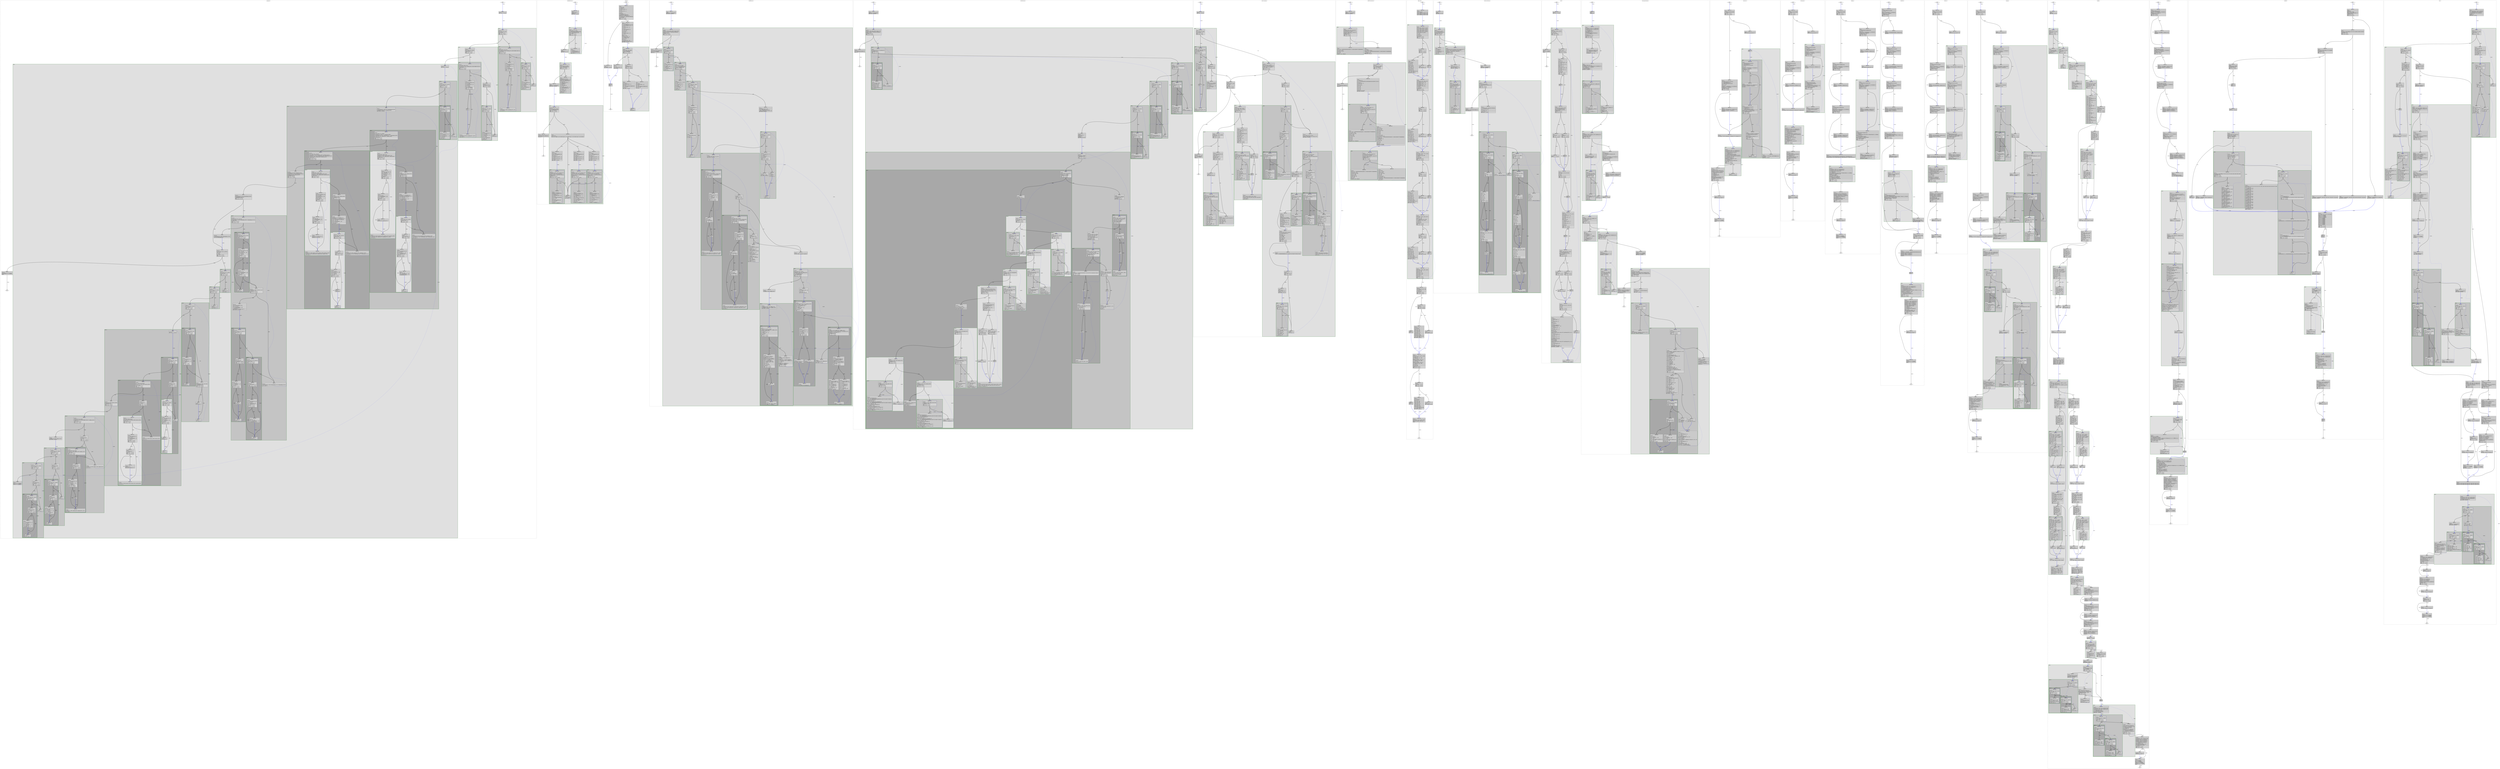 digraph "nbench1.c.091t.ccp2" {
overlap=false;
subgraph "cluster_Assignment" {
	style="dashed";
	color="black";
	label="Assignment ()";
	subgraph cluster_78_1 {
	style="filled";
	color="darkgreen";
	fillcolor="grey88";
	label="loop 1";
	labeljust=l;
	penwidth=2;
	subgraph cluster_78_8 {
	style="filled";
	color="darkgreen";
	fillcolor="grey77";
	label="loop 8";
	labeljust=l;
	penwidth=2;
	subgraph cluster_78_9 {
	style="filled";
	color="darkgreen";
	fillcolor="grey66";
	label="loop 9";
	labeljust=l;
	penwidth=2;
	fn_78_basic_block_68 [shape=record,style=filled,fillcolor=lightgrey,label="{ FREQ:434 |\<bb\ 68\>:\l\
|#\ j_109\ =\ PHI\ \<0(64),\ j_116(67)\>\l\
|if\ (j_109\ \<=\ 100)\l\
\ \ goto\ \<bb\ 65\>;\ [99.00%]\l\
else\l\
\ \ goto\ \<bb\ 69\>;\ [1.00%]\l\
}"];

	fn_78_basic_block_65 [shape=record,style=filled,fillcolor=lightgrey,label="{ FREQ:429 |\<bb\ 65\>:\l\
|_110\ =\ linescol[j_109];\l\
|if\ (_110\ ==\ 1)\l\
\ \ goto\ \<bb\ 66\>;\ [34.00%]\l\
else\l\
\ \ goto\ \<bb\ 67\>;\ [66.00%]\l\
}"];

	fn_78_basic_block_66 [shape=record,style=filled,fillcolor=lightgrey,label="{ FREQ:146 |\<bb\ 66\>:\l\
|_111\ =\ (long\ unsigned\ int)\ i_107;\l\
|_112\ =\ _111\ *\ 808;\l\
|_113\ =\ arraybase_4(D)\ +\ _112;\l\
|_114\ =\ *_113[j_109];\l\
|_115\ =\ smallest_103\ +\ _114;\l\
|*_113[j_109]\ =\ _115;\l\
}"];

	fn_78_basic_block_67 [shape=record,style=filled,fillcolor=lightgrey,label="{ FREQ:429 |\<bb\ 67\>:\l\
|j_116\ =\ j_109\ +\ 1;\l\
}"];

	}
	fn_78_basic_block_70 [shape=record,style=filled,fillcolor=lightgrey,label="{ FREQ:13 |\<bb\ 70\>:\l\
|#\ i_107\ =\ PHI\ \<0(63),\ i_117(69)\>\l\
|if\ (i_107\ \<=\ 100)\l\
\ \ goto\ \<bb\ 64\>;\ [99.00%]\l\
else\l\
\ \ goto\ \<bb\ 71\>;\ [1.00%]\l\
}"];

	fn_78_basic_block_64 [shape=record,style=filled,fillcolor=lightgrey,label="{ FREQ:13 |\<bb\ 64\>:\l\
|_108\ =\ linesrow[i_107];\l\
|if\ (_108\ ==\ 0)\l\
\ \ goto\ \<bb\ 68\>;\ [34.00%]\l\
else\l\
\ \ goto\ \<bb\ 69\>;\ [66.00%]\l\
}"];

	fn_78_basic_block_69 [shape=record,style=filled,fillcolor=lightgrey,label="{ FREQ:13 |\<bb\ 69\>:\l\
|i_117\ =\ i_107\ +\ 1;\l\
}"];

	}
	subgraph cluster_78_10 {
	style="filled";
	color="darkgreen";
	fillcolor="grey77";
	label="loop 10";
	labeljust=l;
	penwidth=2;
	subgraph cluster_78_11 {
	style="filled";
	color="darkgreen";
	fillcolor="grey66";
	label="loop 11";
	labeljust=l;
	penwidth=2;
	fn_78_basic_block_61 [shape=record,style=filled,fillcolor=lightgrey,label="{ FREQ:434 |\<bb\ 61\>:\l\
|#\ j_97\ =\ PHI\ \<0(57),\ j_105(60)\>\l\
|if\ (j_97\ \<=\ 100)\l\
\ \ goto\ \<bb\ 58\>;\ [99.00%]\l\
else\l\
\ \ goto\ \<bb\ 62\>;\ [1.00%]\l\
}"];

	fn_78_basic_block_58 [shape=record,style=filled,fillcolor=lightgrey,label="{ FREQ:429 |\<bb\ 58\>:\l\
|_98\ =\ linescol[j_97];\l\
|if\ (_98\ !=\ 1)\l\
\ \ goto\ \<bb\ 59\>;\ [66.00%]\l\
else\l\
\ \ goto\ \<bb\ 60\>;\ [34.00%]\l\
}"];

	fn_78_basic_block_59 [shape=record,style=filled,fillcolor=lightgrey,label="{ FREQ:283 |\<bb\ 59\>:\l\
|_99\ =\ (long\ unsigned\ int)\ i_95;\l\
|_100\ =\ _99\ *\ 808;\l\
|_101\ =\ arraybase_4(D)\ +\ _100;\l\
|_102\ =\ *_101[j_97];\l\
|_104\ =\ _102\ -\ smallest_103;\l\
|*_101[j_97]\ =\ _104;\l\
}"];

	fn_78_basic_block_60 [shape=record,style=filled,fillcolor=lightgrey,label="{ FREQ:429 |\<bb\ 60\>:\l\
|j_105\ =\ j_97\ +\ 1;\l\
}"];

	}
	fn_78_basic_block_63 [shape=record,style=filled,fillcolor=lightgrey,label="{ FREQ:13 |\<bb\ 63\>:\l\
|#\ i_95\ =\ PHI\ \<0(56),\ i_106(62)\>\l\
|if\ (i_95\ \<=\ 100)\l\
\ \ goto\ \<bb\ 57\>;\ [99.00%]\l\
else\l\
\ \ goto\ \<bb\ 70\>;\ [1.00%]\l\
}"];

	fn_78_basic_block_57 [shape=record,style=filled,fillcolor=lightgrey,label="{ FREQ:13 |\<bb\ 57\>:\l\
|_96\ =\ linesrow[i_95];\l\
|if\ (_96\ !=\ 0)\l\
\ \ goto\ \<bb\ 61\>;\ [34.00%]\l\
else\l\
\ \ goto\ \<bb\ 62\>;\ [66.00%]\l\
}"];

	fn_78_basic_block_62 [shape=record,style=filled,fillcolor=lightgrey,label="{ FREQ:13 |\<bb\ 62\>:\l\
|i_106\ =\ i_95\ +\ 1;\l\
}"];

	}
	subgraph cluster_78_12 {
	style="filled";
	color="darkgreen";
	fillcolor="grey77";
	label="loop 12";
	labeljust=l;
	penwidth=2;
	subgraph cluster_78_13 {
	style="filled";
	color="darkgreen";
	fillcolor="grey66";
	label="loop 13";
	labeljust=l;
	penwidth=2;
	fn_78_basic_block_53 [shape=record,style=filled,fillcolor=lightgrey,label="{ FREQ:434 |\<bb\ 53\>:\l\
|#\ j_86\ =\ PHI\ \<0(48),\ j_93(52)\>\l\
|#\ smallest_92\ =\ PHI\ \<smallest_122(48),\ smallest_121(52)\>\l\
|if\ (j_86\ \<=\ 100)\l\
\ \ goto\ \<bb\ 49\>;\ [99.00%]\l\
else\l\
\ \ goto\ \<bb\ 54\>;\ [1.00%]\l\
}"];

	fn_78_basic_block_49 [shape=record,style=filled,fillcolor=lightgrey,label="{ FREQ:429 |\<bb\ 49\>:\l\
|_87\ =\ linescol[j_86];\l\
|if\ (_87\ !=\ 1)\l\
\ \ goto\ \<bb\ 50\>;\ [66.00%]\l\
else\l\
\ \ goto\ \<bb\ 52\>;\ [34.00%]\l\
}"];

	fn_78_basic_block_50 [shape=record,style=filled,fillcolor=lightgrey,label="{ FREQ:283 |\<bb\ 50\>:\l\
|_88\ =\ (long\ unsigned\ int)\ i_84;\l\
|_89\ =\ _88\ *\ 808;\l\
|_90\ =\ arraybase_4(D)\ +\ _89;\l\
|_91\ =\ *_90[j_86];\l\
|if\ (_91\ \<\ smallest_92)\l\
\ \ goto\ \<bb\ 51\>;\ [50.00%]\l\
else\l\
\ \ goto\ \<bb\ 52\>;\ [50.00%]\l\
}"];

	fn_78_basic_block_52 [shape=record,style=filled,fillcolor=lightgrey,label="{ FREQ:429 |\<bb\ 52\>:\l\
|#\ smallest_121\ =\ PHI\ \<smallest_92(49),\ smallest_92(50),\ _91(51)\>\l\
|j_93\ =\ j_86\ +\ 1;\l\
}"];

	fn_78_basic_block_51 [shape=record,style=filled,fillcolor=lightgrey,label="{ FREQ:142 |\<bb\ 51\>:\l\
}"];

	}
	fn_78_basic_block_55 [shape=record,style=filled,fillcolor=lightgrey,label="{ FREQ:13 |\<bb\ 55\>:\l\
|#\ i_84\ =\ PHI\ \<0(47),\ i_94(54)\>\l\
|#\ smallest_122\ =\ PHI\ \<9223372036854775807(47),\ smallest_123(54)\>\l\
|if\ (i_84\ \<=\ 100)\l\
\ \ goto\ \<bb\ 48\>;\ [99.00%]\l\
else\l\
\ \ goto\ \<bb\ 56\>;\ [1.00%]\l\
}"];

	fn_78_basic_block_48 [shape=record,style=filled,fillcolor=lightgrey,label="{ FREQ:13 |\<bb\ 48\>:\l\
|_85\ =\ linesrow[i_84];\l\
|if\ (_85\ !=\ 0)\l\
\ \ goto\ \<bb\ 53\>;\ [34.00%]\l\
else\l\
\ \ goto\ \<bb\ 54\>;\ [66.00%]\l\
}"];

	fn_78_basic_block_54 [shape=record,style=filled,fillcolor=lightgrey,label="{ FREQ:13 |\<bb\ 54\>:\l\
|#\ smallest_123\ =\ PHI\ \<smallest_122(48),\ smallest_92(53)\>\l\
|i_94\ =\ i_84\ +\ 1;\l\
}"];

	}
	subgraph cluster_78_14 {
	style="filled";
	color="darkgreen";
	fillcolor="grey77";
	label="loop 14";
	labeljust=l;
	penwidth=2;
	subgraph cluster_78_15 {
	style="filled";
	color="darkgreen";
	fillcolor="grey66";
	label="loop 15";
	labeljust=l;
	penwidth=2;
	subgraph cluster_78_16 {
	style="filled";
	color="darkgreen";
	fillcolor="grey88";
	label="loop 16";
	labeljust=l;
	penwidth=2;
	fn_78_basic_block_44 [shape=record,style=filled,fillcolor=lightgrey,label="{ FREQ:1782 |\<bb\ 44\>:\l\
|#\ i_73\ =\ PHI\ \<0(39),\ i_81(43)\>\l\
|#\ newrows_79\ =\ PHI\ \<newrows_119(39),\ newrows_118(43)\>\l\
|if\ (i_73\ \<=\ 100)\l\
\ \ goto\ \<bb\ 40\>;\ [99.00%]\l\
else\l\
\ \ goto\ \<bb\ 45\>;\ [1.00%]\l\
}"];

	fn_78_basic_block_40 [shape=record,style=filled,fillcolor=lightgrey,label="{ FREQ:1765 |\<bb\ 40\>:\l\
|_74\ =\ (long\ unsigned\ int)\ i_73;\l\
|_75\ =\ _74\ *\ 202;\l\
|_76\ =\ &assignedtableau\ +\ _75;\l\
|_77\ =\ *_76[j_71];\l\
|if\ (_77\ ==\ 1)\l\
\ \ goto\ \<bb\ 41\>;\ [34.00%]\l\
else\l\
\ \ goto\ \<bb\ 43\>;\ [66.00%]\l\
}"];

	fn_78_basic_block_41 [shape=record,style=filled,fillcolor=lightgrey,label="{ FREQ:600 |\<bb\ 41\>:\l\
|_78\ =\ linesrow[i_73];\l\
|if\ (_78\ !=\ 1)\l\
\ \ goto\ \<bb\ 42\>;\ [66.00%]\l\
else\l\
\ \ goto\ \<bb\ 43\>;\ [34.00%]\l\
}"];

	fn_78_basic_block_43 [shape=record,style=filled,fillcolor=lightgrey,label="{ FREQ:1765 |\<bb\ 43\>:\l\
|#\ newrows_118\ =\ PHI\ \<newrows_79(40),\ newrows_79(41),\ newrows_80(42)\>\l\
|i_81\ =\ i_73\ +\ 1;\l\
}"];

	fn_78_basic_block_42 [shape=record,style=filled,fillcolor=lightgrey,label="{ FREQ:396 |\<bb\ 42\>:\l\
|linesrow[i_73]\ =\ 1;\l\
|newrows_80\ =\ newrows_79\ +\ 1;\l\
}"];

	}
	fn_78_basic_block_46 [shape=record,style=filled,fillcolor=lightgrey,label="{ FREQ:86 |\<bb\ 46\>:\l\
|#\ j_71\ =\ PHI\ \<0(38),\ j_82(45)\>\l\
|#\ newrows_119\ =\ PHI\ \<0(38),\ newrows_120(45)\>\l\
|if\ (j_71\ \<=\ 100)\l\
\ \ goto\ \<bb\ 39\>;\ [99.00%]\l\
else\l\
\ \ goto\ \<bb\ 47\>;\ [1.00%]\l\
}"];

	fn_78_basic_block_39 [shape=record,style=filled,fillcolor=lightgrey,label="{ FREQ:85 |\<bb\ 39\>:\l\
|_72\ =\ linescol[j_71];\l\
|if\ (_72\ ==\ 1)\l\
\ \ goto\ \<bb\ 44\>;\ [20.97%]\l\
else\l\
\ \ goto\ \<bb\ 45\>;\ [79.03%]\l\
}"];

	fn_78_basic_block_45 [shape=record,style=filled,fillcolor=lightgrey,label="{ FREQ:85 |\<bb\ 45\>:\l\
|#\ newrows_120\ =\ PHI\ \<newrows_119(39),\ newrows_79(44)\>\l\
|j_82\ =\ j_71\ +\ 1;\l\
}"];

	}
	subgraph cluster_78_17 {
	style="filled";
	color="darkgreen";
	fillcolor="grey66";
	label="loop 17";
	labeljust=l;
	penwidth=2;
	subgraph cluster_78_18 {
	style="filled";
	color="darkgreen";
	fillcolor="grey88";
	label="loop 18";
	labeljust=l;
	penwidth=2;
	fn_78_basic_block_36 [shape=record,style=filled,fillcolor=lightgrey,label="{ FREQ:1782 |\<bb\ 36\>:\l\
|#\ j_67\ =\ PHI\ \<0(32),\ j_69(35)\>\l\
|if\ (j_67\ \<=\ 100)\l\
\ \ goto\ \<bb\ 33\>;\ [99.00%]\l\
else\l\
\ \ goto\ \<bb\ 37\>;\ [1.00%]\l\
}"];

	fn_78_basic_block_33 [shape=record,style=filled,fillcolor=lightgrey,label="{ FREQ:1765 |\<bb\ 33\>:\l\
|_64\ =\ (long\ unsigned\ int)\ i_62;\l\
|_65\ =\ _64\ *\ 808;\l\
|_66\ =\ arraybase_4(D)\ +\ _65;\l\
|_68\ =\ *_66[j_67];\l\
|if\ (_68\ ==\ 0)\l\
\ \ goto\ \<bb\ 34\>;\ [50.00%]\l\
else\l\
\ \ goto\ \<bb\ 35\>;\ [50.00%]\l\
}"];

	fn_78_basic_block_34 [shape=record,style=filled,fillcolor=lightgrey,label="{ FREQ:882 |\<bb\ 34\>:\l\
|linescol[j_67]\ =\ 1;\l\
}"];

	fn_78_basic_block_35 [shape=record,style=filled,fillcolor=lightgrey,label="{ FREQ:1765 |\<bb\ 35\>:\l\
|j_69\ =\ j_67\ +\ 1;\l\
}"];

	}
	fn_78_basic_block_38 [shape=record,style=filled,fillcolor=lightgrey,label="{ FREQ:86 |\<bb\ 38\>:\l\
|#\ i_62\ =\ PHI\ \<0(31),\ i_70(37)\>\l\
|if\ (i_62\ \<=\ 100)\l\
\ \ goto\ \<bb\ 32\>;\ [99.00%]\l\
else\l\
\ \ goto\ \<bb\ 46\>;\ [1.00%]\l\
}"];

	fn_78_basic_block_32 [shape=record,style=filled,fillcolor=lightgrey,label="{ FREQ:85 |\<bb\ 32\>:\l\
|_63\ =\ linesrow[i_62];\l\
|if\ (_63\ ==\ 1)\l\
\ \ goto\ \<bb\ 36\>;\ [20.97%]\l\
else\l\
\ \ goto\ \<bb\ 37\>;\ [79.03%]\l\
}"];

	fn_78_basic_block_37 [shape=record,style=filled,fillcolor=lightgrey,label="{ FREQ:85 |\<bb\ 37\>:\l\
|i_70\ =\ i_62\ +\ 1;\l\
}"];

	}
	fn_78_basic_block_31 [shape=record,style=filled,fillcolor=lightgrey,label="{ FREQ:1 |\<bb\ 31\>:\l\
goto\ \<bb\ 38\>;\ [100.00%]\l\
}"];

	fn_78_basic_block_47 [shape=record,style=filled,fillcolor=lightgrey,label="{ FREQ:1 |\<bb\ 47\>:\l\
|#\ newrows_83\ =\ PHI\ \<newrows_119(46)\>\l\
|if\ (newrows_83\ !=\ 0)\l\
\ \ goto\ \<bb\ 31\>;\ [85.00%]\l\
else\l\
\ \ goto\ \<bb\ 55\>;\ [15.00%]\l\
}"];

	}
	subgraph cluster_78_19 {
	style="filled";
	color="darkgreen";
	fillcolor="grey77";
	label="loop 19";
	labeljust=l;
	penwidth=2;
	subgraph cluster_78_20 {
	style="filled";
	color="darkgreen";
	fillcolor="grey66";
	label="loop 20";
	labeljust=l;
	penwidth=2;
	fn_78_basic_block_26 [shape=record,style=filled,fillcolor=lightgrey,label="{ FREQ:151 |\<bb\ 26\>:\l\
|#\ j_57\ =\ PHI\ \<j_59(25),\ 0(30)\>\l\
|if\ (j_57\ \<=\ 100)\l\
\ \ goto\ \<bb\ 24\>;\ [99.00%]\l\
else\l\
\ \ goto\ \<bb\ 27\>;\ [1.00%]\l\
}"];

	fn_78_basic_block_24 [shape=record,style=filled,fillcolor=lightgrey,label="{ FREQ:150 |\<bb\ 24\>:\l\
|_54\ =\ (long\ unsigned\ int)\ i_53;\l\
|_55\ =\ _54\ *\ 202;\l\
|_56\ =\ &assignedtableau\ +\ _55;\l\
|_58\ =\ *_56[j_57];\l\
|if\ (_58\ ==\ 1)\l\
\ \ goto\ \<bb\ 27\>;\ [7.50%]\l\
else\l\
\ \ goto\ \<bb\ 25\>;\ [92.50%]\l\
}"];

	fn_78_basic_block_25 [shape=record,style=filled,fillcolor=lightgrey,label="{ FREQ:139 |\<bb\ 25\>:\l\
|j_59\ =\ j_57\ +\ 1;\l\
}"];

	}
	fn_78_basic_block_30 [shape=record,style=filled,fillcolor=lightgrey,label="{ FREQ:13 |\<bb\ 30\>:\l\
|#\ i_53\ =\ PHI\ \<0(23),\ i_61(29)\>\l\
|if\ (i_53\ \<=\ 100)\l\
\ \ goto\ \<bb\ 26\>;\ [99.00%]\l\
else\l\
\ \ goto\ \<bb\ 31\>;\ [1.00%]\l\
}"];

	fn_78_basic_block_27 [shape=record,style=filled,fillcolor=lightgrey,label="{ FREQ:13 |\<bb\ 27\>:\l\
|#\ numassigns_60\ =\ PHI\ \<1(24),\ 0(26)\>\l\
|if\ (numassigns_60\ ==\ 0)\l\
\ \ goto\ \<bb\ 28\>;\ [50.00%]\l\
else\l\
\ \ goto\ \<bb\ 29\>;\ [50.00%]\l\
}"];

	fn_78_basic_block_28 [shape=record,style=filled,fillcolor=lightgrey,label="{ FREQ:6 |\<bb\ 28\>:\l\
|linesrow[i_53]\ =\ 1;\l\
}"];

	fn_78_basic_block_29 [shape=record,style=filled,fillcolor=lightgrey,label="{ FREQ:13 |\<bb\ 29\>:\l\
|i_61\ =\ i_53\ +\ 1;\l\
}"];

	}
	subgraph cluster_78_21 {
	style="filled";
	color="darkgreen";
	fillcolor="grey77";
	label="loop 21";
	labeljust=l;
	penwidth=2;
	fn_78_basic_block_23 [shape=record,style=filled,fillcolor=lightgrey,label="{ FREQ:13 |\<bb\ 23\>:\l\
|#\ i_51\ =\ PHI\ \<0(21),\ i_52(22)\>\l\
|if\ (i_51\ \<=\ 100)\l\
\ \ goto\ \<bb\ 22\>;\ [99.00%]\l\
else\l\
\ \ goto\ \<bb\ 30\>;\ [1.00%]\l\
}"];

	fn_78_basic_block_22 [shape=record,style=filled,fillcolor=lightgrey,label="{ FREQ:13 |\<bb\ 22\>:\l\
|linescol[i_51]\ =\ 0;\l\
|i_52\ =\ i_51\ +\ 1;\l\
}"];

	}
	subgraph cluster_78_22 {
	style="filled";
	color="darkgreen";
	fillcolor="grey77";
	label="loop 22";
	labeljust=l;
	penwidth=2;
	fn_78_basic_block_21 [shape=record,style=filled,fillcolor=lightgrey,label="{ FREQ:13 |\<bb\ 21\>:\l\
|#\ i_49\ =\ PHI\ \<0(127),\ i_50(20)\>\l\
|if\ (i_49\ \<=\ 100)\l\
\ \ goto\ \<bb\ 20\>;\ [99.00%]\l\
else\l\
\ \ goto\ \<bb\ 23\>;\ [1.00%]\l\
}"];

	fn_78_basic_block_20 [shape=record,style=filled,fillcolor=lightgrey,label="{ FREQ:13 |\<bb\ 20\>:\l\
|linesrow[i_49]\ =\ 0;\l\
|i_50\ =\ i_49\ +\ 1;\l\
}"];

	}
	subgraph cluster_78_23 {
	style="filled";
	color="darkgreen";
	fillcolor="grey77";
	label="loop 23";
	labeljust=l;
	penwidth=2;
	subgraph cluster_78_24 {
	style="filled";
	color="darkgreen";
	fillcolor="grey66";
	label="loop 24";
	labeljust=l;
	penwidth=2;
	fn_78_basic_block_123 [shape=record,style=filled,fillcolor=lightgrey,label="{ FREQ:609 |\<bb\ 123\>:\l\
|#\ k_219\ =\ PHI\ \<0(118),\ k_226(122)\>\l\
|if\ (k_219\ \<=\ 100)\l\
\ \ goto\ \<bb\ 119\>;\ [99.00%]\l\
else\l\
\ \ goto\ \<bb\ 124\>;\ [1.00%]\l\
}"];

	fn_78_basic_block_119 [shape=record,style=filled,fillcolor=lightgrey,label="{ FREQ:603 |\<bb\ 119\>:\l\
|if\ (i_196\ !=\ k_219)\l\
\ \ goto\ \<bb\ 120\>;\ [98.96%]\l\
else\l\
\ \ goto\ \<bb\ 122\>;\ [1.04%]\l\
}"];

	fn_78_basic_block_120 [shape=record,style=filled,fillcolor=lightgrey,label="{ FREQ:597 |\<bb\ 120\>:\l\
|_220\ =\ (long\ unsigned\ int)\ k_219;\l\
|_221\ =\ _220\ *\ 808;\l\
|_222\ =\ arraybase_4(D)\ +\ _221;\l\
|_223\ =\ *_222[selected_207];\l\
|if\ (_223\ ==\ 0)\l\
\ \ goto\ \<bb\ 121\>;\ [50.00%]\l\
else\l\
\ \ goto\ \<bb\ 122\>;\ [50.00%]\l\
}"];

	fn_78_basic_block_122 [shape=record,style=filled,fillcolor=lightgrey,label="{ FREQ:603 |\<bb\ 122\>:\l\
|k_226\ =\ k_219\ +\ 1;\l\
}"];

	fn_78_basic_block_121 [shape=record,style=filled,fillcolor=lightgrey,label="{ FREQ:298 |\<bb\ 121\>:\l\
|_224\ =\ _220\ *\ 202;\l\
|_225\ =\ &assignedtableau\ +\ _224;\l\
|*_225[selected_207]\ =\ 2;\l\
}"];

	}
	subgraph cluster_78_25 {
	style="filled";
	color="darkgreen";
	fillcolor="grey66";
	label="loop 25";
	labeljust=l;
	penwidth=2;
	fn_78_basic_block_118 [shape=record,style=filled,fillcolor=lightgrey,label="{ FREQ:609 |\<bb\ 118\>:\l\
|#\ k_213\ =\ PHI\ \<0(113),\ k_218(117)\>\l\
|if\ (k_213\ \<=\ 100)\l\
\ \ goto\ \<bb\ 114\>;\ [99.00%]\l\
else\l\
\ \ goto\ \<bb\ 123\>;\ [1.00%]\l\
}"];

	fn_78_basic_block_114 [shape=record,style=filled,fillcolor=lightgrey,label="{ FREQ:603 |\<bb\ 114\>:\l\
|_214\ =\ (int)\ k_213;\l\
|if\ (selected_207\ !=\ _214)\l\
\ \ goto\ \<bb\ 115\>;\ [98.96%]\l\
else\l\
\ \ goto\ \<bb\ 117\>;\ [1.04%]\l\
}"];

	fn_78_basic_block_115 [shape=record,style=filled,fillcolor=lightgrey,label="{ FREQ:597 |\<bb\ 115\>:\l\
|_215\ =\ _208\ *\ 808;\l\
|_216\ =\ arraybase_4(D)\ +\ _215;\l\
|_217\ =\ *_216[_214];\l\
|if\ (_217\ ==\ 0)\l\
\ \ goto\ \<bb\ 116\>;\ [50.00%]\l\
else\l\
\ \ goto\ \<bb\ 117\>;\ [50.00%]\l\
}"];

	fn_78_basic_block_117 [shape=record,style=filled,fillcolor=lightgrey,label="{ FREQ:603 |\<bb\ 117\>:\l\
|k_218\ =\ k_213\ +\ 1;\l\
}"];

	fn_78_basic_block_116 [shape=record,style=filled,fillcolor=lightgrey,label="{ FREQ:298 |\<bb\ 116\>:\l\
|*_210[_214]\ =\ 2;\l\
}"];

	}
	subgraph cluster_78_26 {
	style="filled";
	color="darkgreen";
	fillcolor="grey66";
	label="loop 26";
	labeljust=l;
	penwidth=2;
	fn_78_basic_block_111 [shape=record,style=filled,fillcolor=lightgrey,label="{ FREQ:258 |\<bb\ 111\>:\l\
|#\ j_200\ =\ PHI\ \<j_206(110),\ 0(125)\>\l\
|if\ (j_200\ \<=\ 100)\l\
\ \ goto\ \<bb\ 108\>;\ [99.00%]\l\
else\l\
\ \ goto\ \<bb\ 112\>;\ [1.00%]\l\
}"];

	fn_78_basic_block_108 [shape=record,style=filled,fillcolor=lightgrey,label="{ FREQ:256 |\<bb\ 108\>:\l\
|_197\ =\ (long\ unsigned\ int)\ i_196;\l\
|_198\ =\ _197\ *\ 808;\l\
|_199\ =\ arraybase_4(D)\ +\ _198;\l\
|_201\ =\ (int)\ j_200;\l\
|_202\ =\ *_199[_201];\l\
|if\ (_202\ ==\ 0)\l\
\ \ goto\ \<bb\ 109\>;\ [50.00%]\l\
else\l\
\ \ goto\ \<bb\ 110\>;\ [50.00%]\l\
}"];

	fn_78_basic_block_109 [shape=record,style=filled,fillcolor=lightgrey,label="{ FREQ:128 |\<bb\ 109\>:\l\
|_203\ =\ _197\ *\ 202;\l\
|_204\ =\ &assignedtableau\ +\ _203;\l\
|_205\ =\ *_204[_201];\l\
|if\ (_205\ ==\ 0)\l\
\ \ goto\ \<bb\ 112\>;\ [7.50%]\l\
else\l\
\ \ goto\ \<bb\ 110\>;\ [92.50%]\l\
}"];

	fn_78_basic_block_110 [shape=record,style=filled,fillcolor=lightgrey,label="{ FREQ:246 |\<bb\ 110\>:\l\
|j_206\ =\ j_200\ +\ 1;\l\
}"];

	}
	fn_78_basic_block_125 [shape=record,style=filled,fillcolor=lightgrey,label="{ FREQ:12 |\<bb\ 125\>:\l\
|#\ i_196\ =\ PHI\ \<0(107),\ i_227(124)\>\l\
|#\ totnumassigns_211\ =\ PHI\ \<totnumassigns_195(107),\ totnumassigns_247(124)\>\l\
|if\ (i_196\ \<=\ 100)\l\
\ \ goto\ \<bb\ 111\>;\ [99.00%]\l\
else\l\
\ \ goto\ \<bb\ 126\>;\ [1.00%]\l\
}"];

	fn_78_basic_block_112 [shape=record,style=filled,fillcolor=lightgrey,label="{ FREQ:12 |\<bb\ 112\>:\l\
|#\ selected_207\ =\ PHI\ \<_201(109),\ -1(111)\>\l\
|if\ (selected_207\ !=\ -1)\l\
\ \ goto\ \<bb\ 113\>;\ [50.00%]\l\
else\l\
\ \ goto\ \<bb\ 124\>;\ [50.00%]\l\
}"];

	fn_78_basic_block_113 [shape=record,style=filled,fillcolor=lightgrey,label="{ FREQ:6 |\<bb\ 113\>:\l\
|_208\ =\ (long\ unsigned\ int)\ i_196;\l\
|_209\ =\ _208\ *\ 202;\l\
|_210\ =\ &assignedtableau\ +\ _209;\l\
|*_210[selected_207]\ =\ 1;\l\
|totnumassigns_212\ =\ totnumassigns_211\ +\ 1;\l\
goto\ \<bb\ 118\>;\ [100.00%]\l\
}"];

	fn_78_basic_block_124 [shape=record,style=filled,fillcolor=lightgrey,label="{ FREQ:12 |\<bb\ 124\>:\l\
|#\ totnumassigns_247\ =\ PHI\ \<totnumassigns_211(112),\ totnumassigns_212(123)\>\l\
|i_227\ =\ i_196\ +\ 1;\l\
}"];

	}
	subgraph cluster_78_27 {
	style="filled";
	color="darkgreen";
	fillcolor="grey77";
	label="loop 27";
	labeljust=l;
	penwidth=2;
	subgraph cluster_78_28 {
	style="filled";
	color="darkgreen";
	fillcolor="grey66";
	label="loop 28";
	labeljust=l;
	penwidth=2;
	subgraph cluster_78_29 {
	style="filled";
	color="darkgreen";
	fillcolor="grey88";
	label="loop 29";
	labeljust=l;
	penwidth=2;
	fn_78_basic_block_103 [shape=record,style=filled,fillcolor=lightgrey,label="{ FREQ:2097 |\<bb\ 103\>:\l\
|#\ k_187\ =\ PHI\ \<0(98),\ k_192(102)\>\l\
|if\ (k_187\ \<=\ 100)\l\
\ \ goto\ \<bb\ 99\>;\ [99.00%]\l\
else\l\
\ \ goto\ \<bb\ 104\>;\ [1.00%]\l\
}"];

	fn_78_basic_block_99 [shape=record,style=filled,fillcolor=lightgrey,label="{ FREQ:2076 |\<bb\ 99\>:\l\
|if\ (j_167\ !=\ k_187)\l\
\ \ goto\ \<bb\ 100\>;\ [98.96%]\l\
else\l\
\ \ goto\ \<bb\ 102\>;\ [1.04%]\l\
}"];

	fn_78_basic_block_100 [shape=record,style=filled,fillcolor=lightgrey,label="{ FREQ:2054 |\<bb\ 100\>:\l\
|_188\ =\ _183\ *\ 808;\l\
|_189\ =\ arraybase_4(D)\ +\ _188;\l\
|_190\ =\ (int)\ k_187;\l\
|_191\ =\ *_189[_190];\l\
|if\ (_191\ ==\ 0)\l\
\ \ goto\ \<bb\ 101\>;\ [50.00%]\l\
else\l\
\ \ goto\ \<bb\ 102\>;\ [50.00%]\l\
}"];

	fn_78_basic_block_102 [shape=record,style=filled,fillcolor=lightgrey,label="{ FREQ:2076 |\<bb\ 102\>:\l\
|k_192\ =\ k_187\ +\ 1;\l\
}"];

	fn_78_basic_block_101 [shape=record,style=filled,fillcolor=lightgrey,label="{ FREQ:1027 |\<bb\ 101\>:\l\
|*_185[_190]\ =\ 2;\l\
}"];

	}
	subgraph cluster_78_30 {
	style="filled";
	color="darkgreen";
	fillcolor="grey88";
	label="loop 30";
	labeljust=l;
	penwidth=2;
	fn_78_basic_block_96 [shape=record,style=filled,fillcolor=lightgrey,label="{ FREQ:10000 |\<bb\ 96\>:\l\
|#\ i_163\ =\ PHI\ \<i_176(95),\ 0(105)\>\l\
|#\ numzeros_173\ =\ PHI\ \<numzeros_241(95),\ 0(105)\>\l\
|#\ selected_243\ =\ PHI\ \<selected_242(95),\ selected_244(105)\>\l\
|if\ (i_163\ \<=\ 100)\l\
\ \ goto\ \<bb\ 92\>;\ [99.00%]\l\
else\l\
\ \ goto\ \<bb\ 97\>;\ [1.00%]\l\
}"];

	fn_78_basic_block_92 [shape=record,style=filled,fillcolor=lightgrey,label="{ FREQ:9900 |\<bb\ 92\>:\l\
|_164\ =\ (long\ unsigned\ int)\ i_163;\l\
|_165\ =\ _164\ *\ 808;\l\
|_166\ =\ arraybase_4(D)\ +\ _165;\l\
|_168\ =\ (int)\ j_167;\l\
|_169\ =\ *_166[_168];\l\
|if\ (_169\ ==\ 0)\l\
\ \ goto\ \<bb\ 93\>;\ [50.00%]\l\
else\l\
\ \ goto\ \<bb\ 95\>;\ [50.00%]\l\
}"];

	fn_78_basic_block_93 [shape=record,style=filled,fillcolor=lightgrey,label="{ FREQ:4950 |\<bb\ 93\>:\l\
|_170\ =\ _164\ *\ 202;\l\
|_171\ =\ &assignedtableau\ +\ _170;\l\
|_172\ =\ *_171[_168];\l\
|if\ (_172\ ==\ 0)\l\
\ \ goto\ \<bb\ 94\>;\ [50.00%]\l\
else\l\
\ \ goto\ \<bb\ 95\>;\ [50.00%]\l\
}"];

	fn_78_basic_block_95 [shape=record,style=filled,fillcolor=lightgrey,label="{ FREQ:9900 |\<bb\ 95\>:\l\
|#\ numzeros_241\ =\ PHI\ \<numzeros_173(92),\ numzeros_173(93),\ numzeros_174(94)\>\l\
|#\ selected_242\ =\ PHI\ \<selected_243(92),\ selected_243(93),\ selected_175(94)\>\l\
|i_176\ =\ i_163\ +\ 1;\l\
}"];

	fn_78_basic_block_94 [shape=record,style=filled,fillcolor=lightgrey,label="{ FREQ:2475 |\<bb\ 94\>:\l\
|numzeros_174\ =\ numzeros_173\ +\ 1;\l\
|selected_175\ =\ (int)\ i_163;\l\
}"];

	}
	fn_78_basic_block_105 [shape=record,style=filled,fillcolor=lightgrey,label="{ FREQ:101 |\<bb\ 105\>:\l\
|#\ j_167\ =\ PHI\ \<0(91),\ j_193(104)\>\l\
|#\ numassigns_178\ =\ PHI\ \<numassigns_146(91),\ numassigns_245(104)\>\l\
|#\ totnumassigns_180\ =\ PHI\ \<totnumassigns_148(91),\ totnumassigns_246(104)\>\l\
|#\ selected_244\ =\ PHI\ \<selected_238(91),\ selected_182(104)\>\l\
|if\ (j_167\ \<=\ 100)\l\
\ \ goto\ \<bb\ 96\>;\ [99.00%]\l\
else\l\
\ \ goto\ \<bb\ 106\>;\ [1.00%]\l\
}"];

	fn_78_basic_block_97 [shape=record,style=filled,fillcolor=lightgrey,label="{ FREQ:100 |\<bb\ 97\>:\l\
|#\ selected_182\ =\ PHI\ \<selected_243(96)\>\l\
|if\ (numzeros_173\ ==\ 1)\l\
\ \ goto\ \<bb\ 98\>;\ [20.97%]\l\
else\l\
\ \ goto\ \<bb\ 104\>;\ [79.03%]\l\
}"];

	fn_78_basic_block_98 [shape=record,style=filled,fillcolor=lightgrey,label="{ FREQ:21 |\<bb\ 98\>:\l\
|numassigns_179\ =\ numassigns_178\ +\ 1;\l\
|totnumassigns_181\ =\ totnumassigns_180\ +\ 1;\l\
|_183\ =\ (long\ unsigned\ int)\ selected_182;\l\
|_184\ =\ _183\ *\ 202;\l\
|_185\ =\ &assignedtableau\ +\ _184;\l\
|_186\ =\ (int)\ j_167;\l\
|*_185[_186]\ =\ 1;\l\
goto\ \<bb\ 103\>;\ [100.00%]\l\
}"];

	fn_78_basic_block_104 [shape=record,style=filled,fillcolor=lightgrey,label="{ FREQ:100 |\<bb\ 104\>:\l\
|#\ numassigns_245\ =\ PHI\ \<numassigns_178(97),\ numassigns_179(103)\>\l\
|#\ totnumassigns_246\ =\ PHI\ \<totnumassigns_180(97),\ totnumassigns_181(103)\>\l\
|j_193\ =\ j_167\ +\ 1;\l\
}"];

	}
	subgraph cluster_78_31 {
	style="filled";
	color="darkgreen";
	fillcolor="grey66";
	label="loop 31";
	labeljust=l;
	penwidth=2;
	subgraph cluster_78_32 {
	style="filled";
	color="darkgreen";
	fillcolor="grey88";
	label="loop 32";
	labeljust=l;
	penwidth=2;
	fn_78_basic_block_89 [shape=record,style=filled,fillcolor=lightgrey,label="{ FREQ:2097 |\<bb\ 89\>:\l\
|#\ k_154\ =\ PHI\ \<0(84),\ k_161(88)\>\l\
|if\ (k_154\ \<=\ 100)\l\
\ \ goto\ \<bb\ 85\>;\ [99.00%]\l\
else\l\
\ \ goto\ \<bb\ 90\>;\ [1.00%]\l\
}"];

	fn_78_basic_block_85 [shape=record,style=filled,fillcolor=lightgrey,label="{ FREQ:2076 |\<bb\ 85\>:\l\
|if\ (i_132\ !=\ k_154)\l\
\ \ goto\ \<bb\ 86\>;\ [98.96%]\l\
else\l\
\ \ goto\ \<bb\ 88\>;\ [1.04%]\l\
}"];

	fn_78_basic_block_86 [shape=record,style=filled,fillcolor=lightgrey,label="{ FREQ:2054 |\<bb\ 86\>:\l\
|_155\ =\ (long\ unsigned\ int)\ k_154;\l\
|_156\ =\ _155\ *\ 808;\l\
|_157\ =\ arraybase_4(D)\ +\ _156;\l\
|_158\ =\ *_157[selected_153];\l\
|if\ (_158\ ==\ 0)\l\
\ \ goto\ \<bb\ 87\>;\ [50.00%]\l\
else\l\
\ \ goto\ \<bb\ 88\>;\ [50.00%]\l\
}"];

	fn_78_basic_block_88 [shape=record,style=filled,fillcolor=lightgrey,label="{ FREQ:2076 |\<bb\ 88\>:\l\
|k_161\ =\ k_154\ +\ 1;\l\
}"];

	fn_78_basic_block_87 [shape=record,style=filled,fillcolor=lightgrey,label="{ FREQ:1027 |\<bb\ 87\>:\l\
|_159\ =\ _155\ *\ 202;\l\
|_160\ =\ &assignedtableau\ +\ _159;\l\
|*_160[selected_153]\ =\ 2;\l\
}"];

	}
	subgraph cluster_78_33 {
	style="filled";
	color="darkgreen";
	fillcolor="grey88";
	label="loop 33";
	labeljust=l;
	penwidth=2;
	fn_78_basic_block_82 [shape=record,style=filled,fillcolor=lightgrey,label="{ FREQ:10000 |\<bb\ 82\>:\l\
|#\ j_136\ =\ PHI\ \<j_144(81),\ 0(91)\>\l\
|#\ numzeros_142\ =\ PHI\ \<numzeros_235(81),\ 0(91)\>\l\
|#\ selected_237\ =\ PHI\ \<selected_236(81),\ selected_238(91)\>\l\
|if\ (j_136\ \<=\ 100)\l\
\ \ goto\ \<bb\ 78\>;\ [99.00%]\l\
else\l\
\ \ goto\ \<bb\ 83\>;\ [1.00%]\l\
}"];

	fn_78_basic_block_78 [shape=record,style=filled,fillcolor=lightgrey,label="{ FREQ:9900 |\<bb\ 78\>:\l\
|_133\ =\ (long\ unsigned\ int)\ i_132;\l\
|_134\ =\ _133\ *\ 808;\l\
|_135\ =\ arraybase_4(D)\ +\ _134;\l\
|_137\ =\ (int)\ j_136;\l\
|_138\ =\ *_135[_137];\l\
|if\ (_138\ ==\ 0)\l\
\ \ goto\ \<bb\ 79\>;\ [50.00%]\l\
else\l\
\ \ goto\ \<bb\ 81\>;\ [50.00%]\l\
}"];

	fn_78_basic_block_79 [shape=record,style=filled,fillcolor=lightgrey,label="{ FREQ:4950 |\<bb\ 79\>:\l\
|_139\ =\ _133\ *\ 202;\l\
|_140\ =\ &assignedtableau\ +\ _139;\l\
|_141\ =\ *_140[_137];\l\
|if\ (_141\ ==\ 0)\l\
\ \ goto\ \<bb\ 80\>;\ [50.00%]\l\
else\l\
\ \ goto\ \<bb\ 81\>;\ [50.00%]\l\
}"];

	fn_78_basic_block_81 [shape=record,style=filled,fillcolor=lightgrey,label="{ FREQ:9900 |\<bb\ 81\>:\l\
|#\ numzeros_235\ =\ PHI\ \<numzeros_142(78),\ numzeros_142(79),\ numzeros_143(80)\>\l\
|#\ selected_236\ =\ PHI\ \<selected_237(78),\ selected_237(79),\ _137(80)\>\l\
|j_144\ =\ j_136\ +\ 1;\l\
}"];

	fn_78_basic_block_80 [shape=record,style=filled,fillcolor=lightgrey,label="{ FREQ:2475 |\<bb\ 80\>:\l\
|numzeros_143\ =\ numzeros_142\ +\ 1;\l\
}"];

	}
	fn_78_basic_block_91 [shape=record,style=filled,fillcolor=lightgrey,label="{ FREQ:101 |\<bb\ 91\>:\l\
|#\ i_132\ =\ PHI\ \<0(77),\ i_162(90)\>\l\
|#\ numassigns_146\ =\ PHI\ \<0(77),\ numassigns_239(90)\>\l\
|#\ totnumassigns_148\ =\ PHI\ \<totnumassigns_231(77),\ totnumassigns_240(90)\>\l\
|#\ selected_238\ =\ PHI\ \<selected_233(77),\ selected_153(90)\>\l\
|if\ (i_132\ \<=\ 100)\l\
\ \ goto\ \<bb\ 82\>;\ [99.00%]\l\
else\l\
\ \ goto\ \<bb\ 105\>;\ [1.00%]\l\
}"];

	fn_78_basic_block_83 [shape=record,style=filled,fillcolor=lightgrey,label="{ FREQ:100 |\<bb\ 83\>:\l\
|#\ selected_153\ =\ PHI\ \<selected_237(82)\>\l\
|if\ (numzeros_142\ ==\ 1)\l\
\ \ goto\ \<bb\ 84\>;\ [20.97%]\l\
else\l\
\ \ goto\ \<bb\ 90\>;\ [79.03%]\l\
}"];

	fn_78_basic_block_84 [shape=record,style=filled,fillcolor=lightgrey,label="{ FREQ:21 |\<bb\ 84\>:\l\
|numassigns_147\ =\ numassigns_146\ +\ 1;\l\
|totnumassigns_149\ =\ totnumassigns_148\ +\ 1;\l\
|_150\ =\ (long\ unsigned\ int)\ i_132;\l\
|_151\ =\ _150\ *\ 202;\l\
|_152\ =\ &assignedtableau\ +\ _151;\l\
|*_152[selected_153]\ =\ 1;\l\
goto\ \<bb\ 89\>;\ [100.00%]\l\
}"];

	fn_78_basic_block_90 [shape=record,style=filled,fillcolor=lightgrey,label="{ FREQ:100 |\<bb\ 90\>:\l\
|#\ numassigns_239\ =\ PHI\ \<numassigns_146(83),\ numassigns_147(89)\>\l\
|#\ totnumassigns_240\ =\ PHI\ \<totnumassigns_148(83),\ totnumassigns_149(89)\>\l\
|i_162\ =\ i_132\ +\ 1;\l\
}"];

	}
	fn_78_basic_block_77 [shape=record,style=filled,fillcolor=lightgrey,label="{ FREQ:1 |\<bb\ 77\>:\l\
|#\ totnumassigns_231\ =\ PHI\ \<0(76),\ totnumassigns_232(106)\>\l\
|#\ selected_233\ =\ PHI\ \<0(76),\ selected_234(106)\>\l\
goto\ \<bb\ 91\>;\ [100.00%]\l\
}"];

	fn_78_basic_block_106 [shape=record,style=filled,fillcolor=lightgrey,label="{ FREQ:1 |\<bb\ 106\>:\l\
|#\ numassigns_194\ =\ PHI\ \<numassigns_178(105)\>\l\
|#\ totnumassigns_232\ =\ PHI\ \<totnumassigns_180(105)\>\l\
|#\ selected_234\ =\ PHI\ \<selected_244(105)\>\l\
|if\ (numassigns_194\ !=\ 0)\l\
\ \ goto\ \<bb\ 77\>;\ [85.00%]\l\
else\l\
\ \ goto\ \<bb\ 107\>;\ [15.00%]\l\
}"];

	}
	subgraph cluster_78_34 {
	style="filled";
	color="darkgreen";
	fillcolor="grey77";
	label="loop 34";
	labeljust=l;
	penwidth=2;
	subgraph cluster_78_35 {
	style="filled";
	color="darkgreen";
	fillcolor="grey66";
	label="loop 35";
	labeljust=l;
	penwidth=2;
	fn_78_basic_block_74 [shape=record,style=filled,fillcolor=lightgrey,label="{ FREQ:1500 |\<bb\ 74\>:\l\
|#\ j_128\ =\ PHI\ \<j_130(73),\ 0(76)\>\l\
|if\ (j_128\ \<=\ 100)\l\
\ \ goto\ \<bb\ 73\>;\ [99.00%]\l\
else\l\
\ \ goto\ \<bb\ 75\>;\ [1.00%]\l\
}"];

	fn_78_basic_block_73 [shape=record,style=filled,fillcolor=lightgrey,label="{ FREQ:1485 |\<bb\ 73\>:\l\
|_125\ =\ (long\ unsigned\ int)\ i_124;\l\
|_126\ =\ _125\ *\ 202;\l\
|_127\ =\ &assignedtableau\ +\ _126;\l\
|_129\ =\ (int)\ j_128;\l\
|*_127[_129]\ =\ 0;\l\
|j_130\ =\ j_128\ +\ 1;\l\
}"];

	}
	fn_78_basic_block_76 [shape=record,style=filled,fillcolor=lightgrey,label="{ FREQ:15 |\<bb\ 76\>:\l\
|#\ i_124\ =\ PHI\ \<0(72),\ i_131(75)\>\l\
|if\ (i_124\ \<=\ 100)\l\
\ \ goto\ \<bb\ 74\>;\ [99.00%]\l\
else\l\
\ \ goto\ \<bb\ 77\>;\ [1.00%]\l\
}"];

	fn_78_basic_block_75 [shape=record,style=filled,fillcolor=lightgrey,label="{ FREQ:15 |\<bb\ 75\>:\l\
|i_131\ =\ i_124\ +\ 1;\l\
}"];

	}
	fn_78_basic_block_72 [shape=record,style=filled,fillcolor=lightgrey,label="{ FREQ:0 |\<bb\ 72\>:\l\
goto\ \<bb\ 76\>;\ [100.00%]\l\
}"];

	fn_78_basic_block_107 [shape=record,style=filled,fillcolor=lightgrey,label="{ FREQ:0 |\<bb\ 107\>:\l\
|#\ totnumassigns_195\ =\ PHI\ \<totnumassigns_232(106)\>\l\
|if\ (totnumassigns_195\ ==\ 101)\l\
\ \ goto\ \<bb\ 127\>;\ [18.79%]\l\
else\l\
\ \ goto\ \<bb\ 125\>;\ [81.21%]\l\
}"];

	fn_78_basic_block_127 [shape=record,style=filled,fillcolor=lightgrey,label="{ FREQ:0 |\<bb\ 127\>:\l\
|#\ _230\ =\ PHI\ \<101(107),\ _229(126)\>\l\
|_295\ =\ _230;\l\
|_1\ =\ _295;\l\
|if\ (_1\ !=\ 101)\l\
\ \ goto\ \<bb\ 21\>;\ [85.00%]\l\
else\l\
\ \ goto\ \<bb\ 128\>;\ [15.00%]\l\
}"];

	fn_78_basic_block_126 [shape=record,style=filled,fillcolor=lightgrey,label="{ FREQ:0 |\<bb\ 126\>:\l\
|#\ totnumassigns_228\ =\ PHI\ \<totnumassigns_211(125)\>\l\
|_229\ =\ (int)\ totnumassigns_228;\l\
}"];

	fn_78_basic_block_56 [shape=record,style=filled,fillcolor=lightgrey,label="{ FREQ:0 |\<bb\ 56\>:\l\
|#\ smallest_103\ =\ PHI\ \<smallest_122(55)\>\l\
goto\ \<bb\ 63\>;\ [100.00%]\l\
}"];

	fn_78_basic_block_71 [shape=record,style=filled,fillcolor=lightgrey,label="{ FREQ:0 |\<bb\ 71\>:\l\
|linesrow\ =\{v\}\ \{CLOBBER\};\l\
|linescol\ =\{v\}\ \{CLOBBER\};\l\
}"];

	}
	subgraph cluster_78_2 {
	style="filled";
	color="darkgreen";
	fillcolor="grey88";
	label="loop 2";
	labeljust=l;
	penwidth=2;
	subgraph cluster_78_3 {
	style="filled";
	color="darkgreen";
	fillcolor="grey77";
	label="loop 3";
	labeljust=l;
	penwidth=2;
	fn_78_basic_block_17 [shape=record,style=filled,fillcolor=lightgrey,label="{ FREQ:76 |\<bb\ 17\>:\l\
|#\ i_38\ =\ PHI\ \<0(15),\ i_45(16)\>\l\
|if\ (i_38\ \<=\ 100)\l\
\ \ goto\ \<bb\ 16\>;\ [99.00%]\l\
else\l\
\ \ goto\ \<bb\ 18\>;\ [1.00%]\l\
}"];

	fn_78_basic_block_16 [shape=record,style=filled,fillcolor=lightgrey,label="{ FREQ:76 |\<bb\ 16\>:\l\
|_39\ =\ (long\ unsigned\ int)\ i_38;\l\
|_40\ =\ _39\ *\ 808;\l\
|_41\ =\ arraybase_4(D)\ +\ _40;\l\
|_42\ =\ (int)\ j_32;\l\
|_43\ =\ *_41[_42];\l\
|_44\ =\ _43\ -\ currentmin_35;\l\
|*_41[_42]\ =\ _44;\l\
|i_45\ =\ i_38\ +\ 1;\l\
}"];

	}
	subgraph cluster_78_4 {
	style="filled";
	color="darkgreen";
	fillcolor="grey77";
	label="loop 4";
	labeljust=l;
	penwidth=2;
	fn_78_basic_block_14 [shape=record,style=filled,fillcolor=lightgrey,label="{ FREQ:225 |\<bb\ 14\>:\l\
|#\ i_28\ =\ PHI\ \<i_36(13),\ 0(19)\>\l\
|#\ currentmin_35\ =\ PHI\ \<currentmin_48(13),\ 9223372036854775807(19)\>\l\
|if\ (i_28\ \<=\ 100)\l\
\ \ goto\ \<bb\ 11\>;\ [99.00%]\l\
else\l\
\ \ goto\ \<bb\ 15\>;\ [1.00%]\l\
}"];

	fn_78_basic_block_11 [shape=record,style=filled,fillcolor=lightgrey,label="{ FREQ:223 |\<bb\ 11\>:\l\
|_29\ =\ (long\ unsigned\ int)\ i_28;\l\
|_30\ =\ _29\ *\ 808;\l\
|_31\ =\ arraybase_4(D)\ +\ _30;\l\
|_33\ =\ (int)\ j_32;\l\
|_34\ =\ *_31[_33];\l\
|if\ (_34\ \<\ currentmin_35)\l\
\ \ goto\ \<bb\ 12\>;\ [50.00%]\l\
else\l\
\ \ goto\ \<bb\ 13\>;\ [50.00%]\l\
}"];

	fn_78_basic_block_12 [shape=record,style=filled,fillcolor=lightgrey,label="{ FREQ:111 |\<bb\ 12\>:\l\
}"];

	fn_78_basic_block_13 [shape=record,style=filled,fillcolor=lightgrey,label="{ FREQ:223 |\<bb\ 13\>:\l\
|#\ currentmin_48\ =\ PHI\ \<currentmin_35(11),\ _34(12)\>\l\
|i_36\ =\ i_28\ +\ 1;\l\
}"];

	}
	fn_78_basic_block_19 [shape=record,style=filled,fillcolor=lightgrey,label="{ FREQ:2 |\<bb\ 19\>:\l\
|#\ j_32\ =\ PHI\ \<0(10),\ j_46(18)\>\l\
|if\ (j_32\ \<=\ 100)\l\
\ \ goto\ \<bb\ 14\>;\ [99.00%]\l\
else\l\
\ \ goto\ \<bb\ 72\>;\ [1.00%]\l\
}"];

	fn_78_basic_block_15 [shape=record,style=filled,fillcolor=lightgrey,label="{ FREQ:2 |\<bb\ 15\>:\l\
|if\ (currentmin_35\ !=\ 0)\l\
\ \ goto\ \<bb\ 17\>;\ [34.00%]\l\
else\l\
\ \ goto\ \<bb\ 18\>;\ [66.00%]\l\
}"];

	fn_78_basic_block_18 [shape=record,style=filled,fillcolor=lightgrey,label="{ FREQ:2 |\<bb\ 18\>:\l\
|j_46\ =\ j_32\ +\ 1;\l\
}"];

	}
	subgraph cluster_78_5 {
	style="filled";
	color="darkgreen";
	fillcolor="grey88";
	label="loop 5";
	labeljust=l;
	penwidth=2;
	subgraph cluster_78_6 {
	style="filled";
	color="darkgreen";
	fillcolor="grey77";
	label="loop 6";
	labeljust=l;
	penwidth=2;
	fn_78_basic_block_8 [shape=record,style=filled,fillcolor=lightgrey,label="{ FREQ:225 |\<bb\ 8\>:\l\
|#\ j_21\ =\ PHI\ \<0(6),\ j_26(7)\>\l\
|if\ (j_21\ \<=\ 100)\l\
\ \ goto\ \<bb\ 7\>;\ [99.00%]\l\
else\l\
\ \ goto\ \<bb\ 9\>;\ [1.00%]\l\
}"];

	fn_78_basic_block_7 [shape=record,style=filled,fillcolor=lightgrey,label="{ FREQ:223 |\<bb\ 7\>:\l\
|_18\ =\ (long\ unsigned\ int)\ i_9;\l\
|_19\ =\ _18\ *\ 808;\l\
|_20\ =\ arraybase_4(D)\ +\ _19;\l\
|_22\ =\ (int)\ j_21;\l\
|_23\ =\ *_20[_22];\l\
|_25\ =\ _23\ -\ currentmin_16;\l\
|*_20[_22]\ =\ _25;\l\
|j_26\ =\ j_21\ +\ 1;\l\
}"];

	}
	subgraph cluster_78_7 {
	style="filled";
	color="darkgreen";
	fillcolor="grey77";
	label="loop 7";
	labeljust=l;
	penwidth=2;
	fn_78_basic_block_6 [shape=record,style=filled,fillcolor=lightgrey,label="{ FREQ:225 |\<bb\ 6\>:\l\
|#\ j_13\ =\ PHI\ \<j_17(5),\ 0(10)\>\l\
|#\ currentmin_16\ =\ PHI\ \<currentmin_47(5),\ 9223372036854775807(10)\>\l\
|if\ (j_13\ \<=\ 100)\l\
\ \ goto\ \<bb\ 3\>;\ [99.00%]\l\
else\l\
\ \ goto\ \<bb\ 8\>;\ [1.00%]\l\
}"];

	fn_78_basic_block_3 [shape=record,style=filled,fillcolor=lightgrey,label="{ FREQ:223 |\<bb\ 3\>:\l\
|_10\ =\ (long\ unsigned\ int)\ i_9;\l\
|_11\ =\ _10\ *\ 808;\l\
|_12\ =\ arraybase_4(D)\ +\ _11;\l\
|_14\ =\ (int)\ j_13;\l\
|_15\ =\ *_12[_14];\l\
|if\ (_15\ \<\ currentmin_16)\l\
\ \ goto\ \<bb\ 4\>;\ [50.00%]\l\
else\l\
\ \ goto\ \<bb\ 5\>;\ [50.00%]\l\
}"];

	fn_78_basic_block_4 [shape=record,style=filled,fillcolor=lightgrey,label="{ FREQ:111 |\<bb\ 4\>:\l\
}"];

	fn_78_basic_block_5 [shape=record,style=filled,fillcolor=lightgrey,label="{ FREQ:223 |\<bb\ 5\>:\l\
|#\ currentmin_47\ =\ PHI\ \<currentmin_16(3),\ _15(4)\>\l\
|j_17\ =\ j_13\ +\ 1;\l\
}"];

	}
	fn_78_basic_block_10 [shape=record,style=filled,fillcolor=lightgrey,label="{ FREQ:2 |\<bb\ 10\>:\l\
|#\ i_9\ =\ PHI\ \<0(2),\ i_27(9)\>\l\
|if\ (i_9\ \<=\ 100)\l\
\ \ goto\ \<bb\ 6\>;\ [99.00%]\l\
else\l\
\ \ goto\ \<bb\ 19\>;\ [1.00%]\l\
}"];

	fn_78_basic_block_9 [shape=record,style=filled,fillcolor=lightgrey,label="{ FREQ:2 |\<bb\ 9\>:\l\
|i_27\ =\ i_9\ +\ 1;\l\
}"];

	}
	fn_78_basic_block_0 [shape=Mdiamond,style=filled,fillcolor=white,label="ENTRY"];

	fn_78_basic_block_1 [shape=Mdiamond,style=filled,fillcolor=white,label="EXIT"];

	fn_78_basic_block_2 [shape=record,style=filled,fillcolor=lightgrey,label="{ FREQ:0 |\<bb\ 2\>:\l\
goto\ \<bb\ 10\>;\ [100.00%]\l\
}"];

	fn_78_basic_block_128 [shape=record,style=filled,fillcolor=lightgrey,label="{ FREQ:0 |\<bb\ 128\>:\l\
|assignedtableau\ =\{v\}\ \{CLOBBER\};\l\
|return;\l\
}"];

	fn_78_basic_block_0:s -> fn_78_basic_block_2:n [style="solid,bold",color=blue,weight=100,constraint=true, label="[100%]"];
	fn_78_basic_block_2:s -> fn_78_basic_block_10:n [style="solid,bold",color=blue,weight=100,constraint=true, label="[100%]"];
	fn_78_basic_block_3:s -> fn_78_basic_block_4:n [style="solid,bold",color=black,weight=10,constraint=true, label="[50%]"];
	fn_78_basic_block_3:s -> fn_78_basic_block_5:n [style="solid,bold",color=black,weight=10,constraint=true, label="[50%]"];
	fn_78_basic_block_4:s -> fn_78_basic_block_5:n [style="solid,bold",color=blue,weight=100,constraint=true, label="[100%]"];
	fn_78_basic_block_5:s -> fn_78_basic_block_6:n [style="dotted,bold",color=blue,weight=10,constraint=false, label="[100%]"];
	fn_78_basic_block_6:s -> fn_78_basic_block_3:n [style="solid,bold",color=black,weight=10,constraint=true, label="[99%]"];
	fn_78_basic_block_6:s -> fn_78_basic_block_8:n [style="solid,bold",color=black,weight=10,constraint=true, label="[1%]"];
	fn_78_basic_block_7:s -> fn_78_basic_block_8:n [style="dotted,bold",color=blue,weight=10,constraint=false, label="[100%]"];
	fn_78_basic_block_8:s -> fn_78_basic_block_7:n [style="solid,bold",color=black,weight=10,constraint=true, label="[99%]"];
	fn_78_basic_block_8:s -> fn_78_basic_block_9:n [style="solid,bold",color=black,weight=10,constraint=true, label="[1%]"];
	fn_78_basic_block_9:s -> fn_78_basic_block_10:n [style="dotted,bold",color=blue,weight=10,constraint=false, label="[100%]"];
	fn_78_basic_block_10:s -> fn_78_basic_block_6:n [style="solid,bold",color=black,weight=10,constraint=true, label="[99%]"];
	fn_78_basic_block_10:s -> fn_78_basic_block_19:n [style="solid,bold",color=black,weight=10,constraint=true, label="[1%]"];
	fn_78_basic_block_11:s -> fn_78_basic_block_12:n [style="solid,bold",color=black,weight=10,constraint=true, label="[50%]"];
	fn_78_basic_block_11:s -> fn_78_basic_block_13:n [style="solid,bold",color=black,weight=10,constraint=true, label="[50%]"];
	fn_78_basic_block_12:s -> fn_78_basic_block_13:n [style="solid,bold",color=blue,weight=100,constraint=true, label="[100%]"];
	fn_78_basic_block_13:s -> fn_78_basic_block_14:n [style="dotted,bold",color=blue,weight=10,constraint=false, label="[100%]"];
	fn_78_basic_block_14:s -> fn_78_basic_block_11:n [style="solid,bold",color=black,weight=10,constraint=true, label="[99%]"];
	fn_78_basic_block_14:s -> fn_78_basic_block_15:n [style="solid,bold",color=black,weight=10,constraint=true, label="[1%]"];
	fn_78_basic_block_15:s -> fn_78_basic_block_17:n [style="solid,bold",color=black,weight=10,constraint=true, label="[34%]"];
	fn_78_basic_block_15:s -> fn_78_basic_block_18:n [style="solid,bold",color=black,weight=10,constraint=true, label="[66%]"];
	fn_78_basic_block_16:s -> fn_78_basic_block_17:n [style="dotted,bold",color=blue,weight=10,constraint=false, label="[100%]"];
	fn_78_basic_block_17:s -> fn_78_basic_block_16:n [style="solid,bold",color=black,weight=10,constraint=true, label="[99%]"];
	fn_78_basic_block_17:s -> fn_78_basic_block_18:n [style="solid,bold",color=black,weight=10,constraint=true, label="[1%]"];
	fn_78_basic_block_18:s -> fn_78_basic_block_19:n [style="dotted,bold",color=blue,weight=10,constraint=false, label="[100%]"];
	fn_78_basic_block_19:s -> fn_78_basic_block_14:n [style="solid,bold",color=black,weight=10,constraint=true, label="[99%]"];
	fn_78_basic_block_19:s -> fn_78_basic_block_72:n [style="solid,bold",color=black,weight=10,constraint=true, label="[1%]"];
	fn_78_basic_block_20:s -> fn_78_basic_block_21:n [style="dotted,bold",color=blue,weight=10,constraint=false, label="[100%]"];
	fn_78_basic_block_21:s -> fn_78_basic_block_20:n [style="solid,bold",color=black,weight=10,constraint=true, label="[99%]"];
	fn_78_basic_block_21:s -> fn_78_basic_block_23:n [style="solid,bold",color=black,weight=10,constraint=true, label="[1%]"];
	fn_78_basic_block_22:s -> fn_78_basic_block_23:n [style="dotted,bold",color=blue,weight=10,constraint=false, label="[100%]"];
	fn_78_basic_block_23:s -> fn_78_basic_block_22:n [style="solid,bold",color=black,weight=10,constraint=true, label="[99%]"];
	fn_78_basic_block_23:s -> fn_78_basic_block_30:n [style="solid,bold",color=black,weight=10,constraint=true, label="[1%]"];
	fn_78_basic_block_24:s -> fn_78_basic_block_27:n [style="solid,bold",color=black,weight=10,constraint=true, label="[7%]"];
	fn_78_basic_block_24:s -> fn_78_basic_block_25:n [style="solid,bold",color=black,weight=10,constraint=true, label="[92%]"];
	fn_78_basic_block_25:s -> fn_78_basic_block_26:n [style="dotted,bold",color=blue,weight=10,constraint=false, label="[100%]"];
	fn_78_basic_block_26:s -> fn_78_basic_block_24:n [style="solid,bold",color=black,weight=10,constraint=true, label="[99%]"];
	fn_78_basic_block_26:s -> fn_78_basic_block_27:n [style="solid,bold",color=black,weight=10,constraint=true, label="[1%]"];
	fn_78_basic_block_27:s -> fn_78_basic_block_28:n [style="solid,bold",color=black,weight=10,constraint=true, label="[50%]"];
	fn_78_basic_block_27:s -> fn_78_basic_block_29:n [style="solid,bold",color=black,weight=10,constraint=true, label="[50%]"];
	fn_78_basic_block_28:s -> fn_78_basic_block_29:n [style="solid,bold",color=blue,weight=100,constraint=true, label="[100%]"];
	fn_78_basic_block_29:s -> fn_78_basic_block_30:n [style="dotted,bold",color=blue,weight=10,constraint=false, label="[100%]"];
	fn_78_basic_block_30:s -> fn_78_basic_block_26:n [style="solid,bold",color=black,weight=10,constraint=true, label="[99%]"];
	fn_78_basic_block_30:s -> fn_78_basic_block_31:n [style="solid,bold",color=black,weight=10,constraint=true, label="[1%]"];
	fn_78_basic_block_31:s -> fn_78_basic_block_38:n [style="solid,bold",color=blue,weight=100,constraint=true, label="[100%]"];
	fn_78_basic_block_32:s -> fn_78_basic_block_36:n [style="solid,bold",color=black,weight=10,constraint=true, label="[20%]"];
	fn_78_basic_block_32:s -> fn_78_basic_block_37:n [style="solid,bold",color=black,weight=10,constraint=true, label="[79%]"];
	fn_78_basic_block_33:s -> fn_78_basic_block_34:n [style="solid,bold",color=black,weight=10,constraint=true, label="[50%]"];
	fn_78_basic_block_33:s -> fn_78_basic_block_35:n [style="solid,bold",color=black,weight=10,constraint=true, label="[50%]"];
	fn_78_basic_block_34:s -> fn_78_basic_block_35:n [style="solid,bold",color=blue,weight=100,constraint=true, label="[100%]"];
	fn_78_basic_block_35:s -> fn_78_basic_block_36:n [style="dotted,bold",color=blue,weight=10,constraint=false, label="[100%]"];
	fn_78_basic_block_36:s -> fn_78_basic_block_33:n [style="solid,bold",color=black,weight=10,constraint=true, label="[99%]"];
	fn_78_basic_block_36:s -> fn_78_basic_block_37:n [style="solid,bold",color=black,weight=10,constraint=true, label="[1%]"];
	fn_78_basic_block_37:s -> fn_78_basic_block_38:n [style="dotted,bold",color=blue,weight=10,constraint=false, label="[100%]"];
	fn_78_basic_block_38:s -> fn_78_basic_block_32:n [style="solid,bold",color=black,weight=10,constraint=true, label="[99%]"];
	fn_78_basic_block_38:s -> fn_78_basic_block_46:n [style="solid,bold",color=black,weight=10,constraint=true, label="[1%]"];
	fn_78_basic_block_39:s -> fn_78_basic_block_44:n [style="solid,bold",color=black,weight=10,constraint=true, label="[20%]"];
	fn_78_basic_block_39:s -> fn_78_basic_block_45:n [style="solid,bold",color=black,weight=10,constraint=true, label="[79%]"];
	fn_78_basic_block_40:s -> fn_78_basic_block_41:n [style="solid,bold",color=black,weight=10,constraint=true, label="[34%]"];
	fn_78_basic_block_40:s -> fn_78_basic_block_43:n [style="solid,bold",color=black,weight=10,constraint=true, label="[66%]"];
	fn_78_basic_block_41:s -> fn_78_basic_block_42:n [style="solid,bold",color=black,weight=10,constraint=true, label="[66%]"];
	fn_78_basic_block_41:s -> fn_78_basic_block_43:n [style="solid,bold",color=black,weight=10,constraint=true, label="[34%]"];
	fn_78_basic_block_42:s -> fn_78_basic_block_43:n [style="solid,bold",color=blue,weight=100,constraint=true, label="[100%]"];
	fn_78_basic_block_43:s -> fn_78_basic_block_44:n [style="dotted,bold",color=blue,weight=10,constraint=false, label="[100%]"];
	fn_78_basic_block_44:s -> fn_78_basic_block_40:n [style="solid,bold",color=black,weight=10,constraint=true, label="[99%]"];
	fn_78_basic_block_44:s -> fn_78_basic_block_45:n [style="solid,bold",color=black,weight=10,constraint=true, label="[1%]"];
	fn_78_basic_block_45:s -> fn_78_basic_block_46:n [style="dotted,bold",color=blue,weight=10,constraint=false, label="[100%]"];
	fn_78_basic_block_46:s -> fn_78_basic_block_39:n [style="solid,bold",color=black,weight=10,constraint=true, label="[99%]"];
	fn_78_basic_block_46:s -> fn_78_basic_block_47:n [style="solid,bold",color=black,weight=10,constraint=true, label="[1%]"];
	fn_78_basic_block_47:s -> fn_78_basic_block_31:n [style="dotted,bold",color=blue,weight=10,constraint=false, label="[85%]"];
	fn_78_basic_block_47:s -> fn_78_basic_block_55:n [style="solid,bold",color=black,weight=10,constraint=true, label="[15%]"];
	fn_78_basic_block_48:s -> fn_78_basic_block_53:n [style="solid,bold",color=black,weight=10,constraint=true, label="[34%]"];
	fn_78_basic_block_48:s -> fn_78_basic_block_54:n [style="solid,bold",color=black,weight=10,constraint=true, label="[66%]"];
	fn_78_basic_block_49:s -> fn_78_basic_block_50:n [style="solid,bold",color=black,weight=10,constraint=true, label="[66%]"];
	fn_78_basic_block_49:s -> fn_78_basic_block_52:n [style="solid,bold",color=black,weight=10,constraint=true, label="[34%]"];
	fn_78_basic_block_50:s -> fn_78_basic_block_51:n [style="solid,bold",color=black,weight=10,constraint=true, label="[50%]"];
	fn_78_basic_block_50:s -> fn_78_basic_block_52:n [style="solid,bold",color=black,weight=10,constraint=true, label="[50%]"];
	fn_78_basic_block_51:s -> fn_78_basic_block_52:n [style="solid,bold",color=blue,weight=100,constraint=true, label="[100%]"];
	fn_78_basic_block_52:s -> fn_78_basic_block_53:n [style="dotted,bold",color=blue,weight=10,constraint=false, label="[100%]"];
	fn_78_basic_block_53:s -> fn_78_basic_block_49:n [style="solid,bold",color=black,weight=10,constraint=true, label="[99%]"];
	fn_78_basic_block_53:s -> fn_78_basic_block_54:n [style="solid,bold",color=black,weight=10,constraint=true, label="[1%]"];
	fn_78_basic_block_54:s -> fn_78_basic_block_55:n [style="dotted,bold",color=blue,weight=10,constraint=false, label="[100%]"];
	fn_78_basic_block_55:s -> fn_78_basic_block_48:n [style="solid,bold",color=black,weight=10,constraint=true, label="[99%]"];
	fn_78_basic_block_55:s -> fn_78_basic_block_56:n [style="solid,bold",color=black,weight=10,constraint=true, label="[1%]"];
	fn_78_basic_block_56:s -> fn_78_basic_block_63:n [style="solid,bold",color=blue,weight=100,constraint=true, label="[100%]"];
	fn_78_basic_block_57:s -> fn_78_basic_block_61:n [style="solid,bold",color=black,weight=10,constraint=true, label="[34%]"];
	fn_78_basic_block_57:s -> fn_78_basic_block_62:n [style="solid,bold",color=black,weight=10,constraint=true, label="[66%]"];
	fn_78_basic_block_58:s -> fn_78_basic_block_59:n [style="solid,bold",color=black,weight=10,constraint=true, label="[66%]"];
	fn_78_basic_block_58:s -> fn_78_basic_block_60:n [style="solid,bold",color=black,weight=10,constraint=true, label="[34%]"];
	fn_78_basic_block_59:s -> fn_78_basic_block_60:n [style="solid,bold",color=blue,weight=100,constraint=true, label="[100%]"];
	fn_78_basic_block_60:s -> fn_78_basic_block_61:n [style="dotted,bold",color=blue,weight=10,constraint=false, label="[100%]"];
	fn_78_basic_block_61:s -> fn_78_basic_block_58:n [style="solid,bold",color=black,weight=10,constraint=true, label="[99%]"];
	fn_78_basic_block_61:s -> fn_78_basic_block_62:n [style="solid,bold",color=black,weight=10,constraint=true, label="[1%]"];
	fn_78_basic_block_62:s -> fn_78_basic_block_63:n [style="dotted,bold",color=blue,weight=10,constraint=false, label="[100%]"];
	fn_78_basic_block_63:s -> fn_78_basic_block_57:n [style="solid,bold",color=black,weight=10,constraint=true, label="[99%]"];
	fn_78_basic_block_63:s -> fn_78_basic_block_70:n [style="solid,bold",color=black,weight=10,constraint=true, label="[1%]"];
	fn_78_basic_block_64:s -> fn_78_basic_block_68:n [style="solid,bold",color=black,weight=10,constraint=true, label="[34%]"];
	fn_78_basic_block_64:s -> fn_78_basic_block_69:n [style="solid,bold",color=black,weight=10,constraint=true, label="[66%]"];
	fn_78_basic_block_65:s -> fn_78_basic_block_66:n [style="solid,bold",color=black,weight=10,constraint=true, label="[34%]"];
	fn_78_basic_block_65:s -> fn_78_basic_block_67:n [style="solid,bold",color=black,weight=10,constraint=true, label="[66%]"];
	fn_78_basic_block_66:s -> fn_78_basic_block_67:n [style="solid,bold",color=blue,weight=100,constraint=true, label="[100%]"];
	fn_78_basic_block_67:s -> fn_78_basic_block_68:n [style="dotted,bold",color=blue,weight=10,constraint=false, label="[100%]"];
	fn_78_basic_block_68:s -> fn_78_basic_block_65:n [style="solid,bold",color=black,weight=10,constraint=true, label="[99%]"];
	fn_78_basic_block_68:s -> fn_78_basic_block_69:n [style="solid,bold",color=black,weight=10,constraint=true, label="[1%]"];
	fn_78_basic_block_69:s -> fn_78_basic_block_70:n [style="dotted,bold",color=blue,weight=10,constraint=false, label="[100%]"];
	fn_78_basic_block_70:s -> fn_78_basic_block_64:n [style="solid,bold",color=black,weight=10,constraint=true, label="[99%]"];
	fn_78_basic_block_70:s -> fn_78_basic_block_71:n [style="solid,bold",color=black,weight=10,constraint=true, label="[1%]"];
	fn_78_basic_block_71:s -> fn_78_basic_block_72:n [style="dotted,bold",color=blue,weight=10,constraint=false, label="[100%]"];
	fn_78_basic_block_72:s -> fn_78_basic_block_76:n [style="solid,bold",color=blue,weight=100,constraint=true, label="[100%]"];
	fn_78_basic_block_73:s -> fn_78_basic_block_74:n [style="dotted,bold",color=blue,weight=10,constraint=false, label="[100%]"];
	fn_78_basic_block_74:s -> fn_78_basic_block_73:n [style="solid,bold",color=black,weight=10,constraint=true, label="[99%]"];
	fn_78_basic_block_74:s -> fn_78_basic_block_75:n [style="solid,bold",color=black,weight=10,constraint=true, label="[1%]"];
	fn_78_basic_block_75:s -> fn_78_basic_block_76:n [style="dotted,bold",color=blue,weight=10,constraint=false, label="[100%]"];
	fn_78_basic_block_76:s -> fn_78_basic_block_74:n [style="solid,bold",color=black,weight=10,constraint=true, label="[99%]"];
	fn_78_basic_block_76:s -> fn_78_basic_block_77:n [style="solid,bold",color=black,weight=10,constraint=true, label="[1%]"];
	fn_78_basic_block_77:s -> fn_78_basic_block_91:n [style="solid,bold",color=blue,weight=100,constraint=true, label="[100%]"];
	fn_78_basic_block_78:s -> fn_78_basic_block_79:n [style="solid,bold",color=black,weight=10,constraint=true, label="[50%]"];
	fn_78_basic_block_78:s -> fn_78_basic_block_81:n [style="solid,bold",color=black,weight=10,constraint=true, label="[50%]"];
	fn_78_basic_block_79:s -> fn_78_basic_block_80:n [style="solid,bold",color=black,weight=10,constraint=true, label="[50%]"];
	fn_78_basic_block_79:s -> fn_78_basic_block_81:n [style="solid,bold",color=black,weight=10,constraint=true, label="[50%]"];
	fn_78_basic_block_80:s -> fn_78_basic_block_81:n [style="solid,bold",color=blue,weight=100,constraint=true, label="[100%]"];
	fn_78_basic_block_81:s -> fn_78_basic_block_82:n [style="dotted,bold",color=blue,weight=10,constraint=false, label="[100%]"];
	fn_78_basic_block_82:s -> fn_78_basic_block_78:n [style="solid,bold",color=black,weight=10,constraint=true, label="[99%]"];
	fn_78_basic_block_82:s -> fn_78_basic_block_83:n [style="solid,bold",color=black,weight=10,constraint=true, label="[1%]"];
	fn_78_basic_block_83:s -> fn_78_basic_block_84:n [style="solid,bold",color=black,weight=10,constraint=true, label="[20%]"];
	fn_78_basic_block_83:s -> fn_78_basic_block_90:n [style="solid,bold",color=black,weight=10,constraint=true, label="[79%]"];
	fn_78_basic_block_84:s -> fn_78_basic_block_89:n [style="solid,bold",color=blue,weight=100,constraint=true, label="[100%]"];
	fn_78_basic_block_85:s -> fn_78_basic_block_86:n [style="solid,bold",color=black,weight=10,constraint=true, label="[98%]"];
	fn_78_basic_block_85:s -> fn_78_basic_block_88:n [style="solid,bold",color=black,weight=10,constraint=true, label="[1%]"];
	fn_78_basic_block_86:s -> fn_78_basic_block_87:n [style="solid,bold",color=black,weight=10,constraint=true, label="[50%]"];
	fn_78_basic_block_86:s -> fn_78_basic_block_88:n [style="solid,bold",color=black,weight=10,constraint=true, label="[50%]"];
	fn_78_basic_block_87:s -> fn_78_basic_block_88:n [style="solid,bold",color=blue,weight=100,constraint=true, label="[100%]"];
	fn_78_basic_block_88:s -> fn_78_basic_block_89:n [style="dotted,bold",color=blue,weight=10,constraint=false, label="[100%]"];
	fn_78_basic_block_89:s -> fn_78_basic_block_85:n [style="solid,bold",color=black,weight=10,constraint=true, label="[99%]"];
	fn_78_basic_block_89:s -> fn_78_basic_block_90:n [style="solid,bold",color=black,weight=10,constraint=true, label="[1%]"];
	fn_78_basic_block_90:s -> fn_78_basic_block_91:n [style="dotted,bold",color=blue,weight=10,constraint=false, label="[100%]"];
	fn_78_basic_block_91:s -> fn_78_basic_block_82:n [style="solid,bold",color=black,weight=10,constraint=true, label="[99%]"];
	fn_78_basic_block_91:s -> fn_78_basic_block_105:n [style="solid,bold",color=black,weight=10,constraint=true, label="[1%]"];
	fn_78_basic_block_92:s -> fn_78_basic_block_93:n [style="solid,bold",color=black,weight=10,constraint=true, label="[50%]"];
	fn_78_basic_block_92:s -> fn_78_basic_block_95:n [style="solid,bold",color=black,weight=10,constraint=true, label="[50%]"];
	fn_78_basic_block_93:s -> fn_78_basic_block_94:n [style="solid,bold",color=black,weight=10,constraint=true, label="[50%]"];
	fn_78_basic_block_93:s -> fn_78_basic_block_95:n [style="solid,bold",color=black,weight=10,constraint=true, label="[50%]"];
	fn_78_basic_block_94:s -> fn_78_basic_block_95:n [style="solid,bold",color=blue,weight=100,constraint=true, label="[100%]"];
	fn_78_basic_block_95:s -> fn_78_basic_block_96:n [style="dotted,bold",color=blue,weight=10,constraint=false, label="[100%]"];
	fn_78_basic_block_96:s -> fn_78_basic_block_92:n [style="solid,bold",color=black,weight=10,constraint=true, label="[99%]"];
	fn_78_basic_block_96:s -> fn_78_basic_block_97:n [style="solid,bold",color=black,weight=10,constraint=true, label="[1%]"];
	fn_78_basic_block_97:s -> fn_78_basic_block_98:n [style="solid,bold",color=black,weight=10,constraint=true, label="[20%]"];
	fn_78_basic_block_97:s -> fn_78_basic_block_104:n [style="solid,bold",color=black,weight=10,constraint=true, label="[79%]"];
	fn_78_basic_block_98:s -> fn_78_basic_block_103:n [style="solid,bold",color=blue,weight=100,constraint=true, label="[100%]"];
	fn_78_basic_block_99:s -> fn_78_basic_block_100:n [style="solid,bold",color=black,weight=10,constraint=true, label="[98%]"];
	fn_78_basic_block_99:s -> fn_78_basic_block_102:n [style="solid,bold",color=black,weight=10,constraint=true, label="[1%]"];
	fn_78_basic_block_100:s -> fn_78_basic_block_101:n [style="solid,bold",color=black,weight=10,constraint=true, label="[50%]"];
	fn_78_basic_block_100:s -> fn_78_basic_block_102:n [style="solid,bold",color=black,weight=10,constraint=true, label="[50%]"];
	fn_78_basic_block_101:s -> fn_78_basic_block_102:n [style="solid,bold",color=blue,weight=100,constraint=true, label="[100%]"];
	fn_78_basic_block_102:s -> fn_78_basic_block_103:n [style="dotted,bold",color=blue,weight=10,constraint=false, label="[100%]"];
	fn_78_basic_block_103:s -> fn_78_basic_block_99:n [style="solid,bold",color=black,weight=10,constraint=true, label="[99%]"];
	fn_78_basic_block_103:s -> fn_78_basic_block_104:n [style="solid,bold",color=black,weight=10,constraint=true, label="[1%]"];
	fn_78_basic_block_104:s -> fn_78_basic_block_105:n [style="dotted,bold",color=blue,weight=10,constraint=false, label="[100%]"];
	fn_78_basic_block_105:s -> fn_78_basic_block_96:n [style="solid,bold",color=black,weight=10,constraint=true, label="[99%]"];
	fn_78_basic_block_105:s -> fn_78_basic_block_106:n [style="solid,bold",color=black,weight=10,constraint=true, label="[1%]"];
	fn_78_basic_block_106:s -> fn_78_basic_block_77:n [style="dotted,bold",color=blue,weight=10,constraint=false, label="[85%]"];
	fn_78_basic_block_106:s -> fn_78_basic_block_107:n [style="solid,bold",color=black,weight=10,constraint=true, label="[15%]"];
	fn_78_basic_block_107:s -> fn_78_basic_block_127:n [style="solid,bold",color=black,weight=10,constraint=true, label="[18%]"];
	fn_78_basic_block_107:s -> fn_78_basic_block_125:n [style="solid,bold",color=black,weight=10,constraint=true, label="[81%]"];
	fn_78_basic_block_108:s -> fn_78_basic_block_109:n [style="solid,bold",color=black,weight=10,constraint=true, label="[50%]"];
	fn_78_basic_block_108:s -> fn_78_basic_block_110:n [style="solid,bold",color=black,weight=10,constraint=true, label="[50%]"];
	fn_78_basic_block_109:s -> fn_78_basic_block_112:n [style="solid,bold",color=black,weight=10,constraint=true, label="[7%]"];
	fn_78_basic_block_109:s -> fn_78_basic_block_110:n [style="solid,bold",color=black,weight=10,constraint=true, label="[92%]"];
	fn_78_basic_block_110:s -> fn_78_basic_block_111:n [style="dotted,bold",color=blue,weight=10,constraint=false, label="[100%]"];
	fn_78_basic_block_111:s -> fn_78_basic_block_108:n [style="solid,bold",color=black,weight=10,constraint=true, label="[99%]"];
	fn_78_basic_block_111:s -> fn_78_basic_block_112:n [style="solid,bold",color=black,weight=10,constraint=true, label="[1%]"];
	fn_78_basic_block_112:s -> fn_78_basic_block_113:n [style="solid,bold",color=black,weight=10,constraint=true, label="[50%]"];
	fn_78_basic_block_112:s -> fn_78_basic_block_124:n [style="solid,bold",color=black,weight=10,constraint=true, label="[50%]"];
	fn_78_basic_block_113:s -> fn_78_basic_block_118:n [style="solid,bold",color=blue,weight=100,constraint=true, label="[100%]"];
	fn_78_basic_block_114:s -> fn_78_basic_block_115:n [style="solid,bold",color=black,weight=10,constraint=true, label="[98%]"];
	fn_78_basic_block_114:s -> fn_78_basic_block_117:n [style="solid,bold",color=black,weight=10,constraint=true, label="[1%]"];
	fn_78_basic_block_115:s -> fn_78_basic_block_116:n [style="solid,bold",color=black,weight=10,constraint=true, label="[50%]"];
	fn_78_basic_block_115:s -> fn_78_basic_block_117:n [style="solid,bold",color=black,weight=10,constraint=true, label="[50%]"];
	fn_78_basic_block_116:s -> fn_78_basic_block_117:n [style="solid,bold",color=blue,weight=100,constraint=true, label="[100%]"];
	fn_78_basic_block_117:s -> fn_78_basic_block_118:n [style="dotted,bold",color=blue,weight=10,constraint=false, label="[100%]"];
	fn_78_basic_block_118:s -> fn_78_basic_block_114:n [style="solid,bold",color=black,weight=10,constraint=true, label="[99%]"];
	fn_78_basic_block_118:s -> fn_78_basic_block_123:n [style="solid,bold",color=black,weight=10,constraint=true, label="[1%]"];
	fn_78_basic_block_119:s -> fn_78_basic_block_120:n [style="solid,bold",color=black,weight=10,constraint=true, label="[98%]"];
	fn_78_basic_block_119:s -> fn_78_basic_block_122:n [style="solid,bold",color=black,weight=10,constraint=true, label="[1%]"];
	fn_78_basic_block_120:s -> fn_78_basic_block_121:n [style="solid,bold",color=black,weight=10,constraint=true, label="[50%]"];
	fn_78_basic_block_120:s -> fn_78_basic_block_122:n [style="solid,bold",color=black,weight=10,constraint=true, label="[50%]"];
	fn_78_basic_block_121:s -> fn_78_basic_block_122:n [style="solid,bold",color=blue,weight=100,constraint=true, label="[100%]"];
	fn_78_basic_block_122:s -> fn_78_basic_block_123:n [style="dotted,bold",color=blue,weight=10,constraint=false, label="[100%]"];
	fn_78_basic_block_123:s -> fn_78_basic_block_119:n [style="solid,bold",color=black,weight=10,constraint=true, label="[99%]"];
	fn_78_basic_block_123:s -> fn_78_basic_block_124:n [style="solid,bold",color=black,weight=10,constraint=true, label="[1%]"];
	fn_78_basic_block_124:s -> fn_78_basic_block_125:n [style="dotted,bold",color=blue,weight=10,constraint=false, label="[100%]"];
	fn_78_basic_block_125:s -> fn_78_basic_block_111:n [style="solid,bold",color=black,weight=10,constraint=true, label="[99%]"];
	fn_78_basic_block_125:s -> fn_78_basic_block_126:n [style="solid,bold",color=black,weight=10,constraint=true, label="[1%]"];
	fn_78_basic_block_126:s -> fn_78_basic_block_127:n [style="solid,bold",color=blue,weight=100,constraint=true, label="[100%]"];
	fn_78_basic_block_127:s -> fn_78_basic_block_21:n [style="solid,bold",color=black,weight=10,constraint=true, label="[85%]"];
	fn_78_basic_block_127:s -> fn_78_basic_block_128:n [style="solid,bold",color=black,weight=10,constraint=true, label="[15%]"];
	fn_78_basic_block_128:s -> fn_78_basic_block_1:n [style="solid,bold",color=black,weight=10,constraint=true, label="[100%]"];
	fn_78_basic_block_0:s -> fn_78_basic_block_1:n [style="invis",constraint=true];
}
subgraph "cluster_DoBitfieldIteration" {
	style="dashed";
	color="black";
	label="DoBitfieldIteration ()";
	subgraph cluster_65_3 {
	style="filled";
	color="darkgreen";
	fillcolor="grey88";
	label="loop 3";
	labeljust=l;
	penwidth=2;
	subgraph cluster_65_4 {
	style="filled";
	color="darkgreen";
	fillcolor="grey77";
	label="loop 4";
	labeljust=l;
	penwidth=2;
	fn_65_basic_block_12 [shape=record,style=filled,fillcolor=lightgrey,label="{ FREQ:10000 |\<bb\ 12\>:\l\
|#\ bit_addr_67\ =\ PHI\ \<_23(10),\ bit_addr_77(11)\>\l\
|#\ nbits_78\ =\ PHI\ \<_21(10),\ nbits_79(11)\>\l\
|nbits_79\ =\ nbits_78\ +\ 18446744073709551615;\l\
|if\ (nbits_78\ !=\ 0)\l\
\ \ goto\ \<bb\ 11\>;\ [85.00%]\l\
else\l\
\ \ goto\ \<bb\ 19\>\ (\<L10\>);\ [15.00%]\l\
}"];

	fn_65_basic_block_11 [shape=record,style=filled,fillcolor=lightgrey,label="{ FREQ:8500 |\<bb\ 11\>:\l\
|bindex_68\ =\ bit_addr_67\ \>\>\ 6;\l\
|bitnumb_69\ =\ bit_addr_67\ &\ 63;\l\
|_70\ =\ bindex_68\ *\ 8;\l\
|_71\ =\ bitarraybase_56(D)\ +\ _70;\l\
|_72\ =\ *_71;\l\
|_73\ =\ (unsigned\ int)\ bitnumb_69;\l\
|_74\ =\ 1\ \<\<\ _73;\l\
|_75\ =\ (long\ unsigned\ int)\ _74;\l\
|_76\ =\ _72\ \|\ _75;\l\
|*_71\ =\ _76;\l\
|bit_addr_77\ =\ bit_addr_67\ +\ 1;\l\
}"];

	}
	subgraph cluster_65_5 {
	style="filled";
	color="darkgreen";
	fillcolor="grey77";
	label="loop 5";
	labeljust=l;
	penwidth=2;
	fn_65_basic_block_15 [shape=record,style=filled,fillcolor=lightgrey,label="{ FREQ:10000 |\<bb\ 15\>:\l\
|#\ bit_addr_80\ =\ PHI\ \<_30(13),\ bit_addr_91(14)\>\l\
|#\ nbits_92\ =\ PHI\ \<_28(13),\ nbits_93(14)\>\l\
|nbits_93\ =\ nbits_92\ +\ 18446744073709551615;\l\
|if\ (nbits_92\ !=\ 0)\l\
\ \ goto\ \<bb\ 14\>;\ [85.00%]\l\
else\l\
\ \ goto\ \<bb\ 19\>\ (\<L10\>);\ [15.00%]\l\
}"];

	fn_65_basic_block_14 [shape=record,style=filled,fillcolor=lightgrey,label="{ FREQ:8500 |\<bb\ 14\>:\l\
|bindex_81\ =\ bit_addr_80\ \>\>\ 6;\l\
|bitnumb_82\ =\ bit_addr_80\ &\ 63;\l\
|_83\ =\ bindex_81\ *\ 8;\l\
|_84\ =\ bitarraybase_56(D)\ +\ _83;\l\
|_85\ =\ *_84;\l\
|_86\ =\ (unsigned\ int)\ bitnumb_82;\l\
|_87\ =\ 1\ \<\<\ _86;\l\
|_88\ =\ ~_87;\l\
|_89\ =\ (long\ unsigned\ int)\ _88;\l\
|_90\ =\ _85\ &\ _89;\l\
|*_84\ =\ _90;\l\
|bit_addr_91\ =\ bit_addr_80\ +\ 1;\l\
}"];

	}
	subgraph cluster_65_6 {
	style="filled";
	color="darkgreen";
	fillcolor="grey77";
	label="loop 6";
	labeljust=l;
	penwidth=2;
	fn_65_basic_block_18 [shape=record,style=filled,fillcolor=lightgrey,label="{ FREQ:10000 |\<bb\ 18\>:\l\
|#\ bit_addr_94\ =\ PHI\ \<_37(16),\ bit_addr_104(17)\>\l\
|#\ nbits_105\ =\ PHI\ \<_35(16),\ nbits_106(17)\>\l\
|nbits_106\ =\ nbits_105\ +\ 18446744073709551615;\l\
|if\ (nbits_105\ !=\ 0)\l\
\ \ goto\ \<bb\ 17\>;\ [85.00%]\l\
else\l\
\ \ goto\ \<bb\ 19\>\ (\<L10\>);\ [15.00%]\l\
}"];

	fn_65_basic_block_17 [shape=record,style=filled,fillcolor=lightgrey,label="{ FREQ:8500 |\<bb\ 17\>:\l\
|bindex_95\ =\ bit_addr_94\ \>\>\ 6;\l\
|bitnumb_96\ =\ bit_addr_94\ &\ 63;\l\
|_97\ =\ bindex_95\ *\ 8;\l\
|_98\ =\ bitarraybase_56(D)\ +\ _97;\l\
|_99\ =\ *_98;\l\
|_100\ =\ (unsigned\ int)\ bitnumb_96;\l\
|_101\ =\ 1\ \<\<\ _100;\l\
|_102\ =\ (long\ unsigned\ int)\ _101;\l\
|_103\ =\ _99\ ^\ _102;\l\
|*_98\ =\ _103;\l\
|bit_addr_104\ =\ bit_addr_94\ +\ 1;\l\
}"];

	}
	fn_65_basic_block_20 [shape=record,style=filled,fillcolor=lightgrey,label="{ FREQ:7059 |\<bb\ 20\>:\l\
|#\ i_40\ =\ PHI\ \<0(8),\ i_57(19)\>\l\
|if\ (i_40\ \<\ bitoparraysize_50(D))\l\
\ \ goto\ \<bb\ 9\>;\ [85.00%]\l\
else\l\
\ \ goto\ \<bb\ 21\>;\ [15.00%]\l\
}"];

	fn_65_basic_block_9 [shape=record,style=filled,fillcolor=lightgrey,label="{ FREQ:6000 |\<bb\ 9\>:\l\
|_16\ =\ i_40\ %\ 3;\l\
|switch\ (_16)\ \<default:\ \<L10\>\ [25.00%],\ case\ 0:\ \<L7\>\ [25.00%],\ case\ 1:\ \<L8\>\ [25.00%],\ case\ 2:\ \<L9\>\ [25.00%]\>\l\
}"];

	fn_65_basic_block_19 [shape=record,style=filled,fillcolor=lightgrey,label="{ FREQ:6000 |\<bb\ 19\>:\l\
|\<L10\>\ [60.00%]:\l\
|i_57\ =\ i_40\ +\ 1;\l\
}"];

	fn_65_basic_block_10 [shape=record,style=filled,fillcolor=lightgrey,label="{ FREQ:1500 |\<bb\ 10\>:\l\
|\<L7\>\ [15.00%]:\l\
|i.42_17\ =\ (long\ unsigned\ int)\ i_40;\l\
|_18\ =\ i.42_17\ *\ 16;\l\
|_19\ =\ _18\ +\ 8;\l\
|_20\ =\ bitoparraybase_55(D)\ +\ _19;\l\
|_21\ =\ *_20;\l\
|_22\ =\ bitoparraybase_55(D)\ +\ _18;\l\
|_23\ =\ *_22;\l\
goto\ \<bb\ 12\>;\ [100.00%]\l\
}"];

	fn_65_basic_block_13 [shape=record,style=filled,fillcolor=lightgrey,label="{ FREQ:1500 |\<bb\ 13\>:\l\
|\<L8\>\ [15.00%]:\l\
|i.44_24\ =\ (long\ unsigned\ int)\ i_40;\l\
|_25\ =\ i.44_24\ *\ 16;\l\
|_26\ =\ _25\ +\ 8;\l\
|_27\ =\ bitoparraybase_55(D)\ +\ _26;\l\
|_28\ =\ *_27;\l\
|_29\ =\ bitoparraybase_55(D)\ +\ _25;\l\
|_30\ =\ *_29;\l\
goto\ \<bb\ 15\>;\ [100.00%]\l\
}"];

	fn_65_basic_block_16 [shape=record,style=filled,fillcolor=lightgrey,label="{ FREQ:1500 |\<bb\ 16\>:\l\
|\<L9\>\ [15.00%]:\l\
|i.46_31\ =\ (long\ unsigned\ int)\ i_40;\l\
|_32\ =\ i.46_31\ *\ 16;\l\
|_33\ =\ _32\ +\ 8;\l\
|_34\ =\ bitoparraybase_55(D)\ +\ _33;\l\
|_35\ =\ *_34;\l\
|_36\ =\ bitoparraybase_55(D)\ +\ _32;\l\
|_37\ =\ *_36;\l\
goto\ \<bb\ 18\>;\ [100.00%]\l\
}"];

	}
	subgraph cluster_65_2 {
	style="filled";
	color="darkgreen";
	fillcolor="grey88";
	label="loop 2";
	labeljust=l;
	penwidth=2;
	fn_65_basic_block_7 [shape=record,style=filled,fillcolor=lightgrey,label="{ FREQ:7059 |\<bb\ 7\>:\l\
|#\ i_39\ =\ PHI\ \<0(5),\ i_64(6)\>\l\
|if\ (i_39\ \<\ bitoparraysize_50(D))\l\
\ \ goto\ \<bb\ 6\>;\ [85.00%]\l\
else\l\
\ \ goto\ \<bb\ 8\>;\ [15.00%]\l\
}"];

	fn_65_basic_block_6 [shape=record,style=filled,fillcolor=lightgrey,label="{ FREQ:6000 |\<bb\ 6\>:\l\
|_5\ =\ abs_randwc\ (262140);\l\
|bitoffset_59\ =\ (long\ unsigned\ int)\ _5;\l\
|i.40_6\ =\ (long\ unsigned\ int)\ i_39;\l\
|_7\ =\ i.40_6\ *\ 16;\l\
|_8\ =\ bitoparraybase_55(D)\ +\ _7;\l\
|*_8\ =\ bitoffset_59;\l\
|_9\ =\ 262140\ -\ _5;\l\
|_10\ =\ abs_randwc\ (_9);\l\
|_11\ =\ _7\ +\ 8;\l\
|_12\ =\ bitoparraybase_55(D)\ +\ _11;\l\
|_13\ =\ (long\ unsigned\ int)\ _10;\l\
|*_12\ =\ _13;\l\
|_14\ =\ *nbitops_46(D);\l\
|_15\ =\ _13\ +\ _14;\l\
|*nbitops_46(D)\ =\ _15;\l\
|i_64\ =\ i_39\ +\ 1;\l\
}"];

	}
	subgraph cluster_65_1 {
	style="filled";
	color="darkgreen";
	fillcolor="grey88";
	label="loop 1";
	labeljust=l;
	penwidth=2;
	fn_65_basic_block_4 [shape=record,style=filled,fillcolor=lightgrey,label="{ FREQ:7059 |\<bb\ 4\>:\l\
|#\ i_38\ =\ PHI\ \<0(2),\ i_66(3)\>\l\
|_3\ =\ global_bitopstruct.bitfieldarraysize;\l\
|i.39_4\ =\ (long\ unsigned\ int)\ i_38;\l\
|if\ (_3\ \>\ i.39_4)\l\
\ \ goto\ \<bb\ 3\>;\ [85.00%]\l\
else\l\
\ \ goto\ \<bb\ 5\>;\ [15.00%]\l\
}"];

	fn_65_basic_block_3 [shape=record,style=filled,fillcolor=lightgrey,label="{ FREQ:6000 |\<bb\ 3\>:\l\
|_1\ =\ i.39_4\ *\ 8;\l\
|_2\ =\ bitarraybase_56(D)\ +\ _1;\l\
|*_2\ =\ 6148914691236517205;\l\
|i_66\ =\ i_38\ +\ 1;\l\
}"];

	}
	fn_65_basic_block_0 [shape=Mdiamond,style=filled,fillcolor=white,label="ENTRY"];

	fn_65_basic_block_1 [shape=Mdiamond,style=filled,fillcolor=white,label="EXIT"];

	fn_65_basic_block_2 [shape=record,style=filled,fillcolor=lightgrey,label="{ FREQ:1059 |\<bb\ 2\>:\l\
|*nbitops_46(D)\ =\ 0;\l\
|randnum\ (13);\l\
goto\ \<bb\ 4\>;\ [100.00%]\l\
}"];

	fn_65_basic_block_5 [shape=record,style=filled,fillcolor=lightgrey,label="{ FREQ:1059 |\<bb\ 5\>:\l\
|randnum\ (13);\l\
goto\ \<bb\ 7\>;\ [100.00%]\l\
}"];

	fn_65_basic_block_8 [shape=record,style=filled,fillcolor=lightgrey,label="{ FREQ:1059 |\<bb\ 8\>:\l\
|elapsed_52\ =\ StartStopwatch\ ();\l\
goto\ \<bb\ 20\>;\ [100.00%]\l\
}"];

	fn_65_basic_block_21 [shape=record,style=filled,fillcolor=lightgrey,label="{ FREQ:1059 |\<bb\ 21\>:\l\
|_54\ =\ StopStopwatch\ (elapsed_52);\l\
|return\ _54;\l\
}"];

	fn_65_basic_block_0:s -> fn_65_basic_block_2:n [style="solid,bold",color=blue,weight=100,constraint=true, label="[100%]"];
	fn_65_basic_block_2:s -> fn_65_basic_block_4:n [style="solid,bold",color=blue,weight=100,constraint=true, label="[100%]"];
	fn_65_basic_block_3:s -> fn_65_basic_block_4:n [style="dotted,bold",color=blue,weight=10,constraint=false, label="[100%]"];
	fn_65_basic_block_4:s -> fn_65_basic_block_3:n [style="solid,bold",color=black,weight=10,constraint=true, label="[85%]"];
	fn_65_basic_block_4:s -> fn_65_basic_block_5:n [style="solid,bold",color=black,weight=10,constraint=true, label="[15%]"];
	fn_65_basic_block_5:s -> fn_65_basic_block_7:n [style="solid,bold",color=blue,weight=100,constraint=true, label="[100%]"];
	fn_65_basic_block_6:s -> fn_65_basic_block_7:n [style="dotted,bold",color=blue,weight=10,constraint=false, label="[100%]"];
	fn_65_basic_block_7:s -> fn_65_basic_block_6:n [style="solid,bold",color=black,weight=10,constraint=true, label="[85%]"];
	fn_65_basic_block_7:s -> fn_65_basic_block_8:n [style="solid,bold",color=black,weight=10,constraint=true, label="[15%]"];
	fn_65_basic_block_8:s -> fn_65_basic_block_20:n [style="solid,bold",color=blue,weight=100,constraint=true, label="[100%]"];
	fn_65_basic_block_9:s -> fn_65_basic_block_19:n [style="solid,bold",color=black,weight=10,constraint=true, label="[25%]"];
	fn_65_basic_block_9:s -> fn_65_basic_block_10:n [style="solid,bold",color=black,weight=10,constraint=true, label="[25%]"];
	fn_65_basic_block_9:s -> fn_65_basic_block_13:n [style="solid,bold",color=black,weight=10,constraint=true, label="[25%]"];
	fn_65_basic_block_9:s -> fn_65_basic_block_16:n [style="solid,bold",color=black,weight=10,constraint=true, label="[25%]"];
	fn_65_basic_block_10:s -> fn_65_basic_block_12:n [style="solid,bold",color=blue,weight=100,constraint=true, label="[100%]"];
	fn_65_basic_block_11:s -> fn_65_basic_block_12:n [style="dotted,bold",color=blue,weight=10,constraint=false, label="[100%]"];
	fn_65_basic_block_12:s -> fn_65_basic_block_11:n [style="solid,bold",color=black,weight=10,constraint=true, label="[85%]"];
	fn_65_basic_block_12:s -> fn_65_basic_block_19:n [style="solid,bold",color=black,weight=10,constraint=true, label="[15%]"];
	fn_65_basic_block_13:s -> fn_65_basic_block_15:n [style="solid,bold",color=blue,weight=100,constraint=true, label="[100%]"];
	fn_65_basic_block_14:s -> fn_65_basic_block_15:n [style="dotted,bold",color=blue,weight=10,constraint=false, label="[100%]"];
	fn_65_basic_block_15:s -> fn_65_basic_block_14:n [style="solid,bold",color=black,weight=10,constraint=true, label="[85%]"];
	fn_65_basic_block_15:s -> fn_65_basic_block_19:n [style="solid,bold",color=black,weight=10,constraint=true, label="[15%]"];
	fn_65_basic_block_16:s -> fn_65_basic_block_18:n [style="solid,bold",color=blue,weight=100,constraint=true, label="[100%]"];
	fn_65_basic_block_17:s -> fn_65_basic_block_18:n [style="dotted,bold",color=blue,weight=10,constraint=false, label="[100%]"];
	fn_65_basic_block_18:s -> fn_65_basic_block_17:n [style="solid,bold",color=black,weight=10,constraint=true, label="[85%]"];
	fn_65_basic_block_18:s -> fn_65_basic_block_19:n [style="solid,bold",color=black,weight=10,constraint=true, label="[15%]"];
	fn_65_basic_block_19:s -> fn_65_basic_block_20:n [style="dotted,bold",color=blue,weight=10,constraint=false, label="[100%]"];
	fn_65_basic_block_20:s -> fn_65_basic_block_9:n [style="solid,bold",color=black,weight=10,constraint=true, label="[85%]"];
	fn_65_basic_block_20:s -> fn_65_basic_block_21:n [style="solid,bold",color=black,weight=10,constraint=true, label="[15%]"];
	fn_65_basic_block_21:s -> fn_65_basic_block_1:n [style="solid,bold",color=black,weight=10,constraint=true, label="[100%]"];
	fn_65_basic_block_0:s -> fn_65_basic_block_1:n [style="invis",constraint=true];
}
subgraph "cluster_stradjust" {
	style="dashed";
	color="black";
	label="stradjust ()";
	subgraph cluster_60_1 {
	style="filled";
	color="darkgreen";
	fillcolor="grey88";
	label="loop 1";
	labeljust=l;
	penwidth=2;
	fn_60_basic_block_9 [shape=record,style=filled,fillcolor=lightgrey,label="{ FREQ:10000 |\<bb\ 9\>:\l\
|#\ j_39\ =\ PHI\ \<_18(4),\ j_56(8)\>\l\
|if\ (j_39\ \<\ nstrings_50(D))\l\
\ \ goto\ \<bb\ 5\>;\ [85.00%]\l\
else\l\
\ \ goto\ \<bb\ 10\>;\ [15.00%]\l\
}"];

	fn_60_basic_block_5 [shape=record,style=filled,fillcolor=lightgrey,label="{ FREQ:8500 |\<bb\ 5\>:\l\
|if\ (direction_48\ \<\ 0)\l\
\ \ goto\ \<bb\ 6\>;\ [36.00%]\l\
else\l\
\ \ goto\ \<bb\ 7\>;\ [64.00%]\l\
}"];

	fn_60_basic_block_6 [shape=record,style=filled,fillcolor=lightgrey,label="{ FREQ:3060 |\<bb\ 6\>:\l\
|_27\ =\ j_39\ *\ 8;\l\
|_28\ =\ optrarray_45(D)\ +\ _27;\l\
|_29\ =\ *_28;\l\
|_30\ =\ (long\ unsigned\ int)\ adjamount_49;\l\
|_31\ =\ _29\ -\ _30;\l\
|*_28\ =\ _31;\l\
goto\ \<bb\ 8\>;\ [100.00%]\l\
}"];

	fn_60_basic_block_7 [shape=record,style=filled,fillcolor=lightgrey,label="{ FREQ:5440 |\<bb\ 7\>:\l\
|_32\ =\ j_39\ *\ 8;\l\
|_33\ =\ optrarray_45(D)\ +\ _32;\l\
|_34\ =\ *_33;\l\
|_35\ =\ (long\ unsigned\ int)\ adjamount_49;\l\
|_36\ =\ _34\ +\ _35;\l\
|*_33\ =\ _36;\l\
}"];

	fn_60_basic_block_8 [shape=record,style=filled,fillcolor=lightgrey,label="{ FREQ:8500 |\<bb\ 8\>:\l\
|j_56\ =\ j_39\ +\ 1;\l\
}"];

	}
	fn_60_basic_block_0 [shape=Mdiamond,style=filled,fillcolor=white,label="ENTRY"];

	fn_60_basic_block_1 [shape=Mdiamond,style=filled,fillcolor=white,label="EXIT"];

	fn_60_basic_block_2 [shape=record,style=filled,fillcolor=lightgrey,label="{ FREQ:2837 |\<bb\ 2\>:\l\
|_1\ =\ (int)\ l_43(D);\l\
|_2\ =\ i_44(D)\ *\ 8;\l\
|_3\ =\ optrarray_45(D)\ +\ _2;\l\
|_4\ =\ *_3;\l\
|_5\ =\ strarray_47(D)\ +\ _4;\l\
|_6\ =\ *_5;\l\
|_7\ =\ (int)\ _6;\l\
|direction_48\ =\ _1\ -\ _7;\l\
|_8\ =\ ABS_EXPR\ \<direction_48\>;\l\
|adjamount_49\ =\ (unsigned\ char)\ _8;\l\
|_9\ =\ nstrings_50(D)\ +\ 18446744073709551615;\l\
|if\ (_9\ ==\ i_44(D))\l\
\ \ goto\ \<bb\ 3\>;\ [47.12%]\l\
else\l\
\ \ goto\ \<bb\ 4\>;\ [52.88%]\l\
}"];

	fn_60_basic_block_3 [shape=record,style=filled,fillcolor=lightgrey,label="{ FREQ:1337 |\<bb\ 3\>:\l\
|*_5\ =\ l_43(D);\l\
goto\ \<bb\ 11\>;\ [100.00%]\l\
}"];

	fn_60_basic_block_4 [shape=record,style=filled,fillcolor=lightgrey,label="{ FREQ:1500 |\<bb\ 4\>:\l\
|_10\ =\ nstrings_50(D)\ *\ 8;\l\
|_11\ =\ _10\ +\ 18446744073709551608;\l\
|_12\ =\ optrarray_45(D)\ +\ _11;\l\
|_13\ =\ *_12;\l\
|_14\ =\ strarray_47(D)\ +\ _13;\l\
|_15\ =\ *_14;\l\
|_16\ =\ (long\ unsigned\ int)\ _15;\l\
|_17\ =\ _13\ +\ _16;\l\
|_18\ =\ i_44(D)\ +\ 1;\l\
|_19\ =\ _18\ *\ 8;\l\
|_20\ =\ optrarray_45(D)\ +\ _19;\l\
|_21\ =\ *_20;\l\
|_58\ =\ _17\ -\ _21;\l\
|nbytes_51\ =\ _58\ +\ 1;\l\
|_22\ =\ strarray_47(D)\ +\ _21;\l\
|_23\ =\ (sizetype)\ l_43(D);\l\
|_24\ =\ _4\ +\ _23;\l\
|_25\ =\ _24\ +\ 1;\l\
|_26\ =\ strarray_47(D)\ +\ _25;\l\
|MoveMemory\ (_26,\ _22,\ nbytes_51);\l\
goto\ \<bb\ 9\>;\ [100.00%]\l\
}"];

	fn_60_basic_block_10 [shape=record,style=filled,fillcolor=lightgrey,label="{ FREQ:1500 |\<bb\ 10\>:\l\
|_37\ =\ *_3;\l\
|_38\ =\ strarray_47(D)\ +\ _37;\l\
|*_38\ =\ l_43(D);\l\
}"];

	fn_60_basic_block_11 [shape=record,style=filled,fillcolor=lightgrey,label="{ FREQ:2837 |\<bb\ 11\>:\l\
|return;\l\
}"];

	fn_60_basic_block_0:s -> fn_60_basic_block_2:n [style="solid,bold",color=blue,weight=100,constraint=true, label="[100%]"];
	fn_60_basic_block_2:s -> fn_60_basic_block_3:n [style="solid,bold",color=black,weight=10,constraint=true, label="[47%]"];
	fn_60_basic_block_2:s -> fn_60_basic_block_4:n [style="solid,bold",color=black,weight=10,constraint=true, label="[52%]"];
	fn_60_basic_block_3:s -> fn_60_basic_block_11:n [style="solid,bold",color=blue,weight=100,constraint=true, label="[100%]"];
	fn_60_basic_block_4:s -> fn_60_basic_block_9:n [style="solid,bold",color=blue,weight=100,constraint=true, label="[100%]"];
	fn_60_basic_block_5:s -> fn_60_basic_block_6:n [style="solid,bold",color=black,weight=10,constraint=true, label="[36%]"];
	fn_60_basic_block_5:s -> fn_60_basic_block_7:n [style="solid,bold",color=black,weight=10,constraint=true, label="[64%]"];
	fn_60_basic_block_6:s -> fn_60_basic_block_8:n [style="solid,bold",color=blue,weight=100,constraint=true, label="[100%]"];
	fn_60_basic_block_7:s -> fn_60_basic_block_8:n [style="solid,bold",color=blue,weight=100,constraint=true, label="[100%]"];
	fn_60_basic_block_8:s -> fn_60_basic_block_9:n [style="dotted,bold",color=blue,weight=10,constraint=false, label="[100%]"];
	fn_60_basic_block_9:s -> fn_60_basic_block_5:n [style="solid,bold",color=black,weight=10,constraint=true, label="[85%]"];
	fn_60_basic_block_9:s -> fn_60_basic_block_10:n [style="solid,bold",color=black,weight=10,constraint=true, label="[15%]"];
	fn_60_basic_block_10:s -> fn_60_basic_block_11:n [style="solid,bold",color=blue,weight=100,constraint=true, label="[100%]"];
	fn_60_basic_block_11:s -> fn_60_basic_block_1:n [style="solid,bold",color=black,weight=10,constraint=true, label="[100%]"];
	fn_60_basic_block_0:s -> fn_60_basic_block_1:n [style="invis",constraint=true];
}
subgraph "cluster_DoHuffIteration" {
	style="dashed";
	color="black";
	label="DoHuffIteration ()";
	subgraph cluster_92_1 {
	style="filled";
	color="darkgreen";
	fillcolor="grey88";
	label="loop 1";
	labeljust=l;
	penwidth=2;
	subgraph cluster_92_10 {
	style="filled";
	color="darkgreen";
	fillcolor="grey77";
	label="loop 10";
	labeljust=l;
	penwidth=2;
	subgraph cluster_92_11 {
	style="filled";
	color="darkgreen";
	fillcolor="grey66";
	label="loop 11";
	labeljust=l;
	penwidth=2;
	fn_92_basic_block_51 [shape=record,style=filled,fillcolor=lightgrey,label="{ FREQ:4444 |\<bb\ 51\>:\l\
|#\ i_83\ =\ PHI\ \<root_44(47),\ i_82(50)\>\l\
|#\ bitoffset_97\ =\ PHI\ \<bitoffset_96(47),\ bitoffset_140(50)\>\l\
|_66\ =\ (long\ unsigned\ int)\ i_83;\l\
|_67\ =\ _66\ *\ 20;\l\
|_68\ =\ hufftree_125(D)\ +\ _67;\l\
|_69\ =\ _68-\>left;\l\
|if\ (_69\ !=\ -1)\l\
\ \ goto\ \<bb\ 48\>;\ [85.00%]\l\
else\l\
\ \ goto\ \<bb\ 52\>;\ [15.00%]\l\
}"];

	fn_92_basic_block_48 [shape=record,style=filled,fillcolor=lightgrey,label="{ FREQ:3778 |\<bb\ 48\>:\l\
|_65\ =\ (unsigned\ int)\ bitoffset_97;\l\
|byteoffset_182\ =\ _65\ \>\>\ 3;\l\
|bitoffset.166_183\ =\ (int)\ bitoffset_97;\l\
|bitnumb_184\ =\ bitoffset.166_183\ &\ 7;\l\
|_185\ =\ 1\ \<\<\ bitnumb_184;\l\
|_186\ =\ (sizetype)\ byteoffset_182;\l\
|_187\ =\ comparray_137(D)\ +\ _186;\l\
|_188\ =\ *_187;\l\
|_189\ =\ (int)\ _188;\l\
|_190\ =\ _185\ &\ _189;\l\
|if\ (_190\ ==\ 0)\l\
\ \ goto\ \<bb\ 50\>;\ [50.00%]\l\
else\l\
\ \ goto\ \<bb\ 49\>;\ [50.00%]\l\
}"];

	fn_92_basic_block_50 [shape=record,style=filled,fillcolor=lightgrey,label="{ FREQ:3778 |\<bb\ 50\>:\l\
|#\ i_82\ =\ PHI\ \<_69(48),\ i_139(49)\>\l\
|bitoffset_140\ =\ bitoffset_97\ +\ 1;\l\
}"];

	fn_92_basic_block_49 [shape=record,style=filled,fillcolor=lightgrey,label="{ FREQ:1889 |\<bb\ 49\>:\l\
|i_139\ =\ _68-\>right;\l\
}"];

	}
	fn_92_basic_block_47 [shape=record,style=filled,fillcolor=lightgrey,label="{ FREQ:667 |\<bb\ 47\>:\l\
|#\ bitoffset_96\ =\ PHI\ \<0(46),\ bitoffset_51(52)\>\l\
|#\ textoffset_98\ =\ PHI\ \<0(46),\ textoffset_136(52)\>\l\
goto\ \<bb\ 51\>;\ [100.00%]\l\
}"];

	fn_92_basic_block_52 [shape=record,style=filled,fillcolor=lightgrey,label="{ FREQ:667 |\<bb\ 52\>:\l\
|#\ bitoffset_51\ =\ PHI\ \<bitoffset_97(51)\>\l\
|_70\ =\ _68-\>c;\l\
|textoffset.163_71\ =\ (sizetype)\ textoffset_98;\l\
|_72\ =\ decomparray_134(D)\ +\ textoffset.163_71;\l\
|_73\ =\ (char)\ _70;\l\
|*_72\ =\ _73;\l\
|textoffset_136\ =\ textoffset_98\ +\ 1;\l\
|if\ (bitoffset_50\ \>\ bitoffset_51)\l\
\ \ goto\ \<bb\ 47\>;\ [85.00%]\l\
else\l\
\ \ goto\ \<bb\ 53\>;\ [15.00%]\l\
}"];

	}
	subgraph cluster_92_9 {
	style="filled";
	color="darkgreen";
	fillcolor="grey77";
	label="loop 9";
	labeljust=l;
	penwidth=2;
	subgraph cluster_92_13 {
	style="filled";
	color="darkgreen";
	fillcolor="grey66";
	label="loop 13";
	labeljust=l;
	penwidth=2;
	fn_92_basic_block_42 [shape=record,style=filled,fillcolor=lightgrey,label="{ FREQ:3778 |\<bb\ 42\>:\l\
|#\ bitoffset_94\ =\ PHI\ \<bitoffset_95(37),\ bitoffset_145(41)\>\l\
|#\ bitstringlen_100\ =\ PHI\ \<bitstringlen_99(37),\ bitstringlen_143(41)\>\l\
|bitstringlen_143\ =\ bitstringlen_100\ +\ -1;\l\
|if\ (bitstringlen_100\ !=\ 0)\l\
\ \ goto\ \<bb\ 38\>;\ [85.00%]\l\
else\l\
\ \ goto\ \<bb\ 43\>;\ [15.00%]\l\
}"];

	fn_92_basic_block_38 [shape=record,style=filled,fillcolor=lightgrey,label="{ FREQ:3211 |\<bb\ 38\>:\l\
|_62\ =\ bitstring[bitstringlen_143];\l\
|_63\ =\ (unsigned\ int)\ bitoffset_94;\l\
|byteoffset_162\ =\ _63\ \>\>\ 3;\l\
|bitoffset.165_163\ =\ (int)\ bitoffset_94;\l\
|bitnumb_164\ =\ bitoffset.165_163\ &\ 7;\l\
|if\ (_62\ ==\ 49)\l\
\ \ goto\ \<bb\ 39\>;\ [34.00%]\l\
else\l\
\ \ goto\ \<bb\ 40\>;\ [66.00%]\l\
}"];

	fn_92_basic_block_39 [shape=record,style=filled,fillcolor=lightgrey,label="{ FREQ:1092 |\<bb\ 39\>:\l\
|_165\ =\ (sizetype)\ byteoffset_162;\l\
|_166\ =\ comparray_137(D)\ +\ _165;\l\
|_167\ =\ *_166;\l\
|_168\ =\ (signed\ char)\ _167;\l\
|_169\ =\ 1\ \<\<\ bitnumb_164;\l\
|_170\ =\ (signed\ char)\ _169;\l\
|_171\ =\ _168\ \|\ _170;\l\
|_172\ =\ (unsigned\ char)\ _171;\l\
|*_166\ =\ _172;\l\
goto\ \<bb\ 41\>;\ [100.00%]\l\
}"];

	fn_92_basic_block_40 [shape=record,style=filled,fillcolor=lightgrey,label="{ FREQ:2119 |\<bb\ 40\>:\l\
|_173\ =\ (sizetype)\ byteoffset_162;\l\
|_174\ =\ comparray_137(D)\ +\ _173;\l\
|_175\ =\ *_174;\l\
|_176\ =\ (signed\ char)\ _175;\l\
|_177\ =\ 1\ \<\<\ bitnumb_164;\l\
|_178\ =\ (signed\ char)\ _177;\l\
|_179\ =\ ~_178;\l\
|_180\ =\ _176\ &\ _179;\l\
|_181\ =\ (unsigned\ char)\ _180;\l\
|*_174\ =\ _181;\l\
}"];

	fn_92_basic_block_41 [shape=record,style=filled,fillcolor=lightgrey,label="{ FREQ:3211 |\<bb\ 41\>:\l\
|bitoffset_145\ =\ bitoffset_94\ +\ 1;\l\
}"];

	}
	subgraph cluster_92_12 {
	style="filled";
	color="darkgreen";
	fillcolor="grey66";
	label="loop 12";
	labeljust=l;
	penwidth=2;
	fn_92_basic_block_37 [shape=record,style=filled,fillcolor=lightgrey,label="{ FREQ:3778 |\<bb\ 37\>:\l\
|#\ bitstringlen_99\ =\ PHI\ \<0(32),\ bitstringlen_148(36)\>\l\
|#\ c_101\ =\ PHI\ \<c_142(32),\ _61(36)\>\l\
|_58\ =\ (long\ unsigned\ int)\ c_101;\l\
|_59\ =\ _58\ *\ 20;\l\
|_60\ =\ hufftree_125(D)\ +\ _59;\l\
|_61\ =\ _60-\>parent;\l\
|if\ (_61\ !=\ -2)\l\
\ \ goto\ \<bb\ 33\>;\ [85.00%]\l\
else\l\
\ \ goto\ \<bb\ 42\>;\ [15.00%]\l\
}"];

	fn_92_basic_block_33 [shape=record,style=filled,fillcolor=lightgrey,label="{ FREQ:3211 |\<bb\ 33\>:\l\
|_54\ =\ (long\ unsigned\ int)\ _61;\l\
|_55\ =\ _54\ *\ 20;\l\
|_56\ =\ hufftree_125(D)\ +\ _55;\l\
|_57\ =\ _56-\>left;\l\
|if\ (_57\ ==\ c_101)\l\
\ \ goto\ \<bb\ 34\>;\ [34.00%]\l\
else\l\
\ \ goto\ \<bb\ 35\>;\ [66.00%]\l\
}"];

	fn_92_basic_block_34 [shape=record,style=filled,fillcolor=lightgrey,label="{ FREQ:1092 |\<bb\ 34\>:\l\
|bitstring[bitstringlen_99]\ =\ 48;\l\
goto\ \<bb\ 36\>;\ [100.00%]\l\
}"];

	fn_92_basic_block_35 [shape=record,style=filled,fillcolor=lightgrey,label="{ FREQ:2119 |\<bb\ 35\>:\l\
|bitstring[bitstringlen_99]\ =\ 49;\l\
}"];

	fn_92_basic_block_36 [shape=record,style=filled,fillcolor=lightgrey,label="{ FREQ:3211 |\<bb\ 36\>:\l\
|bitstringlen_148\ =\ bitstringlen_99\ +\ 1;\l\
}"];

	}
	fn_92_basic_block_45 [shape=record,style=filled,fillcolor=lightgrey,label="{ FREQ:667 |\<bb\ 45\>:\l\
|#\ i_81\ =\ PHI\ \<0(44),\ i_144(43)\>\l\
|#\ bitoffset_95\ =\ PHI\ \<0(44),\ bitoffset_49(43)\>\l\
|_64\ =\ (long\ unsigned\ int)\ i_81;\l\
|if\ (_64\ \<\ arraysize_124(D))\l\
\ \ goto\ \<bb\ 32\>;\ [85.00%]\l\
else\l\
\ \ goto\ \<bb\ 46\>;\ [15.00%]\l\
}"];

	fn_92_basic_block_32 [shape=record,style=filled,fillcolor=lightgrey,label="{ FREQ:567 |\<bb\ 32\>:\l\
|_52\ =\ plaintext_141(D)\ +\ _64;\l\
|_53\ =\ *_52;\l\
|c_142\ =\ (int)\ _53;\l\
goto\ \<bb\ 37\>;\ [100.00%]\l\
}"];

	fn_92_basic_block_43 [shape=record,style=filled,fillcolor=lightgrey,label="{ FREQ:567 |\<bb\ 43\>:\l\
|#\ bitoffset_49\ =\ PHI\ \<bitoffset_94(42)\>\l\
|i_144\ =\ i_81\ +\ 1;\l\
goto\ \<bb\ 45\>;\ [100.00%]\l\
}"];

	}
	subgraph cluster_92_6 {
	style="filled";
	color="darkgreen";
	fillcolor="grey77";
	label="loop 6";
	labeljust=l;
	penwidth=2;
	subgraph cluster_92_8 {
	style="filled";
	color="darkgreen";
	fillcolor="grey66";
	label="loop 8";
	labeljust=l;
	penwidth=2;
	fn_92_basic_block_29 [shape=record,style=filled,fillcolor=lightgrey,label="{ FREQ:4271 |\<bb\ 29\>:\l\
|#\ i_80\ =\ PHI\ \<0(23),\ i_133(28)\>\l\
|#\ lowfreq2_89\ =\ PHI\ \<2.0e+0(23),\ lowfreq2_88(28)\>\l\
|#\ lowidx2_93\ =\ PHI\ \<-1(23),\ lowidx2_92(28)\>\l\
|if\ (i_80\ \<=\ root_85)\l\
\ \ goto\ \<bb\ 24\>;\ [85.00%]\l\
else\l\
\ \ goto\ \<bb\ 30\>;\ [15.00%]\l\
}"];

	fn_92_basic_block_24 [shape=record,style=filled,fillcolor=lightgrey,label="{ FREQ:3631 |\<bb\ 24\>:\l\
|_29\ =\ (long\ unsigned\ int)\ i_80;\l\
|_30\ =\ _29\ *\ 20;\l\
|_31\ =\ hufftree_125(D)\ +\ _30;\l\
|_32\ =\ _31-\>parent;\l\
|if\ (_32\ \<\ 0)\l\
\ \ goto\ \<bb\ 25\>;\ [36.00%]\l\
else\l\
\ \ goto\ \<bb\ 28\>;\ [64.00%]\l\
}"];

	fn_92_basic_block_25 [shape=record,style=filled,fillcolor=lightgrey,label="{ FREQ:1307 |\<bb\ 25\>:\l\
|if\ (i_80\ !=\ lowidx1_91)\l\
\ \ goto\ \<bb\ 26\>;\ [98.96%]\l\
else\l\
\ \ goto\ \<bb\ 28\>;\ [1.04%]\l\
}"];

	fn_92_basic_block_28 [shape=record,style=filled,fillcolor=lightgrey,label="{ FREQ:3631 |\<bb\ 28\>:\l\
|#\ lowfreq2_88\ =\ PHI\ \<lowfreq2_89(24),\ lowfreq2_89(25),\ lowfreq2_89(26),\ _33(27)\>\l\
|#\ lowidx2_92\ =\ PHI\ \<lowidx2_93(24),\ lowidx2_93(25),\ lowidx2_93(26),\ i_80(27)\>\l\
|i_133\ =\ i_80\ +\ 1;\l\
}"];

	fn_92_basic_block_26 [shape=record,style=filled,fillcolor=lightgrey,label="{ FREQ:1293 |\<bb\ 26\>:\l\
|_33\ =\ _31-\>freq;\l\
|if\ (_33\ \<\ lowfreq2_89)\l\
\ \ goto\ \<bb\ 27\>;\ [50.00%]\l\
else\l\
\ \ goto\ \<bb\ 28\>;\ [50.00%]\l\
}"];

	fn_92_basic_block_27 [shape=record,style=filled,fillcolor=lightgrey,label="{ FREQ:647 |\<bb\ 27\>:\l\
}"];

	}
	subgraph cluster_92_7 {
	style="filled";
	color="darkgreen";
	fillcolor="grey66";
	label="loop 7";
	labeljust=l;
	penwidth=2;
	fn_92_basic_block_22 [shape=record,style=filled,fillcolor=lightgrey,label="{ FREQ:4618 |\<bb\ 22\>:\l\
|#\ i_79\ =\ PHI\ \<0(17),\ i_149(21)\>\l\
|#\ lowfreq1_87\ =\ PHI\ \<2.0e+0(17),\ lowfreq1_86(21)\>\l\
|#\ lowidx1_91\ =\ PHI\ \<-1(17),\ lowidx1_90(21)\>\l\
|if\ (i_79\ \<=\ root_85)\l\
\ \ goto\ \<bb\ 18\>;\ [85.00%]\l\
else\l\
\ \ goto\ \<bb\ 23\>;\ [15.00%]\l\
}"];

	fn_92_basic_block_18 [shape=record,style=filled,fillcolor=lightgrey,label="{ FREQ:3925 |\<bb\ 18\>:\l\
|_24\ =\ (long\ unsigned\ int)\ i_79;\l\
|_25\ =\ _24\ *\ 20;\l\
|_26\ =\ hufftree_125(D)\ +\ _25;\l\
|_27\ =\ _26-\>parent;\l\
|if\ (_27\ \<\ 0)\l\
\ \ goto\ \<bb\ 19\>;\ [36.00%]\l\
else\l\
\ \ goto\ \<bb\ 21\>;\ [64.00%]\l\
}"];

	fn_92_basic_block_19 [shape=record,style=filled,fillcolor=lightgrey,label="{ FREQ:1413 |\<bb\ 19\>:\l\
|_28\ =\ _26-\>freq;\l\
|if\ (_28\ \<\ lowfreq1_87)\l\
\ \ goto\ \<bb\ 20\>;\ [50.00%]\l\
else\l\
\ \ goto\ \<bb\ 21\>;\ [50.00%]\l\
}"];

	fn_92_basic_block_21 [shape=record,style=filled,fillcolor=lightgrey,label="{ FREQ:3925 |\<bb\ 21\>:\l\
|#\ lowfreq1_86\ =\ PHI\ \<lowfreq1_87(18),\ lowfreq1_87(19),\ _28(20)\>\l\
|#\ lowidx1_90\ =\ PHI\ \<lowidx1_91(18),\ lowidx1_91(19),\ i_79(20)\>\l\
|i_149\ =\ i_79\ +\ 1;\l\
}"];

	fn_92_basic_block_20 [shape=record,style=filled,fillcolor=lightgrey,label="{ FREQ:706 |\<bb\ 20\>:\l\
}"];

	}
	fn_92_basic_block_17 [shape=record,style=filled,fillcolor=lightgrey,label="{ FREQ:693 |\<bb\ 17\>:\l\
|#\ root_85\ =\ PHI\ \<255(16),\ root_126(31)\>\l\
goto\ \<bb\ 22\>;\ [100.00%]\l\
}"];

	fn_92_basic_block_23 [shape=record,style=filled,fillcolor=lightgrey,label="{ FREQ:693 |\<bb\ 23\>:\l\
|if\ (lowidx1_91\ ==\ -1)\l\
\ \ goto\ \<bb\ 44\>;\ [7.50%]\l\
else\l\
\ \ goto\ \<bb\ 29\>;\ [92.50%]\l\
}"];

	fn_92_basic_block_30 [shape=record,style=filled,fillcolor=lightgrey,label="{ FREQ:641 |\<bb\ 30\>:\l\
|if\ (lowidx2_93\ ==\ -1)\l\
\ \ goto\ \<bb\ 44\>;\ [7.50%]\l\
else\l\
\ \ goto\ \<bb\ 31\>;\ [92.50%]\l\
}"];

	fn_92_basic_block_31 [shape=record,style=filled,fillcolor=lightgrey,label="{ FREQ:593 |\<bb\ 31\>:\l\
|root_126\ =\ root_85\ +\ 1;\l\
|_34\ =\ (long\ unsigned\ int)\ lowidx1_91;\l\
|_35\ =\ _34\ *\ 20;\l\
|_36\ =\ hufftree_125(D)\ +\ _35;\l\
|_36-\>parent\ =\ root_126;\l\
|_37\ =\ (long\ unsigned\ int)\ lowidx2_93;\l\
|_38\ =\ _37\ *\ 20;\l\
|_39\ =\ hufftree_125(D)\ +\ _38;\l\
|_39-\>parent\ =\ root_126;\l\
|_40\ =\ (long\ unsigned\ int)\ root_126;\l\
|_41\ =\ _40\ *\ 20;\l\
|_42\ =\ hufftree_125(D)\ +\ _41;\l\
|_43\ =\ lowfreq1_87\ +\ lowfreq2_89;\l\
|_42-\>freq\ =\ _43;\l\
|_42-\>left\ =\ lowidx1_91;\l\
|_42-\>right\ =\ lowidx2_93;\l\
|_42-\>parent\ =\ -2;\l\
goto\ \<bb\ 17\>;\ [100.00%]\l\
}"];

	}
	subgraph cluster_92_5 {
	style="filled";
	color="darkgreen";
	fillcolor="grey77";
	label="loop 5";
	labeljust=l;
	penwidth=2;
	fn_92_basic_block_16 [shape=record,style=filled,fillcolor=lightgrey,label="{ FREQ:10000 |\<bb\ 16\>:\l\
|#\ i_78\ =\ PHI\ \<0(11),\ i_154(15)\>\l\
|if\ (i_78\ \<=\ 511)\l\
\ \ goto\ \<bb\ 12\>;\ [99.00%]\l\
else\l\
\ \ goto\ \<bb\ 17\>;\ [1.00%]\l\
}"];

	fn_92_basic_block_12 [shape=record,style=filled,fillcolor=lightgrey,label="{ FREQ:9900 |\<bb\ 12\>:\l\
|_20\ =\ (long\ unsigned\ int)\ i_78;\l\
|_21\ =\ _20\ *\ 20;\l\
|_22\ =\ hufftree_125(D)\ +\ _21;\l\
|_23\ =\ _22-\>freq;\l\
|if\ (_23\ ==\ 0.0)\l\
\ \ goto\ \<bb\ 13\>;\ [50.00%]\l\
else\l\
\ \ goto\ \<bb\ 14\>;\ [50.00%]\l\
}"];

	fn_92_basic_block_13 [shape=record,style=filled,fillcolor=lightgrey,label="{ FREQ:4950 |\<bb\ 13\>:\l\
|_22-\>parent\ =\ 32000;\l\
goto\ \<bb\ 15\>;\ [100.00%]\l\
}"];

	fn_92_basic_block_14 [shape=record,style=filled,fillcolor=lightgrey,label="{ FREQ:4950 |\<bb\ 14\>:\l\
|_22-\>right\ =\ -1;\l\
|_22-\>left\ =\ -1;\l\
|_22-\>parent\ =\ -1;\l\
}"];

	fn_92_basic_block_15 [shape=record,style=filled,fillcolor=lightgrey,label="{ FREQ:9900 |\<bb\ 15\>:\l\
|i_154\ =\ i_78\ +\ 1;\l\
}"];

	}
	subgraph cluster_92_4 {
	style="filled";
	color="darkgreen";
	fillcolor="grey77";
	label="loop 4";
	labeljust=l;
	penwidth=2;
	fn_92_basic_block_10 [shape=record,style=filled,fillcolor=lightgrey,label="{ FREQ:10000 |\<bb\ 10\>:\l\
|#\ i_77\ =\ PHI\ \<0(6),\ i_156(9)\>\l\
|if\ (i_77\ \<=\ 255)\l\
\ \ goto\ \<bb\ 7\>;\ [99.00%]\l\
else\l\
\ \ goto\ \<bb\ 11\>;\ [1.00%]\l\
}"];

	fn_92_basic_block_7 [shape=record,style=filled,fillcolor=lightgrey,label="{ FREQ:9900 |\<bb\ 7\>:\l\
|_13\ =\ (long\ unsigned\ int)\ i_77;\l\
|_14\ =\ _13\ *\ 20;\l\
|_15\ =\ hufftree_125(D)\ +\ _14;\l\
|_16\ =\ _15-\>freq;\l\
|if\ (_16\ !=\ 0.0)\l\
\ \ goto\ \<bb\ 8\>;\ [50.00%]\l\
else\l\
\ \ goto\ \<bb\ 9\>;\ [50.00%]\l\
}"];

	fn_92_basic_block_8 [shape=record,style=filled,fillcolor=lightgrey,label="{ FREQ:4950 |\<bb\ 8\>:\l\
|_17\ =\ (float)\ arraysize_124(D);\l\
|_18\ =\ _16\ /\ _17;\l\
|_15-\>freq\ =\ _18;\l\
}"];

	fn_92_basic_block_9 [shape=record,style=filled,fillcolor=lightgrey,label="{ FREQ:9900 |\<bb\ 9\>:\l\
|i_156\ =\ i_77\ +\ 1;\l\
}"];

	}
	subgraph cluster_92_3 {
	style="filled";
	color="darkgreen";
	fillcolor="grey77";
	label="loop 3";
	labeljust=l;
	penwidth=2;
	fn_92_basic_block_6 [shape=record,style=filled,fillcolor=lightgrey,label="{ FREQ:667 |\<bb\ 6\>:\l\
|#\ j_84\ =\ PHI\ \<0(4),\ j_158(5)\>\l\
|j.161_12\ =\ (long\ unsigned\ int)\ j_84;\l\
|if\ (j.161_12\ \<\ arraysize_124(D))\l\
\ \ goto\ \<bb\ 5\>;\ [85.00%]\l\
else\l\
\ \ goto\ \<bb\ 10\>;\ [15.00%]\l\
}"];

	fn_92_basic_block_5 [shape=record,style=filled,fillcolor=lightgrey,label="{ FREQ:567 |\<bb\ 5\>:\l\
|_5\ =\ plaintext_141(D)\ +\ j.161_12;\l\
|_6\ =\ *_5;\l\
|_7\ =\ (long\ unsigned\ int)\ _6;\l\
|_8\ =\ _7\ *\ 20;\l\
|_9\ =\ hufftree_125(D)\ +\ _8;\l\
|_10\ =\ _9-\>freq;\l\
|_11\ =\ _10\ +\ 1.0e+0;\l\
|_9-\>freq\ =\ _11;\l\
|j_158\ =\ j_84\ +\ 1;\l\
}"];

	}
	subgraph cluster_92_2 {
	style="filled";
	color="darkgreen";
	fillcolor="grey77";
	label="loop 2";
	labeljust=l;
	penwidth=2;
	fn_92_basic_block_4 [shape=record,style=filled,fillcolor=lightgrey,label="{ FREQ:10000 |\<bb\ 4\>:\l\
|#\ i_76\ =\ PHI\ \<0(53),\ i_161(3)\>\l\
|if\ (i_76\ \<=\ 255)\l\
\ \ goto\ \<bb\ 3\>;\ [99.00%]\l\
else\l\
\ \ goto\ \<bb\ 6\>;\ [1.00%]\l\
}"];

	fn_92_basic_block_3 [shape=record,style=filled,fillcolor=lightgrey,label="{ FREQ:9900 |\<bb\ 3\>:\l\
|_1\ =\ (long\ unsigned\ int)\ i_76;\l\
|_2\ =\ _1\ *\ 20;\l\
|_3\ =\ hufftree_125(D)\ +\ _2;\l\
|_3-\>freq\ =\ 0.0;\l\
|_4\ =\ (unsigned\ char)\ i_76;\l\
|_3-\>c\ =\ _4;\l\
|i_161\ =\ i_76\ +\ 1;\l\
}"];

	}
	fn_92_basic_block_53 [shape=record,style=filled,fillcolor=lightgrey,label="{ FREQ:118 |\<bb\ 53\>:\l\
|#\ nloops_75\ =\ PHI\ \<nloops_119(D)(2),\ nloops_120(52)\>\l\
|nloops_120\ =\ nloops_75\ +\ 18446744073709551615;\l\
|if\ (nloops_75\ !=\ 0)\l\
\ \ goto\ \<bb\ 4\>;\ [85.00%]\l\
else\l\
\ \ goto\ \<bb\ 54\>;\ [15.00%]\l\
}"];

	fn_92_basic_block_11 [shape=record,style=filled,fillcolor=lightgrey,label="{ FREQ:100 |\<bb\ 11\>:\l\
|_19\ =\ hufftree_125(D)\ +\ 5120;\l\
|_138\ =\ __builtin_object_size\ (_19,\ 0);\l\
|__builtin___memset_chk\ (_19,\ 0,\ 5120,\ _138);\l\
goto\ \<bb\ 16\>;\ [100.00%]\l\
}"];

	fn_92_basic_block_44 [shape=record,style=filled,fillcolor=lightgrey,label="{ FREQ:100 |\<bb\ 44\>:\l\
|#\ root_44\ =\ PHI\ \<root_85(30),\ root_85(23)\>\l\
}"];

	fn_92_basic_block_46 [shape=record,style=filled,fillcolor=lightgrey,label="{ FREQ:100 |\<bb\ 46\>:\l\
|#\ bitoffset_50\ =\ PHI\ \<bitoffset_95(45)\>\l\
}"];

	}
	fn_92_basic_block_0 [shape=Mdiamond,style=filled,fillcolor=white,label="ENTRY"];

	fn_92_basic_block_1 [shape=Mdiamond,style=filled,fillcolor=white,label="EXIT"];

	fn_92_basic_block_2 [shape=record,style=filled,fillcolor=lightgrey,label="{ FREQ:18 |\<bb\ 2\>:\l\
|elapsed_118\ =\ StartStopwatch\ ();\l\
goto\ \<bb\ 53\>;\ [100.00%]\l\
}"];

	fn_92_basic_block_54 [shape=record,style=filled,fillcolor=lightgrey,label="{ FREQ:18 |\<bb\ 54\>:\l\
|_122\ =\ StopStopwatch\ (elapsed_118);\l\
|bitstring\ =\{v\}\ \{CLOBBER\};\l\
|return\ _122;\l\
}"];

	fn_92_basic_block_0:s -> fn_92_basic_block_2:n [style="solid,bold",color=blue,weight=100,constraint=true, label="[100%]"];
	fn_92_basic_block_2:s -> fn_92_basic_block_53:n [style="solid,bold",color=blue,weight=100,constraint=true, label="[100%]"];
	fn_92_basic_block_3:s -> fn_92_basic_block_4:n [style="dotted,bold",color=blue,weight=10,constraint=false, label="[100%]"];
	fn_92_basic_block_4:s -> fn_92_basic_block_3:n [style="solid,bold",color=black,weight=10,constraint=true, label="[99%]"];
	fn_92_basic_block_4:s -> fn_92_basic_block_6:n [style="solid,bold",color=black,weight=10,constraint=true, label="[1%]"];
	fn_92_basic_block_5:s -> fn_92_basic_block_6:n [style="dotted,bold",color=blue,weight=10,constraint=false, label="[100%]"];
	fn_92_basic_block_6:s -> fn_92_basic_block_5:n [style="solid,bold",color=black,weight=10,constraint=true, label="[85%]"];
	fn_92_basic_block_6:s -> fn_92_basic_block_10:n [style="solid,bold",color=black,weight=10,constraint=true, label="[15%]"];
	fn_92_basic_block_7:s -> fn_92_basic_block_8:n [style="solid,bold",color=black,weight=10,constraint=true, label="[50%]"];
	fn_92_basic_block_7:s -> fn_92_basic_block_9:n [style="solid,bold",color=black,weight=10,constraint=true, label="[50%]"];
	fn_92_basic_block_8:s -> fn_92_basic_block_9:n [style="solid,bold",color=blue,weight=100,constraint=true, label="[100%]"];
	fn_92_basic_block_9:s -> fn_92_basic_block_10:n [style="dotted,bold",color=blue,weight=10,constraint=false, label="[100%]"];
	fn_92_basic_block_10:s -> fn_92_basic_block_7:n [style="solid,bold",color=black,weight=10,constraint=true, label="[99%]"];
	fn_92_basic_block_10:s -> fn_92_basic_block_11:n [style="solid,bold",color=black,weight=10,constraint=true, label="[1%]"];
	fn_92_basic_block_11:s -> fn_92_basic_block_16:n [style="solid,bold",color=blue,weight=100,constraint=true, label="[100%]"];
	fn_92_basic_block_12:s -> fn_92_basic_block_13:n [style="solid,bold",color=black,weight=10,constraint=true, label="[50%]"];
	fn_92_basic_block_12:s -> fn_92_basic_block_14:n [style="solid,bold",color=black,weight=10,constraint=true, label="[50%]"];
	fn_92_basic_block_13:s -> fn_92_basic_block_15:n [style="solid,bold",color=blue,weight=100,constraint=true, label="[100%]"];
	fn_92_basic_block_14:s -> fn_92_basic_block_15:n [style="solid,bold",color=blue,weight=100,constraint=true, label="[100%]"];
	fn_92_basic_block_15:s -> fn_92_basic_block_16:n [style="dotted,bold",color=blue,weight=10,constraint=false, label="[100%]"];
	fn_92_basic_block_16:s -> fn_92_basic_block_12:n [style="solid,bold",color=black,weight=10,constraint=true, label="[99%]"];
	fn_92_basic_block_16:s -> fn_92_basic_block_17:n [style="solid,bold",color=black,weight=10,constraint=true, label="[1%]"];
	fn_92_basic_block_17:s -> fn_92_basic_block_22:n [style="solid,bold",color=blue,weight=100,constraint=true, label="[100%]"];
	fn_92_basic_block_18:s -> fn_92_basic_block_19:n [style="solid,bold",color=black,weight=10,constraint=true, label="[36%]"];
	fn_92_basic_block_18:s -> fn_92_basic_block_21:n [style="solid,bold",color=black,weight=10,constraint=true, label="[64%]"];
	fn_92_basic_block_19:s -> fn_92_basic_block_20:n [style="solid,bold",color=black,weight=10,constraint=true, label="[50%]"];
	fn_92_basic_block_19:s -> fn_92_basic_block_21:n [style="solid,bold",color=black,weight=10,constraint=true, label="[50%]"];
	fn_92_basic_block_20:s -> fn_92_basic_block_21:n [style="solid,bold",color=blue,weight=100,constraint=true, label="[100%]"];
	fn_92_basic_block_21:s -> fn_92_basic_block_22:n [style="dotted,bold",color=blue,weight=10,constraint=false, label="[100%]"];
	fn_92_basic_block_22:s -> fn_92_basic_block_18:n [style="solid,bold",color=black,weight=10,constraint=true, label="[85%]"];
	fn_92_basic_block_22:s -> fn_92_basic_block_23:n [style="solid,bold",color=black,weight=10,constraint=true, label="[15%]"];
	fn_92_basic_block_23:s -> fn_92_basic_block_44:n [style="solid,bold",color=black,weight=10,constraint=true, label="[7%]"];
	fn_92_basic_block_23:s -> fn_92_basic_block_29:n [style="solid,bold",color=black,weight=10,constraint=true, label="[92%]"];
	fn_92_basic_block_24:s -> fn_92_basic_block_25:n [style="solid,bold",color=black,weight=10,constraint=true, label="[36%]"];
	fn_92_basic_block_24:s -> fn_92_basic_block_28:n [style="solid,bold",color=black,weight=10,constraint=true, label="[64%]"];
	fn_92_basic_block_25:s -> fn_92_basic_block_26:n [style="solid,bold",color=black,weight=10,constraint=true, label="[98%]"];
	fn_92_basic_block_25:s -> fn_92_basic_block_28:n [style="solid,bold",color=black,weight=10,constraint=true, label="[1%]"];
	fn_92_basic_block_26:s -> fn_92_basic_block_27:n [style="solid,bold",color=black,weight=10,constraint=true, label="[50%]"];
	fn_92_basic_block_26:s -> fn_92_basic_block_28:n [style="solid,bold",color=black,weight=10,constraint=true, label="[50%]"];
	fn_92_basic_block_27:s -> fn_92_basic_block_28:n [style="solid,bold",color=blue,weight=100,constraint=true, label="[100%]"];
	fn_92_basic_block_28:s -> fn_92_basic_block_29:n [style="dotted,bold",color=blue,weight=10,constraint=false, label="[100%]"];
	fn_92_basic_block_29:s -> fn_92_basic_block_24:n [style="solid,bold",color=black,weight=10,constraint=true, label="[85%]"];
	fn_92_basic_block_29:s -> fn_92_basic_block_30:n [style="solid,bold",color=black,weight=10,constraint=true, label="[15%]"];
	fn_92_basic_block_30:s -> fn_92_basic_block_44:n [style="solid,bold",color=black,weight=10,constraint=true, label="[7%]"];
	fn_92_basic_block_30:s -> fn_92_basic_block_31:n [style="solid,bold",color=black,weight=10,constraint=true, label="[92%]"];
	fn_92_basic_block_31:s -> fn_92_basic_block_17:n [style="dotted,bold",color=blue,weight=10,constraint=false, label="[100%]"];
	fn_92_basic_block_32:s -> fn_92_basic_block_37:n [style="solid,bold",color=blue,weight=100,constraint=true, label="[100%]"];
	fn_92_basic_block_33:s -> fn_92_basic_block_34:n [style="solid,bold",color=black,weight=10,constraint=true, label="[34%]"];
	fn_92_basic_block_33:s -> fn_92_basic_block_35:n [style="solid,bold",color=black,weight=10,constraint=true, label="[66%]"];
	fn_92_basic_block_34:s -> fn_92_basic_block_36:n [style="solid,bold",color=blue,weight=100,constraint=true, label="[100%]"];
	fn_92_basic_block_35:s -> fn_92_basic_block_36:n [style="solid,bold",color=blue,weight=100,constraint=true, label="[100%]"];
	fn_92_basic_block_36:s -> fn_92_basic_block_37:n [style="dotted,bold",color=blue,weight=10,constraint=false, label="[100%]"];
	fn_92_basic_block_37:s -> fn_92_basic_block_33:n [style="solid,bold",color=black,weight=10,constraint=true, label="[85%]"];
	fn_92_basic_block_37:s -> fn_92_basic_block_42:n [style="solid,bold",color=black,weight=10,constraint=true, label="[15%]"];
	fn_92_basic_block_38:s -> fn_92_basic_block_39:n [style="solid,bold",color=black,weight=10,constraint=true, label="[34%]"];
	fn_92_basic_block_38:s -> fn_92_basic_block_40:n [style="solid,bold",color=black,weight=10,constraint=true, label="[66%]"];
	fn_92_basic_block_39:s -> fn_92_basic_block_41:n [style="solid,bold",color=blue,weight=100,constraint=true, label="[100%]"];
	fn_92_basic_block_40:s -> fn_92_basic_block_41:n [style="solid,bold",color=blue,weight=100,constraint=true, label="[100%]"];
	fn_92_basic_block_41:s -> fn_92_basic_block_42:n [style="dotted,bold",color=blue,weight=10,constraint=false, label="[100%]"];
	fn_92_basic_block_42:s -> fn_92_basic_block_38:n [style="solid,bold",color=black,weight=10,constraint=true, label="[85%]"];
	fn_92_basic_block_42:s -> fn_92_basic_block_43:n [style="solid,bold",color=black,weight=10,constraint=true, label="[15%]"];
	fn_92_basic_block_43:s -> fn_92_basic_block_45:n [style="dotted,bold",color=blue,weight=10,constraint=false, label="[100%]"];
	fn_92_basic_block_44:s -> fn_92_basic_block_45:n [style="solid,bold",color=blue,weight=100,constraint=true, label="[100%]"];
	fn_92_basic_block_45:s -> fn_92_basic_block_32:n [style="solid,bold",color=black,weight=10,constraint=true, label="[85%]"];
	fn_92_basic_block_45:s -> fn_92_basic_block_46:n [style="solid,bold",color=black,weight=10,constraint=true, label="[15%]"];
	fn_92_basic_block_46:s -> fn_92_basic_block_47:n [style="solid,bold",color=blue,weight=100,constraint=true, label="[100%]"];
	fn_92_basic_block_47:s -> fn_92_basic_block_51:n [style="solid,bold",color=blue,weight=100,constraint=true, label="[100%]"];
	fn_92_basic_block_48:s -> fn_92_basic_block_50:n [style="solid,bold",color=black,weight=10,constraint=true, label="[50%]"];
	fn_92_basic_block_48:s -> fn_92_basic_block_49:n [style="solid,bold",color=black,weight=10,constraint=true, label="[50%]"];
	fn_92_basic_block_49:s -> fn_92_basic_block_50:n [style="solid,bold",color=blue,weight=100,constraint=true, label="[100%]"];
	fn_92_basic_block_50:s -> fn_92_basic_block_51:n [style="dotted,bold",color=blue,weight=10,constraint=false, label="[100%]"];
	fn_92_basic_block_51:s -> fn_92_basic_block_48:n [style="solid,bold",color=black,weight=10,constraint=true, label="[85%]"];
	fn_92_basic_block_51:s -> fn_92_basic_block_52:n [style="solid,bold",color=black,weight=10,constraint=true, label="[15%]"];
	fn_92_basic_block_52:s -> fn_92_basic_block_47:n [style="dotted,bold",color=blue,weight=10,constraint=false, label="[85%]"];
	fn_92_basic_block_52:s -> fn_92_basic_block_53:n [style="dotted,bold",color=blue,weight=10,constraint=false, label="[15%]"];
	fn_92_basic_block_53:s -> fn_92_basic_block_4:n [style="solid,bold",color=black,weight=10,constraint=true, label="[85%]"];
	fn_92_basic_block_53:s -> fn_92_basic_block_54:n [style="solid,bold",color=black,weight=10,constraint=true, label="[15%]"];
	fn_92_basic_block_54:s -> fn_92_basic_block_1:n [style="solid,bold",color=black,weight=10,constraint=true, label="[100%]"];
	fn_92_basic_block_0:s -> fn_92_basic_block_1:n [style="invis",constraint=true];
}
subgraph "cluster_DoNNetIteration" {
	style="dashed";
	color="black";
	label="DoNNetIteration ()";
	subgraph cluster_96_1 {
	style="filled";
	color="darkgreen";
	fillcolor="grey88";
	label="loop 1";
	labeljust=l;
	penwidth=2;
	subgraph cluster_96_2 {
	style="filled";
	color="darkgreen";
	fillcolor="grey77";
	label="loop 2";
	labeljust=l;
	penwidth=2;
	subgraph cluster_96_27 {
	style="filled";
	color="darkgreen";
	fillcolor="grey66";
	label="loop 27";
	labeljust=l;
	penwidth=2;
	fn_96_basic_block_70 [shape=record,style=filled,fillcolor=lightgrey,label="{ FREQ:41 |\<bb\ 70\>:\l\
|#\ result_178\ =\ PHI\ \<1(64),\ result_177(69)\>\l\
|#\ i_171\ =\ PHI\ \<0(64),\ i_173(69)\>\l\
|#\ error_180\ =\ PHI\ \<0(64),\ error_179(69)\>\l\
|if\ (numpats.193_165\ \>\ i_171)\l\
\ \ goto\ \<bb\ 65\>;\ [85.00%]\l\
else\l\
\ \ goto\ \<bb\ 71\>;\ [15.00%]\l\
}"];

	fn_96_basic_block_65 [shape=record,style=filled,fillcolor=lightgrey,label="{ FREQ:35 |\<bb\ 65\>:\l\
|if\ (error_166\ \>=\ 1.000000000000000055511151231257827021181583404541015625e-1)\l\
\ \ goto\ \<bb\ 66\>;\ [50.00%]\l\
else\l\
\ \ goto\ \<bb\ 67\>;\ [50.00%]\l\
}"];

	fn_96_basic_block_66 [shape=record,style=filled,fillcolor=lightgrey,label="{ FREQ:17 |\<bb\ 66\>:\l\
}"];

	fn_96_basic_block_67 [shape=record,style=filled,fillcolor=lightgrey,label="{ FREQ:35 |\<bb\ 67\>:\l\
|#\ result_177\ =\ PHI\ \<result_178(65),\ 0(66)\>\l\
|_172\ =\ tot_out_error[i_171];\l\
|if\ (_172\ \>=\ 1.6e+1)\l\
\ \ goto\ \<bb\ 68\>;\ [50.00%]\l\
else\l\
\ \ goto\ \<bb\ 69\>;\ [50.00%]\l\
}"];

	fn_96_basic_block_68 [shape=record,style=filled,fillcolor=lightgrey,label="{ FREQ:17 |\<bb\ 68\>:\l\
}"];

	fn_96_basic_block_69 [shape=record,style=filled,fillcolor=lightgrey,label="{ FREQ:35 |\<bb\ 69\>:\l\
|#\ error_179\ =\ PHI\ \<error_180(67),\ 1(68)\>\l\
|i_173\ =\ i_171\ +\ 1;\l\
}"];

	}
	subgraph cluster_96_28 {
	style="filled";
	color="darkgreen";
	fillcolor="grey66";
	label="loop 28";
	labeljust=l;
	penwidth=2;
	fn_96_basic_block_63 [shape=record,style=filled,fillcolor=lightgrey,label="{ FREQ:41 |\<bb\ 63\>:\l\
|#\ error_160\ =\ PHI\ \<0.0(59),\ error_176(62)\>\l\
|#\ sum_162\ =\ PHI\ \<0.0(59),\ sum_163(62)\>\l\
|#\ i_158\ =\ PHI\ \<0(59),\ i_164(62)\>\l\
|numpats.193_165\ =\ numpats;\l\
|if\ (i_158\ \<\ numpats.193_165)\l\
\ \ goto\ \<bb\ 60\>;\ [85.00%]\l\
else\l\
\ \ goto\ \<bb\ 64\>;\ [15.00%]\l\
}"];

	fn_96_basic_block_60 [shape=record,style=filled,fillcolor=lightgrey,label="{ FREQ:35 |\<bb\ 60\>:\l\
|_159\ =\ tot_out_error[i_158];\l\
|if\ (_159\ \>\ error_160)\l\
\ \ goto\ \<bb\ 61\>;\ [50.00%]\l\
else\l\
\ \ goto\ \<bb\ 62\>;\ [50.00%]\l\
}"];

	fn_96_basic_block_61 [shape=record,style=filled,fillcolor=lightgrey,label="{ FREQ:17 |\<bb\ 61\>:\l\
}"];

	fn_96_basic_block_62 [shape=record,style=filled,fillcolor=lightgrey,label="{ FREQ:35 |\<bb\ 62\>:\l\
|#\ error_176\ =\ PHI\ \<error_160(60),\ _159(61)\>\l\
|_161\ =\ avg_out_error[i_158];\l\
|sum_163\ =\ _161\ +\ sum_162;\l\
|i_164\ =\ i_158\ +\ 1;\l\
}"];

	}
	subgraph cluster_96_3 {
	style="filled";
	color="darkgreen";
	fillcolor="grey66";
	label="loop 3";
	labeljust=l;
	penwidth=2;
	subgraph cluster_96_23 {
	style="filled";
	color="darkgreen";
	fillcolor="grey88";
	label="loop 23";
	labeljust=l;
	penwidth=2;
	subgraph cluster_96_24 {
	style="filled";
	color="darkgreen";
	fillcolor="grey77";
	label="loop 24";
	labeljust=l;
	penwidth=2;
	fn_96_basic_block_54 [shape=record,style=filled,fillcolor=lightgrey,label="{ FREQ:10000 |\<bb\ 54\>:\l\
|#\ weight_131\ =\ PHI\ \<weight_141(53),\ 0(56)\>\l\
|if\ (weight_131\ \<=\ 34)\l\
\ \ goto\ \<bb\ 53\>;\ [97.22%]\l\
else\l\
\ \ goto\ \<bb\ 55\>;\ [2.78%]\l\
}"];

	fn_96_basic_block_53 [shape=record,style=filled,fillcolor=lightgrey,label="{ FREQ:9722 |\<bb\ 53\>:\l\
|_129\ =\ mid_error[neurode_128];\l\
|_130\ =\ _129\ *\ 8.99999999999999966693309261245303787291049957275390625e-2;\l\
|_132\ =\ in_pats[patt_9][weight_131];\l\
|delta_133\ =\ _130\ *\ _132;\l\
|_134\ =\ mid_wt_change[neurode_128][weight_131];\l\
|_135\ =\ _134\ *\ 8.99999999999999966693309261245303787291049957275390625e-2;\l\
|delta_136\ =\ delta_133\ +\ _135;\l\
|_137\ =\ mid_wts[neurode_128][weight_131];\l\
|_138\ =\ delta_136\ +\ _137;\l\
|mid_wts[neurode_128][weight_131]\ =\ _138;\l\
|_139\ =\ mid_wt_cum_change[neurode_128][weight_131];\l\
|_140\ =\ delta_136\ +\ _139;\l\
|mid_wt_cum_change[neurode_128][weight_131]\ =\ _140;\l\
|weight_141\ =\ weight_131\ +\ 1;\l\
}"];

	}
	fn_96_basic_block_56 [shape=record,style=filled,fillcolor=lightgrey,label="{ FREQ:313 |\<bb\ 56\>:\l\
|#\ neurode_128\ =\ PHI\ \<0(52),\ neurode_142(55)\>\l\
|if\ (neurode_128\ \<=\ 7)\l\
\ \ goto\ \<bb\ 54\>;\ [88.89%]\l\
else\l\
\ \ goto\ \<bb\ 57\>;\ [11.11%]\l\
}"];

	fn_96_basic_block_55 [shape=record,style=filled,fillcolor=lightgrey,label="{ FREQ:278 |\<bb\ 55\>:\l\
|neurode_142\ =\ neurode_128\ +\ 1;\l\
}"];

	}
	subgraph cluster_96_25 {
	style="filled";
	color="darkgreen";
	fillcolor="grey88";
	label="loop 25";
	labeljust=l;
	penwidth=2;
	subgraph cluster_96_26 {
	style="filled";
	color="darkgreen";
	fillcolor="grey77";
	label="loop 26";
	labeljust=l;
	penwidth=2;
	fn_96_basic_block_50 [shape=record,style=filled,fillcolor=lightgrey,label="{ FREQ:2502 |\<bb\ 50\>:\l\
|#\ weight_146\ =\ PHI\ \<weight_156(49),\ 0(52)\>\l\
|if\ (weight_146\ \<=\ 7)\l\
\ \ goto\ \<bb\ 49\>;\ [88.89%]\l\
else\l\
\ \ goto\ \<bb\ 51\>;\ [11.11%]\l\
}"];

	fn_96_basic_block_49 [shape=record,style=filled,fillcolor=lightgrey,label="{ FREQ:2224 |\<bb\ 49\>:\l\
|_144\ =\ out_error[neurode_143];\l\
|_145\ =\ _144\ *\ 8.99999999999999966693309261245303787291049957275390625e-2;\l\
|_147\ =\ mid_out[weight_146];\l\
|delta_148\ =\ _145\ *\ _147;\l\
|_149\ =\ out_wt_change[neurode_143][weight_146];\l\
|_150\ =\ _149\ *\ 8.99999999999999966693309261245303787291049957275390625e-2;\l\
|delta_151\ =\ delta_148\ +\ _150;\l\
|_152\ =\ out_wts[neurode_143][weight_146];\l\
|_153\ =\ delta_151\ +\ _152;\l\
|out_wts[neurode_143][weight_146]\ =\ _153;\l\
|_154\ =\ out_wt_cum_change[neurode_143][weight_146];\l\
|_155\ =\ delta_151\ +\ _154;\l\
|out_wt_cum_change[neurode_143][weight_146]\ =\ _155;\l\
|weight_156\ =\ weight_146\ +\ 1;\l\
}"];

	}
	fn_96_basic_block_52 [shape=record,style=filled,fillcolor=lightgrey,label="{ FREQ:313 |\<bb\ 52\>:\l\
|#\ neurode_143\ =\ PHI\ \<0(48),\ neurode_157(51)\>\l\
|if\ (neurode_143\ \<=\ 7)\l\
\ \ goto\ \<bb\ 50\>;\ [88.89%]\l\
else\l\
\ \ goto\ \<bb\ 56\>;\ [11.11%]\l\
}"];

	fn_96_basic_block_51 [shape=record,style=filled,fillcolor=lightgrey,label="{ FREQ:278 |\<bb\ 51\>:\l\
|neurode_157\ =\ neurode_143\ +\ 1;\l\
}"];

	}
	subgraph cluster_96_12 {
	style="filled";
	color="darkgreen";
	fillcolor="grey88";
	label="loop 12";
	labeljust=l;
	penwidth=2;
	subgraph cluster_96_13 {
	style="filled";
	color="darkgreen";
	fillcolor="grey77";
	label="loop 13";
	labeljust=l;
	penwidth=2;
	fn_96_basic_block_46 [shape=record,style=filled,fillcolor=lightgrey,label="{ FREQ:2502 |\<bb\ 46\>:\l\
|#\ sum_66\ =\ PHI\ \<sum_67(45),\ 0.0(48)\>\l\
|#\ i_61\ =\ PHI\ \<i_68(45),\ 0(48)\>\l\
|if\ (i_61\ \<=\ 7)\l\
\ \ goto\ \<bb\ 45\>;\ [88.89%]\l\
else\l\
\ \ goto\ \<bb\ 47\>;\ [11.11%]\l\
}"];

	fn_96_basic_block_45 [shape=record,style=filled,fillcolor=lightgrey,label="{ FREQ:2224 |\<bb\ 45\>:\l\
|_63\ =\ out_wts[i_61][neurode_62];\l\
|_64\ =\ out_error[i_61];\l\
|_65\ =\ _63\ *\ _64;\l\
|sum_67\ =\ _65\ +\ sum_66;\l\
|i_68\ =\ i_61\ +\ 1;\l\
}"];

	}
	fn_96_basic_block_48 [shape=record,style=filled,fillcolor=lightgrey,label="{ FREQ:313 |\<bb\ 48\>:\l\
|#\ neurode_62\ =\ PHI\ \<0(44),\ neurode_74(47)\>\l\
|if\ (neurode_62\ \<=\ 7)\l\
\ \ goto\ \<bb\ 46\>;\ [88.89%]\l\
else\l\
\ \ goto\ \<bb\ 52\>;\ [11.11%]\l\
}"];

	fn_96_basic_block_47 [shape=record,style=filled,fillcolor=lightgrey,label="{ FREQ:278 |\<bb\ 47\>:\l\
|_69\ =\ mid_out[neurode_62];\l\
|_70\ =\ 1.0e+0\ -\ _69;\l\
|_71\ =\ _69\ *\ _70;\l\
|_73\ =\ sum_66\ *\ _71;\l\
|mid_error[neurode_62]\ =\ _73;\l\
|neurode_74\ =\ neurode_62\ +\ 1;\l\
}"];

	}
	subgraph cluster_96_22 {
	style="filled";
	color="darkgreen";
	fillcolor="grey88";
	label="loop 22";
	labeljust=l;
	penwidth=2;
	fn_96_basic_block_43 [shape=record,style=filled,fillcolor=lightgrey,label="{ FREQ:313 |\<bb\ 43\>:\l\
|#\ neurode_113\ =\ PHI\ \<0(36),\ neurode_122(42)\>\l\
|#\ tot_error_120\ =\ PHI\ \<0.0(36),\ tot_error_126(42)\>\l\
|#\ sum_117\ =\ PHI\ \<0.0(36),\ sum_127(42)\>\l\
|if\ (neurode_113\ \<=\ 7)\l\
\ \ goto\ \<bb\ 37\>;\ [88.89%]\l\
else\l\
\ \ goto\ \<bb\ 44\>;\ [11.11%]\l\
}"];

	fn_96_basic_block_37 [shape=record,style=filled,fillcolor=lightgrey,label="{ FREQ:278 |\<bb\ 37\>:\l\
|_114\ =\ out_pats[patt_9][neurode_113];\l\
|_115\ =\ out_out[neurode_113];\l\
|_116\ =\ _114\ -\ _115;\l\
|out_error[neurode_113]\ =\ _116;\l\
|if\ (_116\ \<\ 0.0)\l\
\ \ goto\ \<bb\ 38\>;\ [36.00%]\l\
else\l\
\ \ goto\ \<bb\ 40\>;\ [64.00%]\l\
}"];

	fn_96_basic_block_38 [shape=record,style=filled,fillcolor=lightgrey,label="{ FREQ:100 |\<bb\ 38\>:\l\
|sum_118\ =\ sum_117\ -\ _116;\l\
|_119\ =\ -_116;\l\
|if\ (_119\ \>\ tot_error_120)\l\
\ \ goto\ \<bb\ 39\>;\ [50.00%]\l\
else\l\
\ \ goto\ \<bb\ 42\>;\ [50.00%]\l\
}"];

	fn_96_basic_block_40 [shape=record,style=filled,fillcolor=lightgrey,label="{ FREQ:178 |\<bb\ 40\>:\l\
|sum_121\ =\ _116\ +\ sum_117;\l\
|if\ (_116\ \>\ tot_error_120)\l\
\ \ goto\ \<bb\ 41\>;\ [50.00%]\l\
else\l\
\ \ goto\ \<bb\ 42\>;\ [50.00%]\l\
}"];

	fn_96_basic_block_39 [shape=record,style=filled,fillcolor=lightgrey,label="{ FREQ:50 |\<bb\ 39\>:\l\
goto\ \<bb\ 42\>;\ [100.00%]\l\
}"];

	fn_96_basic_block_42 [shape=record,style=filled,fillcolor=lightgrey,label="{ FREQ:278 |\<bb\ 42\>:\l\
|#\ tot_error_126\ =\ PHI\ \<tot_error_120(38),\ _119(39),\ tot_error_120(40),\ _116(41)\>\l\
|#\ sum_127\ =\ PHI\ \<sum_118(38),\ sum_118(39),\ sum_121(40),\ sum_121(41)\>\l\
|neurode_122\ =\ neurode_113\ +\ 1;\l\
}"];

	fn_96_basic_block_41 [shape=record,style=filled,fillcolor=lightgrey,label="{ FREQ:89 |\<bb\ 41\>:\l\
}"];

	}
	subgraph cluster_96_14 {
	style="filled";
	color="darkgreen";
	fillcolor="grey88";
	label="loop 14";
	labeljust=l;
	penwidth=2;
	subgraph cluster_96_15 {
	style="filled";
	color="darkgreen";
	fillcolor="grey77";
	label="loop 15";
	labeljust=l;
	penwidth=2;
	fn_96_basic_block_34 [shape=record,style=filled,fillcolor=lightgrey,label="{ FREQ:2502 |\<bb\ 34\>:\l\
|#\ sum_80\ =\ PHI\ \<sum_81(33),\ 0.0(36)\>\l\
|#\ i_76\ =\ PHI\ \<i_82(33),\ 0(36)\>\l\
|if\ (i_76\ \<=\ 7)\l\
\ \ goto\ \<bb\ 33\>;\ [88.89%]\l\
else\l\
\ \ goto\ \<bb\ 35\>;\ [11.11%]\l\
}"];

	fn_96_basic_block_33 [shape=record,style=filled,fillcolor=lightgrey,label="{ FREQ:2224 |\<bb\ 33\>:\l\
|_77\ =\ out_wts[neurode_75][i_76];\l\
|_78\ =\ mid_out[i_76];\l\
|_79\ =\ _77\ *\ _78;\l\
|sum_81\ =\ _79\ +\ sum_80;\l\
|i_82\ =\ i_76\ +\ 1;\l\
}"];

	}
	fn_96_basic_block_36 [shape=record,style=filled,fillcolor=lightgrey,label="{ FREQ:313 |\<bb\ 36\>:\l\
|#\ neurode_75\ =\ PHI\ \<0(32),\ neurode_88(35)\>\l\
|if\ (neurode_75\ \<=\ 7)\l\
\ \ goto\ \<bb\ 34\>;\ [88.89%]\l\
else\l\
\ \ goto\ \<bb\ 43\>;\ [11.11%]\l\
}"];

	fn_96_basic_block_35 [shape=record,style=filled,fillcolor=lightgrey,label="{ FREQ:278 |\<bb\ 35\>:\l\
|_84\ =\ -sum_80;\l\
|_85\ =\ exp\ (_84);\l\
|_86\ =\ _85\ +\ 1.0e+0;\l\
|sum_87\ =\ 1.0e+0\ /\ _86;\l\
|out_out[neurode_75]\ =\ sum_87;\l\
|neurode_88\ =\ neurode_75\ +\ 1;\l\
}"];

	}
	subgraph cluster_96_16 {
	style="filled";
	color="darkgreen";
	fillcolor="grey88";
	label="loop 16";
	labeljust=l;
	penwidth=2;
	subgraph cluster_96_17 {
	style="filled";
	color="darkgreen";
	fillcolor="grey77";
	label="loop 17";
	labeljust=l;
	penwidth=2;
	fn_96_basic_block_30 [shape=record,style=filled,fillcolor=lightgrey,label="{ FREQ:10000 |\<bb\ 30\>:\l\
|#\ sum_94\ =\ PHI\ \<sum_95(29),\ 0.0(32)\>\l\
|#\ i_90\ =\ PHI\ \<i_96(29),\ 0(32)\>\l\
|if\ (i_90\ \<=\ 34)\l\
\ \ goto\ \<bb\ 29\>;\ [97.22%]\l\
else\l\
\ \ goto\ \<bb\ 31\>;\ [2.78%]\l\
}"];

	fn_96_basic_block_29 [shape=record,style=filled,fillcolor=lightgrey,label="{ FREQ:9722 |\<bb\ 29\>:\l\
|_91\ =\ mid_wts[neurode_89][i_90];\l\
|_92\ =\ in_pats[patt_9][i_90];\l\
|_93\ =\ _91\ *\ _92;\l\
|sum_95\ =\ _93\ +\ sum_94;\l\
|i_96\ =\ i_90\ +\ 1;\l\
}"];

	}
	fn_96_basic_block_32 [shape=record,style=filled,fillcolor=lightgrey,label="{ FREQ:313 |\<bb\ 32\>:\l\
|#\ neurode_89\ =\ PHI\ \<0(28),\ neurode_102(31)\>\l\
|if\ (neurode_89\ \<=\ 7)\l\
\ \ goto\ \<bb\ 30\>;\ [88.89%]\l\
else\l\
\ \ goto\ \<bb\ 36\>;\ [11.11%]\l\
}"];

	fn_96_basic_block_31 [shape=record,style=filled,fillcolor=lightgrey,label="{ FREQ:278 |\<bb\ 31\>:\l\
|_98\ =\ -sum_94;\l\
|_99\ =\ exp\ (_98);\l\
|_100\ =\ _99\ +\ 1.0e+0;\l\
|sum_101\ =\ 1.0e+0\ /\ _100;\l\
|mid_out[neurode_89]\ =\ sum_101;\l\
|neurode_102\ =\ neurode_89\ +\ 1;\l\
}"];

	}
	subgraph cluster_96_18 {
	style="filled";
	color="darkgreen";
	fillcolor="grey88";
	label="loop 18";
	labeljust=l;
	penwidth=2;
	subgraph cluster_96_19 {
	style="filled";
	color="darkgreen";
	fillcolor="grey77";
	label="loop 19";
	labeljust=l;
	penwidth=2;
	fn_96_basic_block_26 [shape=record,style=filled,fillcolor=lightgrey,label="{ FREQ:2502 |\<bb\ 26\>:\l\
|#\ j_109\ =\ PHI\ \<j_111(25),\ 0(28)\>\l\
|if\ (j_109\ \<=\ 7)\l\
\ \ goto\ \<bb\ 25\>;\ [88.89%]\l\
else\l\
\ \ goto\ \<bb\ 27\>;\ [11.11%]\l\
}"];

	fn_96_basic_block_25 [shape=record,style=filled,fillcolor=lightgrey,label="{ FREQ:2224 |\<bb\ 25\>:\l\
|_110\ =\ out_wt_cum_change[i_108][j_109];\l\
|out_wt_change[i_108][j_109]\ =\ _110;\l\
|out_wt_cum_change[i_108][j_109]\ =\ 0.0;\l\
|j_111\ =\ j_109\ +\ 1;\l\
}"];

	}
	fn_96_basic_block_28 [shape=record,style=filled,fillcolor=lightgrey,label="{ FREQ:313 |\<bb\ 28\>:\l\
|#\ i_108\ =\ PHI\ \<0(24),\ i_112(27)\>\l\
|if\ (i_108\ \<=\ 7)\l\
\ \ goto\ \<bb\ 26\>;\ [88.89%]\l\
else\l\
\ \ goto\ \<bb\ 32\>;\ [11.11%]\l\
}"];

	fn_96_basic_block_27 [shape=record,style=filled,fillcolor=lightgrey,label="{ FREQ:278 |\<bb\ 27\>:\l\
|i_112\ =\ i_108\ +\ 1;\l\
}"];

	}
	subgraph cluster_96_20 {
	style="filled";
	color="darkgreen";
	fillcolor="grey88";
	label="loop 20";
	labeljust=l;
	penwidth=2;
	subgraph cluster_96_21 {
	style="filled";
	color="darkgreen";
	fillcolor="grey77";
	label="loop 21";
	labeljust=l;
	penwidth=2;
	fn_96_basic_block_22 [shape=record,style=filled,fillcolor=lightgrey,label="{ FREQ:10000 |\<bb\ 22\>:\l\
|#\ j_104\ =\ PHI\ \<j_106(21),\ 0(24)\>\l\
|if\ (j_104\ \<=\ 34)\l\
\ \ goto\ \<bb\ 21\>;\ [97.22%]\l\
else\l\
\ \ goto\ \<bb\ 23\>;\ [2.78%]\l\
}"];

	fn_96_basic_block_21 [shape=record,style=filled,fillcolor=lightgrey,label="{ FREQ:9722 |\<bb\ 21\>:\l\
|_105\ =\ mid_wt_cum_change[i_103][j_104];\l\
|mid_wt_change[i_103][j_104]\ =\ _105;\l\
|mid_wt_cum_change[i_103][j_104]\ =\ 0.0;\l\
|j_106\ =\ j_104\ +\ 1;\l\
}"];

	}
	fn_96_basic_block_24 [shape=record,style=filled,fillcolor=lightgrey,label="{ FREQ:313 |\<bb\ 24\>:\l\
|#\ i_103\ =\ PHI\ \<0(20),\ i_107(23)\>\l\
|if\ (i_103\ \<=\ 7)\l\
\ \ goto\ \<bb\ 22\>;\ [88.89%]\l\
else\l\
\ \ goto\ \<bb\ 28\>;\ [11.11%]\l\
}"];

	fn_96_basic_block_23 [shape=record,style=filled,fillcolor=lightgrey,label="{ FREQ:278 |\<bb\ 23\>:\l\
|i_107\ =\ i_103\ +\ 1;\l\
}"];

	}
	fn_96_basic_block_58 [shape=record,style=filled,fillcolor=lightgrey,label="{ FREQ:41 |\<bb\ 58\>:\l\
|#\ patt_9\ =\ PHI\ \<0(74),\ patt_32(57)\>\l\
|numpats.187_3\ =\ numpats;\l\
|if\ (numpats.187_3\ \>\ patt_9)\l\
\ \ goto\ \<bb\ 20\>;\ [85.00%]\l\
else\l\
\ \ goto\ \<bb\ 59\>;\ [15.00%]\l\
}"];

	fn_96_basic_block_20 [shape=record,style=filled,fillcolor=lightgrey,label="{ FREQ:35 |\<bb\ 20\>:\l\
|worst_error\ =\ 0.0;\l\
goto\ \<bb\ 24\>;\ [100.00%]\l\
}"];

	fn_96_basic_block_44 [shape=record,style=filled,fillcolor=lightgrey,label="{ FREQ:35 |\<bb\ 44\>:\l\
|_124\ =\ sum_117\ *\ 1.25e-1;\l\
|avg_out_error[patt_9]\ =\ _124;\l\
|tot_out_error[patt_9]\ =\ tot_error_120;\l\
goto\ \<bb\ 48\>;\ [100.00%]\l\
}"];

	fn_96_basic_block_57 [shape=record,style=filled,fillcolor=lightgrey,label="{ FREQ:35 |\<bb\ 57\>:\l\
|iteration_count.186_1\ =\ iteration_count;\l\
|_2\ =\ iteration_count.186_1\ +\ 1;\l\
|iteration_count\ =\ _2;\l\
|patt_32\ =\ patt_9\ +\ 1;\l\
}"];

	}
	fn_96_basic_block_74 [shape=record,style=filled,fillcolor=lightgrey,label="{ FREQ:7 |\<bb\ 74\>:\l\
|learned.189_7\ =\ learned;\l\
|if\ (learned.189_7\ ==\ 0)\l\
\ \ goto\ \<bb\ 58\>;\ [85.00%]\l\
else\l\
\ \ goto\ \<bb\ 75\>;\ [15.00%]\l\
}"];

	fn_96_basic_block_59 [shape=record,style=filled,fillcolor=lightgrey,label="{ FREQ:6 |\<bb\ 59\>:\l\
|numpasses.188_4\ =\ numpasses;\l\
|_5\ =\ numpasses.188_4\ +\ 1;\l\
|numpasses\ =\ _5;\l\
goto\ \<bb\ 63\>;\ [100.00%]\l\
}"];

	fn_96_basic_block_64 [shape=record,style=filled,fillcolor=lightgrey,label="{ FREQ:6 |\<bb\ 64\>:\l\
|#\ error_166\ =\ PHI\ \<error_160(63)\>\l\
|#\ sum_169\ =\ PHI\ \<sum_162(63)\>\l\
|worst_error\ =\ error_166;\l\
|_168\ =\ (double)\ numpats.193_165;\l\
|_170\ =\ sum_169\ /\ _168;\l\
|average_error\ =\ _170;\l\
goto\ \<bb\ 70\>;\ [100.00%]\l\
}"];

	fn_96_basic_block_71 [shape=record,style=filled,fillcolor=lightgrey,label="{ FREQ:6 |\<bb\ 71\>:\l\
|#\ result_181\ =\ PHI\ \<result_178(70)\>\l\
|#\ error_174\ =\ PHI\ \<error_180(70)\>\l\
|if\ (error_174\ ==\ 1)\l\
\ \ goto\ \<bb\ 72\>;\ [1.04%]\l\
else\l\
\ \ goto\ \<bb\ 73\>;\ [98.96%]\l\
}"];

	fn_96_basic_block_72 [shape=record,style=filled,fillcolor=lightgrey,label="{ FREQ:0 |\<bb\ 72\>:\l\
}"];

	fn_96_basic_block_73 [shape=record,style=filled,fillcolor=lightgrey,label="{ FREQ:6 |\<bb\ 73\>:\l\
|#\ result_175\ =\ PHI\ \<result_181(71),\ -1(72)\>\l\
|_204\ =\ result_175;\l\
|_6\ =\ _204;\l\
|learned\ =\ _6;\l\
}"];

	}
	subgraph cluster_96_4 {
	style="filled";
	color="darkgreen";
	fillcolor="grey77";
	label="loop 4";
	labeljust=l;
	penwidth=2;
	subgraph cluster_96_5 {
	style="filled";
	color="darkgreen";
	fillcolor="grey66";
	label="loop 5";
	labeljust=l;
	penwidth=2;
	fn_96_basic_block_16 [shape=record,style=filled,fillcolor=lightgrey,label="{ FREQ:78 |\<bb\ 16\>:\l\
|#\ j_40\ =\ PHI\ \<j_41(15),\ 0(18)\>\l\
|if\ (j_40\ \<=\ 7)\l\
\ \ goto\ \<bb\ 15\>;\ [88.89%]\l\
else\l\
\ \ goto\ \<bb\ 17\>;\ [11.11%]\l\
}"];

	fn_96_basic_block_15 [shape=record,style=filled,fillcolor=lightgrey,label="{ FREQ:69 |\<bb\ 15\>:\l\
|out_wt_change[i_39][j_40]\ =\ 0.0;\l\
|out_wt_cum_change[i_39][j_40]\ =\ 0.0;\l\
|j_41\ =\ j_40\ +\ 1;\l\
}"];

	}
	fn_96_basic_block_18 [shape=record,style=filled,fillcolor=lightgrey,label="{ FREQ:10 |\<bb\ 18\>:\l\
|#\ i_39\ =\ PHI\ \<0(14),\ i_42(17)\>\l\
|if\ (i_39\ \<=\ 7)\l\
\ \ goto\ \<bb\ 16\>;\ [88.89%]\l\
else\l\
\ \ goto\ \<bb\ 19\>;\ [11.11%]\l\
}"];

	fn_96_basic_block_17 [shape=record,style=filled,fillcolor=lightgrey,label="{ FREQ:9 |\<bb\ 17\>:\l\
|i_42\ =\ i_39\ +\ 1;\l\
}"];

	}
	subgraph cluster_96_6 {
	style="filled";
	color="darkgreen";
	fillcolor="grey77";
	label="loop 6";
	labeljust=l;
	penwidth=2;
	subgraph cluster_96_7 {
	style="filled";
	color="darkgreen";
	fillcolor="grey66";
	label="loop 7";
	labeljust=l;
	penwidth=2;
	fn_96_basic_block_12 [shape=record,style=filled,fillcolor=lightgrey,label="{ FREQ:311 |\<bb\ 12\>:\l\
|#\ j_36\ =\ PHI\ \<j_37(11),\ 0(14)\>\l\
|if\ (j_36\ \<=\ 34)\l\
\ \ goto\ \<bb\ 11\>;\ [97.22%]\l\
else\l\
\ \ goto\ \<bb\ 13\>;\ [2.78%]\l\
}"];

	fn_96_basic_block_11 [shape=record,style=filled,fillcolor=lightgrey,label="{ FREQ:303 |\<bb\ 11\>:\l\
|mid_wt_change[i_35][j_36]\ =\ 0.0;\l\
|mid_wt_cum_change[i_35][j_36]\ =\ 0.0;\l\
|j_37\ =\ j_36\ +\ 1;\l\
}"];

	}
	fn_96_basic_block_14 [shape=record,style=filled,fillcolor=lightgrey,label="{ FREQ:10 |\<bb\ 14\>:\l\
|#\ i_35\ =\ PHI\ \<0(10),\ i_38(13)\>\l\
|if\ (i_35\ \<=\ 7)\l\
\ \ goto\ \<bb\ 12\>;\ [88.89%]\l\
else\l\
\ \ goto\ \<bb\ 18\>;\ [11.11%]\l\
}"];

	fn_96_basic_block_13 [shape=record,style=filled,fillcolor=lightgrey,label="{ FREQ:9 |\<bb\ 13\>:\l\
|i_38\ =\ i_35\ +\ 1;\l\
}"];

	}
	subgraph cluster_96_8 {
	style="filled";
	color="darkgreen";
	fillcolor="grey77";
	label="loop 8";
	labeljust=l;
	penwidth=2;
	subgraph cluster_96_9 {
	style="filled";
	color="darkgreen";
	fillcolor="grey66";
	label="loop 9";
	labeljust=l;
	penwidth=2;
	fn_96_basic_block_8 [shape=record,style=filled,fillcolor=lightgrey,label="{ FREQ:78 |\<bb\ 8\>:\l\
|#\ i_58\ =\ PHI\ \<i_59(7),\ 0(10)\>\l\
|if\ (i_58\ \<=\ 7)\l\
\ \ goto\ \<bb\ 7\>;\ [88.89%]\l\
else\l\
\ \ goto\ \<bb\ 9\>;\ [11.11%]\l\
}"];

	fn_96_basic_block_7 [shape=record,style=filled,fillcolor=lightgrey,label="{ FREQ:69 |\<bb\ 7\>:\l\
|_52\ =\ abs_randwc\ (100000);\l\
|value_53\ =\ (double)\ _52;\l\
|_54\ =\ value_53\ /\ 1.0e+4;\l\
|value_55\ =\ _54\ -\ 5.0e-1;\l\
|_56\ =\ value_55\ *\ 5.0e-1;\l\
|out_wts[neurode_57][i_58]\ =\ _56;\l\
|i_59\ =\ i_58\ +\ 1;\l\
}"];

	}
	fn_96_basic_block_10 [shape=record,style=filled,fillcolor=lightgrey,label="{ FREQ:10 |\<bb\ 10\>:\l\
|#\ neurode_57\ =\ PHI\ \<0(6),\ neurode_60(9)\>\l\
|if\ (neurode_57\ \<=\ 7)\l\
\ \ goto\ \<bb\ 8\>;\ [88.89%]\l\
else\l\
\ \ goto\ \<bb\ 14\>;\ [11.11%]\l\
}"];

	fn_96_basic_block_9 [shape=record,style=filled,fillcolor=lightgrey,label="{ FREQ:9 |\<bb\ 9\>:\l\
|neurode_60\ =\ neurode_57\ +\ 1;\l\
}"];

	}
	subgraph cluster_96_10 {
	style="filled";
	color="darkgreen";
	fillcolor="grey77";
	label="loop 10";
	labeljust=l;
	penwidth=2;
	subgraph cluster_96_11 {
	style="filled";
	color="darkgreen";
	fillcolor="grey66";
	label="loop 11";
	labeljust=l;
	penwidth=2;
	fn_96_basic_block_4 [shape=record,style=filled,fillcolor=lightgrey,label="{ FREQ:311 |\<bb\ 4\>:\l\
|#\ i_49\ =\ PHI\ \<i_50(3),\ 0(6)\>\l\
|if\ (i_49\ \<=\ 34)\l\
\ \ goto\ \<bb\ 3\>;\ [97.22%]\l\
else\l\
\ \ goto\ \<bb\ 5\>;\ [2.78%]\l\
}"];

	fn_96_basic_block_3 [shape=record,style=filled,fillcolor=lightgrey,label="{ FREQ:303 |\<bb\ 3\>:\l\
|_43\ =\ abs_randwc\ (100000);\l\
|value_44\ =\ (double)\ _43;\l\
|_45\ =\ value_44\ /\ 1.0e+5;\l\
|value_46\ =\ _45\ -\ 5.0e-1;\l\
|_47\ =\ value_46\ *\ 5.0e-1;\l\
|mid_wts[neurode_48][i_49]\ =\ _47;\l\
|i_50\ =\ i_49\ +\ 1;\l\
}"];

	}
	fn_96_basic_block_6 [shape=record,style=filled,fillcolor=lightgrey,label="{ FREQ:10 |\<bb\ 6\>:\l\
|#\ neurode_48\ =\ PHI\ \<0(75),\ neurode_51(5)\>\l\
|if\ (neurode_48\ \<=\ 7)\l\
\ \ goto\ \<bb\ 4\>;\ [88.89%]\l\
else\l\
\ \ goto\ \<bb\ 10\>;\ [11.11%]\l\
}"];

	fn_96_basic_block_5 [shape=record,style=filled,fillcolor=lightgrey,label="{ FREQ:9 |\<bb\ 5\>:\l\
|neurode_51\ =\ neurode_48\ +\ 1;\l\
}"];

	}
	fn_96_basic_block_75 [shape=record,style=filled,fillcolor=lightgrey,label="{ FREQ:1 |\<bb\ 75\>:\l\
|#\ nloops_8\ =\ PHI\ \<nloops_16(D)(2),\ nloops_17(74)\>\l\
|nloops_17\ =\ nloops_8\ +\ 18446744073709551615;\l\
|if\ (nloops_8\ !=\ 0)\l\
\ \ goto\ \<bb\ 6\>;\ [85.00%]\l\
else\l\
\ \ goto\ \<bb\ 76\>;\ [15.00%]\l\
}"];

	fn_96_basic_block_19 [shape=record,style=filled,fillcolor=lightgrey,label="{ FREQ:1 |\<bb\ 19\>:\l\
|iteration_count\ =\ 1;\l\
|learned\ =\ 0;\l\
|numpasses\ =\ 0;\l\
goto\ \<bb\ 74\>;\ [100.00%]\l\
}"];

	}
	fn_96_basic_block_0 [shape=Mdiamond,style=filled,fillcolor=white,label="ENTRY"];

	fn_96_basic_block_1 [shape=Mdiamond,style=filled,fillcolor=white,label="EXIT"];

	fn_96_basic_block_2 [shape=record,style=filled,fillcolor=lightgrey,label="{ FREQ:0 |\<bb\ 2\>:\l\
|elapsed_15\ =\ StartStopwatch\ ();\l\
goto\ \<bb\ 75\>;\ [100.00%]\l\
}"];

	fn_96_basic_block_76 [shape=record,style=filled,fillcolor=lightgrey,label="{ FREQ:0 |\<bb\ 76\>:\l\
|_19\ =\ StopStopwatch\ (elapsed_15);\l\
|return\ _19;\l\
}"];

	fn_96_basic_block_0:s -> fn_96_basic_block_2:n [style="solid,bold",color=blue,weight=100,constraint=true, label="[100%]"];
	fn_96_basic_block_2:s -> fn_96_basic_block_75:n [style="solid,bold",color=blue,weight=100,constraint=true, label="[100%]"];
	fn_96_basic_block_3:s -> fn_96_basic_block_4:n [style="dotted,bold",color=blue,weight=10,constraint=false, label="[100%]"];
	fn_96_basic_block_4:s -> fn_96_basic_block_3:n [style="solid,bold",color=black,weight=10,constraint=true, label="[97%]"];
	fn_96_basic_block_4:s -> fn_96_basic_block_5:n [style="solid,bold",color=black,weight=10,constraint=true, label="[2%]"];
	fn_96_basic_block_5:s -> fn_96_basic_block_6:n [style="dotted,bold",color=blue,weight=10,constraint=false, label="[100%]"];
	fn_96_basic_block_6:s -> fn_96_basic_block_4:n [style="solid,bold",color=black,weight=10,constraint=true, label="[88%]"];
	fn_96_basic_block_6:s -> fn_96_basic_block_10:n [style="solid,bold",color=black,weight=10,constraint=true, label="[11%]"];
	fn_96_basic_block_7:s -> fn_96_basic_block_8:n [style="dotted,bold",color=blue,weight=10,constraint=false, label="[100%]"];
	fn_96_basic_block_8:s -> fn_96_basic_block_7:n [style="solid,bold",color=black,weight=10,constraint=true, label="[88%]"];
	fn_96_basic_block_8:s -> fn_96_basic_block_9:n [style="solid,bold",color=black,weight=10,constraint=true, label="[11%]"];
	fn_96_basic_block_9:s -> fn_96_basic_block_10:n [style="dotted,bold",color=blue,weight=10,constraint=false, label="[100%]"];
	fn_96_basic_block_10:s -> fn_96_basic_block_8:n [style="solid,bold",color=black,weight=10,constraint=true, label="[88%]"];
	fn_96_basic_block_10:s -> fn_96_basic_block_14:n [style="solid,bold",color=black,weight=10,constraint=true, label="[11%]"];
	fn_96_basic_block_11:s -> fn_96_basic_block_12:n [style="dotted,bold",color=blue,weight=10,constraint=false, label="[100%]"];
	fn_96_basic_block_12:s -> fn_96_basic_block_11:n [style="solid,bold",color=black,weight=10,constraint=true, label="[97%]"];
	fn_96_basic_block_12:s -> fn_96_basic_block_13:n [style="solid,bold",color=black,weight=10,constraint=true, label="[2%]"];
	fn_96_basic_block_13:s -> fn_96_basic_block_14:n [style="dotted,bold",color=blue,weight=10,constraint=false, label="[100%]"];
	fn_96_basic_block_14:s -> fn_96_basic_block_12:n [style="solid,bold",color=black,weight=10,constraint=true, label="[88%]"];
	fn_96_basic_block_14:s -> fn_96_basic_block_18:n [style="solid,bold",color=black,weight=10,constraint=true, label="[11%]"];
	fn_96_basic_block_15:s -> fn_96_basic_block_16:n [style="dotted,bold",color=blue,weight=10,constraint=false, label="[100%]"];
	fn_96_basic_block_16:s -> fn_96_basic_block_15:n [style="solid,bold",color=black,weight=10,constraint=true, label="[88%]"];
	fn_96_basic_block_16:s -> fn_96_basic_block_17:n [style="solid,bold",color=black,weight=10,constraint=true, label="[11%]"];
	fn_96_basic_block_17:s -> fn_96_basic_block_18:n [style="dotted,bold",color=blue,weight=10,constraint=false, label="[100%]"];
	fn_96_basic_block_18:s -> fn_96_basic_block_16:n [style="solid,bold",color=black,weight=10,constraint=true, label="[88%]"];
	fn_96_basic_block_18:s -> fn_96_basic_block_19:n [style="solid,bold",color=black,weight=10,constraint=true, label="[11%]"];
	fn_96_basic_block_19:s -> fn_96_basic_block_74:n [style="solid,bold",color=blue,weight=100,constraint=true, label="[100%]"];
	fn_96_basic_block_20:s -> fn_96_basic_block_24:n [style="solid,bold",color=blue,weight=100,constraint=true, label="[100%]"];
	fn_96_basic_block_21:s -> fn_96_basic_block_22:n [style="dotted,bold",color=blue,weight=10,constraint=false, label="[100%]"];
	fn_96_basic_block_22:s -> fn_96_basic_block_21:n [style="solid,bold",color=black,weight=10,constraint=true, label="[97%]"];
	fn_96_basic_block_22:s -> fn_96_basic_block_23:n [style="solid,bold",color=black,weight=10,constraint=true, label="[2%]"];
	fn_96_basic_block_23:s -> fn_96_basic_block_24:n [style="dotted,bold",color=blue,weight=10,constraint=false, label="[100%]"];
	fn_96_basic_block_24:s -> fn_96_basic_block_22:n [style="solid,bold",color=black,weight=10,constraint=true, label="[88%]"];
	fn_96_basic_block_24:s -> fn_96_basic_block_28:n [style="solid,bold",color=black,weight=10,constraint=true, label="[11%]"];
	fn_96_basic_block_25:s -> fn_96_basic_block_26:n [style="dotted,bold",color=blue,weight=10,constraint=false, label="[100%]"];
	fn_96_basic_block_26:s -> fn_96_basic_block_25:n [style="solid,bold",color=black,weight=10,constraint=true, label="[88%]"];
	fn_96_basic_block_26:s -> fn_96_basic_block_27:n [style="solid,bold",color=black,weight=10,constraint=true, label="[11%]"];
	fn_96_basic_block_27:s -> fn_96_basic_block_28:n [style="dotted,bold",color=blue,weight=10,constraint=false, label="[100%]"];
	fn_96_basic_block_28:s -> fn_96_basic_block_26:n [style="solid,bold",color=black,weight=10,constraint=true, label="[88%]"];
	fn_96_basic_block_28:s -> fn_96_basic_block_32:n [style="solid,bold",color=black,weight=10,constraint=true, label="[11%]"];
	fn_96_basic_block_29:s -> fn_96_basic_block_30:n [style="dotted,bold",color=blue,weight=10,constraint=false, label="[100%]"];
	fn_96_basic_block_30:s -> fn_96_basic_block_29:n [style="solid,bold",color=black,weight=10,constraint=true, label="[97%]"];
	fn_96_basic_block_30:s -> fn_96_basic_block_31:n [style="solid,bold",color=black,weight=10,constraint=true, label="[2%]"];
	fn_96_basic_block_31:s -> fn_96_basic_block_32:n [style="dotted,bold",color=blue,weight=10,constraint=false, label="[100%]"];
	fn_96_basic_block_32:s -> fn_96_basic_block_30:n [style="solid,bold",color=black,weight=10,constraint=true, label="[88%]"];
	fn_96_basic_block_32:s -> fn_96_basic_block_36:n [style="solid,bold",color=black,weight=10,constraint=true, label="[11%]"];
	fn_96_basic_block_33:s -> fn_96_basic_block_34:n [style="dotted,bold",color=blue,weight=10,constraint=false, label="[100%]"];
	fn_96_basic_block_34:s -> fn_96_basic_block_33:n [style="solid,bold",color=black,weight=10,constraint=true, label="[88%]"];
	fn_96_basic_block_34:s -> fn_96_basic_block_35:n [style="solid,bold",color=black,weight=10,constraint=true, label="[11%]"];
	fn_96_basic_block_35:s -> fn_96_basic_block_36:n [style="dotted,bold",color=blue,weight=10,constraint=false, label="[100%]"];
	fn_96_basic_block_36:s -> fn_96_basic_block_34:n [style="solid,bold",color=black,weight=10,constraint=true, label="[88%]"];
	fn_96_basic_block_36:s -> fn_96_basic_block_43:n [style="solid,bold",color=black,weight=10,constraint=true, label="[11%]"];
	fn_96_basic_block_37:s -> fn_96_basic_block_38:n [style="solid,bold",color=black,weight=10,constraint=true, label="[36%]"];
	fn_96_basic_block_37:s -> fn_96_basic_block_40:n [style="solid,bold",color=black,weight=10,constraint=true, label="[64%]"];
	fn_96_basic_block_38:s -> fn_96_basic_block_39:n [style="solid,bold",color=black,weight=10,constraint=true, label="[50%]"];
	fn_96_basic_block_38:s -> fn_96_basic_block_42:n [style="solid,bold",color=black,weight=10,constraint=true, label="[50%]"];
	fn_96_basic_block_39:s -> fn_96_basic_block_42:n [style="solid,bold",color=blue,weight=100,constraint=true, label="[100%]"];
	fn_96_basic_block_40:s -> fn_96_basic_block_41:n [style="solid,bold",color=black,weight=10,constraint=true, label="[50%]"];
	fn_96_basic_block_40:s -> fn_96_basic_block_42:n [style="solid,bold",color=black,weight=10,constraint=true, label="[50%]"];
	fn_96_basic_block_41:s -> fn_96_basic_block_42:n [style="solid,bold",color=blue,weight=100,constraint=true, label="[100%]"];
	fn_96_basic_block_42:s -> fn_96_basic_block_43:n [style="dotted,bold",color=blue,weight=10,constraint=false, label="[100%]"];
	fn_96_basic_block_43:s -> fn_96_basic_block_37:n [style="solid,bold",color=black,weight=10,constraint=true, label="[88%]"];
	fn_96_basic_block_43:s -> fn_96_basic_block_44:n [style="solid,bold",color=black,weight=10,constraint=true, label="[11%]"];
	fn_96_basic_block_44:s -> fn_96_basic_block_48:n [style="solid,bold",color=blue,weight=100,constraint=true, label="[100%]"];
	fn_96_basic_block_45:s -> fn_96_basic_block_46:n [style="dotted,bold",color=blue,weight=10,constraint=false, label="[100%]"];
	fn_96_basic_block_46:s -> fn_96_basic_block_45:n [style="solid,bold",color=black,weight=10,constraint=true, label="[88%]"];
	fn_96_basic_block_46:s -> fn_96_basic_block_47:n [style="solid,bold",color=black,weight=10,constraint=true, label="[11%]"];
	fn_96_basic_block_47:s -> fn_96_basic_block_48:n [style="dotted,bold",color=blue,weight=10,constraint=false, label="[100%]"];
	fn_96_basic_block_48:s -> fn_96_basic_block_46:n [style="solid,bold",color=black,weight=10,constraint=true, label="[88%]"];
	fn_96_basic_block_48:s -> fn_96_basic_block_52:n [style="solid,bold",color=black,weight=10,constraint=true, label="[11%]"];
	fn_96_basic_block_49:s -> fn_96_basic_block_50:n [style="dotted,bold",color=blue,weight=10,constraint=false, label="[100%]"];
	fn_96_basic_block_50:s -> fn_96_basic_block_49:n [style="solid,bold",color=black,weight=10,constraint=true, label="[88%]"];
	fn_96_basic_block_50:s -> fn_96_basic_block_51:n [style="solid,bold",color=black,weight=10,constraint=true, label="[11%]"];
	fn_96_basic_block_51:s -> fn_96_basic_block_52:n [style="dotted,bold",color=blue,weight=10,constraint=false, label="[100%]"];
	fn_96_basic_block_52:s -> fn_96_basic_block_50:n [style="solid,bold",color=black,weight=10,constraint=true, label="[88%]"];
	fn_96_basic_block_52:s -> fn_96_basic_block_56:n [style="solid,bold",color=black,weight=10,constraint=true, label="[11%]"];
	fn_96_basic_block_53:s -> fn_96_basic_block_54:n [style="dotted,bold",color=blue,weight=10,constraint=false, label="[100%]"];
	fn_96_basic_block_54:s -> fn_96_basic_block_53:n [style="solid,bold",color=black,weight=10,constraint=true, label="[97%]"];
	fn_96_basic_block_54:s -> fn_96_basic_block_55:n [style="solid,bold",color=black,weight=10,constraint=true, label="[2%]"];
	fn_96_basic_block_55:s -> fn_96_basic_block_56:n [style="dotted,bold",color=blue,weight=10,constraint=false, label="[100%]"];
	fn_96_basic_block_56:s -> fn_96_basic_block_54:n [style="solid,bold",color=black,weight=10,constraint=true, label="[88%]"];
	fn_96_basic_block_56:s -> fn_96_basic_block_57:n [style="solid,bold",color=black,weight=10,constraint=true, label="[11%]"];
	fn_96_basic_block_57:s -> fn_96_basic_block_58:n [style="dotted,bold",color=blue,weight=10,constraint=false, label="[100%]"];
	fn_96_basic_block_58:s -> fn_96_basic_block_20:n [style="solid,bold",color=black,weight=10,constraint=true, label="[85%]"];
	fn_96_basic_block_58:s -> fn_96_basic_block_59:n [style="solid,bold",color=black,weight=10,constraint=true, label="[15%]"];
	fn_96_basic_block_59:s -> fn_96_basic_block_63:n [style="solid,bold",color=blue,weight=100,constraint=true, label="[100%]"];
	fn_96_basic_block_60:s -> fn_96_basic_block_61:n [style="solid,bold",color=black,weight=10,constraint=true, label="[50%]"];
	fn_96_basic_block_60:s -> fn_96_basic_block_62:n [style="solid,bold",color=black,weight=10,constraint=true, label="[50%]"];
	fn_96_basic_block_61:s -> fn_96_basic_block_62:n [style="solid,bold",color=blue,weight=100,constraint=true, label="[100%]"];
	fn_96_basic_block_62:s -> fn_96_basic_block_63:n [style="dotted,bold",color=blue,weight=10,constraint=false, label="[100%]"];
	fn_96_basic_block_63:s -> fn_96_basic_block_60:n [style="solid,bold",color=black,weight=10,constraint=true, label="[85%]"];
	fn_96_basic_block_63:s -> fn_96_basic_block_64:n [style="solid,bold",color=black,weight=10,constraint=true, label="[15%]"];
	fn_96_basic_block_64:s -> fn_96_basic_block_70:n [style="solid,bold",color=blue,weight=100,constraint=true, label="[100%]"];
	fn_96_basic_block_65:s -> fn_96_basic_block_66:n [style="solid,bold",color=black,weight=10,constraint=true, label="[50%]"];
	fn_96_basic_block_65:s -> fn_96_basic_block_67:n [style="solid,bold",color=black,weight=10,constraint=true, label="[50%]"];
	fn_96_basic_block_66:s -> fn_96_basic_block_67:n [style="solid,bold",color=blue,weight=100,constraint=true, label="[100%]"];
	fn_96_basic_block_67:s -> fn_96_basic_block_68:n [style="solid,bold",color=black,weight=10,constraint=true, label="[50%]"];
	fn_96_basic_block_67:s -> fn_96_basic_block_69:n [style="solid,bold",color=black,weight=10,constraint=true, label="[50%]"];
	fn_96_basic_block_68:s -> fn_96_basic_block_69:n [style="solid,bold",color=blue,weight=100,constraint=true, label="[100%]"];
	fn_96_basic_block_69:s -> fn_96_basic_block_70:n [style="dotted,bold",color=blue,weight=10,constraint=false, label="[100%]"];
	fn_96_basic_block_70:s -> fn_96_basic_block_65:n [style="solid,bold",color=black,weight=10,constraint=true, label="[85%]"];
	fn_96_basic_block_70:s -> fn_96_basic_block_71:n [style="solid,bold",color=black,weight=10,constraint=true, label="[15%]"];
	fn_96_basic_block_71:s -> fn_96_basic_block_72:n [style="solid,bold",color=black,weight=10,constraint=true, label="[1%]"];
	fn_96_basic_block_71:s -> fn_96_basic_block_73:n [style="solid,bold",color=black,weight=10,constraint=true, label="[98%]"];
	fn_96_basic_block_72:s -> fn_96_basic_block_73:n [style="solid,bold",color=blue,weight=100,constraint=true, label="[100%]"];
	fn_96_basic_block_73:s -> fn_96_basic_block_74:n [style="dotted,bold",color=blue,weight=10,constraint=false, label="[100%]"];
	fn_96_basic_block_74:s -> fn_96_basic_block_58:n [style="solid,bold",color=black,weight=10,constraint=true, label="[85%]"];
	fn_96_basic_block_74:s -> fn_96_basic_block_75:n [style="dotted,bold",color=blue,weight=10,constraint=false, label="[15%]"];
	fn_96_basic_block_75:s -> fn_96_basic_block_6:n [style="solid,bold",color=black,weight=10,constraint=true, label="[85%]"];
	fn_96_basic_block_75:s -> fn_96_basic_block_76:n [style="solid,bold",color=black,weight=10,constraint=true, label="[15%]"];
	fn_96_basic_block_76:s -> fn_96_basic_block_1:n [style="solid,bold",color=black,weight=10,constraint=true, label="[100%]"];
	fn_96_basic_block_0:s -> fn_96_basic_block_1:n [style="invis",constraint=true];
}
subgraph "cluster_lusolve.constprop" {
	style="dashed";
	color="black";
	label="lusolve.constprop ()";
	subgraph cluster_135_10 {
	style="filled";
	color="darkgreen";
	fillcolor="grey88";
	label="loop 10";
	labeljust=l;
	penwidth=2;
	subgraph cluster_135_11 {
	style="filled";
	color="darkgreen";
	fillcolor="grey77";
	label="loop 11";
	labeljust=l;
	penwidth=2;
	fn_135_basic_block_47 [shape=record,style=filled,fillcolor=lightgrey,label="{ FREQ:1268 |\<bb\ 47\>:\l\
|#\ j_154\ =\ PHI\ \<j_151(45),\ j_163(46)\>\l\
|#\ sum_161\ =\ PHI\ \<sum_150(45),\ sum_162(46)\>\l\
|if\ (j_154\ \<=\ 100)\l\
\ \ goto\ \<bb\ 46\>;\ [85.00%]\l\
else\l\
\ \ goto\ \<bb\ 48\>;\ [15.00%]\l\
}"];

	fn_135_basic_block_46 [shape=record,style=filled,fillcolor=lightgrey,label="{ FREQ:1078 |\<bb\ 46\>:\l\
|_152\ =\ _147\ *\ 808;\l\
|_153\ =\ a_1(D)\ +\ _152;\l\
|_155\ =\ *_153[j_154];\l\
|_156\ =\ (long\ unsigned\ int)\ j_154;\l\
|_157\ =\ _156\ *\ 8;\l\
|_158\ =\ b_3(D)\ +\ _157;\l\
|_159\ =\ *_158;\l\
|_160\ =\ _155\ *\ _159;\l\
|sum_162\ =\ sum_161\ -\ _160;\l\
|j_163\ =\ j_154\ +\ 1;\l\
}"];

	}
	fn_135_basic_block_49 [shape=record,style=filled,fillcolor=lightgrey,label="{ FREQ:228 |\<bb\ 49\>:\l\
|#\ i_146\ =\ PHI\ \<100(43),\ i_169(48)\>\l\
|if\ (i_146\ \>=\ 0)\l\
\ \ goto\ \<bb\ 44\>;\ [85.00%]\l\
else\l\
\ \ goto\ \<bb\ 50\>;\ [15.00%]\l\
}"];

	fn_135_basic_block_44 [shape=record,style=filled,fillcolor=lightgrey,label="{ FREQ:194 |\<bb\ 44\>:\l\
|_147\ =\ (long\ unsigned\ int)\ i_146;\l\
|_148\ =\ _147\ *\ 8;\l\
|_149\ =\ b_3(D)\ +\ _148;\l\
|sum_150\ =\ *_149;\l\
|if\ (i_146\ !=\ 100)\l\
\ \ goto\ \<bb\ 45\>;\ [98.00%]\l\
else\l\
\ \ goto\ \<bb\ 48\>;\ [2.00%]\l\
}"];

	fn_135_basic_block_45 [shape=record,style=filled,fillcolor=lightgrey,label="{ FREQ:190 |\<bb\ 45\>:\l\
|j_151\ =\ i_146\ +\ 1;\l\
goto\ \<bb\ 47\>;\ [100.00%]\l\
}"];

	fn_135_basic_block_48 [shape=record,style=filled,fillcolor=lightgrey,label="{ FREQ:194 |\<bb\ 48\>:\l\
|#\ sum_167\ =\ PHI\ \<sum_150(44),\ sum_161(47)\>\l\
|_164\ =\ _147\ *\ 808;\l\
|_165\ =\ a_1(D)\ +\ _164;\l\
|_166\ =\ *_165[i_146];\l\
|_168\ =\ sum_167\ /\ _166;\l\
|*_149\ =\ _168;\l\
|i_169\ =\ i_146\ +\ -1;\l\
}"];

	}
	subgraph cluster_135_12 {
	style="filled";
	color="darkgreen";
	fillcolor="grey88";
	label="loop 12";
	labeljust=l;
	penwidth=2;
	subgraph cluster_135_13 {
	style="filled";
	color="darkgreen";
	fillcolor="grey77";
	label="loop 13";
	labeljust=l;
	penwidth=2;
	fn_135_basic_block_39 [shape=record,style=filled,fillcolor=lightgrey,label="{ FREQ:647 |\<bb\ 39\>:\l\
|#\ j_133\ =\ PHI\ \<ii_130(37),\ j_142(38)\>\l\
|#\ sum_140\ =\ PHI\ \<sum_126(37),\ sum_141(38)\>\l\
|if\ (i_118\ \>\ j_133)\l\
\ \ goto\ \<bb\ 38\>;\ [85.00%]\l\
else\l\
\ \ goto\ \<bb\ 42\>;\ [15.00%]\l\
}"];

	fn_135_basic_block_38 [shape=record,style=filled,fillcolor=lightgrey,label="{ FREQ:550 |\<bb\ 38\>:\l\
|_131\ =\ _119\ *\ 808;\l\
|_132\ =\ a_1(D)\ +\ _131;\l\
|_134\ =\ *_132[j_133];\l\
|_135\ =\ (long\ unsigned\ int)\ j_133;\l\
|_136\ =\ _135\ *\ 8;\l\
|_137\ =\ b_3(D)\ +\ _136;\l\
|_138\ =\ *_137;\l\
|_139\ =\ _134\ *\ _138;\l\
|sum_141\ =\ sum_140\ -\ _139;\l\
|j_142\ =\ j_133\ +\ 1;\l\
}"];

	}
	fn_135_basic_block_43 [shape=record,style=filled,fillcolor=lightgrey,label="{ FREQ:228 |\<bb\ 43\>:\l\
|#\ i_118\ =\ PHI\ \<0(36),\ i_144(42)\>\l\
|#\ ii_130\ =\ PHI\ \<-1(36),\ ii_170(42)\>\l\
|if\ (i_118\ \<=\ 100)\l\
\ \ goto\ \<bb\ 37\>;\ [85.00%]\l\
else\l\
\ \ goto\ \<bb\ 49\>;\ [15.00%]\l\
}"];

	fn_135_basic_block_37 [shape=record,style=filled,fillcolor=lightgrey,label="{ FREQ:194 |\<bb\ 37\>:\l\
|_119\ =\ (long\ unsigned\ int)\ i_118;\l\
|_120\ =\ _119\ *\ 4;\l\
|_121\ =\ &indx\ +\ _120;\l\
|ip_122\ =\ *_121;\l\
|_123\ =\ (long\ unsigned\ int)\ ip_122;\l\
|_124\ =\ _123\ *\ 8;\l\
|_125\ =\ b_3(D)\ +\ _124;\l\
|sum_126\ =\ *_125;\l\
|_127\ =\ _119\ *\ 8;\l\
|_128\ =\ b_3(D)\ +\ _127;\l\
|_129\ =\ *_128;\l\
|*_125\ =\ _129;\l\
|if\ (ii_130\ !=\ -1)\l\
\ \ goto\ \<bb\ 39\>;\ [50.00%]\l\
else\l\
\ \ goto\ \<bb\ 40\>;\ [50.00%]\l\
}"];

	fn_135_basic_block_40 [shape=record,style=filled,fillcolor=lightgrey,label="{ FREQ:97 |\<bb\ 40\>:\l\
|if\ (sum_126\ !=\ 0.0)\l\
\ \ goto\ \<bb\ 41\>;\ [50.00%]\l\
else\l\
\ \ goto\ \<bb\ 42\>;\ [50.00%]\l\
}"];

	fn_135_basic_block_42 [shape=record,style=filled,fillcolor=lightgrey,label="{ FREQ:194 |\<bb\ 42\>:\l\
|#\ ii_170\ =\ PHI\ \<ii_130(39),\ -1(40),\ i_118(41)\>\l\
|#\ sum_143\ =\ PHI\ \<sum_140(39),\ sum_126(40),\ sum_126(41)\>\l\
|*_128\ =\ sum_143;\l\
|i_144\ =\ i_118\ +\ 1;\l\
}"];

	fn_135_basic_block_41 [shape=record,style=filled,fillcolor=lightgrey,label="{ FREQ:49 |\<bb\ 41\>:\l\
}"];

	}
	subgraph cluster_135_1 {
	style="filled";
	color="darkgreen";
	fillcolor="grey88";
	label="loop 1";
	labeljust=l;
	penwidth=2;
	subgraph cluster_135_2 {
	style="filled";
	color="darkgreen";
	fillcolor="grey77";
	label="loop 2";
	labeljust=l;
	penwidth=2;
	fn_135_basic_block_33 [shape=record,style=filled,fillcolor=lightgrey,label="{ FREQ:1798 |\<bb\ 33\>:\l\
|#\ i_101\ =\ PHI\ \<i_100(31),\ i_107(32)\>\l\
|if\ (i_101\ \<=\ 100)\l\
\ \ goto\ \<bb\ 32\>;\ [85.00%]\l\
else\l\
\ \ goto\ \<bb\ 34\>;\ [15.00%]\l\
}"];

	fn_135_basic_block_32 [shape=record,style=filled,fillcolor=lightgrey,label="{ FREQ:1528 |\<bb\ 32\>:\l\
|_102\ =\ (long\ unsigned\ int)\ i_101;\l\
|_103\ =\ _102\ *\ 808;\l\
|_104\ =\ a_1(D)\ +\ _103;\l\
|_105\ =\ *_104[j_27];\l\
|_106\ =\ dum_99\ *\ _105;\l\
|*_104[j_27]\ =\ _106;\l\
|i_107\ =\ i_101\ +\ 1;\l\
}"];

	}
	subgraph cluster_135_3 {
	style="filled";
	color="darkgreen";
	fillcolor="grey77";
	label="loop 3";
	labeljust=l;
	penwidth=2;
	fn_135_basic_block_26 [shape=record,style=filled,fillcolor=lightgrey,label="{ FREQ:917 |\<bb\ 26\>:\l\
|#\ k_73\ =\ PHI\ \<0(24),\ k_79(25)\>\l\
|if\ (k_73\ \<=\ 100)\l\
\ \ goto\ \<bb\ 25\>;\ [85.00%]\l\
else\l\
\ \ goto\ \<bb\ 27\>;\ [15.00%]\l\
}"];

	fn_135_basic_block_25 [shape=record,style=filled,fillcolor=lightgrey,label="{ FREQ:780 |\<bb\ 25\>:\l\
|_70\ =\ (long\ unsigned\ int)\ imax_69;\l\
|_71\ =\ _70\ *\ 808;\l\
|_72\ =\ a_1(D)\ +\ _71;\l\
|dum_74\ =\ *_72[k_73];\l\
|_75\ =\ (long\ unsigned\ int)\ j_27;\l\
|_76\ =\ _75\ *\ 808;\l\
|_77\ =\ a_1(D)\ +\ _76;\l\
|_78\ =\ *_77[k_73];\l\
|*_72[k_73]\ =\ _78;\l\
|*_77[k_73]\ =\ dum_74;\l\
|k_79\ =\ k_73\ +\ 1;\l\
}"];

	}
	subgraph cluster_135_4 {
	style="filled";
	color="darkgreen";
	fillcolor="grey77";
	label="loop 4";
	labeljust=l;
	penwidth=2;
	subgraph cluster_135_5 {
	style="filled";
	color="darkgreen";
	fillcolor="grey66";
	label="loop 5";
	labeljust=l;
	penwidth=2;
	fn_135_basic_block_19 [shape=record,style=filled,fillcolor=lightgrey,label="{ FREQ:10000 |\<bb\ 19\>:\l\
|#\ sum_57\ =\ PHI\ \<sum_49(17),\ sum_58(18)\>\l\
|#\ k_50\ =\ PHI\ \<0(17),\ k_59(18)\>\l\
|if\ (j_27\ \>\ k_50)\l\
\ \ goto\ \<bb\ 18\>;\ [85.00%]\l\
else\l\
\ \ goto\ \<bb\ 20\>;\ [15.00%]\l\
}"];

	fn_135_basic_block_18 [shape=record,style=filled,fillcolor=lightgrey,label="{ FREQ:8500 |\<bb\ 18\>:\l\
|_51\ =\ *_48[k_50];\l\
|_52\ =\ (long\ unsigned\ int)\ k_50;\l\
|_53\ =\ _52\ *\ 808;\l\
|_54\ =\ a_1(D)\ +\ _53;\l\
|_55\ =\ *_54[j_27];\l\
|_56\ =\ _51\ *\ _55;\l\
|sum_58\ =\ sum_57\ -\ _56;\l\
|k_59\ =\ k_50\ +\ 1;\l\
}"];

	}
	fn_135_basic_block_23 [shape=record,style=filled,fillcolor=lightgrey,label="{ FREQ:1835 |\<bb\ 23\>:\l\
|#\ big_67\ =\ PHI\ \<0.0(16),\ big_115(22)\>\l\
|#\ i_45\ =\ PHI\ \<i_112(16),\ i_68(22)\>\l\
|#\ imax_117\ =\ PHI\ \<imax_113(16),\ imax_116(22)\>\l\
|if\ (i_45\ \<=\ 100)\l\
\ \ goto\ \<bb\ 17\>;\ [85.00%]\l\
else\l\
\ \ goto\ \<bb\ 24\>;\ [15.00%]\l\
}"];

	fn_135_basic_block_17 [shape=record,style=filled,fillcolor=lightgrey,label="{ FREQ:1559 |\<bb\ 17\>:\l\
|_46\ =\ (long\ unsigned\ int)\ i_45;\l\
|_47\ =\ _46\ *\ 808;\l\
|_48\ =\ a_1(D)\ +\ _47;\l\
|sum_49\ =\ *_48[j_27];\l\
|if\ (j_27\ !=\ 0)\l\
\ \ goto\ \<bb\ 19\>;\ [96.19%]\l\
else\l\
\ \ goto\ \<bb\ 20\>;\ [3.81%]\l\
}"];

	fn_135_basic_block_20 [shape=record,style=filled,fillcolor=lightgrey,label="{ FREQ:1559 |\<bb\ 20\>:\l\
|#\ sum_60\ =\ PHI\ \<sum_49(17),\ sum_57(19)\>\l\
|*_48[j_27]\ =\ sum_60;\l\
|LUtempvv.216_61\ =\ LUtempvv;\l\
|_62\ =\ _46\ *\ 8;\l\
|_63\ =\ LUtempvv.216_61\ +\ _62;\l\
|_64\ =\ *_63;\l\
|_65\ =\ ABS_EXPR\ \<sum_60\>;\l\
|dum_66\ =\ _64\ *\ _65;\l\
|if\ (dum_66\ \>=\ big_67)\l\
\ \ goto\ \<bb\ 21\>;\ [50.00%]\l\
else\l\
\ \ goto\ \<bb\ 22\>;\ [50.00%]\l\
}"];

	fn_135_basic_block_21 [shape=record,style=filled,fillcolor=lightgrey,label="{ FREQ:780 |\<bb\ 21\>:\l\
}"];

	fn_135_basic_block_22 [shape=record,style=filled,fillcolor=lightgrey,label="{ FREQ:1559 |\<bb\ 22\>:\l\
|#\ big_115\ =\ PHI\ \<big_67(20),\ dum_66(21)\>\l\
|#\ imax_116\ =\ PHI\ \<imax_117(20),\ i_45(21)\>\l\
|i_68\ =\ i_45\ +\ 1;\l\
}"];

	}
	subgraph cluster_135_6 {
	style="filled";
	color="darkgreen";
	fillcolor="grey77";
	label="loop 6";
	labeljust=l;
	penwidth=2;
	subgraph cluster_135_7 {
	style="filled";
	color="darkgreen";
	fillcolor="grey66";
	label="loop 7";
	labeljust=l;
	penwidth=2;
	fn_135_basic_block_13 [shape=record,style=filled,fillcolor=lightgrey,label="{ FREQ:9619 |\<bb\ 13\>:\l\
|#\ sum_40\ =\ PHI\ \<sum_32(11),\ sum_41(12)\>\l\
|#\ k_33\ =\ PHI\ \<0(11),\ k_42(12)\>\l\
|if\ (i_28\ \>\ k_33)\l\
\ \ goto\ \<bb\ 12\>;\ [85.00%]\l\
else\l\
\ \ goto\ \<bb\ 14\>;\ [15.00%]\l\
}"];

	fn_135_basic_block_12 [shape=record,style=filled,fillcolor=lightgrey,label="{ FREQ:8176 |\<bb\ 12\>:\l\
|_34\ =\ *_31[k_33];\l\
|_35\ =\ (long\ unsigned\ int)\ k_33;\l\
|_36\ =\ _35\ *\ 808;\l\
|_37\ =\ a_1(D)\ +\ _36;\l\
|_38\ =\ *_37[j_27];\l\
|_39\ =\ _34\ *\ _38;\l\
|sum_41\ =\ sum_40\ -\ _39;\l\
|k_42\ =\ k_33\ +\ 1;\l\
}"];

	}
	fn_135_basic_block_15 [shape=record,style=filled,fillcolor=lightgrey,label="{ FREQ:1765 |\<bb\ 15\>:\l\
|#\ i_28\ =\ PHI\ \<0(10),\ i_44(14)\>\l\
|if\ (j_27\ \>\ i_28)\l\
\ \ goto\ \<bb\ 11\>;\ [85.00%]\l\
else\l\
\ \ goto\ \<bb\ 16\>;\ [15.00%]\l\
}"];

	fn_135_basic_block_11 [shape=record,style=filled,fillcolor=lightgrey,label="{ FREQ:1500 |\<bb\ 11\>:\l\
|_29\ =\ (long\ unsigned\ int)\ i_28;\l\
|_30\ =\ _29\ *\ 808;\l\
|_31\ =\ a_1(D)\ +\ _30;\l\
|sum_32\ =\ *_31[j_27];\l\
|if\ (i_28\ !=\ 0)\l\
\ \ goto\ \<bb\ 13\>;\ [96.19%]\l\
else\l\
\ \ goto\ \<bb\ 14\>;\ [3.81%]\l\
}"];

	fn_135_basic_block_14 [shape=record,style=filled,fillcolor=lightgrey,label="{ FREQ:1500 |\<bb\ 14\>:\l\
|#\ sum_43\ =\ PHI\ \<sum_32(11),\ sum_40(13)\>\l\
|*_31[j_27]\ =\ sum_43;\l\
|i_44\ =\ i_28\ +\ 1;\l\
}"];

	}
	fn_135_basic_block_35 [shape=record,style=filled,fillcolor=lightgrey,label="{ FREQ:324 |\<bb\ 35\>:\l\
|#\ j_27\ =\ PHI\ \<0(9),\ j_108(34)\>\l\
|#\ imax_114\ =\ PHI\ \<0(9),\ imax_69(34)\>\l\
|#\ d_201\ =\ PHI\ \<1(9),\ d_200(34)\>\l\
|if\ (j_27\ \<=\ 100)\l\
\ \ goto\ \<bb\ 10\>;\ [85.00%]\l\
else\l\
\ \ goto\ \<bb\ 36\>;\ [15.00%]\l\
}"];

	fn_135_basic_block_10 [shape=record,style=filled,fillcolor=lightgrey,label="{ FREQ:275 |\<bb\ 10\>:\l\
|if\ (j_27\ !=\ 0)\l\
\ \ goto\ \<bb\ 15\>;\ [96.19%]\l\
else\l\
\ \ goto\ \<bb\ 16\>;\ [3.81%]\l\
}"];

	fn_135_basic_block_16 [shape=record,style=filled,fillcolor=lightgrey,label="{ FREQ:275 |\<bb\ 16\>:\l\
|#\ i_112\ =\ PHI\ \<j_27(10),\ j_27(15)\>\l\
|#\ imax_113\ =\ PHI\ \<imax_114(10),\ imax_114(15)\>\l\
goto\ \<bb\ 23\>;\ [100.00%]\l\
}"];

	fn_135_basic_block_24 [shape=record,style=filled,fillcolor=lightgrey,label="{ FREQ:275 |\<bb\ 24\>:\l\
|#\ imax_69\ =\ PHI\ \<imax_117(23)\>\l\
|if\ (j_27\ !=\ imax_69)\l\
\ \ goto\ \<bb\ 26\>;\ [50.00%]\l\
else\l\
\ \ goto\ \<bb\ 28\>;\ [50.00%]\l\
}"];

	fn_135_basic_block_28 [shape=record,style=filled,fillcolor=lightgrey,label="{ FREQ:275 |\<bb\ 28\>:\l\
|#\ d_200\ =\ PHI\ \<d_201(24),\ d_203(27)\>\l\
|_91\ =\ (long\ unsigned\ int)\ j_27;\l\
|_92\ =\ _91\ *\ 4;\l\
|_93\ =\ &indx\ +\ _92;\l\
|*_93\ =\ imax_69;\l\
|_94\ =\ _91\ *\ 808;\l\
|_95\ =\ a_1(D)\ +\ _94;\l\
|_96\ =\ *_95[j_27];\l\
|if\ (_96\ ==\ 0.0)\l\
\ \ goto\ \<bb\ 29\>;\ [50.00%]\l\
else\l\
\ \ goto\ \<bb\ 30\>;\ [50.00%]\l\
}"];

	fn_135_basic_block_27 [shape=record,style=filled,fillcolor=lightgrey,label="{ FREQ:138 |\<bb\ 27\>:\l\
|_80\ =\ d_201;\l\
|_81\ =\ -_80;\l\
|d_203\ =\ _81;\l\
|LUtempvv.217_82\ =\ LUtempvv;\l\
|_83\ =\ (long\ unsigned\ int)\ imax_69;\l\
|_84\ =\ _83\ *\ 8;\l\
|_85\ =\ LUtempvv.217_82\ +\ _84;\l\
|dum_86\ =\ *_85;\l\
|_87\ =\ (long\ unsigned\ int)\ j_27;\l\
|_88\ =\ _87\ *\ 8;\l\
|_89\ =\ LUtempvv.217_82\ +\ _88;\l\
|_90\ =\ *_89;\l\
|*_85\ =\ _90;\l\
|*_89\ =\ dum_86;\l\
}"];

	fn_135_basic_block_29 [shape=record,style=filled,fillcolor=lightgrey,label="{ FREQ:138 |\<bb\ 29\>:\l\
|*_95[j_27]\ =\ 9.99999999999999945153271454209571651729503702787392447108e-21;\l\
}"];

	fn_135_basic_block_30 [shape=record,style=filled,fillcolor=lightgrey,label="{ FREQ:275 |\<bb\ 30\>:\l\
|if\ (j_27\ !=\ 100)\l\
\ \ goto\ \<bb\ 31\>;\ [98.00%]\l\
else\l\
\ \ goto\ \<bb\ 34\>;\ [2.00%]\l\
}"];

	fn_135_basic_block_31 [shape=record,style=filled,fillcolor=lightgrey,label="{ FREQ:270 |\<bb\ 31\>:\l\
|_98\ =\ *_95[j_27];\l\
|dum_99\ =\ 1.0e+0\ /\ _98;\l\
|i_100\ =\ j_27\ +\ 1;\l\
goto\ \<bb\ 33\>;\ [100.00%]\l\
}"];

	fn_135_basic_block_34 [shape=record,style=filled,fillcolor=lightgrey,label="{ FREQ:275 |\<bb\ 34\>:\l\
|j_108\ =\ j_27\ +\ 1;\l\
}"];

	}
	subgraph cluster_135_8 {
	style="filled";
	color="darkgreen";
	fillcolor="grey88";
	label="loop 8";
	labeljust=l;
	penwidth=2;
	subgraph cluster_135_9 {
	style="filled";
	color="darkgreen";
	fillcolor="grey77";
	label="loop 9";
	labeljust=l;
	penwidth=2;
	fn_135_basic_block_6 [shape=record,style=filled,fillcolor=lightgrey,label="{ FREQ:3993 |\<bb\ 6\>:\l\
|#\ big_18\ =\ PHI\ \<big_110(5),\ 0.0(9)\>\l\
|#\ j_15\ =\ PHI\ \<j_19(5),\ 0(9)\>\l\
|if\ (j_15\ \<=\ 100)\l\
\ \ goto\ \<bb\ 3\>;\ [85.00%]\l\
else\l\
\ \ goto\ \<bb\ 7\>;\ [15.00%]\l\
}"];

	fn_135_basic_block_3 [shape=record,style=filled,fillcolor=lightgrey,label="{ FREQ:3394 |\<bb\ 3\>:\l\
|_12\ =\ (long\ unsigned\ int)\ i_11;\l\
|_13\ =\ _12\ *\ 808;\l\
|_14\ =\ a_1(D)\ +\ _13;\l\
|_16\ =\ *_14[j_15];\l\
|_17\ =\ ABS_EXPR\ \<_16\>;\l\
|if\ (_17\ \>\ big_18)\l\
\ \ goto\ \<bb\ 4\>;\ [50.00%]\l\
else\l\
\ \ goto\ \<bb\ 5\>;\ [50.00%]\l\
}"];

	fn_135_basic_block_4 [shape=record,style=filled,fillcolor=lightgrey,label="{ FREQ:1697 |\<bb\ 4\>:\l\
}"];

	fn_135_basic_block_5 [shape=record,style=filled,fillcolor=lightgrey,label="{ FREQ:3394 |\<bb\ 5\>:\l\
|#\ big_110\ =\ PHI\ \<big_18(3),\ _17(4)\>\l\
|j_19\ =\ j_15\ +\ 1;\l\
}"];

	}
	fn_135_basic_block_9 [shape=record,style=filled,fillcolor=lightgrey,label="{ FREQ:648 |\<bb\ 9\>:\l\
|#\ i_11\ =\ PHI\ \<0(2),\ i_26(8)\>\l\
|if\ (i_11\ \<=\ 100)\l\
\ \ goto\ \<bb\ 6\>;\ [92.50%]\l\
else\l\
\ \ goto\ \<bb\ 35\>;\ [7.50%]\l\
}"];

	fn_135_basic_block_7 [shape=record,style=filled,fillcolor=lightgrey,label="{ FREQ:599 |\<bb\ 7\>:\l\
|if\ (big_18\ ==\ 0.0)\l\
\ \ goto\ \<bb\ 36\>;\ [7.50%]\l\
else\l\
\ \ goto\ \<bb\ 8\>;\ [92.50%]\l\
}"];

	fn_135_basic_block_8 [shape=record,style=filled,fillcolor=lightgrey,label="{ FREQ:554 |\<bb\ 8\>:\l\
|LUtempvv.215_21\ =\ LUtempvv;\l\
|_22\ =\ (long\ unsigned\ int)\ i_11;\l\
|_23\ =\ _22\ *\ 8;\l\
|_24\ =\ LUtempvv.215_21\ +\ _23;\l\
|_25\ =\ 1.0e+0\ /\ big_18;\l\
|*_24\ =\ _25;\l\
|i_26\ =\ i_11\ +\ 1;\l\
}"];

	}
	fn_135_basic_block_0 [shape=Mdiamond,style=filled,fillcolor=white,label="ENTRY"];

	fn_135_basic_block_1 [shape=Mdiamond,style=filled,fillcolor=white,label="EXIT"];

	fn_135_basic_block_2 [shape=record,style=filled,fillcolor=lightgrey,label="{ FREQ:93 |\<bb\ 2\>:\l\
goto\ \<bb\ 9\>;\ [100.00%]\l\
}"];

	fn_135_basic_block_36 [shape=record,style=filled,fillcolor=lightgrey,label="{ FREQ:93 |\<bb\ 36\>:\l\
|#\ _109\ =\ PHI\ \<0(7),\ 1(35)\>\l\
|_196\ =\ _109;\l\
|_2\ =\ _196;\l\
|if\ (_2\ ==\ 0)\l\
\ \ goto\ \<bb\ 50\>;\ [63.36%]\l\
else\l\
\ \ goto\ \<bb\ 43\>;\ [36.64%]\l\
}"];

	fn_135_basic_block_50 [shape=record,style=filled,fillcolor=lightgrey,label="{ FREQ:93 |\<bb\ 50\>:\l\
|#\ _4\ =\ PHI\ \<0(36),\ 1(49)\>\l\
|indx\ =\{v\}\ \{CLOBBER\};\l\
|return\ _4;\l\
}"];

	fn_135_basic_block_0:s -> fn_135_basic_block_2:n [style="solid,bold",color=blue,weight=100,constraint=true, label="[100%]"];
	fn_135_basic_block_2:s -> fn_135_basic_block_9:n [style="solid,bold",color=blue,weight=100,constraint=true, label="[100%]"];
	fn_135_basic_block_3:s -> fn_135_basic_block_4:n [style="solid,bold",color=black,weight=10,constraint=true, label="[50%]"];
	fn_135_basic_block_3:s -> fn_135_basic_block_5:n [style="solid,bold",color=black,weight=10,constraint=true, label="[50%]"];
	fn_135_basic_block_4:s -> fn_135_basic_block_5:n [style="solid,bold",color=blue,weight=100,constraint=true, label="[100%]"];
	fn_135_basic_block_5:s -> fn_135_basic_block_6:n [style="dotted,bold",color=blue,weight=10,constraint=false, label="[100%]"];
	fn_135_basic_block_6:s -> fn_135_basic_block_3:n [style="solid,bold",color=black,weight=10,constraint=true, label="[85%]"];
	fn_135_basic_block_6:s -> fn_135_basic_block_7:n [style="solid,bold",color=black,weight=10,constraint=true, label="[15%]"];
	fn_135_basic_block_7:s -> fn_135_basic_block_36:n [style="solid,bold",color=black,weight=10,constraint=true, label="[7%]"];
	fn_135_basic_block_7:s -> fn_135_basic_block_8:n [style="solid,bold",color=black,weight=10,constraint=true, label="[92%]"];
	fn_135_basic_block_8:s -> fn_135_basic_block_9:n [style="dotted,bold",color=blue,weight=10,constraint=false, label="[100%]"];
	fn_135_basic_block_9:s -> fn_135_basic_block_6:n [style="solid,bold",color=black,weight=10,constraint=true, label="[92%]"];
	fn_135_basic_block_9:s -> fn_135_basic_block_35:n [style="solid,bold",color=black,weight=10,constraint=true, label="[7%]"];
	fn_135_basic_block_10:s -> fn_135_basic_block_15:n [style="solid,bold",color=black,weight=10,constraint=true, label="[96%]"];
	fn_135_basic_block_10:s -> fn_135_basic_block_16:n [style="solid,bold",color=black,weight=10,constraint=true, label="[3%]"];
	fn_135_basic_block_11:s -> fn_135_basic_block_13:n [style="solid,bold",color=black,weight=10,constraint=true, label="[96%]"];
	fn_135_basic_block_11:s -> fn_135_basic_block_14:n [style="solid,bold",color=black,weight=10,constraint=true, label="[3%]"];
	fn_135_basic_block_12:s -> fn_135_basic_block_13:n [style="dotted,bold",color=blue,weight=10,constraint=false, label="[100%]"];
	fn_135_basic_block_13:s -> fn_135_basic_block_12:n [style="solid,bold",color=black,weight=10,constraint=true, label="[85%]"];
	fn_135_basic_block_13:s -> fn_135_basic_block_14:n [style="solid,bold",color=black,weight=10,constraint=true, label="[15%]"];
	fn_135_basic_block_14:s -> fn_135_basic_block_15:n [style="dotted,bold",color=blue,weight=10,constraint=false, label="[100%]"];
	fn_135_basic_block_15:s -> fn_135_basic_block_11:n [style="solid,bold",color=black,weight=10,constraint=true, label="[85%]"];
	fn_135_basic_block_15:s -> fn_135_basic_block_16:n [style="solid,bold",color=black,weight=10,constraint=true, label="[15%]"];
	fn_135_basic_block_16:s -> fn_135_basic_block_23:n [style="solid,bold",color=blue,weight=100,constraint=true, label="[100%]"];
	fn_135_basic_block_17:s -> fn_135_basic_block_19:n [style="solid,bold",color=black,weight=10,constraint=true, label="[96%]"];
	fn_135_basic_block_17:s -> fn_135_basic_block_20:n [style="solid,bold",color=black,weight=10,constraint=true, label="[3%]"];
	fn_135_basic_block_18:s -> fn_135_basic_block_19:n [style="dotted,bold",color=blue,weight=10,constraint=false, label="[100%]"];
	fn_135_basic_block_19:s -> fn_135_basic_block_18:n [style="solid,bold",color=black,weight=10,constraint=true, label="[85%]"];
	fn_135_basic_block_19:s -> fn_135_basic_block_20:n [style="solid,bold",color=black,weight=10,constraint=true, label="[15%]"];
	fn_135_basic_block_20:s -> fn_135_basic_block_21:n [style="solid,bold",color=black,weight=10,constraint=true, label="[50%]"];
	fn_135_basic_block_20:s -> fn_135_basic_block_22:n [style="solid,bold",color=black,weight=10,constraint=true, label="[50%]"];
	fn_135_basic_block_21:s -> fn_135_basic_block_22:n [style="solid,bold",color=blue,weight=100,constraint=true, label="[100%]"];
	fn_135_basic_block_22:s -> fn_135_basic_block_23:n [style="dotted,bold",color=blue,weight=10,constraint=false, label="[100%]"];
	fn_135_basic_block_23:s -> fn_135_basic_block_17:n [style="solid,bold",color=black,weight=10,constraint=true, label="[85%]"];
	fn_135_basic_block_23:s -> fn_135_basic_block_24:n [style="solid,bold",color=black,weight=10,constraint=true, label="[15%]"];
	fn_135_basic_block_24:s -> fn_135_basic_block_26:n [style="solid,bold",color=black,weight=10,constraint=true, label="[50%]"];
	fn_135_basic_block_24:s -> fn_135_basic_block_28:n [style="solid,bold",color=black,weight=10,constraint=true, label="[50%]"];
	fn_135_basic_block_25:s -> fn_135_basic_block_26:n [style="dotted,bold",color=blue,weight=10,constraint=false, label="[100%]"];
	fn_135_basic_block_26:s -> fn_135_basic_block_25:n [style="solid,bold",color=black,weight=10,constraint=true, label="[85%]"];
	fn_135_basic_block_26:s -> fn_135_basic_block_27:n [style="solid,bold",color=black,weight=10,constraint=true, label="[15%]"];
	fn_135_basic_block_27:s -> fn_135_basic_block_28:n [style="solid,bold",color=blue,weight=100,constraint=true, label="[100%]"];
	fn_135_basic_block_28:s -> fn_135_basic_block_29:n [style="solid,bold",color=black,weight=10,constraint=true, label="[50%]"];
	fn_135_basic_block_28:s -> fn_135_basic_block_30:n [style="solid,bold",color=black,weight=10,constraint=true, label="[50%]"];
	fn_135_basic_block_29:s -> fn_135_basic_block_30:n [style="solid,bold",color=blue,weight=100,constraint=true, label="[100%]"];
	fn_135_basic_block_30:s -> fn_135_basic_block_31:n [style="solid,bold",color=black,weight=10,constraint=true, label="[98%]"];
	fn_135_basic_block_30:s -> fn_135_basic_block_34:n [style="solid,bold",color=black,weight=10,constraint=true, label="[2%]"];
	fn_135_basic_block_31:s -> fn_135_basic_block_33:n [style="solid,bold",color=blue,weight=100,constraint=true, label="[100%]"];
	fn_135_basic_block_32:s -> fn_135_basic_block_33:n [style="dotted,bold",color=blue,weight=10,constraint=false, label="[100%]"];
	fn_135_basic_block_33:s -> fn_135_basic_block_32:n [style="solid,bold",color=black,weight=10,constraint=true, label="[85%]"];
	fn_135_basic_block_33:s -> fn_135_basic_block_34:n [style="solid,bold",color=black,weight=10,constraint=true, label="[15%]"];
	fn_135_basic_block_34:s -> fn_135_basic_block_35:n [style="dotted,bold",color=blue,weight=10,constraint=false, label="[100%]"];
	fn_135_basic_block_35:s -> fn_135_basic_block_10:n [style="solid,bold",color=black,weight=10,constraint=true, label="[85%]"];
	fn_135_basic_block_35:s -> fn_135_basic_block_36:n [style="solid,bold",color=black,weight=10,constraint=true, label="[15%]"];
	fn_135_basic_block_36:s -> fn_135_basic_block_50:n [style="solid,bold",color=black,weight=10,constraint=true, label="[63%]"];
	fn_135_basic_block_36:s -> fn_135_basic_block_43:n [style="solid,bold",color=black,weight=10,constraint=true, label="[36%]"];
	fn_135_basic_block_37:s -> fn_135_basic_block_39:n [style="solid,bold",color=black,weight=10,constraint=true, label="[50%]"];
	fn_135_basic_block_37:s -> fn_135_basic_block_40:n [style="solid,bold",color=black,weight=10,constraint=true, label="[50%]"];
	fn_135_basic_block_38:s -> fn_135_basic_block_39:n [style="dotted,bold",color=blue,weight=10,constraint=false, label="[100%]"];
	fn_135_basic_block_39:s -> fn_135_basic_block_38:n [style="solid,bold",color=black,weight=10,constraint=true, label="[85%]"];
	fn_135_basic_block_39:s -> fn_135_basic_block_42:n [style="solid,bold",color=black,weight=10,constraint=true, label="[15%]"];
	fn_135_basic_block_40:s -> fn_135_basic_block_41:n [style="solid,bold",color=black,weight=10,constraint=true, label="[50%]"];
	fn_135_basic_block_40:s -> fn_135_basic_block_42:n [style="solid,bold",color=black,weight=10,constraint=true, label="[50%]"];
	fn_135_basic_block_41:s -> fn_135_basic_block_42:n [style="solid,bold",color=blue,weight=100,constraint=true, label="[100%]"];
	fn_135_basic_block_42:s -> fn_135_basic_block_43:n [style="dotted,bold",color=blue,weight=10,constraint=false, label="[100%]"];
	fn_135_basic_block_43:s -> fn_135_basic_block_37:n [style="solid,bold",color=black,weight=10,constraint=true, label="[85%]"];
	fn_135_basic_block_43:s -> fn_135_basic_block_49:n [style="solid,bold",color=black,weight=10,constraint=true, label="[15%]"];
	fn_135_basic_block_44:s -> fn_135_basic_block_45:n [style="solid,bold",color=black,weight=10,constraint=true, label="[98%]"];
	fn_135_basic_block_44:s -> fn_135_basic_block_48:n [style="solid,bold",color=black,weight=10,constraint=true, label="[2%]"];
	fn_135_basic_block_45:s -> fn_135_basic_block_47:n [style="solid,bold",color=blue,weight=100,constraint=true, label="[100%]"];
	fn_135_basic_block_46:s -> fn_135_basic_block_47:n [style="dotted,bold",color=blue,weight=10,constraint=false, label="[100%]"];
	fn_135_basic_block_47:s -> fn_135_basic_block_46:n [style="solid,bold",color=black,weight=10,constraint=true, label="[85%]"];
	fn_135_basic_block_47:s -> fn_135_basic_block_48:n [style="solid,bold",color=black,weight=10,constraint=true, label="[15%]"];
	fn_135_basic_block_48:s -> fn_135_basic_block_49:n [style="dotted,bold",color=blue,weight=10,constraint=false, label="[100%]"];
	fn_135_basic_block_49:s -> fn_135_basic_block_44:n [style="solid,bold",color=black,weight=10,constraint=true, label="[85%]"];
	fn_135_basic_block_49:s -> fn_135_basic_block_50:n [style="solid,bold",color=black,weight=10,constraint=true, label="[15%]"];
	fn_135_basic_block_50:s -> fn_135_basic_block_1:n [style="solid,bold",color=black,weight=10,constraint=true, label="[100%]"];
	fn_135_basic_block_0:s -> fn_135_basic_block_1:n [style="invis",constraint=true];
}
subgraph "cluster_DoFPUTransIteration" {
	style="dashed";
	color="black";
	label="DoFPUTransIteration ()";
	subgraph cluster_70_1 {
	style="filled";
	color="darkgreen";
	fillcolor="grey88";
	label="loop 1";
	labeljust=l;
	penwidth=2;
	subgraph cluster_70_3 {
	style="filled";
	color="darkgreen";
	fillcolor="grey77";
	label="loop 3";
	labeljust=l;
	penwidth=2;
	fn_70_basic_block_11 [shape=record,style=filled,fillcolor=lightgrey,label="{ FREQ:10000 |\<bb\ 11\>:\l\
|#\ nsteps_92\ =\ PHI\ \<199(9),\ nsteps_93(10)\>\l\
|#\ x_87\ =\ PHI\ \<0.0(9),\ x_88(10)\>\l\
|#\ rvalue_90\ =\ PHI\ \<rvalue_85(9),\ rvalue_91(10)\>\l\
|nsteps_93\ =\ nsteps_92\ +\ -1;\l\
|if\ (nsteps_93\ !=\ 0)\l\
\ \ goto\ \<bb\ 10\>;\ [85.00%]\l\
else\l\
\ \ goto\ \<bb\ 12\>;\ [15.00%]\l\
}"];

	fn_70_basic_block_10 [shape=record,style=filled,fillcolor=lightgrey,label="{ FREQ:8500 |\<bb\ 10\>:\l\
|x_88\ =\ x_87\ +\ 1.00000000000000002081668171172168513294309377670288085938e-2;\l\
|_185\ =\ x_88\ +\ 1.0e+0;\l\
|_186\ =\ pow\ (_185,\ x_88);\l\
|_187\ =\ _4\ *\ x_88;\l\
|_188\ =\ sin\ (_187);\l\
|_189\ =\ _186\ *\ _188;\l\
|_222\ =\ _189;\l\
|_89\ =\ _222;\l\
|rvalue_91\ =\ _89\ +\ rvalue_90;\l\
}"];

	}
	subgraph cluster_70_4 {
	style="filled";
	color="darkgreen";
	fillcolor="grey77";
	label="loop 4";
	labeljust=l;
	penwidth=2;
	fn_70_basic_block_8 [shape=record,style=filled,fillcolor=lightgrey,label="{ FREQ:10000 |\<bb\ 8\>:\l\
|#\ nsteps_110\ =\ PHI\ \<199(6),\ nsteps_111(7)\>\l\
|#\ x_105\ =\ PHI\ \<0.0(6),\ x_106(7)\>\l\
|#\ rvalue_108\ =\ PHI\ \<rvalue_103(6),\ rvalue_109(7)\>\l\
|nsteps_111\ =\ nsteps_110\ +\ -1;\l\
|if\ (nsteps_111\ !=\ 0)\l\
\ \ goto\ \<bb\ 7\>;\ [85.00%]\l\
else\l\
\ \ goto\ \<bb\ 9\>;\ [15.00%]\l\
}"];

	fn_70_basic_block_7 [shape=record,style=filled,fillcolor=lightgrey,label="{ FREQ:8500 |\<bb\ 7\>:\l\
|x_106\ =\ x_105\ +\ 1.00000000000000002081668171172168513294309377670288085938e-2;\l\
|_147\ =\ x_106\ +\ 1.0e+0;\l\
|_148\ =\ pow\ (_147,\ x_106);\l\
|_149\ =\ _4\ *\ x_106;\l\
|_150\ =\ cos\ (_149);\l\
|_151\ =\ _148\ *\ _150;\l\
|_224\ =\ _151;\l\
|_137\ =\ _224;\l\
|_225\ =\ _137;\l\
|_107\ =\ _225;\l\
|rvalue_109\ =\ _107\ +\ rvalue_108;\l\
}"];

	}
	fn_70_basic_block_13 [shape=record,style=filled,fillcolor=lightgrey,label="{ FREQ:1765 |\<bb\ 13\>:\l\
|#\ i_10\ =\ PHI\ \<1(5),\ i_26(12)\>\l\
|if\ (i_10\ \<\ arraysize_18(D))\l\
\ \ goto\ \<bb\ 6\>;\ [85.00%]\l\
else\l\
\ \ goto\ \<bb\ 14\>;\ [15.00%]\l\
}"];

	fn_70_basic_block_6 [shape=record,style=filled,fillcolor=lightgrey,label="{ FREQ:1500 |\<bb\ 6\>:\l\
|_3\ =\ (double)\ i_10;\l\
|_4\ =\ _3\ *\ 3.141592653589793115997963468544185161590576171875e+0;\l\
|_5\ =\ i_10\ *\ 8;\l\
|_6\ =\ abase_16(D)\ +\ _5;\l\
|_131\ =\ _4\ *\ 0.0;\l\
|_132\ =\ cos\ (_131);\l\
|_133\ =\ _132;\l\
|_211\ =\ _133;\l\
|_119\ =\ _211;\l\
|_212\ =\ _119;\l\
|_102\ =\ _212;\l\
|rvalue_103\ =\ _102\ *\ 5.0e-1;\l\
goto\ \<bb\ 8\>;\ [100.00%]\l\
}"];

	fn_70_basic_block_9 [shape=record,style=filled,fillcolor=lightgrey,label="{ FREQ:1500 |\<bb\ 9\>:\l\
|_166\ =\ 9.0e+0;\l\
|_167\ =\ _4\ *\ 2.0e+0;\l\
|_168\ =\ cos\ (_167);\l\
|_169\ =\ _168\ *\ 9.0e+0;\l\
|_214\ =\ _169;\l\
|_155\ =\ _214;\l\
|_215\ =\ _155;\l\
|_112\ =\ _215;\l\
|_113\ =\ _112\ *\ 5.0e-1;\l\
|_115\ =\ rvalue_108\ +\ _113;\l\
|rvalue_116\ =\ _115\ *\ 1.00000000000000002081668171172168513294309377670288085938e-2;\l\
|*_6\ =\ rvalue_116;\l\
|_8\ =\ bbase_23(D)\ +\ _5;\l\
|_176\ =\ _4\ *\ 0.0;\l\
|_177\ =\ sin\ (_176);\l\
|_178\ =\ _177;\l\
|_217\ =\ _178;\l\
|_84\ =\ _217;\l\
|rvalue_85\ =\ _84\ *\ 5.0e-1;\l\
goto\ \<bb\ 11\>;\ [100.00%]\l\
}"];

	fn_70_basic_block_12 [shape=record,style=filled,fillcolor=lightgrey,label="{ FREQ:1500 |\<bb\ 12\>:\l\
|_197\ =\ 9.0e+0;\l\
|_198\ =\ _4\ *\ 2.0e+0;\l\
|_199\ =\ sin\ (_198);\l\
|_200\ =\ _199\ *\ 9.0e+0;\l\
|_219\ =\ _200;\l\
|_94\ =\ _219;\l\
|_95\ =\ _94\ *\ 5.0e-1;\l\
|_97\ =\ rvalue_90\ +\ _95;\l\
|rvalue_98\ =\ _97\ *\ 1.00000000000000002081668171172168513294309377670288085938e-2;\l\
|*_8\ =\ rvalue_98;\l\
|i_26\ =\ i_10\ +\ 1;\l\
}"];

	}
	subgraph cluster_70_2 {
	style="filled";
	color="darkgreen";
	fillcolor="grey88";
	label="loop 2";
	labeljust=l;
	penwidth=2;
	fn_70_basic_block_4 [shape=record,style=filled,fillcolor=lightgrey,label="{ FREQ:1765 |\<bb\ 4\>:\l\
|#\ nsteps_38\ =\ PHI\ \<199(2),\ nsteps_39(3)\>\l\
|#\ x_33\ =\ PHI\ \<0.0(2),\ x_34(3)\>\l\
|#\ rvalue_36\ =\ PHI\ \<5.0e-1(2),\ rvalue_37(3)\>\l\
|nsteps_39\ =\ nsteps_38\ +\ -1;\l\
|if\ (nsteps_39\ !=\ 0)\l\
\ \ goto\ \<bb\ 3\>;\ [85.00%]\l\
else\l\
\ \ goto\ \<bb\ 5\>;\ [15.00%]\l\
}"];

	fn_70_basic_block_3 [shape=record,style=filled,fillcolor=lightgrey,label="{ FREQ:1500 |\<bb\ 3\>:\l\
|x_34\ =\ x_33\ +\ 1.00000000000000002081668171172168513294309377670288085938e-2;\l\
|_57\ =\ x_34\ +\ 1.0e+0;\l\
|_58\ =\ pow\ (_57,\ x_34);\l\
|_227\ =\ _58;\l\
|_35\ =\ _227;\l\
|rvalue_37\ =\ _35\ +\ rvalue_36;\l\
}"];

	}
	fn_70_basic_block_0 [shape=Mdiamond,style=filled,fillcolor=white,label="ENTRY"];

	fn_70_basic_block_1 [shape=Mdiamond,style=filled,fillcolor=white,label="EXIT"];

	fn_70_basic_block_2 [shape=record,style=filled,fillcolor=lightgrey,label="{ FREQ:265 |\<bb\ 2\>:\l\
|elapsed_14\ =\ StartStopwatch\ ();\l\
goto\ \<bb\ 4\>;\ [100.00%]\l\
}"];

	fn_70_basic_block_5 [shape=record,style=filled,fillcolor=lightgrey,label="{ FREQ:265 |\<bb\ 5\>:\l\
|_70\ =\ 9.0e+0;\l\
|_43\ =\ rvalue_36\ +\ 4.5e+0;\l\
|rvalue_44\ =\ _43\ *\ 1.00000000000000002081668171172168513294309377670288085938e-2;\l\
|_2\ =\ rvalue_44\ *\ 5.0e-1;\l\
|*abase_16(D)\ =\ _2;\l\
goto\ \<bb\ 13\>;\ [100.00%]\l\
}"];

	fn_70_basic_block_14 [shape=record,style=filled,fillcolor=lightgrey,label="{ FREQ:265 |\<bb\ 14\>:\l\
|_20\ =\ StopStopwatch\ (elapsed_14);\l\
|return\ _20;\l\
}"];

	fn_70_basic_block_0:s -> fn_70_basic_block_2:n [style="solid,bold",color=blue,weight=100,constraint=true, label="[100%]"];
	fn_70_basic_block_2:s -> fn_70_basic_block_4:n [style="solid,bold",color=blue,weight=100,constraint=true, label="[100%]"];
	fn_70_basic_block_3:s -> fn_70_basic_block_4:n [style="dotted,bold",color=blue,weight=10,constraint=false, label="[100%]"];
	fn_70_basic_block_4:s -> fn_70_basic_block_3:n [style="solid,bold",color=black,weight=10,constraint=true, label="[85%]"];
	fn_70_basic_block_4:s -> fn_70_basic_block_5:n [style="solid,bold",color=black,weight=10,constraint=true, label="[15%]"];
	fn_70_basic_block_5:s -> fn_70_basic_block_13:n [style="solid,bold",color=blue,weight=100,constraint=true, label="[100%]"];
	fn_70_basic_block_6:s -> fn_70_basic_block_8:n [style="solid,bold",color=blue,weight=100,constraint=true, label="[100%]"];
	fn_70_basic_block_7:s -> fn_70_basic_block_8:n [style="dotted,bold",color=blue,weight=10,constraint=false, label="[100%]"];
	fn_70_basic_block_8:s -> fn_70_basic_block_7:n [style="solid,bold",color=black,weight=10,constraint=true, label="[85%]"];
	fn_70_basic_block_8:s -> fn_70_basic_block_9:n [style="solid,bold",color=black,weight=10,constraint=true, label="[15%]"];
	fn_70_basic_block_9:s -> fn_70_basic_block_11:n [style="solid,bold",color=blue,weight=100,constraint=true, label="[100%]"];
	fn_70_basic_block_10:s -> fn_70_basic_block_11:n [style="dotted,bold",color=blue,weight=10,constraint=false, label="[100%]"];
	fn_70_basic_block_11:s -> fn_70_basic_block_10:n [style="solid,bold",color=black,weight=10,constraint=true, label="[85%]"];
	fn_70_basic_block_11:s -> fn_70_basic_block_12:n [style="solid,bold",color=black,weight=10,constraint=true, label="[15%]"];
	fn_70_basic_block_12:s -> fn_70_basic_block_13:n [style="dotted,bold",color=blue,weight=10,constraint=false, label="[100%]"];
	fn_70_basic_block_13:s -> fn_70_basic_block_6:n [style="solid,bold",color=black,weight=10,constraint=true, label="[85%]"];
	fn_70_basic_block_13:s -> fn_70_basic_block_14:n [style="solid,bold",color=black,weight=10,constraint=true, label="[15%]"];
	fn_70_basic_block_14:s -> fn_70_basic_block_1:n [style="solid,bold",color=black,weight=10,constraint=true, label="[100%]"];
	fn_70_basic_block_0:s -> fn_70_basic_block_1:n [style="invis",constraint=true];
}
subgraph "cluster_cipher_idea" {
	style="dashed";
	color="black";
	label="cipher_idea ()";
	subgraph cluster_88_1 {
	style="filled";
	color="darkgreen";
	fillcolor="grey88";
	label="loop 1";
	labeljust=l;
	penwidth=2;
	fn_88_basic_block_3 [shape=record,style=filled,fillcolor=lightgrey,label="{ FREQ:10000 |\<bb\ 3\>:\l\
|#\ Z_25\ =\ PHI\ \<Z_38(D)(2),\ Z_47(23)\>\l\
|#\ x1_26\ =\ PHI\ \<x1_34(2),\ x1_49(23)\>\l\
|#\ x2_27\ =\ PHI\ \<x2_35(2),\ x2_52(23)\>\l\
|#\ x3_28\ =\ PHI\ \<x3_36(2),\ t2_51(23)\>\l\
|#\ x4_29\ =\ PHI\ \<x4_37(2),\ x4_50(23)\>\l\
|#\ r_30\ =\ PHI\ \<8(2),\ r_53(23)\>\l\
|_2\ =\ *Z_25;\l\
|_3\ =\ (int)\ _2;\l\
|_4\ =\ (int)\ x1_26;\l\
|if\ (x1_26\ !=\ 0)\l\
\ \ goto\ \<bb\ 4\>;\ [50.00%]\l\
else\l\
\ \ goto\ \<bb\ 7\>;\ [50.00%]\l\
}"];

	fn_88_basic_block_4 [shape=record,style=filled,fillcolor=lightgrey,label="{ FREQ:5000 |\<bb\ 4\>:\l\
|if\ (_2\ !=\ 0)\l\
\ \ goto\ \<bb\ 5\>;\ [50.00%]\l\
else\l\
\ \ goto\ \<bb\ 6\>;\ [50.00%]\l\
}"];

	fn_88_basic_block_7 [shape=record,style=filled,fillcolor=lightgrey,label="{ FREQ:5000 |\<bb\ 7\>:\l\
|_79\ =\ 1\ -\ _2;\l\
}"];

	fn_88_basic_block_5 [shape=record,style=filled,fillcolor=lightgrey,label="{ FREQ:2500 |\<bb\ 5\>:\l\
|a_89\ =\ (u16)\ _4;\l\
|_91\ =\ (int)\ a_89;\l\
|_92\ =\ (int)\ _2;\l\
|_93\ =\ _91\ *\ _92;\l\
|p_94\ =\ (u32)\ _93;\l\
|b_95\ =\ (u16)\ _93;\l\
|_96\ =\ p_94\ \>\>\ 16;\l\
|a_97\ =\ (u16)\ _96;\l\
|_98\ =\ b_95\ -\ a_97;\l\
|_99\ =\ b_95\ \<\ a_97;\l\
|_100\ =\ (short\ unsigned\ int)\ _99;\l\
|_101\ =\ _98\ +\ _100;\l\
goto\ \<bb\ 8\>;\ [100.00%]\l\
}"];

	fn_88_basic_block_6 [shape=record,style=filled,fillcolor=lightgrey,label="{ FREQ:2500 |\<bb\ 6\>:\l\
|_78\ =\ 1\ -\ x1_26;\l\
goto\ \<bb\ 8\>;\ [100.00%]\l\
}"];

	fn_88_basic_block_8 [shape=record,style=filled,fillcolor=lightgrey,label="{ FREQ:10000 |\<bb\ 8\>:\l\
|#\ _80\ =\ PHI\ \<_101(5),\ _78(6),\ _79(7)\>\l\
|_40\ =\ MEM[(u16\ *)Z_25\ +\ 2B];\l\
|x2_41\ =\ x2_27\ +\ _40;\l\
|_42\ =\ MEM[(u16\ *)Z_25\ +\ 4B];\l\
|x3_43\ =\ x3_28\ +\ _42;\l\
|_5\ =\ MEM[(u16\ *)Z_25\ +\ 6B];\l\
|_6\ =\ (int)\ _5;\l\
|_7\ =\ (int)\ x4_29;\l\
|if\ (x4_29\ !=\ 0)\l\
\ \ goto\ \<bb\ 9\>;\ [50.00%]\l\
else\l\
\ \ goto\ \<bb\ 12\>;\ [50.00%]\l\
}"];

	fn_88_basic_block_9 [shape=record,style=filled,fillcolor=lightgrey,label="{ FREQ:5000 |\<bb\ 9\>:\l\
|if\ (_5\ !=\ 0)\l\
\ \ goto\ \<bb\ 10\>;\ [50.00%]\l\
else\l\
\ \ goto\ \<bb\ 11\>;\ [50.00%]\l\
}"];

	fn_88_basic_block_12 [shape=record,style=filled,fillcolor=lightgrey,label="{ FREQ:5000 |\<bb\ 12\>:\l\
|_72\ =\ 1\ -\ _5;\l\
}"];

	fn_88_basic_block_10 [shape=record,style=filled,fillcolor=lightgrey,label="{ FREQ:2500 |\<bb\ 10\>:\l\
|a_103\ =\ (u16)\ _7;\l\
|_105\ =\ (int)\ a_103;\l\
|_106\ =\ (int)\ _5;\l\
|_107\ =\ _105\ *\ _106;\l\
|p_108\ =\ (u32)\ _107;\l\
|b_109\ =\ (u16)\ _107;\l\
|_110\ =\ p_108\ \>\>\ 16;\l\
|a_111\ =\ (u16)\ _110;\l\
|_112\ =\ b_109\ -\ a_111;\l\
|_113\ =\ b_109\ \<\ a_111;\l\
|_114\ =\ (short\ unsigned\ int)\ _113;\l\
|_115\ =\ _112\ +\ _114;\l\
goto\ \<bb\ 13\>;\ [100.00%]\l\
}"];

	fn_88_basic_block_11 [shape=record,style=filled,fillcolor=lightgrey,label="{ FREQ:2500 |\<bb\ 11\>:\l\
|_71\ =\ 1\ -\ x4_29;\l\
goto\ \<bb\ 13\>;\ [100.00%]\l\
}"];

	fn_88_basic_block_13 [shape=record,style=filled,fillcolor=lightgrey,label="{ FREQ:10000 |\<bb\ 13\>:\l\
|#\ _73\ =\ PHI\ \<_115(10),\ _71(11),\ _72(12)\>\l\
|t2_45\ =\ x3_43\ ^\ _80;\l\
|_8\ =\ MEM[(u16\ *)Z_25\ +\ 8B];\l\
|_9\ =\ (int)\ _8;\l\
|_10\ =\ (int)\ t2_45;\l\
|if\ (x3_43\ !=\ _80)\l\
\ \ goto\ \<bb\ 14\>;\ [66.00%]\l\
else\l\
\ \ goto\ \<bb\ 17\>;\ [34.00%]\l\
}"];

	fn_88_basic_block_14 [shape=record,style=filled,fillcolor=lightgrey,label="{ FREQ:6600 |\<bb\ 14\>:\l\
|if\ (_8\ !=\ 0)\l\
\ \ goto\ \<bb\ 15\>;\ [50.00%]\l\
else\l\
\ \ goto\ \<bb\ 16\>;\ [50.00%]\l\
}"];

	fn_88_basic_block_17 [shape=record,style=filled,fillcolor=lightgrey,label="{ FREQ:3400 |\<bb\ 17\>:\l\
|_65\ =\ 1\ -\ _8;\l\
}"];

	fn_88_basic_block_15 [shape=record,style=filled,fillcolor=lightgrey,label="{ FREQ:3300 |\<bb\ 15\>:\l\
|_119\ =\ (int)\ t2_45;\l\
|_120\ =\ (int)\ _8;\l\
|_121\ =\ _119\ *\ _120;\l\
|p_122\ =\ (u32)\ _121;\l\
|b_123\ =\ (u16)\ _121;\l\
|_124\ =\ p_122\ \>\>\ 16;\l\
|a_125\ =\ (u16)\ _124;\l\
|_126\ =\ b_123\ -\ a_125;\l\
|_127\ =\ b_123\ \<\ a_125;\l\
|_128\ =\ (short\ unsigned\ int)\ _127;\l\
|_129\ =\ _126\ +\ _128;\l\
goto\ \<bb\ 18\>;\ [100.00%]\l\
}"];

	fn_88_basic_block_16 [shape=record,style=filled,fillcolor=lightgrey,label="{ FREQ:3300 |\<bb\ 16\>:\l\
|_64\ =\ 1\ -\ t2_45;\l\
goto\ \<bb\ 18\>;\ [100.00%]\l\
}"];

	fn_88_basic_block_18 [shape=record,style=filled,fillcolor=lightgrey,label="{ FREQ:10000 |\<bb\ 18\>:\l\
|#\ _66\ =\ PHI\ \<_129(15),\ _64(16),\ _65(17)\>\l\
|_11\ =\ x2_41\ ^\ _73;\l\
|t1_46\ =\ _11\ +\ _66;\l\
|Z_47\ =\ &MEM[(void\ *)Z_25\ +\ 12B];\l\
|_12\ =\ MEM[(u16\ *)Z_25\ +\ 10B];\l\
|_13\ =\ (int)\ _12;\l\
|_14\ =\ (int)\ t1_46;\l\
|if\ (t1_46\ !=\ 0)\l\
\ \ goto\ \<bb\ 19\>;\ [50.00%]\l\
else\l\
\ \ goto\ \<bb\ 22\>;\ [50.00%]\l\
}"];

	fn_88_basic_block_19 [shape=record,style=filled,fillcolor=lightgrey,label="{ FREQ:5000 |\<bb\ 19\>:\l\
|if\ (_12\ !=\ 0)\l\
\ \ goto\ \<bb\ 20\>;\ [50.00%]\l\
else\l\
\ \ goto\ \<bb\ 21\>;\ [50.00%]\l\
}"];

	fn_88_basic_block_22 [shape=record,style=filled,fillcolor=lightgrey,label="{ FREQ:5000 |\<bb\ 22\>:\l\
|_59\ =\ 1\ -\ _12;\l\
}"];

	fn_88_basic_block_20 [shape=record,style=filled,fillcolor=lightgrey,label="{ FREQ:2500 |\<bb\ 20\>:\l\
|_133\ =\ (int)\ t1_46;\l\
|_134\ =\ (int)\ _12;\l\
|_135\ =\ _133\ *\ _134;\l\
|p_136\ =\ (u32)\ _135;\l\
|b_137\ =\ (u16)\ _135;\l\
|_138\ =\ p_136\ \>\>\ 16;\l\
|a_139\ =\ (u16)\ _138;\l\
|_140\ =\ b_137\ -\ a_139;\l\
|_141\ =\ b_137\ \<\ a_139;\l\
|_142\ =\ (short\ unsigned\ int)\ _141;\l\
|_143\ =\ _140\ +\ _142;\l\
goto\ \<bb\ 23\>;\ [100.00%]\l\
}"];

	fn_88_basic_block_21 [shape=record,style=filled,fillcolor=lightgrey,label="{ FREQ:2500 |\<bb\ 21\>:\l\
|_39\ =\ 1\ -\ t1_46;\l\
goto\ \<bb\ 23\>;\ [100.00%]\l\
}"];

	fn_88_basic_block_23 [shape=record,style=filled,fillcolor=lightgrey,label="{ FREQ:10000 |\<bb\ 23\>:\l\
|#\ _60\ =\ PHI\ \<_143(20),\ _39(21),\ _59(22)\>\l\
|t2_48\ =\ _60\ +\ _66;\l\
|x1_49\ =\ _60\ ^\ _80;\l\
|x4_50\ =\ t2_48\ ^\ _73;\l\
|t2_51\ =\ x2_41\ ^\ t2_48;\l\
|x2_52\ =\ x3_43\ ^\ _60;\l\
|r_53\ =\ r_30\ +\ -1;\l\
|if\ (r_53\ !=\ 0)\l\
\ \ goto\ \<bb\ 3\>;\ [87.50%]\l\
else\l\
\ \ goto\ \<bb\ 24\>;\ [12.50%]\l\
}"];

	}
	fn_88_basic_block_0 [shape=Mdiamond,style=filled,fillcolor=white,label="ENTRY"];

	fn_88_basic_block_1 [shape=Mdiamond,style=filled,fillcolor=white,label="EXIT"];

	fn_88_basic_block_2 [shape=record,style=filled,fillcolor=lightgrey,label="{ FREQ:1250 |\<bb\ 2\>:\l\
|x1_34\ =\ *in_32(D);\l\
|x2_35\ =\ MEM[(u16\ *)in_32(D)\ +\ 2B];\l\
|x3_36\ =\ MEM[(u16\ *)in_32(D)\ +\ 4B];\l\
|x4_37\ =\ MEM[(u16\ *)in_32(D)\ +\ 6B];\l\
}"];

	fn_88_basic_block_24 [shape=record,style=filled,fillcolor=lightgrey,label="{ FREQ:1250 |\<bb\ 24\>:\l\
|_15\ =\ MEM[(u16\ *)Z_25\ +\ 12B];\l\
|_16\ =\ (int)\ _15;\l\
|_17\ =\ (int)\ x1_49;\l\
|if\ (_60\ !=\ _80)\l\
\ \ goto\ \<bb\ 25\>;\ [66.00%]\l\
else\l\
\ \ goto\ \<bb\ 28\>;\ [34.00%]\l\
}"];

	fn_88_basic_block_25 [shape=record,style=filled,fillcolor=lightgrey,label="{ FREQ:825 |\<bb\ 25\>:\l\
|if\ (_15\ !=\ 0)\l\
\ \ goto\ \<bb\ 26\>;\ [50.00%]\l\
else\l\
\ \ goto\ \<bb\ 27\>;\ [50.00%]\l\
}"];

	fn_88_basic_block_26 [shape=record,style=filled,fillcolor=lightgrey,label="{ FREQ:412 |\<bb\ 26\>:\l\
|_147\ =\ (int)\ x1_49;\l\
|_148\ =\ (int)\ _15;\l\
|_149\ =\ _147\ *\ _148;\l\
|p_150\ =\ (u32)\ _149;\l\
|b_151\ =\ (u16)\ _149;\l\
|_152\ =\ p_150\ \>\>\ 16;\l\
|a_153\ =\ (u16)\ _152;\l\
|_154\ =\ b_151\ -\ a_153;\l\
|_155\ =\ b_151\ \<\ a_153;\l\
|_156\ =\ (short\ unsigned\ int)\ _155;\l\
|_157\ =\ _154\ +\ _156;\l\
goto\ \<bb\ 29\>;\ [100.00%]\l\
}"];

	fn_88_basic_block_27 [shape=record,style=filled,fillcolor=lightgrey,label="{ FREQ:412 |\<bb\ 27\>:\l\
|_86\ =\ 1\ -\ x1_49;\l\
goto\ \<bb\ 29\>;\ [100.00%]\l\
}"];

	fn_88_basic_block_28 [shape=record,style=filled,fillcolor=lightgrey,label="{ FREQ:425 |\<bb\ 28\>:\l\
|_87\ =\ 1\ -\ _15;\l\
}"];

	fn_88_basic_block_29 [shape=record,style=filled,fillcolor=lightgrey,label="{ FREQ:1250 |\<bb\ 29\>:\l\
|#\ _88\ =\ PHI\ \<_157(26),\ _86(27),\ _87(28)\>\l\
|*out_54(D)\ =\ _88;\l\
|_18\ =\ MEM[(u16\ *)Z_25\ +\ 14B];\l\
|_19\ =\ _18\ +\ t2_51;\l\
|MEM[(u16\ *)out_54(D)\ +\ 2B]\ =\ _19;\l\
|_20\ =\ MEM[(u16\ *)Z_25\ +\ 16B];\l\
|_21\ =\ _20\ +\ x2_52;\l\
|MEM[(u16\ *)out_54(D)\ +\ 4B]\ =\ _21;\l\
|_22\ =\ MEM[(u16\ *)Z_25\ +\ 18B];\l\
|_23\ =\ (int)\ _22;\l\
|_24\ =\ (int)\ x4_50;\l\
|if\ (t2_48\ !=\ _73)\l\
\ \ goto\ \<bb\ 30\>;\ [66.00%]\l\
else\l\
\ \ goto\ \<bb\ 33\>;\ [34.00%]\l\
}"];

	fn_88_basic_block_30 [shape=record,style=filled,fillcolor=lightgrey,label="{ FREQ:825 |\<bb\ 30\>:\l\
|if\ (_22\ !=\ 0)\l\
\ \ goto\ \<bb\ 31\>;\ [50.00%]\l\
else\l\
\ \ goto\ \<bb\ 32\>;\ [50.00%]\l\
}"];

	fn_88_basic_block_31 [shape=record,style=filled,fillcolor=lightgrey,label="{ FREQ:412 |\<bb\ 31\>:\l\
|_161\ =\ (int)\ x4_50;\l\
|_162\ =\ (int)\ _22;\l\
|_163\ =\ _161\ *\ _162;\l\
|p_164\ =\ (u32)\ _163;\l\
|b_165\ =\ (u16)\ _163;\l\
|_166\ =\ p_164\ \>\>\ 16;\l\
|a_167\ =\ (u16)\ _166;\l\
|_168\ =\ b_165\ -\ a_167;\l\
|_169\ =\ b_165\ \<\ a_167;\l\
|_170\ =\ (short\ unsigned\ int)\ _169;\l\
|_171\ =\ _168\ +\ _170;\l\
goto\ \<bb\ 34\>;\ [100.00%]\l\
}"];

	fn_88_basic_block_32 [shape=record,style=filled,fillcolor=lightgrey,label="{ FREQ:412 |\<bb\ 32\>:\l\
|_82\ =\ 1\ -\ x4_50;\l\
goto\ \<bb\ 34\>;\ [100.00%]\l\
}"];

	fn_88_basic_block_33 [shape=record,style=filled,fillcolor=lightgrey,label="{ FREQ:425 |\<bb\ 33\>:\l\
|_83\ =\ 1\ -\ _22;\l\
}"];

	fn_88_basic_block_34 [shape=record,style=filled,fillcolor=lightgrey,label="{ FREQ:1250 |\<bb\ 34\>:\l\
|#\ _84\ =\ PHI\ \<_171(31),\ _82(32),\ _83(33)\>\l\
|MEM[(u16\ *)out_54(D)\ +\ 6B]\ =\ _84;\l\
|return;\l\
}"];

	fn_88_basic_block_0:s -> fn_88_basic_block_2:n [style="solid,bold",color=blue,weight=100,constraint=true, label="[100%]"];
	fn_88_basic_block_2:s -> fn_88_basic_block_3:n [style="solid,bold",color=blue,weight=100,constraint=true, label="[100%]"];
	fn_88_basic_block_3:s -> fn_88_basic_block_4:n [style="solid,bold",color=black,weight=10,constraint=true, label="[50%]"];
	fn_88_basic_block_3:s -> fn_88_basic_block_7:n [style="solid,bold",color=black,weight=10,constraint=true, label="[50%]"];
	fn_88_basic_block_4:s -> fn_88_basic_block_5:n [style="solid,bold",color=black,weight=10,constraint=true, label="[50%]"];
	fn_88_basic_block_4:s -> fn_88_basic_block_6:n [style="solid,bold",color=black,weight=10,constraint=true, label="[50%]"];
	fn_88_basic_block_5:s -> fn_88_basic_block_8:n [style="solid,bold",color=blue,weight=100,constraint=true, label="[100%]"];
	fn_88_basic_block_6:s -> fn_88_basic_block_8:n [style="solid,bold",color=blue,weight=100,constraint=true, label="[100%]"];
	fn_88_basic_block_7:s -> fn_88_basic_block_8:n [style="solid,bold",color=blue,weight=100,constraint=true, label="[100%]"];
	fn_88_basic_block_8:s -> fn_88_basic_block_9:n [style="solid,bold",color=black,weight=10,constraint=true, label="[50%]"];
	fn_88_basic_block_8:s -> fn_88_basic_block_12:n [style="solid,bold",color=black,weight=10,constraint=true, label="[50%]"];
	fn_88_basic_block_9:s -> fn_88_basic_block_10:n [style="solid,bold",color=black,weight=10,constraint=true, label="[50%]"];
	fn_88_basic_block_9:s -> fn_88_basic_block_11:n [style="solid,bold",color=black,weight=10,constraint=true, label="[50%]"];
	fn_88_basic_block_10:s -> fn_88_basic_block_13:n [style="solid,bold",color=blue,weight=100,constraint=true, label="[100%]"];
	fn_88_basic_block_11:s -> fn_88_basic_block_13:n [style="solid,bold",color=blue,weight=100,constraint=true, label="[100%]"];
	fn_88_basic_block_12:s -> fn_88_basic_block_13:n [style="solid,bold",color=blue,weight=100,constraint=true, label="[100%]"];
	fn_88_basic_block_13:s -> fn_88_basic_block_14:n [style="solid,bold",color=black,weight=10,constraint=true, label="[66%]"];
	fn_88_basic_block_13:s -> fn_88_basic_block_17:n [style="solid,bold",color=black,weight=10,constraint=true, label="[34%]"];
	fn_88_basic_block_14:s -> fn_88_basic_block_15:n [style="solid,bold",color=black,weight=10,constraint=true, label="[50%]"];
	fn_88_basic_block_14:s -> fn_88_basic_block_16:n [style="solid,bold",color=black,weight=10,constraint=true, label="[50%]"];
	fn_88_basic_block_15:s -> fn_88_basic_block_18:n [style="solid,bold",color=blue,weight=100,constraint=true, label="[100%]"];
	fn_88_basic_block_16:s -> fn_88_basic_block_18:n [style="solid,bold",color=blue,weight=100,constraint=true, label="[100%]"];
	fn_88_basic_block_17:s -> fn_88_basic_block_18:n [style="solid,bold",color=blue,weight=100,constraint=true, label="[100%]"];
	fn_88_basic_block_18:s -> fn_88_basic_block_19:n [style="solid,bold",color=black,weight=10,constraint=true, label="[50%]"];
	fn_88_basic_block_18:s -> fn_88_basic_block_22:n [style="solid,bold",color=black,weight=10,constraint=true, label="[50%]"];
	fn_88_basic_block_19:s -> fn_88_basic_block_20:n [style="solid,bold",color=black,weight=10,constraint=true, label="[50%]"];
	fn_88_basic_block_19:s -> fn_88_basic_block_21:n [style="solid,bold",color=black,weight=10,constraint=true, label="[50%]"];
	fn_88_basic_block_20:s -> fn_88_basic_block_23:n [style="solid,bold",color=blue,weight=100,constraint=true, label="[100%]"];
	fn_88_basic_block_21:s -> fn_88_basic_block_23:n [style="solid,bold",color=blue,weight=100,constraint=true, label="[100%]"];
	fn_88_basic_block_22:s -> fn_88_basic_block_23:n [style="solid,bold",color=blue,weight=100,constraint=true, label="[100%]"];
	fn_88_basic_block_23:s -> fn_88_basic_block_3:n [style="dotted,bold",color=blue,weight=10,constraint=false, label="[87%]"];
	fn_88_basic_block_23:s -> fn_88_basic_block_24:n [style="solid,bold",color=black,weight=10,constraint=true, label="[12%]"];
	fn_88_basic_block_24:s -> fn_88_basic_block_25:n [style="solid,bold",color=black,weight=10,constraint=true, label="[66%]"];
	fn_88_basic_block_24:s -> fn_88_basic_block_28:n [style="solid,bold",color=black,weight=10,constraint=true, label="[34%]"];
	fn_88_basic_block_25:s -> fn_88_basic_block_26:n [style="solid,bold",color=black,weight=10,constraint=true, label="[50%]"];
	fn_88_basic_block_25:s -> fn_88_basic_block_27:n [style="solid,bold",color=black,weight=10,constraint=true, label="[50%]"];
	fn_88_basic_block_26:s -> fn_88_basic_block_29:n [style="solid,bold",color=blue,weight=100,constraint=true, label="[100%]"];
	fn_88_basic_block_27:s -> fn_88_basic_block_29:n [style="solid,bold",color=blue,weight=100,constraint=true, label="[100%]"];
	fn_88_basic_block_28:s -> fn_88_basic_block_29:n [style="solid,bold",color=blue,weight=100,constraint=true, label="[100%]"];
	fn_88_basic_block_29:s -> fn_88_basic_block_30:n [style="solid,bold",color=black,weight=10,constraint=true, label="[66%]"];
	fn_88_basic_block_29:s -> fn_88_basic_block_33:n [style="solid,bold",color=black,weight=10,constraint=true, label="[34%]"];
	fn_88_basic_block_30:s -> fn_88_basic_block_31:n [style="solid,bold",color=black,weight=10,constraint=true, label="[50%]"];
	fn_88_basic_block_30:s -> fn_88_basic_block_32:n [style="solid,bold",color=black,weight=10,constraint=true, label="[50%]"];
	fn_88_basic_block_31:s -> fn_88_basic_block_34:n [style="solid,bold",color=blue,weight=100,constraint=true, label="[100%]"];
	fn_88_basic_block_32:s -> fn_88_basic_block_34:n [style="solid,bold",color=blue,weight=100,constraint=true, label="[100%]"];
	fn_88_basic_block_33:s -> fn_88_basic_block_34:n [style="solid,bold",color=blue,weight=100,constraint=true, label="[100%]"];
	fn_88_basic_block_34:s -> fn_88_basic_block_1:n [style="solid,bold",color=black,weight=10,constraint=true, label="[100%]"];
	fn_88_basic_block_0:s -> fn_88_basic_block_1:n [style="invis",constraint=true];
}
subgraph "cluster_DoNumSortIteration" {
	style="dashed";
	color="black";
	label="DoNumSortIteration ()";
	subgraph cluster_53_1 {
	style="filled";
	color="darkgreen";
	fillcolor="grey88";
	label="loop 1";
	labeljust=l;
	penwidth=2;
	subgraph cluster_53_5 {
	style="filled";
	color="darkgreen";
	fillcolor="grey77";
	label="loop 5";
	labeljust=l;
	penwidth=2;
	subgraph cluster_53_8 {
	style="filled";
	color="darkgreen";
	fillcolor="grey66";
	label="loop 8";
	labeljust=l;
	penwidth=2;
	fn_53_basic_block_27 [shape=record,style=filled,fillcolor=lightgrey,label="{ FREQ:10000 |\<bb\ 27\>:\l\
|#\ i_73\ =\ PHI\ \<0(29),\ i_82(26)\>\l\
|_65\ =\ i_73\ *\ 2;\l\
|if\ (i_41\ \>=\ _65)\l\
\ \ goto\ \<bb\ 20\>;\ [85.00%]\l\
else\l\
\ \ goto\ \<bb\ 28\>;\ [15.00%]\l\
}"];

	fn_53_basic_block_20 [shape=record,style=filled,fillcolor=lightgrey,label="{ FREQ:8500 |\<bb\ 20\>:\l\
|if\ (i_41\ \>\ _65)\l\
\ \ goto\ \<bb\ 21\>;\ [50.00%]\l\
else\l\
\ \ goto\ \<bb\ 23\>;\ [50.00%]\l\
}"];

	fn_53_basic_block_21 [shape=record,style=filled,fillcolor=lightgrey,label="{ FREQ:4250 |\<bb\ 21\>:\l\
|_66\ =\ _65\ *\ 8;\l\
|_67\ =\ _4\ +\ _66;\l\
|_68\ =\ *_67;\l\
|_69\ =\ _65\ +\ 1;\l\
|_70\ =\ _69\ *\ 8;\l\
|_71\ =\ _4\ +\ _70;\l\
|_72\ =\ *_71;\l\
|if\ (_68\ \<\ _72)\l\
\ \ goto\ \<bb\ 22\>;\ [50.00%]\l\
else\l\
\ \ goto\ \<bb\ 23\>;\ [50.00%]\l\
}"];

	fn_53_basic_block_23 [shape=record,style=filled,fillcolor=lightgrey,label="{ FREQ:8500 |\<bb\ 23\>:\l\
|#\ k_77\ =\ PHI\ \<_65(20),\ _65(21),\ _69(22)\>\l\
|_74\ =\ i_73\ *\ 8;\l\
|_75\ =\ _4\ +\ _74;\l\
|_76\ =\ *_75;\l\
|_78\ =\ k_77\ *\ 8;\l\
|_79\ =\ _4\ +\ _78;\l\
|_80\ =\ *_79;\l\
|if\ (_76\ \<\ _80)\l\
\ \ goto\ \<bb\ 24\>;\ [50.00%]\l\
else\l\
\ \ goto\ \<bb\ 25\>;\ [50.00%]\l\
}"];

	fn_53_basic_block_22 [shape=record,style=filled,fillcolor=lightgrey,label="{ FREQ:2125 |\<bb\ 22\>:\l\
}"];

	fn_53_basic_block_24 [shape=record,style=filled,fillcolor=lightgrey,label="{ FREQ:4250 |\<bb\ 24\>:\l\
|*_79\ =\ _76;\l\
|*_75\ =\ _80;\l\
goto\ \<bb\ 26\>;\ [100.00%]\l\
}"];

	fn_53_basic_block_25 [shape=record,style=filled,fillcolor=lightgrey,label="{ FREQ:4250 |\<bb\ 25\>:\l\
|i_81\ =\ i_41\ +\ 1;\l\
}"];

	fn_53_basic_block_26 [shape=record,style=filled,fillcolor=lightgrey,label="{ FREQ:8500 |\<bb\ 26\>:\l\
|#\ i_82\ =\ PHI\ \<k_77(24),\ i_81(25)\>\l\
}"];

	}
	fn_53_basic_block_29 [shape=record,style=filled,fillcolor=lightgrey,label="{ FREQ:1765 |\<bb\ 29\>:\l\
|#\ i_41\ =\ PHI\ \<_1(19),\ i_46(28)\>\l\
|if\ (i_41\ !=\ 0)\l\
\ \ goto\ \<bb\ 27\>;\ [85.00%]\l\
else\l\
\ \ goto\ \<bb\ 30\>;\ [15.00%]\l\
}"];

	fn_53_basic_block_28 [shape=record,style=filled,fillcolor=lightgrey,label="{ FREQ:1500 |\<bb\ 28\>:\l\
|_42\ =\ *_4;\l\
|_43\ =\ i_41\ *\ 8;\l\
|_44\ =\ _4\ +\ _43;\l\
|_45\ =\ *_44;\l\
|*_4\ =\ _45;\l\
|*_44\ =\ _42;\l\
|i_46\ =\ i_41\ +\ 18446744073709551615;\l\
}"];

	}
	subgraph cluster_53_6 {
	style="filled";
	color="darkgreen";
	fillcolor="grey77";
	label="loop 6";
	labeljust=l;
	penwidth=2;
	subgraph cluster_53_7 {
	style="filled";
	color="darkgreen";
	fillcolor="grey66";
	label="loop 7";
	labeljust=l;
	penwidth=2;
	fn_53_basic_block_17 [shape=record,style=filled,fillcolor=lightgrey,label="{ FREQ:10000 |\<bb\ 17\>:\l\
|#\ i_55\ =\ PHI\ \<i_39(19),\ i_64(16)\>\l\
|_47\ =\ i_55\ *\ 2;\l\
|if\ (_1\ \>=\ _47)\l\
\ \ goto\ \<bb\ 11\>;\ [85.00%]\l\
else\l\
\ \ goto\ \<bb\ 18\>;\ [15.00%]\l\
}"];

	fn_53_basic_block_11 [shape=record,style=filled,fillcolor=lightgrey,label="{ FREQ:8500 |\<bb\ 11\>:\l\
|if\ (_1\ \>\ _47)\l\
\ \ goto\ \<bb\ 12\>;\ [50.00%]\l\
else\l\
\ \ goto\ \<bb\ 14\>;\ [50.00%]\l\
}"];

	fn_53_basic_block_12 [shape=record,style=filled,fillcolor=lightgrey,label="{ FREQ:4250 |\<bb\ 12\>:\l\
|_48\ =\ _47\ *\ 8;\l\
|_49\ =\ _4\ +\ _48;\l\
|_50\ =\ *_49;\l\
|_51\ =\ _47\ +\ 1;\l\
|_52\ =\ _51\ *\ 8;\l\
|_53\ =\ _4\ +\ _52;\l\
|_54\ =\ *_53;\l\
|if\ (_50\ \<\ _54)\l\
\ \ goto\ \<bb\ 13\>;\ [50.00%]\l\
else\l\
\ \ goto\ \<bb\ 14\>;\ [50.00%]\l\
}"];

	fn_53_basic_block_14 [shape=record,style=filled,fillcolor=lightgrey,label="{ FREQ:8500 |\<bb\ 14\>:\l\
|#\ k_59\ =\ PHI\ \<_47(11),\ _47(12),\ _51(13)\>\l\
|_56\ =\ i_55\ *\ 8;\l\
|_57\ =\ _4\ +\ _56;\l\
|_58\ =\ *_57;\l\
|_60\ =\ k_59\ *\ 8;\l\
|_61\ =\ _4\ +\ _60;\l\
|_62\ =\ *_61;\l\
|if\ (_58\ \<\ _62)\l\
\ \ goto\ \<bb\ 15\>;\ [50.00%]\l\
else\l\
\ \ goto\ \<bb\ 16\>;\ [50.00%]\l\
}"];

	fn_53_basic_block_13 [shape=record,style=filled,fillcolor=lightgrey,label="{ FREQ:2125 |\<bb\ 13\>:\l\
}"];

	fn_53_basic_block_15 [shape=record,style=filled,fillcolor=lightgrey,label="{ FREQ:4250 |\<bb\ 15\>:\l\
|*_61\ =\ _58;\l\
|*_57\ =\ _62;\l\
}"];

	fn_53_basic_block_16 [shape=record,style=filled,fillcolor=lightgrey,label="{ FREQ:8500 |\<bb\ 16\>:\l\
|#\ i_64\ =\ PHI\ \<k_59(15),\ arraysize_10(D)(14)\>\l\
}"];

	}
	fn_53_basic_block_19 [shape=record,style=filled,fillcolor=lightgrey,label="{ FREQ:1765 |\<bb\ 19\>:\l\
|#\ i_39\ =\ PHI\ \<i_38(10),\ i_40(18)\>\l\
|if\ (i_39\ !=\ 0)\l\
\ \ goto\ \<bb\ 17\>;\ [85.00%]\l\
else\l\
\ \ goto\ \<bb\ 29\>;\ [15.00%]\l\
}"];

	fn_53_basic_block_18 [shape=record,style=filled,fillcolor=lightgrey,label="{ FREQ:1500 |\<bb\ 18\>:\l\
|i_40\ =\ i_39\ +\ 18446744073709551615;\l\
}"];

	}
	fn_53_basic_block_31 [shape=record,style=filled,fillcolor=lightgrey,label="{ FREQ:311 |\<bb\ 31\>:\l\
|#\ i_6\ =\ PHI\ \<0(9),\ i_18(30)\>\l\
|_5\ =\ (long\ unsigned\ int)\ numarrays_11(D);\l\
|if\ (_5\ \>\ i_6)\l\
\ \ goto\ \<bb\ 10\>;\ [85.00%]\l\
else\l\
\ \ goto\ \<bb\ 32\>;\ [15.00%]\l\
}"];

	fn_53_basic_block_10 [shape=record,style=filled,fillcolor=lightgrey,label="{ FREQ:265 |\<bb\ 10\>:\l\
|_1\ =\ arraysize_10(D)\ +\ 18446744073709551615;\l\
|_2\ =\ i_6\ *\ arraysize_10(D);\l\
|_3\ =\ _2\ *\ 8;\l\
|_4\ =\ arraybase_9(D)\ +\ _3;\l\
|i_38\ =\ _1\ /\ 2;\l\
goto\ \<bb\ 19\>;\ [100.00%]\l\
}"];

	fn_53_basic_block_30 [shape=record,style=filled,fillcolor=lightgrey,label="{ FREQ:265 |\<bb\ 30\>:\l\
|i_18\ =\ i_6\ +\ 1;\l\
}"];

	}
	subgraph cluster_53_2 {
	style="filled";
	color="darkgreen";
	fillcolor="grey88";
	label="loop 2";
	labeljust=l;
	penwidth=2;
	subgraph cluster_53_3 {
	style="filled";
	color="darkgreen";
	fillcolor="grey77";
	label="loop 3";
	labeljust=l;
	penwidth=2;
	fn_53_basic_block_7 [shape=record,style=filled,fillcolor=lightgrey,label="{ FREQ:1765 |\<bb\ 7\>:\l\
|#\ i_34\ =\ PHI\ \<0(5),\ i_35(6)\>\l\
|i.12_29\ =\ (long\ unsigned\ int)\ i_34;\l\
|if\ (arraysize_10(D)\ \>\ i.12_29)\l\
\ \ goto\ \<bb\ 6\>;\ [85.00%]\l\
else\l\
\ \ goto\ \<bb\ 8\>;\ [15.00%]\l\
}"];

	fn_53_basic_block_6 [shape=record,style=filled,fillcolor=lightgrey,label="{ FREQ:1500 |\<bb\ 6\>:\l\
|_30\ =\ i.12_29\ *\ 8;\l\
|_31\ =\ arraybase_9(D)\ +\ _30;\l\
|_32\ =\ darray_28\ +\ _30;\l\
|_33\ =\ *_31;\l\
|*_32\ =\ _33;\l\
|i_35\ =\ i_34\ +\ 1;\l\
}"];

	}
	fn_53_basic_block_8 [shape=record,style=filled,fillcolor=lightgrey,label="{ FREQ:311 |\<bb\ 8\>:\l\
|#\ numarrays_36\ =\ PHI\ \<numarrays_11(D)(4),\ numarrays_37(7)\>\l\
|#\ darray_27\ =\ PHI\ \<arraybase_9(D)(4),\ darray_28(7)\>\l\
|numarrays_37\ =\ numarrays_36\ +\ 4294967295;\l\
|if\ (numarrays_37\ !=\ 0)\l\
\ \ goto\ \<bb\ 5\>;\ [85.00%]\l\
else\l\
\ \ goto\ \<bb\ 9\>;\ [15.00%]\l\
}"];

	fn_53_basic_block_5 [shape=record,style=filled,fillcolor=lightgrey,label="{ FREQ:265 |\<bb\ 5\>:\l\
|_26\ =\ arraysize_10(D)\ *\ 8;\l\
|darray_28\ =\ darray_27\ +\ _26;\l\
goto\ \<bb\ 7\>;\ [100.00%]\l\
}"];

	}
	subgraph cluster_53_4 {
	style="filled";
	color="darkgreen";
	fillcolor="grey88";
	label="loop 4";
	labeljust=l;
	penwidth=2;
	fn_53_basic_block_4 [shape=record,style=filled,fillcolor=lightgrey,label="{ FREQ:311 |\<bb\ 4\>:\l\
|#\ i_24\ =\ PHI\ \<0(2),\ i_25(3)\>\l\
|i.9_20\ =\ (long\ unsigned\ int)\ i_24;\l\
|if\ (arraysize_10(D)\ \>\ i.9_20)\l\
\ \ goto\ \<bb\ 3\>;\ [85.00%]\l\
else\l\
\ \ goto\ \<bb\ 8\>;\ [15.00%]\l\
}"];

	fn_53_basic_block_3 [shape=record,style=filled,fillcolor=lightgrey,label="{ FREQ:265 |\<bb\ 3\>:\l\
|_19\ =\ randnum\ (0);\l\
|_21\ =\ i.9_20\ *\ 8;\l\
|_22\ =\ arraybase_9(D)\ +\ _21;\l\
|_23\ =\ (long\ int)\ _19;\l\
|*_22\ =\ _23;\l\
|i_25\ =\ i_24\ +\ 1;\l\
}"];

	}
	fn_53_basic_block_0 [shape=Mdiamond,style=filled,fillcolor=white,label="ENTRY"];

	fn_53_basic_block_1 [shape=Mdiamond,style=filled,fillcolor=white,label="EXIT"];

	fn_53_basic_block_2 [shape=record,style=filled,fillcolor=lightgrey,label="{ FREQ:47 |\<bb\ 2\>:\l\
|randnum\ (13);\l\
goto\ \<bb\ 4\>;\ [100.00%]\l\
}"];

	fn_53_basic_block_9 [shape=record,style=filled,fillcolor=lightgrey,label="{ FREQ:47 |\<bb\ 9\>:\l\
|elapsed_14\ =\ StartStopwatch\ ();\l\
goto\ \<bb\ 31\>;\ [100.00%]\l\
}"];

	fn_53_basic_block_32 [shape=record,style=filled,fillcolor=lightgrey,label="{ FREQ:47 |\<bb\ 32\>:\l\
|elapsed_16\ =\ StopStopwatch\ (elapsed_14);\l\
|return\ elapsed_16;\l\
}"];

	fn_53_basic_block_0:s -> fn_53_basic_block_2:n [style="solid,bold",color=blue,weight=100,constraint=true, label="[100%]"];
	fn_53_basic_block_2:s -> fn_53_basic_block_4:n [style="solid,bold",color=blue,weight=100,constraint=true, label="[100%]"];
	fn_53_basic_block_3:s -> fn_53_basic_block_4:n [style="dotted,bold",color=blue,weight=10,constraint=false, label="[100%]"];
	fn_53_basic_block_4:s -> fn_53_basic_block_3:n [style="solid,bold",color=black,weight=10,constraint=true, label="[85%]"];
	fn_53_basic_block_4:s -> fn_53_basic_block_8:n [style="solid,bold",color=black,weight=10,constraint=true, label="[15%]"];
	fn_53_basic_block_5:s -> fn_53_basic_block_7:n [style="solid,bold",color=blue,weight=100,constraint=true, label="[100%]"];
	fn_53_basic_block_6:s -> fn_53_basic_block_7:n [style="dotted,bold",color=blue,weight=10,constraint=false, label="[100%]"];
	fn_53_basic_block_7:s -> fn_53_basic_block_6:n [style="solid,bold",color=black,weight=10,constraint=true, label="[85%]"];
	fn_53_basic_block_7:s -> fn_53_basic_block_8:n [style="dotted,bold",color=blue,weight=10,constraint=false, label="[15%]"];
	fn_53_basic_block_8:s -> fn_53_basic_block_5:n [style="solid,bold",color=black,weight=10,constraint=true, label="[85%]"];
	fn_53_basic_block_8:s -> fn_53_basic_block_9:n [style="solid,bold",color=black,weight=10,constraint=true, label="[15%]"];
	fn_53_basic_block_9:s -> fn_53_basic_block_31:n [style="solid,bold",color=blue,weight=100,constraint=true, label="[100%]"];
	fn_53_basic_block_10:s -> fn_53_basic_block_19:n [style="solid,bold",color=blue,weight=100,constraint=true, label="[100%]"];
	fn_53_basic_block_11:s -> fn_53_basic_block_12:n [style="solid,bold",color=black,weight=10,constraint=true, label="[50%]"];
	fn_53_basic_block_11:s -> fn_53_basic_block_14:n [style="solid,bold",color=black,weight=10,constraint=true, label="[50%]"];
	fn_53_basic_block_12:s -> fn_53_basic_block_13:n [style="solid,bold",color=black,weight=10,constraint=true, label="[50%]"];
	fn_53_basic_block_12:s -> fn_53_basic_block_14:n [style="solid,bold",color=black,weight=10,constraint=true, label="[50%]"];
	fn_53_basic_block_13:s -> fn_53_basic_block_14:n [style="solid,bold",color=blue,weight=100,constraint=true, label="[100%]"];
	fn_53_basic_block_14:s -> fn_53_basic_block_15:n [style="solid,bold",color=black,weight=10,constraint=true, label="[50%]"];
	fn_53_basic_block_14:s -> fn_53_basic_block_16:n [style="solid,bold",color=black,weight=10,constraint=true, label="[50%]"];
	fn_53_basic_block_15:s -> fn_53_basic_block_16:n [style="solid,bold",color=blue,weight=100,constraint=true, label="[100%]"];
	fn_53_basic_block_16:s -> fn_53_basic_block_17:n [style="dotted,bold",color=blue,weight=10,constraint=false, label="[100%]"];
	fn_53_basic_block_17:s -> fn_53_basic_block_11:n [style="solid,bold",color=black,weight=10,constraint=true, label="[85%]"];
	fn_53_basic_block_17:s -> fn_53_basic_block_18:n [style="solid,bold",color=black,weight=10,constraint=true, label="[15%]"];
	fn_53_basic_block_18:s -> fn_53_basic_block_19:n [style="dotted,bold",color=blue,weight=10,constraint=false, label="[100%]"];
	fn_53_basic_block_19:s -> fn_53_basic_block_17:n [style="solid,bold",color=black,weight=10,constraint=true, label="[85%]"];
	fn_53_basic_block_19:s -> fn_53_basic_block_29:n [style="solid,bold",color=black,weight=10,constraint=true, label="[15%]"];
	fn_53_basic_block_20:s -> fn_53_basic_block_21:n [style="solid,bold",color=black,weight=10,constraint=true, label="[50%]"];
	fn_53_basic_block_20:s -> fn_53_basic_block_23:n [style="solid,bold",color=black,weight=10,constraint=true, label="[50%]"];
	fn_53_basic_block_21:s -> fn_53_basic_block_22:n [style="solid,bold",color=black,weight=10,constraint=true, label="[50%]"];
	fn_53_basic_block_21:s -> fn_53_basic_block_23:n [style="solid,bold",color=black,weight=10,constraint=true, label="[50%]"];
	fn_53_basic_block_22:s -> fn_53_basic_block_23:n [style="solid,bold",color=blue,weight=100,constraint=true, label="[100%]"];
	fn_53_basic_block_23:s -> fn_53_basic_block_24:n [style="solid,bold",color=black,weight=10,constraint=true, label="[50%]"];
	fn_53_basic_block_23:s -> fn_53_basic_block_25:n [style="solid,bold",color=black,weight=10,constraint=true, label="[50%]"];
	fn_53_basic_block_24:s -> fn_53_basic_block_26:n [style="solid,bold",color=blue,weight=100,constraint=true, label="[100%]"];
	fn_53_basic_block_25:s -> fn_53_basic_block_26:n [style="solid,bold",color=blue,weight=100,constraint=true, label="[100%]"];
	fn_53_basic_block_26:s -> fn_53_basic_block_27:n [style="dotted,bold",color=blue,weight=10,constraint=false, label="[100%]"];
	fn_53_basic_block_27:s -> fn_53_basic_block_20:n [style="solid,bold",color=black,weight=10,constraint=true, label="[85%]"];
	fn_53_basic_block_27:s -> fn_53_basic_block_28:n [style="solid,bold",color=black,weight=10,constraint=true, label="[15%]"];
	fn_53_basic_block_28:s -> fn_53_basic_block_29:n [style="dotted,bold",color=blue,weight=10,constraint=false, label="[100%]"];
	fn_53_basic_block_29:s -> fn_53_basic_block_27:n [style="solid,bold",color=black,weight=10,constraint=true, label="[85%]"];
	fn_53_basic_block_29:s -> fn_53_basic_block_30:n [style="solid,bold",color=black,weight=10,constraint=true, label="[15%]"];
	fn_53_basic_block_30:s -> fn_53_basic_block_31:n [style="dotted,bold",color=blue,weight=10,constraint=false, label="[100%]"];
	fn_53_basic_block_31:s -> fn_53_basic_block_10:n [style="solid,bold",color=black,weight=10,constraint=true, label="[85%]"];
	fn_53_basic_block_31:s -> fn_53_basic_block_32:n [style="solid,bold",color=black,weight=10,constraint=true, label="[15%]"];
	fn_53_basic_block_32:s -> fn_53_basic_block_1:n [style="solid,bold",color=black,weight=10,constraint=true, label="[100%]"];
	fn_53_basic_block_0:s -> fn_53_basic_block_1:n [style="invis",constraint=true];
}
subgraph "cluster_strsift" {
	style="dashed";
	color="black";
	label="strsift ()";
	subgraph cluster_63_1 {
	style="filled";
	color="darkgreen";
	fillcolor="grey88";
	label="loop 1";
	labeljust=l;
	penwidth=2;
	fn_63_basic_block_24 [shape=record,style=filled,fillcolor=lightgrey,label="{ FREQ:10000 |\<bb\ 24\>:\l\
|#\ i_28\ =\ PHI\ \<i_39(23),\ i_31(D)(2)\>\l\
|_27\ =\ i_28\ *\ 2;\l\
|if\ (_27\ \<=\ j_33(D))\l\
\ \ goto\ \<bb\ 3\>;\ [85.00%]\l\
else\l\
\ \ goto\ \<bb\ 25\>;\ [15.00%]\l\
}"];

	fn_63_basic_block_3 [shape=record,style=filled,fillcolor=lightgrey,label="{ FREQ:8500 |\<bb\ 3\>:\l\
|if\ (_27\ \<\ j_33(D))\l\
\ \ goto\ \<bb\ 4\>;\ [50.00%]\l\
else\l\
\ \ goto\ \<bb\ 13\>;\ [50.00%]\l\
}"];

	fn_63_basic_block_4 [shape=record,style=filled,fillcolor=lightgrey,label="{ FREQ:4250 |\<bb\ 4\>:\l\
|_1\ =\ _27\ +\ 1;\l\
|_49\ =\ _27\ *\ 8;\l\
|_50\ =\ optrarray_36(D)\ +\ _49;\l\
|_51\ =\ *_50;\l\
|_52\ =\ strarray_37(D)\ +\ _51;\l\
|_53\ =\ *_52;\l\
|slen_54\ =\ (int)\ _53;\l\
|_55\ =\ _1\ *\ 8;\l\
|_56\ =\ optrarray_36(D)\ +\ _55;\l\
|_57\ =\ *_56;\l\
|_58\ =\ strarray_37(D)\ +\ _57;\l\
|_59\ =\ *_58;\l\
|_60\ =\ (int)\ _59;\l\
|if\ (_53\ \>\ _59)\l\
\ \ goto\ \<bb\ 5\>;\ [50.00%]\l\
else\l\
\ \ goto\ \<bb\ 6\>;\ [50.00%]\l\
}"];

	fn_63_basic_block_13 [shape=record,style=filled,fillcolor=lightgrey,label="{ FREQ:8500 |\<bb\ 13\>:\l\
|#\ k_29\ =\ PHI\ \<_27(3),\ _27(11),\ _1(12)\>\l\
|_65\ =\ i_28\ *\ 8;\l\
|_66\ =\ optrarray_36(D)\ +\ _65;\l\
|_67\ =\ *_66;\l\
|_68\ =\ strarray_37(D)\ +\ _67;\l\
|_69\ =\ *_68;\l\
|slen_70\ =\ (int)\ _69;\l\
|_71\ =\ k_29\ *\ 8;\l\
|_72\ =\ optrarray_36(D)\ +\ _71;\l\
|_73\ =\ *_72;\l\
|_74\ =\ strarray_37(D)\ +\ _73;\l\
|_75\ =\ *_74;\l\
|_76\ =\ (int)\ _75;\l\
|if\ (_69\ \>\ _75)\l\
\ \ goto\ \<bb\ 14\>;\ [50.00%]\l\
else\l\
\ \ goto\ \<bb\ 15\>;\ [50.00%]\l\
}"];

	fn_63_basic_block_5 [shape=record,style=filled,fillcolor=lightgrey,label="{ FREQ:2125 |\<bb\ 5\>:\l\
}"];

	fn_63_basic_block_6 [shape=record,style=filled,fillcolor=lightgrey,label="{ FREQ:4250 |\<bb\ 6\>:\l\
|#\ slen_61\ =\ PHI\ \<slen_54(4),\ _60(5)\>\l\
|_62\ =\ (long\ unsigned\ int)\ slen_61;\l\
|slen_63\ =\ strncmp\ (_52,\ _58,\ _62);\l\
|if\ (slen_63\ ==\ 0)\l\
\ \ goto\ \<bb\ 7\>;\ [50.00%]\l\
else\l\
\ \ goto\ \<bb\ 9\>;\ [50.00%]\l\
}"];

	fn_63_basic_block_14 [shape=record,style=filled,fillcolor=lightgrey,label="{ FREQ:4250 |\<bb\ 14\>:\l\
}"];

	fn_63_basic_block_15 [shape=record,style=filled,fillcolor=lightgrey,label="{ FREQ:8500 |\<bb\ 15\>:\l\
|#\ slen_77\ =\ PHI\ \<slen_70(13),\ _76(14)\>\l\
|_78\ =\ (long\ unsigned\ int)\ slen_77;\l\
|slen_79\ =\ strncmp\ (_68,\ _74,\ _78);\l\
|if\ (slen_79\ ==\ 0)\l\
\ \ goto\ \<bb\ 16\>;\ [50.00%]\l\
else\l\
\ \ goto\ \<bb\ 18\>;\ [50.00%]\l\
}"];

	fn_63_basic_block_7 [shape=record,style=filled,fillcolor=lightgrey,label="{ FREQ:2125 |\<bb\ 7\>:\l\
|if\ (_53\ \>\ _59)\l\
\ \ goto\ \<bb\ 11\>;\ [50.00%]\l\
else\l\
\ \ goto\ \<bb\ 8\>;\ [50.00%]\l\
}"];

	fn_63_basic_block_9 [shape=record,style=filled,fillcolor=lightgrey,label="{ FREQ:2125 |\<bb\ 9\>:\l\
|if\ (slen_63\ \<\ 0)\l\
\ \ goto\ \<bb\ 11\>;\ [32.39%]\l\
else\l\
\ \ goto\ \<bb\ 10\>;\ [67.61%]\l\
}"];

	fn_63_basic_block_16 [shape=record,style=filled,fillcolor=lightgrey,label="{ FREQ:4250 |\<bb\ 16\>:\l\
|if\ (_69\ \>\ _75)\l\
\ \ goto\ \<bb\ 20\>;\ [50.00%]\l\
else\l\
\ \ goto\ \<bb\ 17\>;\ [50.00%]\l\
}"];

	fn_63_basic_block_18 [shape=record,style=filled,fillcolor=lightgrey,label="{ FREQ:4250 |\<bb\ 18\>:\l\
|if\ (slen_79\ \<\ 0)\l\
\ \ goto\ \<bb\ 20\>;\ [32.39%]\l\
else\l\
\ \ goto\ \<bb\ 19\>;\ [67.61%]\l\
}"];

	fn_63_basic_block_11 [shape=record,style=filled,fillcolor=lightgrey,label="{ FREQ:4250 |\<bb\ 11\>:\l\
|#\ _64\ =\ PHI\ \<1(7),\ 0(8),\ 1(9),\ 0(10)\>\l\
|_81\ =\ _64;\l\
|_2\ =\ _81;\l\
|if\ (_2\ !=\ 0)\l\
\ \ goto\ \<bb\ 12\>;\ [50.00%]\l\
else\l\
\ \ goto\ \<bb\ 13\>;\ [50.00%]\l\
}"];

	fn_63_basic_block_8 [shape=record,style=filled,fillcolor=lightgrey,label="{ FREQ:1062 |\<bb\ 8\>:\l\
goto\ \<bb\ 11\>;\ [100.00%]\l\
}"];

	fn_63_basic_block_10 [shape=record,style=filled,fillcolor=lightgrey,label="{ FREQ:1437 |\<bb\ 10\>:\l\
}"];

	fn_63_basic_block_20 [shape=record,style=filled,fillcolor=lightgrey,label="{ FREQ:8500 |\<bb\ 20\>:\l\
|#\ _80\ =\ PHI\ \<1(16),\ 0(17),\ 1(18),\ 0(19)\>\l\
|_82\ =\ _80;\l\
|_3\ =\ _82;\l\
|if\ (_3\ !=\ 0)\l\
\ \ goto\ \<bb\ 21\>;\ [33.00%]\l\
else\l\
\ \ goto\ \<bb\ 22\>;\ [67.00%]\l\
}"];

	fn_63_basic_block_17 [shape=record,style=filled,fillcolor=lightgrey,label="{ FREQ:2125 |\<bb\ 17\>:\l\
goto\ \<bb\ 20\>;\ [100.00%]\l\
}"];

	fn_63_basic_block_19 [shape=record,style=filled,fillcolor=lightgrey,label="{ FREQ:2873 |\<bb\ 19\>:\l\
}"];

	fn_63_basic_block_12 [shape=record,style=filled,fillcolor=lightgrey,label="{ FREQ:2125 |\<bb\ 12\>:\l\
}"];

	fn_63_basic_block_21 [shape=record,style=filled,fillcolor=lightgrey,label="{ FREQ:2805 |\<bb\ 21\>:\l\
|_4\ =\ k_29\ *\ 8;\l\
|_5\ =\ optrarray_36(D)\ +\ _4;\l\
|_6\ =\ *_5;\l\
|_7\ =\ strarray_37(D)\ +\ _6;\l\
|tlen_41\ =\ *_7;\l\
|_8\ =\ (int)\ tlen_41;\l\
|_9\ =\ _8\ +\ 1;\l\
|_10\ =\ (long\ unsigned\ int)\ _9;\l\
|MoveMemory\ (&temp[0],\ _7,\ _10);\l\
|_11\ =\ i_28\ *\ 8;\l\
|_12\ =\ optrarray_36(D)\ +\ _11;\l\
|_13\ =\ *_12;\l\
|_14\ =\ strarray_37(D)\ +\ _13;\l\
|tlen_43\ =\ *_14;\l\
|_15\ =\ (int)\ tlen_43;\l\
|stradjust\ (optrarray_36(D),\ strarray_37(D),\ numstrings_38(D),\ k_29,\ _15);\l\
|_16\ =\ _15\ +\ 1;\l\
|_17\ =\ (long\ unsigned\ int)\ _16;\l\
|_18\ =\ *_12;\l\
|_19\ =\ strarray_37(D)\ +\ _18;\l\
|_20\ =\ *_5;\l\
|_21\ =\ strarray_37(D)\ +\ _20;\l\
|MoveMemory\ (_21,\ _19,\ _17);\l\
|tlen_46\ =\ temp[0];\l\
|_22\ =\ (int)\ tlen_46;\l\
|stradjust\ (optrarray_36(D),\ strarray_37(D),\ numstrings_38(D),\ i_28,\ _22);\l\
|_23\ =\ _22\ +\ 1;\l\
|_24\ =\ (long\ unsigned\ int)\ _23;\l\
|_25\ =\ *_12;\l\
|_26\ =\ strarray_37(D)\ +\ _25;\l\
|MoveMemory\ (_26,\ &temp[0],\ _24);\l\
goto\ \<bb\ 23\>;\ [100.00%]\l\
}"];

	fn_63_basic_block_22 [shape=record,style=filled,fillcolor=lightgrey,label="{ FREQ:5695 |\<bb\ 22\>:\l\
|i_40\ =\ j_33(D)\ +\ 1;\l\
}"];

	fn_63_basic_block_23 [shape=record,style=filled,fillcolor=lightgrey,label="{ FREQ:8500 |\<bb\ 23\>:\l\
|#\ i_39\ =\ PHI\ \<k_29(21),\ i_40(22)\>\l\
}"];

	}
	fn_63_basic_block_0 [shape=Mdiamond,style=filled,fillcolor=white,label="ENTRY"];

	fn_63_basic_block_1 [shape=Mdiamond,style=filled,fillcolor=white,label="EXIT"];

	fn_63_basic_block_2 [shape=record,style=filled,fillcolor=lightgrey,label="{ FREQ:1500 |\<bb\ 2\>:\l\
goto\ \<bb\ 24\>;\ [100.00%]\l\
}"];

	fn_63_basic_block_25 [shape=record,style=filled,fillcolor=lightgrey,label="{ FREQ:1500 |\<bb\ 25\>:\l\
|temp\ =\{v\}\ \{CLOBBER\};\l\
|return;\l\
}"];

	fn_63_basic_block_0:s -> fn_63_basic_block_2:n [style="solid,bold",color=blue,weight=100,constraint=true, label="[100%]"];
	fn_63_basic_block_2:s -> fn_63_basic_block_24:n [style="solid,bold",color=blue,weight=100,constraint=true, label="[100%]"];
	fn_63_basic_block_3:s -> fn_63_basic_block_4:n [style="solid,bold",color=black,weight=10,constraint=true, label="[50%]"];
	fn_63_basic_block_3:s -> fn_63_basic_block_13:n [style="solid,bold",color=black,weight=10,constraint=true, label="[50%]"];
	fn_63_basic_block_4:s -> fn_63_basic_block_5:n [style="solid,bold",color=black,weight=10,constraint=true, label="[50%]"];
	fn_63_basic_block_4:s -> fn_63_basic_block_6:n [style="solid,bold",color=black,weight=10,constraint=true, label="[50%]"];
	fn_63_basic_block_5:s -> fn_63_basic_block_6:n [style="solid,bold",color=blue,weight=100,constraint=true, label="[100%]"];
	fn_63_basic_block_6:s -> fn_63_basic_block_7:n [style="solid,bold",color=black,weight=10,constraint=true, label="[50%]"];
	fn_63_basic_block_6:s -> fn_63_basic_block_9:n [style="solid,bold",color=black,weight=10,constraint=true, label="[50%]"];
	fn_63_basic_block_7:s -> fn_63_basic_block_11:n [style="solid,bold",color=black,weight=10,constraint=true, label="[50%]"];
	fn_63_basic_block_7:s -> fn_63_basic_block_8:n [style="solid,bold",color=black,weight=10,constraint=true, label="[50%]"];
	fn_63_basic_block_8:s -> fn_63_basic_block_11:n [style="solid,bold",color=blue,weight=100,constraint=true, label="[100%]"];
	fn_63_basic_block_9:s -> fn_63_basic_block_11:n [style="solid,bold",color=black,weight=10,constraint=true, label="[32%]"];
	fn_63_basic_block_9:s -> fn_63_basic_block_10:n [style="solid,bold",color=black,weight=10,constraint=true, label="[67%]"];
	fn_63_basic_block_10:s -> fn_63_basic_block_11:n [style="solid,bold",color=blue,weight=100,constraint=true, label="[100%]"];
	fn_63_basic_block_11:s -> fn_63_basic_block_12:n [style="solid,bold",color=black,weight=10,constraint=true, label="[50%]"];
	fn_63_basic_block_11:s -> fn_63_basic_block_13:n [style="solid,bold",color=black,weight=10,constraint=true, label="[50%]"];
	fn_63_basic_block_12:s -> fn_63_basic_block_13:n [style="solid,bold",color=blue,weight=100,constraint=true, label="[100%]"];
	fn_63_basic_block_13:s -> fn_63_basic_block_14:n [style="solid,bold",color=black,weight=10,constraint=true, label="[50%]"];
	fn_63_basic_block_13:s -> fn_63_basic_block_15:n [style="solid,bold",color=black,weight=10,constraint=true, label="[50%]"];
	fn_63_basic_block_14:s -> fn_63_basic_block_15:n [style="solid,bold",color=blue,weight=100,constraint=true, label="[100%]"];
	fn_63_basic_block_15:s -> fn_63_basic_block_16:n [style="solid,bold",color=black,weight=10,constraint=true, label="[50%]"];
	fn_63_basic_block_15:s -> fn_63_basic_block_18:n [style="solid,bold",color=black,weight=10,constraint=true, label="[50%]"];
	fn_63_basic_block_16:s -> fn_63_basic_block_20:n [style="solid,bold",color=black,weight=10,constraint=true, label="[50%]"];
	fn_63_basic_block_16:s -> fn_63_basic_block_17:n [style="solid,bold",color=black,weight=10,constraint=true, label="[50%]"];
	fn_63_basic_block_17:s -> fn_63_basic_block_20:n [style="solid,bold",color=blue,weight=100,constraint=true, label="[100%]"];
	fn_63_basic_block_18:s -> fn_63_basic_block_20:n [style="solid,bold",color=black,weight=10,constraint=true, label="[32%]"];
	fn_63_basic_block_18:s -> fn_63_basic_block_19:n [style="solid,bold",color=black,weight=10,constraint=true, label="[67%]"];
	fn_63_basic_block_19:s -> fn_63_basic_block_20:n [style="solid,bold",color=blue,weight=100,constraint=true, label="[100%]"];
	fn_63_basic_block_20:s -> fn_63_basic_block_21:n [style="solid,bold",color=black,weight=10,constraint=true, label="[33%]"];
	fn_63_basic_block_20:s -> fn_63_basic_block_22:n [style="solid,bold",color=black,weight=10,constraint=true, label="[67%]"];
	fn_63_basic_block_21:s -> fn_63_basic_block_23:n [style="solid,bold",color=blue,weight=100,constraint=true, label="[100%]"];
	fn_63_basic_block_22:s -> fn_63_basic_block_23:n [style="solid,bold",color=blue,weight=100,constraint=true, label="[100%]"];
	fn_63_basic_block_23:s -> fn_63_basic_block_24:n [style="dotted,bold",color=blue,weight=10,constraint=false, label="[100%]"];
	fn_63_basic_block_24:s -> fn_63_basic_block_3:n [style="solid,bold",color=black,weight=10,constraint=true, label="[85%]"];
	fn_63_basic_block_24:s -> fn_63_basic_block_25:n [style="solid,bold",color=black,weight=10,constraint=true, label="[15%]"];
	fn_63_basic_block_25:s -> fn_63_basic_block_1:n [style="solid,bold",color=black,weight=10,constraint=true, label="[100%]"];
	fn_63_basic_block_0:s -> fn_63_basic_block_1:n [style="invis",constraint=true];
}
subgraph "cluster_DoStringSortIteration" {
	style="dashed";
	color="black";
	label="DoStringSortIteration ()";
	subgraph cluster_58_1 {
	style="filled";
	color="darkgreen";
	fillcolor="grey88";
	label="loop 1";
	labeljust=l;
	penwidth=2;
	subgraph cluster_58_9 {
	style="filled";
	color="darkgreen";
	fillcolor="grey77";
	label="loop 9";
	labeljust=l;
	penwidth=2;
	subgraph cluster_58_11 {
	style="filled";
	color="darkgreen";
	fillcolor="grey66";
	label="loop 11";
	labeljust=l;
	penwidth=2;
	fn_58_basic_block_35 [shape=record,style=filled,fillcolor=lightgrey,label="{ FREQ:10000 |\<bb\ 35\>:\l\
|#\ j_153\ =\ PHI\ \<1(30),\ j_164(34)\>\l\
|if\ (j_153\ \<\ nstrings_210)\l\
\ \ goto\ \<bb\ 31\>;\ [85.00%]\l\
else\l\
\ \ goto\ \<bb\ 36\>;\ [15.00%]\l\
}"];

	fn_58_basic_block_31 [shape=record,style=filled,fillcolor=lightgrey,label="{ FREQ:8500 |\<bb\ 31\>:\l\
|if\ (direction_130\ \<\ 0)\l\
\ \ goto\ \<bb\ 32\>;\ [36.00%]\l\
else\l\
\ \ goto\ \<bb\ 33\>;\ [64.00%]\l\
}"];

	fn_58_basic_block_32 [shape=record,style=filled,fillcolor=lightgrey,label="{ FREQ:3060 |\<bb\ 32\>:\l\
|_154\ =\ j_153\ *\ 8;\l\
|_155\ =\ tempobase_7\ +\ _154;\l\
|_156\ =\ *_155;\l\
|_157\ =\ (long\ unsigned\ int)\ adjamount_132;\l\
|_158\ =\ _156\ -\ _157;\l\
|*_155\ =\ _158;\l\
goto\ \<bb\ 34\>;\ [100.00%]\l\
}"];

	fn_58_basic_block_33 [shape=record,style=filled,fillcolor=lightgrey,label="{ FREQ:5440 |\<bb\ 33\>:\l\
|_159\ =\ j_153\ *\ 8;\l\
|_160\ =\ tempobase_7\ +\ _159;\l\
|_161\ =\ *_160;\l\
|_162\ =\ (long\ unsigned\ int)\ adjamount_132;\l\
|_163\ =\ _161\ +\ _162;\l\
|*_160\ =\ _163;\l\
}"];

	fn_58_basic_block_34 [shape=record,style=filled,fillcolor=lightgrey,label="{ FREQ:8500 |\<bb\ 34\>:\l\
|j_164\ =\ j_153\ +\ 1;\l\
}"];

	}
	fn_58_basic_block_38 [shape=record,style=filled,fillcolor=lightgrey,label="{ FREQ:3337 |\<bb\ 38\>:\l\
|#\ i_100\ =\ PHI\ \<_2(27),\ i_121(37)\>\l\
|if\ (i_100\ !=\ 0)\l\
\ \ goto\ \<bb\ 28\>;\ [85.00%]\l\
else\l\
\ \ goto\ \<bb\ 39\>;\ [15.00%]\l\
}"];

	fn_58_basic_block_28 [shape=record,style=filled,fillcolor=lightgrey,label="{ FREQ:2837 |\<bb\ 28\>:\l\
|strsift\ (tempobase_7,\ tempsbase_8,\ nstrings_210,\ 0,\ i_100);\l\
|tlen_101\ =\ *tempsbase_8;\l\
|_102\ =\ (int)\ tlen_101;\l\
|_103\ =\ _102\ +\ 1;\l\
|_104\ =\ (long\ unsigned\ int)\ _103;\l\
|MoveMemory\ (&temp[0],\ tempsbase_8,\ _104);\l\
|_105\ =\ i_100\ *\ 8;\l\
|_106\ =\ tempobase_7\ +\ _105;\l\
|_107\ =\ *_106;\l\
|_108\ =\ tempsbase_8\ +\ _107;\l\
|tlen_109\ =\ *_108;\l\
|_110\ =\ (int)\ tlen_109;\l\
|_123\ =\ (int)\ tlen_109;\l\
|_126\ =\ *tempobase_7;\l\
|_127\ =\ tempsbase_8\ +\ _126;\l\
|_128\ =\ *_127;\l\
|_129\ =\ (int)\ _128;\l\
|direction_130\ =\ _123\ -\ _129;\l\
|_131\ =\ ABS_EXPR\ \<direction_130\>;\l\
|adjamount_132\ =\ (unsigned\ char)\ _131;\l\
|_133\ =\ nstrings_210\ +\ 18446744073709551615;\l\
|if\ (_133\ ==\ 0)\l\
\ \ goto\ \<bb\ 29\>;\ [47.12%]\l\
else\l\
\ \ goto\ \<bb\ 30\>;\ [52.88%]\l\
}"];

	fn_58_basic_block_29 [shape=record,style=filled,fillcolor=lightgrey,label="{ FREQ:1337 |\<bb\ 29\>:\l\
|*_127\ =\ tlen_109;\l\
goto\ \<bb\ 37\>;\ [100.00%]\l\
}"];

	fn_58_basic_block_30 [shape=record,style=filled,fillcolor=lightgrey,label="{ FREQ:1500 |\<bb\ 30\>:\l\
|_134\ =\ nstrings_210\ *\ 8;\l\
|_135\ =\ _134\ +\ 18446744073709551608;\l\
|_136\ =\ tempobase_7\ +\ _135;\l\
|_137\ =\ *_136;\l\
|_138\ =\ tempsbase_8\ +\ _137;\l\
|_139\ =\ *_138;\l\
|_140\ =\ (long\ unsigned\ int)\ _139;\l\
|_141\ =\ _137\ +\ _140;\l\
|_144\ =\ tempobase_7\ +\ 8;\l\
|_145\ =\ *_144;\l\
|_146\ =\ _141\ -\ _145;\l\
|nbytes_147\ =\ _146\ +\ 1;\l\
|_148\ =\ tempsbase_8\ +\ _145;\l\
|_149\ =\ (sizetype)\ tlen_109;\l\
|_150\ =\ _126\ +\ _149;\l\
|_151\ =\ _150\ +\ 1;\l\
|_152\ =\ tempsbase_8\ +\ _151;\l\
|MoveMemory\ (_152,\ _148,\ nbytes_147);\l\
goto\ \<bb\ 35\>;\ [100.00%]\l\
}"];

	fn_58_basic_block_37 [shape=record,style=filled,fillcolor=lightgrey,label="{ FREQ:2837 |\<bb\ 37\>:\l\
|_111\ =\ _110\ +\ 1;\l\
|_112\ =\ (long\ unsigned\ int)\ _111;\l\
|_113\ =\ *_106;\l\
|_114\ =\ tempsbase_8\ +\ _113;\l\
|MoveMemory\ (tempsbase_8,\ _114,\ _112);\l\
|tlen_115\ =\ temp[0];\l\
|_116\ =\ (int)\ tlen_115;\l\
|stradjust\ (tempobase_7,\ tempsbase_8,\ nstrings_210,\ i_100,\ _116);\l\
|_117\ =\ _116\ +\ 1;\l\
|_118\ =\ (long\ unsigned\ int)\ _117;\l\
|_119\ =\ *_106;\l\
|_120\ =\ tempsbase_8\ +\ _119;\l\
|MoveMemory\ (_120,\ &temp[0],\ _118);\l\
|i_121\ =\ i_100\ +\ 18446744073709551615;\l\
}"];

	fn_58_basic_block_36 [shape=record,style=filled,fillcolor=lightgrey,label="{ FREQ:1500 |\<bb\ 36\>:\l\
|_165\ =\ *tempobase_7;\l\
|_166\ =\ tempsbase_8\ +\ _165;\l\
|*_166\ =\ tlen_109;\l\
}"];

	}
	subgraph cluster_58_10 {
	style="filled";
	color="darkgreen";
	fillcolor="grey77";
	label="loop 10";
	labeljust=l;
	penwidth=2;
	fn_58_basic_block_27 [shape=record,style=filled,fillcolor=lightgrey,label="{ FREQ:3337 |\<bb\ 27\>:\l\
|#\ i_98\ =\ PHI\ \<i_97(25),\ i_99(26)\>\l\
|if\ (i_98\ !=\ 0)\l\
\ \ goto\ \<bb\ 26\>;\ [85.00%]\l\
else\l\
\ \ goto\ \<bb\ 38\>;\ [15.00%]\l\
}"];

	fn_58_basic_block_26 [shape=record,style=filled,fillcolor=lightgrey,label="{ FREQ:2837 |\<bb\ 26\>:\l\
|strsift\ (tempobase_7,\ tempsbase_8,\ nstrings_210,\ i_98,\ _2);\l\
|i_99\ =\ i_98\ +\ 18446744073709551615;\l\
}"];

	}
	fn_58_basic_block_40 [shape=record,style=filled,fillcolor=lightgrey,label="{ FREQ:589 |\<bb\ 40\>:\l\
|#\ i_6\ =\ PHI\ \<0(24),\ i_26(39)\>\l\
|#\ tempobase_7\ =\ PHI\ \<optrarray_66(24),\ tempobase_24(39)\>\l\
|#\ tempsbase_8\ =\ PHI\ \<arraybase_11(D)(24),\ tempsbase_25(39)\>\l\
|if\ (i_6\ \<\ numarrays_12(D))\l\
\ \ goto\ \<bb\ 25\>;\ [85.00%]\l\
else\l\
\ \ goto\ \<bb\ 41\>;\ [15.00%]\l\
}"];

	fn_58_basic_block_25 [shape=record,style=filled,fillcolor=lightgrey,label="{ FREQ:501 |\<bb\ 25\>:\l\
|_2\ =\ nstrings_210\ +\ 18446744073709551615;\l\
|i_97\ =\ _2\ /\ 2;\l\
goto\ \<bb\ 27\>;\ [100.00%]\l\
}"];

	fn_58_basic_block_39 [shape=record,style=filled,fillcolor=lightgrey,label="{ FREQ:501 |\<bb\ 39\>:\l\
|temp\ =\{v\}\ \{CLOBBER\};\l\
|_4\ =\ nstrings_210\ *\ 8;\l\
|tempobase_24\ =\ tempobase_7\ +\ _4;\l\
|_5\ =\ arraysize_13(D)\ +\ 100;\l\
|tempsbase_25\ =\ tempsbase_8\ +\ _5;\l\
|i_26\ =\ i_6\ +\ 1;\l\
}"];

	}
	subgraph cluster_58_2 {
	style="filled";
	color="darkgreen";
	fillcolor="grey88";
	label="loop 2";
	labeljust=l;
	penwidth=2;
	subgraph cluster_58_3 {
	style="filled";
	color="darkgreen";
	fillcolor="grey77";
	label="loop 3";
	labeljust=l;
	penwidth=2;
	fn_58_basic_block_21 [shape=record,style=filled,fillcolor=lightgrey,label="{ FREQ:3337 |\<bb\ 21\>:\l\
|#\ l_88\ =\ PHI\ \<0(19),\ l_89(20)\>\l\
|_83\ =\ (long\ unsigned\ int)\ l_88;\l\
|if\ (_83\ \<\ nstrings_210)\l\
\ \ goto\ \<bb\ 20\>;\ [85.00%]\l\
else\l\
\ \ goto\ \<bb\ 22\>;\ [15.00%]\l\
}"];

	fn_58_basic_block_20 [shape=record,style=filled,fillcolor=lightgrey,label="{ FREQ:2837 |\<bb\ 20\>:\l\
|_84\ =\ _83\ *\ 8;\l\
|_85\ =\ optrarray_66\ +\ _84;\l\
|_86\ =\ tempobase_82\ +\ _84;\l\
|_87\ =\ *_85;\l\
|*_86\ =\ _87;\l\
|l_89\ =\ l_88\ +\ 1;\l\
}"];

	}
	fn_58_basic_block_23 [shape=record,style=filled,fillcolor=lightgrey,label="{ FREQ:589 |\<bb\ 23\>:\l\
|#\ tempobase_81\ =\ PHI\ \<optrarray_66(18),\ tempobase_82(22)\>\l\
|#\ k_91\ =\ PHI\ \<1(18),\ k_92(22)\>\l\
|if\ (numarrays_12(D)\ \>\ k_91)\l\
\ \ goto\ \<bb\ 19\>;\ [85.00%]\l\
else\l\
\ \ goto\ \<bb\ 24\>;\ [15.00%]\l\
}"];

	fn_58_basic_block_19 [shape=record,style=filled,fillcolor=lightgrey,label="{ FREQ:501 |\<bb\ 19\>:\l\
|_80\ =\ nstrings_210\ *\ 8;\l\
|tempobase_82\ =\ tempobase_81\ +\ _80;\l\
goto\ \<bb\ 21\>;\ [100.00%]\l\
}"];

	fn_58_basic_block_22 [shape=record,style=filled,fillcolor=lightgrey,label="{ FREQ:501 |\<bb\ 22\>:\l\
|k_92\ =\ k_91\ +\ 1;\l\
}"];

	}
	subgraph cluster_58_4 {
	style="filled";
	color="darkgreen";
	fillcolor="grey88";
	label="loop 4";
	labeljust=l;
	penwidth=2;
	fn_58_basic_block_18 [shape=record,style=filled,fillcolor=lightgrey,label="{ FREQ:589 |\<bb\ 18\>:\l\
|#\ curroffset_71\ =\ PHI\ \<0(16),\ curroffset_76(17)\>\l\
|#\ j_68\ =\ PHI\ \<0(16),\ j_77(17)\>\l\
|_78\ =\ nstrings_210;\l\
|if\ (j_68\ \<\ _78)\l\
\ \ goto\ \<bb\ 17\>;\ [85.00%]\l\
else\l\
\ \ goto\ \<bb\ 23\>;\ [15.00%]\l\
}"];

	fn_58_basic_block_17 [shape=record,style=filled,fillcolor=lightgrey,label="{ FREQ:501 |\<bb\ 17\>:\l\
|_69\ =\ j_68\ *\ 8;\l\
|_70\ =\ optrarray_66\ +\ _69;\l\
|*_70\ =\ curroffset_71;\l\
|_72\ =\ arraybase_11(D)\ +\ curroffset_71;\l\
|_73\ =\ *_72;\l\
|_74\ =\ (long\ unsigned\ int)\ _73;\l\
|_75\ =\ curroffset_71\ +\ _74;\l\
|curroffset_76\ =\ _75\ +\ 1;\l\
|j_77\ =\ j_68\ +\ 1;\l\
}"];

	}
	subgraph cluster_58_5 {
	style="filled";
	color="darkgreen";
	fillcolor="grey88";
	label="loop 5";
	labeljust=l;
	penwidth=2;
	subgraph cluster_58_6 {
	style="filled";
	color="darkgreen";
	fillcolor="grey77";
	label="loop 6";
	labeljust=l;
	penwidth=2;
	fn_58_basic_block_11 [shape=record,style=filled,fillcolor=lightgrey,label="{ FREQ:3337 |\<bb\ 11\>:\l\
|#\ l_58\ =\ PHI\ \<0(9),\ l_59(10)\>\l\
|_54\ =\ (long\ unsigned\ int)\ l_58;\l\
|if\ (arraysize_13(D)\ \>\ _54)\l\
\ \ goto\ \<bb\ 10\>;\ [85.00%]\l\
else\l\
\ \ goto\ \<bb\ 12\>;\ [15.00%]\l\
}"];

	fn_58_basic_block_10 [shape=record,style=filled,fillcolor=lightgrey,label="{ FREQ:2837 |\<bb\ 10\>:\l\
|_55\ =\ arraybase_11(D)\ +\ _54;\l\
|_56\ =\ tempsbase_53\ +\ _54;\l\
|_57\ =\ *_55;\l\
|*_56\ =\ _57;\l\
|l_59\ =\ l_58\ +\ 1;\l\
}"];

	}
	fn_58_basic_block_13 [shape=record,style=filled,fillcolor=lightgrey,label="{ FREQ:589 |\<bb\ 13\>:\l\
|#\ tempsbase_52\ =\ PHI\ \<arraybase_11(D)(8),\ tempsbase_53(12)\>\l\
|#\ k_60\ =\ PHI\ \<1(8),\ k_61(12)\>\l\
|if\ (numarrays_12(D)\ \>\ k_60)\l\
\ \ goto\ \<bb\ 9\>;\ [85.00%]\l\
else\l\
\ \ goto\ \<bb\ 14\>;\ [15.00%]\l\
}"];

	fn_58_basic_block_9 [shape=record,style=filled,fillcolor=lightgrey,label="{ FREQ:501 |\<bb\ 9\>:\l\
|_51\ =\ arraysize_13(D)\ +\ 100;\l\
|tempsbase_53\ =\ tempsbase_52\ +\ _51;\l\
goto\ \<bb\ 11\>;\ [100.00%]\l\
}"];

	fn_58_basic_block_12 [shape=record,style=filled,fillcolor=lightgrey,label="{ FREQ:501 |\<bb\ 12\>:\l\
|k_61\ =\ k_60\ +\ 1;\l\
}"];

	}
	subgraph cluster_58_7 {
	style="filled";
	color="darkgreen";
	fillcolor="grey88";
	label="loop 7";
	labeljust=l;
	penwidth=2;
	subgraph cluster_58_8 {
	style="filled";
	color="darkgreen";
	fillcolor="grey77";
	label="loop 8";
	labeljust=l;
	penwidth=2;
	fn_58_basic_block_7 [shape=record,style=filled,fillcolor=lightgrey,label="{ FREQ:710 |\<bb\ 7\>:\l\
|#\ curroffset_42\ =\ PHI\ \<curroffset_40(5),\ curroffset_45(6)\>\l\
|#\ i_46\ =\ PHI\ \<0(5),\ i_47(6)\>\l\
|if\ (stringlength_39\ \>\ i_46)\l\
\ \ goto\ \<bb\ 6\>;\ [85.00%]\l\
else\l\
\ \ goto\ \<bb\ 8\>;\ [15.00%]\l\
}"];

	fn_58_basic_block_6 [shape=record,style=filled,fillcolor=lightgrey,label="{ FREQ:603 |\<bb\ 6\>:\l\
|_41\ =\ abs_randwc\ (254);\l\
|_43\ =\ arraybase_11(D)\ +\ curroffset_42;\l\
|_44\ =\ (unsigned\ char)\ _41;\l\
|*_43\ =\ _44;\l\
|curroffset_45\ =\ curroffset_42\ +\ 1;\l\
|i_47\ =\ i_46\ +\ 1;\l\
}"];

	}
	fn_58_basic_block_3 [shape=record,style=filled,fillcolor=lightgrey,label="{ FREQ:106 |\<bb\ 3\>:\l\
|#\ curroffset_31\ =\ PHI\ \<0(2),\ curroffset_93(8)\>\l\
|#\ nstrings_208\ =\ PHI\ \<0(2),\ nstrings_210(8)\>\l\
|_27\ =\ abs_randwc\ (76);\l\
|_28\ =\ (unsigned\ char)\ _27;\l\
|stringlength_29\ =\ _28\ +\ 1;\l\
|_30\ =\ (long\ unsigned\ int)\ stringlength_29;\l\
|_32\ =\ _30\ +\ curroffset_31;\l\
|_33\ =\ _32\ +\ 1;\l\
|if\ (arraysize_13(D)\ \<=\ _33)\l\
\ \ goto\ \<bb\ 4\>;\ [50.00%]\l\
else\l\
\ \ goto\ \<bb\ 5\>;\ [50.00%]\l\
}"];

	fn_58_basic_block_4 [shape=record,style=filled,fillcolor=lightgrey,label="{ FREQ:53 |\<bb\ 4\>:\l\
|_34\ =\ (unsigned\ char)\ arraysize_13(D);\l\
|_35\ =\ (unsigned\ char)\ curroffset_31;\l\
|_36\ =\ _34\ -\ _35;\l\
|stringlength_37\ =\ _36\ +\ 255;\l\
}"];

	fn_58_basic_block_5 [shape=record,style=filled,fillcolor=lightgrey,label="{ FREQ:106 |\<bb\ 5\>:\l\
|#\ fullflag_50\ =\ PHI\ \<0(3),\ 1(4)\>\l\
|#\ stringlength_39\ =\ PHI\ \<stringlength_29(3),\ stringlength_37(4)\>\l\
|_38\ =\ arraybase_11(D)\ +\ curroffset_31;\l\
|*_38\ =\ stringlength_39;\l\
|curroffset_40\ =\ curroffset_31\ +\ 1;\l\
goto\ \<bb\ 7\>;\ [100.00%]\l\
}"];

	fn_58_basic_block_8 [shape=record,style=filled,fillcolor=lightgrey,label="{ FREQ:106 |\<bb\ 8\>:\l\
|#\ curroffset_93\ =\ PHI\ \<curroffset_42(7)\>\l\
|_48\ =\ nstrings_208;\l\
|_49\ =\ _48\ +\ 1;\l\
|nstrings_210\ =\ _49;\l\
|if\ (fullflag_50\ ==\ 0)\l\
\ \ goto\ \<bb\ 3\>;\ [17.00%]\l\
else\l\
\ \ goto\ \<bb\ 13\>;\ [83.00%]\l\
}"];

	}
	fn_58_basic_block_0 [shape=Mdiamond,style=filled,fillcolor=white,label="ENTRY"];

	fn_58_basic_block_1 [shape=Mdiamond,style=filled,fillcolor=white,label="EXIT"];

	fn_58_basic_block_2 [shape=record,style=filled,fillcolor=lightgrey,label="{ FREQ:88 |\<bb\ 2\>:\l\
|randnum\ (13);\l\
}"];

	fn_58_basic_block_14 [shape=record,style=filled,fillcolor=lightgrey,label="{ FREQ:88 |\<bb\ 14\>:\l\
|_62\ =\ nstrings_210;\l\
|_63\ =\ (long\ unsigned\ int)\ numarrays_12(D);\l\
|_64\ =\ _62\ *\ _63;\l\
|_65\ =\ _64\ *\ 8;\l\
|optrarray_66\ =\ AllocateMemory\ (_65,\ &systemerror);\l\
|systemerror.26_67\ =\ systemerror;\l\
|if\ (systemerror.26_67\ !=\ 0)\l\
\ \ goto\ \<bb\ 15\>;\ [33.00%]\l\
else\l\
\ \ goto\ \<bb\ 16\>;\ [67.00%]\l\
}"];

	fn_58_basic_block_15 [shape=record,style=filled,fillcolor=lightgrey,label="{ FREQ:29 |\<bb\ 15\>:\l\
|ReportError\ (\"CPU:Stringsort\",\ systemerror.26_67);\l\
|FreeMemory\ (arraybase_11(D),\ &systemerror);\l\
|ErrorExit\ ();\l\
}"];

	fn_58_basic_block_16 [shape=record,style=filled,fillcolor=lightgrey,label="{ FREQ:88 |\<bb\ 16\>:\l\
goto\ \<bb\ 18\>;\ [100.00%]\l\
}"];

	fn_58_basic_block_24 [shape=record,style=filled,fillcolor=lightgrey,label="{ FREQ:88 |\<bb\ 24\>:\l\
|systemerror\ =\{v\}\ \{CLOBBER\};\l\
|elapsed_17\ =\ StartStopwatch\ ();\l\
goto\ \<bb\ 40\>;\ [100.00%]\l\
}"];

	fn_58_basic_block_41 [shape=record,style=filled,fillcolor=lightgrey,label="{ FREQ:88 |\<bb\ 41\>:\l\
|elapsed_19\ =\ StopStopwatch\ (elapsed_17);\l\
|FreeMemory\ (optrarray_66,\ &syserror);\l\
|syserror\ =\{v\}\ \{CLOBBER\};\l\
|return\ elapsed_19;\l\
}"];

	fn_58_basic_block_0:s -> fn_58_basic_block_2:n [style="solid,bold",color=blue,weight=100,constraint=true, label="[100%]"];
	fn_58_basic_block_2:s -> fn_58_basic_block_3:n [style="solid,bold",color=blue,weight=100,constraint=true, label="[100%]"];
	fn_58_basic_block_3:s -> fn_58_basic_block_4:n [style="solid,bold",color=black,weight=10,constraint=true, label="[50%]"];
	fn_58_basic_block_3:s -> fn_58_basic_block_5:n [style="solid,bold",color=black,weight=10,constraint=true, label="[50%]"];
	fn_58_basic_block_4:s -> fn_58_basic_block_5:n [style="solid,bold",color=blue,weight=100,constraint=true, label="[100%]"];
	fn_58_basic_block_5:s -> fn_58_basic_block_7:n [style="solid,bold",color=blue,weight=100,constraint=true, label="[100%]"];
	fn_58_basic_block_6:s -> fn_58_basic_block_7:n [style="dotted,bold",color=blue,weight=10,constraint=false, label="[100%]"];
	fn_58_basic_block_7:s -> fn_58_basic_block_6:n [style="solid,bold",color=black,weight=10,constraint=true, label="[85%]"];
	fn_58_basic_block_7:s -> fn_58_basic_block_8:n [style="solid,bold",color=black,weight=10,constraint=true, label="[15%]"];
	fn_58_basic_block_8:s -> fn_58_basic_block_3:n [style="dotted,bold",color=blue,weight=10,constraint=false, label="[17%]"];
	fn_58_basic_block_8:s -> fn_58_basic_block_13:n [style="solid,bold",color=black,weight=10,constraint=true, label="[83%]"];
	fn_58_basic_block_9:s -> fn_58_basic_block_11:n [style="solid,bold",color=blue,weight=100,constraint=true, label="[100%]"];
	fn_58_basic_block_10:s -> fn_58_basic_block_11:n [style="dotted,bold",color=blue,weight=10,constraint=false, label="[100%]"];
	fn_58_basic_block_11:s -> fn_58_basic_block_10:n [style="solid,bold",color=black,weight=10,constraint=true, label="[85%]"];
	fn_58_basic_block_11:s -> fn_58_basic_block_12:n [style="solid,bold",color=black,weight=10,constraint=true, label="[15%]"];
	fn_58_basic_block_12:s -> fn_58_basic_block_13:n [style="dotted,bold",color=blue,weight=10,constraint=false, label="[100%]"];
	fn_58_basic_block_13:s -> fn_58_basic_block_9:n [style="solid,bold",color=black,weight=10,constraint=true, label="[85%]"];
	fn_58_basic_block_13:s -> fn_58_basic_block_14:n [style="solid,bold",color=black,weight=10,constraint=true, label="[15%]"];
	fn_58_basic_block_14:s -> fn_58_basic_block_15:n [style="solid,bold",color=black,weight=10,constraint=true, label="[33%]"];
	fn_58_basic_block_14:s -> fn_58_basic_block_16:n [style="solid,bold",color=black,weight=10,constraint=true, label="[67%]"];
	fn_58_basic_block_15:s -> fn_58_basic_block_16:n [style="solid,bold",color=blue,weight=100,constraint=true, label="[100%]"];
	fn_58_basic_block_16:s -> fn_58_basic_block_18:n [style="solid,bold",color=blue,weight=100,constraint=true, label="[100%]"];
	fn_58_basic_block_17:s -> fn_58_basic_block_18:n [style="dotted,bold",color=blue,weight=10,constraint=false, label="[100%]"];
	fn_58_basic_block_18:s -> fn_58_basic_block_17:n [style="solid,bold",color=black,weight=10,constraint=true, label="[85%]"];
	fn_58_basic_block_18:s -> fn_58_basic_block_23:n [style="solid,bold",color=black,weight=10,constraint=true, label="[15%]"];
	fn_58_basic_block_19:s -> fn_58_basic_block_21:n [style="solid,bold",color=blue,weight=100,constraint=true, label="[100%]"];
	fn_58_basic_block_20:s -> fn_58_basic_block_21:n [style="dotted,bold",color=blue,weight=10,constraint=false, label="[100%]"];
	fn_58_basic_block_21:s -> fn_58_basic_block_20:n [style="solid,bold",color=black,weight=10,constraint=true, label="[85%]"];
	fn_58_basic_block_21:s -> fn_58_basic_block_22:n [style="solid,bold",color=black,weight=10,constraint=true, label="[15%]"];
	fn_58_basic_block_22:s -> fn_58_basic_block_23:n [style="dotted,bold",color=blue,weight=10,constraint=false, label="[100%]"];
	fn_58_basic_block_23:s -> fn_58_basic_block_19:n [style="solid,bold",color=black,weight=10,constraint=true, label="[85%]"];
	fn_58_basic_block_23:s -> fn_58_basic_block_24:n [style="solid,bold",color=black,weight=10,constraint=true, label="[15%]"];
	fn_58_basic_block_24:s -> fn_58_basic_block_40:n [style="solid,bold",color=blue,weight=100,constraint=true, label="[100%]"];
	fn_58_basic_block_25:s -> fn_58_basic_block_27:n [style="solid,bold",color=blue,weight=100,constraint=true, label="[100%]"];
	fn_58_basic_block_26:s -> fn_58_basic_block_27:n [style="dotted,bold",color=blue,weight=10,constraint=false, label="[100%]"];
	fn_58_basic_block_27:s -> fn_58_basic_block_26:n [style="solid,bold",color=black,weight=10,constraint=true, label="[85%]"];
	fn_58_basic_block_27:s -> fn_58_basic_block_38:n [style="solid,bold",color=black,weight=10,constraint=true, label="[15%]"];
	fn_58_basic_block_28:s -> fn_58_basic_block_29:n [style="solid,bold",color=black,weight=10,constraint=true, label="[47%]"];
	fn_58_basic_block_28:s -> fn_58_basic_block_30:n [style="solid,bold",color=black,weight=10,constraint=true, label="[52%]"];
	fn_58_basic_block_29:s -> fn_58_basic_block_37:n [style="solid,bold",color=blue,weight=100,constraint=true, label="[100%]"];
	fn_58_basic_block_30:s -> fn_58_basic_block_35:n [style="solid,bold",color=blue,weight=100,constraint=true, label="[100%]"];
	fn_58_basic_block_31:s -> fn_58_basic_block_32:n [style="solid,bold",color=black,weight=10,constraint=true, label="[36%]"];
	fn_58_basic_block_31:s -> fn_58_basic_block_33:n [style="solid,bold",color=black,weight=10,constraint=true, label="[64%]"];
	fn_58_basic_block_32:s -> fn_58_basic_block_34:n [style="solid,bold",color=blue,weight=100,constraint=true, label="[100%]"];
	fn_58_basic_block_33:s -> fn_58_basic_block_34:n [style="solid,bold",color=blue,weight=100,constraint=true, label="[100%]"];
	fn_58_basic_block_34:s -> fn_58_basic_block_35:n [style="dotted,bold",color=blue,weight=10,constraint=false, label="[100%]"];
	fn_58_basic_block_35:s -> fn_58_basic_block_31:n [style="solid,bold",color=black,weight=10,constraint=true, label="[85%]"];
	fn_58_basic_block_35:s -> fn_58_basic_block_36:n [style="solid,bold",color=black,weight=10,constraint=true, label="[15%]"];
	fn_58_basic_block_36:s -> fn_58_basic_block_37:n [style="solid,bold",color=blue,weight=100,constraint=true, label="[100%]"];
	fn_58_basic_block_37:s -> fn_58_basic_block_38:n [style="dotted,bold",color=blue,weight=10,constraint=false, label="[100%]"];
	fn_58_basic_block_38:s -> fn_58_basic_block_28:n [style="solid,bold",color=black,weight=10,constraint=true, label="[85%]"];
	fn_58_basic_block_38:s -> fn_58_basic_block_39:n [style="solid,bold",color=black,weight=10,constraint=true, label="[15%]"];
	fn_58_basic_block_39:s -> fn_58_basic_block_40:n [style="dotted,bold",color=blue,weight=10,constraint=false, label="[100%]"];
	fn_58_basic_block_40:s -> fn_58_basic_block_25:n [style="solid,bold",color=black,weight=10,constraint=true, label="[85%]"];
	fn_58_basic_block_40:s -> fn_58_basic_block_41:n [style="solid,bold",color=black,weight=10,constraint=true, label="[15%]"];
	fn_58_basic_block_41:s -> fn_58_basic_block_1:n [style="solid,bold",color=black,weight=10,constraint=true, label="[100%]"];
	fn_58_basic_block_0:s -> fn_58_basic_block_1:n [style="invis",constraint=true];
}
subgraph "cluster_DoNumSort" {
	style="dashed";
	color="black";
	label="DoNumSort ()";
	subgraph cluster_52_2 {
	style="filled";
	color="darkgreen";
	fillcolor="grey88";
	label="loop 2";
	labeljust=l;
	penwidth=2;
	fn_52_basic_block_13 [shape=record,style=filled,fillcolor=lightgrey,label="{ FREQ:7463 |\<bb\ 13\>:\l\
|#\ accumtime_38\ =\ PHI\ \<0(12),\ accumtime_63(17)\>\l\
|#\ iterations_39\ =\ PHI\ \<0.0(12),\ iterations_64(17)\>\l\
|_23\ =\ global_numsortstruct.numarrays;\l\
|_24\ =\ (unsigned\ int)\ _23;\l\
|_25\ =\ global_numsortstruct.arraysize;\l\
|_62\ =\ DoNumSortIteration\ (arraybase_37,\ _25,\ _24);\l\
|accumtime.5_26\ =\ (long\ unsigned\ int)\ accumtime_38;\l\
|_27\ =\ accumtime.5_26\ +\ _62;\l\
|accumtime_63\ =\ (long\ int)\ _27;\l\
|iterations_64\ =\ iterations_39\ +\ 1.0e+0;\l\
|_29\ =\ TicksToSecs\ (_27);\l\
|_30\ =\ global_numsortstruct.request_secs;\l\
|if\ (_29\ \<\ _30)\l\
\ \ goto\ \<bb\ 17\>;\ [85.00%]\l\
else\l\
\ \ goto\ \<bb\ 14\>;\ [15.00%]\l\
}"];

	fn_52_basic_block_17 [shape=record,style=filled,fillcolor=lightgrey,label="{ FREQ:6343 |\<bb\ 17\>:\l\
goto\ \<bb\ 13\>;\ [100.00%]\l\
}"];

	}
	subgraph cluster_52_1 {
	style="filled";
	color="darkgreen";
	fillcolor="grey88";
	label="loop 1";
	labeljust=l;
	penwidth=2;
	subgraph cluster_52_3 {
	style="filled";
	color="darkgreen";
	fillcolor="grey77";
	label="loop 3";
	labeljust=l;
	penwidth=2;
	fn_52_basic_block_5 [shape=record,style=filled,fillcolor=lightgrey,label="{ FREQ:10000 |\<bb\ 5\>:\l\
|_2\ =\ global_numsortstruct.numarrays;\l\
|_3\ =\ (long\ unsigned\ int)\ _2;\l\
|_4\ =\ global_numsortstruct.arraysize;\l\
|_5\ =\ _3\ *\ _4;\l\
|_6\ =\ _5\ *\ 8;\l\
|arraybase_53\ =\ AllocateMemory\ (_6,\ &systemerror);\l\
|systemerror.0_7\ =\ systemerror;\l\
|if\ (systemerror.0_7\ !=\ 0)\l\
\ \ goto\ \<bb\ 6\>;\ [33.00%]\l\
else\l\
\ \ goto\ \<bb\ 7\>;\ [67.00%]\l\
}"];

	fn_52_basic_block_6 [shape=record,style=filled,fillcolor=lightgrey,label="{ FREQ:3300 |\<bb\ 6\>:\l\
|ReportError\ (\"CPU:Numeric\ Sort\",\ systemerror.0_7);\l\
|FreeMemory\ (arraybase_53,\ &systemerror);\l\
|ErrorExit\ ();\l\
}"];

	fn_52_basic_block_7 [shape=record,style=filled,fillcolor=lightgrey,label="{ FREQ:10000 |\<bb\ 7\>:\l\
|_9\ =\ global_numsortstruct.numarrays;\l\
|_10\ =\ (unsigned\ int)\ _9;\l\
|_11\ =\ global_numsortstruct.arraysize;\l\
|_12\ =\ DoNumSortIteration\ (arraybase_53,\ _11,\ _10);\l\
|global_min_ticks.2_13\ =\ global_min_ticks;\l\
|if\ (_12\ \>\ global_min_ticks.2_13)\l\
\ \ goto\ \<bb\ 12\>;\ [7.50%]\l\
else\l\
\ \ goto\ \<bb\ 8\>;\ [92.50%]\l\
}"];

	fn_52_basic_block_8 [shape=record,style=filled,fillcolor=lightgrey,label="{ FREQ:9250 |\<bb\ 8\>:\l\
|FreeMemory\ (arraybase_53,\ &systemerror);\l\
|_14\ =\ global_numsortstruct.numarrays;\l\
|_15\ =\ _14\ +\ 1;\l\
|global_numsortstruct.numarrays\ =\ _15;\l\
|if\ (_14\ \>\ 10000)\l\
\ \ goto\ \<bb\ 9\>;\ [7.50%]\l\
else\l\
\ \ goto\ \<bb\ 18\>;\ [92.50%]\l\
}"];

	fn_52_basic_block_18 [shape=record,style=filled,fillcolor=lightgrey,label="{ FREQ:8556 |\<bb\ 18\>:\l\
goto\ \<bb\ 5\>;\ [100.00%]\l\
}"];

	}
	fn_52_basic_block_4 [shape=record,style=filled,fillcolor=lightgrey,label="{ FREQ:1444 |\<bb\ 4\>:\l\
}"];

	fn_52_basic_block_9 [shape=record,style=filled,fillcolor=lightgrey,label="{ FREQ:694 |\<bb\ 9\>:\l\
|__printf_chk\ (1,\ \"CPU:NSORT\ --\ NUMNUMARRAYS\ hit.\\n\");\l\
|ErrorExit\ ();\l\
goto\ \<bb\ 4\>;\ [100.00%]\l\
}"];

	}
	fn_52_basic_block_0 [shape=Mdiamond,style=filled,fillcolor=white,label="ENTRY"];

	fn_52_basic_block_1 [shape=Mdiamond,style=filled,fillcolor=white,label="EXIT"];

	fn_52_basic_block_2 [shape=record,style=filled,fillcolor=lightgrey,label="{ FREQ:1119 |\<bb\ 2\>:\l\
|_1\ =\ global_numsortstruct.adjust;\l\
|if\ (_1\ ==\ 0)\l\
\ \ goto\ \<bb\ 3\>;\ [67.00%]\l\
else\l\
\ \ goto\ \<bb\ 10\>;\ [33.00%]\l\
}"];

	fn_52_basic_block_3 [shape=record,style=filled,fillcolor=lightgrey,label="{ FREQ:750 |\<bb\ 3\>:\l\
|global_numsortstruct.numarrays\ =\ 1;\l\
}"];

	fn_52_basic_block_10 [shape=record,style=filled,fillcolor=lightgrey,label="{ FREQ:369 |\<bb\ 10\>:\l\
|_16\ =\ global_numsortstruct.numarrays;\l\
|_17\ =\ (long\ unsigned\ int)\ _16;\l\
|_18\ =\ global_numsortstruct.arraysize;\l\
|_19\ =\ _17\ *\ _18;\l\
|_20\ =\ _19\ *\ 8;\l\
|arraybase_47\ =\ AllocateMemory\ (_20,\ &systemerror);\l\
|systemerror.3_21\ =\ systemerror;\l\
|if\ (systemerror.3_21\ !=\ 0)\l\
\ \ goto\ \<bb\ 11\>;\ [33.00%]\l\
else\l\
\ \ goto\ \<bb\ 12\>;\ [67.00%]\l\
}"];

	fn_52_basic_block_11 [shape=record,style=filled,fillcolor=lightgrey,label="{ FREQ:122 |\<bb\ 11\>:\l\
|ReportError\ (\"CPU:Numeric\ Sort\",\ systemerror.3_21);\l\
|FreeMemory\ (arraybase_47,\ &systemerror);\l\
|ErrorExit\ ();\l\
}"];

	fn_52_basic_block_12 [shape=record,style=filled,fillcolor=lightgrey,label="{ FREQ:1119 |\<bb\ 12\>:\l\
|#\ arraybase_37\ =\ PHI\ \<arraybase_53(7),\ arraybase_47(10),\ arraybase_47(11)\>\l\
}"];

	fn_52_basic_block_14 [shape=record,style=filled,fillcolor=lightgrey,label="{ FREQ:1119 |\<bb\ 14\>:\l\
|#\ _8\ =\ PHI\ \<_27(13)\>\l\
|#\ iterations_28\ =\ PHI\ \<iterations_64(13)\>\l\
|FreeMemory\ (arraybase_37,\ &systemerror);\l\
|_31\ =\ global_numsortstruct.numarrays;\l\
|_32\ =\ (double)\ _31;\l\
|_33\ =\ iterations_28\ *\ _32;\l\
|_34\ =\ TicksToFracSecs\ (_8);\l\
|_35\ =\ _33\ /\ _34;\l\
|global_numsortstruct.sortspersec\ =\ _35;\l\
|_36\ =\ global_numsortstruct.adjust;\l\
|if\ (_36\ ==\ 0)\l\
\ \ goto\ \<bb\ 15\>;\ [54.00%]\l\
else\l\
\ \ goto\ \<bb\ 16\>;\ [46.00%]\l\
}"];

	fn_52_basic_block_15 [shape=record,style=filled,fillcolor=lightgrey,label="{ FREQ:604 |\<bb\ 15\>:\l\
|global_numsortstruct.adjust\ =\ 1;\l\
}"];

	fn_52_basic_block_16 [shape=record,style=filled,fillcolor=lightgrey,label="{ FREQ:1119 |\<bb\ 16\>:\l\
|systemerror\ =\{v\}\ \{CLOBBER\};\l\
|return;\l\
}"];

	fn_52_basic_block_0:s -> fn_52_basic_block_2:n [style="solid,bold",color=blue,weight=100,constraint=true, label="[100%]"];
	fn_52_basic_block_2:s -> fn_52_basic_block_3:n [style="solid,bold",color=black,weight=10,constraint=true, label="[67%]"];
	fn_52_basic_block_2:s -> fn_52_basic_block_10:n [style="solid,bold",color=black,weight=10,constraint=true, label="[33%]"];
	fn_52_basic_block_3:s -> fn_52_basic_block_4:n [style="solid,bold",color=blue,weight=100,constraint=true, label="[100%]"];
	fn_52_basic_block_4:s -> fn_52_basic_block_5:n [style="solid,bold",color=blue,weight=100,constraint=true, label="[100%]"];
	fn_52_basic_block_5:s -> fn_52_basic_block_6:n [style="solid,bold",color=black,weight=10,constraint=true, label="[33%]"];
	fn_52_basic_block_5:s -> fn_52_basic_block_7:n [style="solid,bold",color=black,weight=10,constraint=true, label="[67%]"];
	fn_52_basic_block_6:s -> fn_52_basic_block_7:n [style="solid,bold",color=blue,weight=100,constraint=true, label="[100%]"];
	fn_52_basic_block_7:s -> fn_52_basic_block_12:n [style="solid,bold",color=black,weight=10,constraint=true, label="[7%]"];
	fn_52_basic_block_7:s -> fn_52_basic_block_8:n [style="solid,bold",color=black,weight=10,constraint=true, label="[92%]"];
	fn_52_basic_block_8:s -> fn_52_basic_block_9:n [style="solid,bold",color=black,weight=10,constraint=true, label="[7%]"];
	fn_52_basic_block_8:s -> fn_52_basic_block_18:n [style="solid,bold",color=black,weight=10,constraint=true, label="[92%]"];
	fn_52_basic_block_18:s -> fn_52_basic_block_5:n [style="dotted,bold",color=blue,weight=10,constraint=false, label="[100%]"];
	fn_52_basic_block_9:s -> fn_52_basic_block_4:n [style="dotted,bold",color=blue,weight=10,constraint=false, label="[100%]"];
	fn_52_basic_block_10:s -> fn_52_basic_block_11:n [style="solid,bold",color=black,weight=10,constraint=true, label="[33%]"];
	fn_52_basic_block_10:s -> fn_52_basic_block_12:n [style="solid,bold",color=black,weight=10,constraint=true, label="[67%]"];
	fn_52_basic_block_11:s -> fn_52_basic_block_12:n [style="solid,bold",color=blue,weight=100,constraint=true, label="[100%]"];
	fn_52_basic_block_12:s -> fn_52_basic_block_13:n [style="solid,bold",color=blue,weight=100,constraint=true, label="[100%]"];
	fn_52_basic_block_13:s -> fn_52_basic_block_17:n [style="solid,bold",color=black,weight=10,constraint=true, label="[85%]"];
	fn_52_basic_block_13:s -> fn_52_basic_block_14:n [style="solid,bold",color=black,weight=10,constraint=true, label="[15%]"];
	fn_52_basic_block_17:s -> fn_52_basic_block_13:n [style="dotted,bold",color=blue,weight=10,constraint=false, label="[100%]"];
	fn_52_basic_block_14:s -> fn_52_basic_block_15:n [style="solid,bold",color=black,weight=10,constraint=true, label="[54%]"];
	fn_52_basic_block_14:s -> fn_52_basic_block_16:n [style="solid,bold",color=black,weight=10,constraint=true, label="[46%]"];
	fn_52_basic_block_15:s -> fn_52_basic_block_16:n [style="solid,bold",color=blue,weight=100,constraint=true, label="[100%]"];
	fn_52_basic_block_16:s -> fn_52_basic_block_1:n [style="solid,bold",color=black,weight=10,constraint=true, label="[100%]"];
	fn_52_basic_block_0:s -> fn_52_basic_block_1:n [style="invis",constraint=true];
}
subgraph "cluster_DoStringSort" {
	style="dashed";
	color="black";
	label="DoStringSort ()";
	subgraph cluster_57_2 {
	style="filled";
	color="darkgreen";
	fillcolor="grey88";
	label="loop 2";
	labeljust=l;
	penwidth=2;
	fn_57_basic_block_11 [shape=record,style=filled,fillcolor=lightgrey,label="{ FREQ:10000 |\<bb\ 11\>:\l\
|#\ accumtime_36\ =\ PHI\ \<0(10),\ accumtime_58(11)\>\l\
|#\ iterations_37\ =\ PHI\ \<0.0(10),\ iterations_59(11)\>\l\
|_23\ =\ global_strsortstruct.arraysize;\l\
|_24\ =\ global_strsortstruct.numarrays;\l\
|_25\ =\ (unsigned\ int)\ _24;\l\
|_57\ =\ DoStringSortIteration\ (arraybase_35,\ _25,\ _23);\l\
|accumtime.19_26\ =\ (long\ unsigned\ int)\ accumtime_36;\l\
|_27\ =\ accumtime.19_26\ +\ _57;\l\
|accumtime_58\ =\ (long\ int)\ _27;\l\
|_28\ =\ global_strsortstruct.numarrays;\l\
|_29\ =\ (double)\ _28;\l\
|iterations_59\ =\ _29\ +\ iterations_37;\l\
|_30\ =\ TicksToSecs\ (_27);\l\
|_31\ =\ global_strsortstruct.request_secs;\l\
|if\ (_30\ \<\ _31)\l\
\ \ goto\ \<bb\ 11\>;\ [85.00%]\l\
else\l\
\ \ goto\ \<bb\ 12\>;\ [15.00%]\l\
}"];

	}
	subgraph cluster_57_1 {
	style="filled";
	color="darkgreen";
	fillcolor="grey88";
	label="loop 1";
	labeljust=l;
	penwidth=2;
	fn_57_basic_block_4 [shape=record,style=filled,fillcolor=lightgrey,label="{ FREQ:6700 |\<bb\ 4\>:\l\
|_2\ =\ global_strsortstruct.arraysize;\l\
|_3\ =\ _2\ +\ 100;\l\
|_4\ =\ global_strsortstruct.numarrays;\l\
|_5\ =\ (long\ unsigned\ int)\ _4;\l\
|_6\ =\ _3\ *\ _5;\l\
|arraybase_50\ =\ AllocateMemory\ (_6,\ &systemerror);\l\
|systemerror.14_7\ =\ systemerror;\l\
|if\ (systemerror.14_7\ !=\ 0)\l\
\ \ goto\ \<bb\ 5\>;\ [33.00%]\l\
else\l\
\ \ goto\ \<bb\ 6\>;\ [67.00%]\l\
}"];

	fn_57_basic_block_5 [shape=record,style=filled,fillcolor=lightgrey,label="{ FREQ:2211 |\<bb\ 5\>:\l\
|ReportError\ (\"CPU:String\ Sort\",\ systemerror.14_7);\l\
|ErrorExit\ ();\l\
}"];

	fn_57_basic_block_6 [shape=record,style=filled,fillcolor=lightgrey,label="{ FREQ:6700 |\<bb\ 6\>:\l\
|_9\ =\ global_strsortstruct.arraysize;\l\
|_10\ =\ global_strsortstruct.numarrays;\l\
|_11\ =\ (unsigned\ int)\ _10;\l\
|_12\ =\ DoStringSortIteration\ (arraybase_50,\ _11,\ _9);\l\
|global_min_ticks.16_13\ =\ global_min_ticks;\l\
|if\ (_12\ \>\ global_min_ticks.16_13)\l\
\ \ goto\ \<bb\ 10\>;\ [15.00%]\l\
else\l\
\ \ goto\ \<bb\ 7\>;\ [85.00%]\l\
}"];

	fn_57_basic_block_7 [shape=record,style=filled,fillcolor=lightgrey,label="{ FREQ:5695 |\<bb\ 7\>:\l\
|FreeMemory\ (arraybase_50,\ &systemerror);\l\
|_14\ =\ global_strsortstruct.numarrays;\l\
|_15\ =\ _14\ +\ 1;\l\
|global_strsortstruct.numarrays\ =\ _15;\l\
goto\ \<bb\ 4\>;\ [100.00%]\l\
}"];

	}
	fn_57_basic_block_0 [shape=Mdiamond,style=filled,fillcolor=white,label="ENTRY"];

	fn_57_basic_block_1 [shape=Mdiamond,style=filled,fillcolor=white,label="EXIT"];

	fn_57_basic_block_2 [shape=record,style=filled,fillcolor=lightgrey,label="{ FREQ:1500 |\<bb\ 2\>:\l\
|_1\ =\ global_strsortstruct.adjust;\l\
|if\ (_1\ ==\ 0)\l\
\ \ goto\ \<bb\ 3\>;\ [67.00%]\l\
else\l\
\ \ goto\ \<bb\ 8\>;\ [33.00%]\l\
}"];

	fn_57_basic_block_3 [shape=record,style=filled,fillcolor=lightgrey,label="{ FREQ:1005 |\<bb\ 3\>:\l\
|global_strsortstruct.numarrays\ =\ 1;\l\
}"];

	fn_57_basic_block_8 [shape=record,style=filled,fillcolor=lightgrey,label="{ FREQ:495 |\<bb\ 8\>:\l\
|_16\ =\ global_strsortstruct.arraysize;\l\
|_17\ =\ _16\ +\ 100;\l\
|_18\ =\ global_strsortstruct.numarrays;\l\
|_19\ =\ (long\ unsigned\ int)\ _18;\l\
|_20\ =\ _17\ *\ _19;\l\
|arraybase_45\ =\ AllocateMemory\ (_20,\ &systemerror);\l\
|systemerror.17_21\ =\ systemerror;\l\
|if\ (systemerror.17_21\ !=\ 0)\l\
\ \ goto\ \<bb\ 9\>;\ [33.00%]\l\
else\l\
\ \ goto\ \<bb\ 10\>;\ [67.00%]\l\
}"];

	fn_57_basic_block_9 [shape=record,style=filled,fillcolor=lightgrey,label="{ FREQ:163 |\<bb\ 9\>:\l\
|ReportError\ (\"CPU:String\ Sort\",\ systemerror.17_21);\l\
|ErrorExit\ ();\l\
}"];

	fn_57_basic_block_10 [shape=record,style=filled,fillcolor=lightgrey,label="{ FREQ:1500 |\<bb\ 10\>:\l\
|#\ arraybase_35\ =\ PHI\ \<arraybase_50(6),\ arraybase_45(8),\ arraybase_45(9)\>\l\
}"];

	fn_57_basic_block_12 [shape=record,style=filled,fillcolor=lightgrey,label="{ FREQ:1500 |\<bb\ 12\>:\l\
|#\ _22\ =\ PHI\ \<_27(11)\>\l\
|FreeMemory\ (arraybase_35,\ &systemerror);\l\
|_32\ =\ TicksToFracSecs\ (_22);\l\
|_33\ =\ iterations_59\ /\ _32;\l\
|global_strsortstruct.sortspersec\ =\ _33;\l\
|_34\ =\ global_strsortstruct.adjust;\l\
|if\ (_34\ ==\ 0)\l\
\ \ goto\ \<bb\ 13\>;\ [54.00%]\l\
else\l\
\ \ goto\ \<bb\ 14\>;\ [46.00%]\l\
}"];

	fn_57_basic_block_13 [shape=record,style=filled,fillcolor=lightgrey,label="{ FREQ:810 |\<bb\ 13\>:\l\
|global_strsortstruct.adjust\ =\ 1;\l\
}"];

	fn_57_basic_block_14 [shape=record,style=filled,fillcolor=lightgrey,label="{ FREQ:1500 |\<bb\ 14\>:\l\
|systemerror\ =\{v\}\ \{CLOBBER\};\l\
|return;\l\
}"];

	fn_57_basic_block_0:s -> fn_57_basic_block_2:n [style="solid,bold",color=blue,weight=100,constraint=true, label="[100%]"];
	fn_57_basic_block_2:s -> fn_57_basic_block_3:n [style="solid,bold",color=black,weight=10,constraint=true, label="[67%]"];
	fn_57_basic_block_2:s -> fn_57_basic_block_8:n [style="solid,bold",color=black,weight=10,constraint=true, label="[33%]"];
	fn_57_basic_block_3:s -> fn_57_basic_block_4:n [style="solid,bold",color=blue,weight=100,constraint=true, label="[100%]"];
	fn_57_basic_block_4:s -> fn_57_basic_block_5:n [style="solid,bold",color=black,weight=10,constraint=true, label="[33%]"];
	fn_57_basic_block_4:s -> fn_57_basic_block_6:n [style="solid,bold",color=black,weight=10,constraint=true, label="[67%]"];
	fn_57_basic_block_5:s -> fn_57_basic_block_6:n [style="solid,bold",color=blue,weight=100,constraint=true, label="[100%]"];
	fn_57_basic_block_6:s -> fn_57_basic_block_10:n [style="solid,bold",color=black,weight=10,constraint=true, label="[15%]"];
	fn_57_basic_block_6:s -> fn_57_basic_block_7:n [style="solid,bold",color=black,weight=10,constraint=true, label="[85%]"];
	fn_57_basic_block_7:s -> fn_57_basic_block_4:n [style="dotted,bold",color=blue,weight=10,constraint=false, label="[100%]"];
	fn_57_basic_block_8:s -> fn_57_basic_block_9:n [style="solid,bold",color=black,weight=10,constraint=true, label="[33%]"];
	fn_57_basic_block_8:s -> fn_57_basic_block_10:n [style="solid,bold",color=black,weight=10,constraint=true, label="[67%]"];
	fn_57_basic_block_9:s -> fn_57_basic_block_10:n [style="solid,bold",color=blue,weight=100,constraint=true, label="[100%]"];
	fn_57_basic_block_10:s -> fn_57_basic_block_11:n [style="solid,bold",color=blue,weight=100,constraint=true, label="[100%]"];
	fn_57_basic_block_11:s -> fn_57_basic_block_11:n [style="dotted,bold",color=blue,weight=10,constraint=false, label="[85%]"];
	fn_57_basic_block_11:s -> fn_57_basic_block_12:n [style="solid,bold",color=black,weight=10,constraint=true, label="[15%]"];
	fn_57_basic_block_12:s -> fn_57_basic_block_13:n [style="solid,bold",color=black,weight=10,constraint=true, label="[54%]"];
	fn_57_basic_block_12:s -> fn_57_basic_block_14:n [style="solid,bold",color=black,weight=10,constraint=true, label="[46%]"];
	fn_57_basic_block_13:s -> fn_57_basic_block_14:n [style="solid,bold",color=blue,weight=100,constraint=true, label="[100%]"];
	fn_57_basic_block_14:s -> fn_57_basic_block_1:n [style="solid,bold",color=black,weight=10,constraint=true, label="[100%]"];
	fn_57_basic_block_0:s -> fn_57_basic_block_1:n [style="invis",constraint=true];
}
subgraph "cluster_DoBitops" {
	style="dashed";
	color="black";
	label="DoBitops ()";
	subgraph cluster_64_2 {
	style="filled";
	color="darkgreen";
	fillcolor="grey88";
	label="loop 2";
	labeljust=l;
	penwidth=2;
	fn_64_basic_block_15 [shape=record,style=filled,fillcolor=lightgrey,label="{ FREQ:10000 |\<bb\ 15\>:\l\
|#\ accumtime_34\ =\ PHI\ \<0(14),\ accumtime_69(15)\>\l\
|#\ iterations_35\ =\ PHI\ \<0.0(14),\ iterations_70(15)\>\l\
|_23\ =\ global_bitopstruct.bitoparraysize;\l\
|_24\ =\ (long\ int)\ _23;\l\
|_68\ =\ DoBitfieldIteration\ (bitarraybase_32,\ bitoparraybase_33,\ _24,\ &nbitops);\l\
|accumtime_69\ =\ accumtime_34\ +\ _68;\l\
|nbitops.37_25\ =\ nbitops;\l\
|_26\ =\ (double)\ nbitops.37_25;\l\
|iterations_70\ =\ _26\ +\ iterations_35;\l\
|_27\ =\ TicksToSecs\ (accumtime_69);\l\
|_28\ =\ global_bitopstruct.request_secs;\l\
|if\ (_27\ \<\ _28)\l\
\ \ goto\ \<bb\ 15\>;\ [85.00%]\l\
else\l\
\ \ goto\ \<bb\ 16\>;\ [15.00%]\l\
}"];

	}
	subgraph cluster_64_1 {
	style="filled";
	color="darkgreen";
	fillcolor="grey88";
	label="loop 1";
	labeljust=l;
	penwidth=2;
	fn_64_basic_block_6 [shape=record,style=filled,fillcolor=lightgrey,label="{ FREQ:5000 |\<bb\ 6\>:\l\
|_5\ =\ global_bitopstruct.bitoparraysize;\l\
|_6\ =\ _5\ *\ 16;\l\
|bitoparraybase_59\ =\ AllocateMemory\ (_6,\ &systemerror);\l\
|systemerror.30_7\ =\ systemerror;\l\
|if\ (systemerror.30_7\ !=\ 0)\l\
\ \ goto\ \<bb\ 7\>;\ [33.00%]\l\
else\l\
\ \ goto\ \<bb\ 8\>;\ [67.00%]\l\
}"];

	fn_64_basic_block_7 [shape=record,style=filled,fillcolor=lightgrey,label="{ FREQ:1650 |\<bb\ 7\>:\l\
|ReportError\ (\"CPU:Bitfields\",\ systemerror.30_7);\l\
|FreeMemory\ (bitarraybase_54,\ &systemerror);\l\
|ErrorExit\ ();\l\
}"];

	fn_64_basic_block_8 [shape=record,style=filled,fillcolor=lightgrey,label="{ FREQ:5000 |\<bb\ 8\>:\l\
|_8\ =\ global_bitopstruct.bitoparraysize;\l\
|_9\ =\ (long\ int)\ _8;\l\
|_10\ =\ DoBitfieldIteration\ (bitarraybase_54,\ bitoparraybase_59,\ _9,\ &nbitops);\l\
|ticks_64\ =\ (int)\ _10;\l\
|_11\ =\ (long\ unsigned\ int)\ ticks_64;\l\
|global_min_ticks.32_12\ =\ global_min_ticks;\l\
|if\ (_11\ \>\ global_min_ticks.32_12)\l\
\ \ goto\ \<bb\ 14\>;\ [15.00%]\l\
else\l\
\ \ goto\ \<bb\ 9\>;\ [85.00%]\l\
}"];

	fn_64_basic_block_9 [shape=record,style=filled,fillcolor=lightgrey,label="{ FREQ:4250 |\<bb\ 9\>:\l\
|FreeMemory\ (bitoparraybase_59,\ &systemerror);\l\
|_13\ =\ global_bitopstruct.bitoparraysize;\l\
|_14\ =\ _13\ +\ 100;\l\
|global_bitopstruct.bitoparraysize\ =\ _14;\l\
goto\ \<bb\ 6\>;\ [100.00%]\l\
}"];

	}
	fn_64_basic_block_0 [shape=Mdiamond,style=filled,fillcolor=white,label="ENTRY"];

	fn_64_basic_block_1 [shape=Mdiamond,style=filled,fillcolor=white,label="EXIT"];

	fn_64_basic_block_2 [shape=record,style=filled,fillcolor=lightgrey,label="{ FREQ:1500 |\<bb\ 2\>:\l\
|_1\ =\ global_bitopstruct.adjust;\l\
|if\ (_1\ ==\ 0)\l\
\ \ goto\ \<bb\ 3\>;\ [50.00%]\l\
else\l\
\ \ goto\ \<bb\ 10\>;\ [50.00%]\l\
}"];

	fn_64_basic_block_3 [shape=record,style=filled,fillcolor=lightgrey,label="{ FREQ:750 |\<bb\ 3\>:\l\
|_2\ =\ global_bitopstruct.bitfieldarraysize;\l\
|_3\ =\ _2\ *\ 8;\l\
|bitarraybase_54\ =\ AllocateMemory\ (_3,\ &systemerror);\l\
|systemerror.28_4\ =\ systemerror;\l\
|if\ (systemerror.28_4\ !=\ 0)\l\
\ \ goto\ \<bb\ 4\>;\ [33.00%]\l\
else\l\
\ \ goto\ \<bb\ 5\>;\ [67.00%]\l\
}"];

	fn_64_basic_block_4 [shape=record,style=filled,fillcolor=lightgrey,label="{ FREQ:248 |\<bb\ 4\>:\l\
|ReportError\ (\"CPU:Bitfields\",\ systemerror.28_4);\l\
|ErrorExit\ ();\l\
}"];

	fn_64_basic_block_5 [shape=record,style=filled,fillcolor=lightgrey,label="{ FREQ:750 |\<bb\ 5\>:\l\
|global_bitopstruct.bitoparraysize\ =\ 30;\l\
}"];

	fn_64_basic_block_10 [shape=record,style=filled,fillcolor=lightgrey,label="{ FREQ:750 |\<bb\ 10\>:\l\
|_15\ =\ global_bitopstruct.bitfieldarraysize;\l\
|_16\ =\ _15\ *\ 8;\l\
|bitarraybase_45\ =\ AllocateMemory\ (_16,\ &systemerror);\l\
|systemerror.33_17\ =\ systemerror;\l\
|if\ (systemerror.33_17\ !=\ 0)\l\
\ \ goto\ \<bb\ 11\>;\ [33.00%]\l\
else\l\
\ \ goto\ \<bb\ 12\>;\ [67.00%]\l\
}"];

	fn_64_basic_block_11 [shape=record,style=filled,fillcolor=lightgrey,label="{ FREQ:248 |\<bb\ 11\>:\l\
|ReportError\ (\"CPU:Bitfields\",\ systemerror.33_17);\l\
|ErrorExit\ ();\l\
}"];

	fn_64_basic_block_12 [shape=record,style=filled,fillcolor=lightgrey,label="{ FREQ:750 |\<bb\ 12\>:\l\
|_19\ =\ global_bitopstruct.bitoparraysize;\l\
|_20\ =\ _19\ *\ 16;\l\
|bitoparraybase_49\ =\ AllocateMemory\ (_20,\ &systemerror);\l\
|systemerror.35_21\ =\ systemerror;\l\
|if\ (systemerror.35_21\ !=\ 0)\l\
\ \ goto\ \<bb\ 13\>;\ [33.00%]\l\
else\l\
\ \ goto\ \<bb\ 14\>;\ [67.00%]\l\
}"];

	fn_64_basic_block_13 [shape=record,style=filled,fillcolor=lightgrey,label="{ FREQ:248 |\<bb\ 13\>:\l\
|ReportError\ (\"CPU:Bitfields\",\ systemerror.35_21);\l\
|FreeMemory\ (bitarraybase_45,\ &systemerror);\l\
|ErrorExit\ ();\l\
}"];

	fn_64_basic_block_14 [shape=record,style=filled,fillcolor=lightgrey,label="{ FREQ:1500 |\<bb\ 14\>:\l\
|#\ bitarraybase_32\ =\ PHI\ \<bitarraybase_54(8),\ bitarraybase_45(12),\ bitarraybase_45(13)\>\l\
|#\ bitoparraybase_33\ =\ PHI\ \<bitoparraybase_59(8),\ bitoparraybase_49(12),\ bitoparraybase_49(13)\>\l\
}"];

	fn_64_basic_block_16 [shape=record,style=filled,fillcolor=lightgrey,label="{ FREQ:1500 |\<bb\ 16\>:\l\
|#\ accumtime_18\ =\ PHI\ \<accumtime_69(15)\>\l\
|FreeMemory\ (bitarraybase_32,\ &systemerror);\l\
|FreeMemory\ (bitoparraybase_33,\ &systemerror);\l\
|_29\ =\ TicksToFracSecs\ (accumtime_18);\l\
|_30\ =\ iterations_70\ /\ _29;\l\
|global_bitopstruct.bitopspersec\ =\ _30;\l\
|_31\ =\ global_bitopstruct.adjust;\l\
|if\ (_31\ ==\ 0)\l\
\ \ goto\ \<bb\ 17\>;\ [54.00%]\l\
else\l\
\ \ goto\ \<bb\ 18\>;\ [46.00%]\l\
}"];

	fn_64_basic_block_17 [shape=record,style=filled,fillcolor=lightgrey,label="{ FREQ:810 |\<bb\ 17\>:\l\
|global_bitopstruct.adjust\ =\ 1;\l\
}"];

	fn_64_basic_block_18 [shape=record,style=filled,fillcolor=lightgrey,label="{ FREQ:1500 |\<bb\ 18\>:\l\
|nbitops\ =\{v\}\ \{CLOBBER\};\l\
|systemerror\ =\{v\}\ \{CLOBBER\};\l\
|return;\l\
}"];

	fn_64_basic_block_0:s -> fn_64_basic_block_2:n [style="solid,bold",color=blue,weight=100,constraint=true, label="[100%]"];
	fn_64_basic_block_2:s -> fn_64_basic_block_3:n [style="solid,bold",color=black,weight=10,constraint=true, label="[50%]"];
	fn_64_basic_block_2:s -> fn_64_basic_block_10:n [style="solid,bold",color=black,weight=10,constraint=true, label="[50%]"];
	fn_64_basic_block_3:s -> fn_64_basic_block_4:n [style="solid,bold",color=black,weight=10,constraint=true, label="[33%]"];
	fn_64_basic_block_3:s -> fn_64_basic_block_5:n [style="solid,bold",color=black,weight=10,constraint=true, label="[67%]"];
	fn_64_basic_block_4:s -> fn_64_basic_block_5:n [style="solid,bold",color=blue,weight=100,constraint=true, label="[100%]"];
	fn_64_basic_block_5:s -> fn_64_basic_block_6:n [style="solid,bold",color=blue,weight=100,constraint=true, label="[100%]"];
	fn_64_basic_block_6:s -> fn_64_basic_block_7:n [style="solid,bold",color=black,weight=10,constraint=true, label="[33%]"];
	fn_64_basic_block_6:s -> fn_64_basic_block_8:n [style="solid,bold",color=black,weight=10,constraint=true, label="[67%]"];
	fn_64_basic_block_7:s -> fn_64_basic_block_8:n [style="solid,bold",color=blue,weight=100,constraint=true, label="[100%]"];
	fn_64_basic_block_8:s -> fn_64_basic_block_14:n [style="solid,bold",color=black,weight=10,constraint=true, label="[15%]"];
	fn_64_basic_block_8:s -> fn_64_basic_block_9:n [style="solid,bold",color=black,weight=10,constraint=true, label="[85%]"];
	fn_64_basic_block_9:s -> fn_64_basic_block_6:n [style="dotted,bold",color=blue,weight=10,constraint=false, label="[100%]"];
	fn_64_basic_block_10:s -> fn_64_basic_block_11:n [style="solid,bold",color=black,weight=10,constraint=true, label="[33%]"];
	fn_64_basic_block_10:s -> fn_64_basic_block_12:n [style="solid,bold",color=black,weight=10,constraint=true, label="[67%]"];
	fn_64_basic_block_11:s -> fn_64_basic_block_12:n [style="solid,bold",color=blue,weight=100,constraint=true, label="[100%]"];
	fn_64_basic_block_12:s -> fn_64_basic_block_13:n [style="solid,bold",color=black,weight=10,constraint=true, label="[33%]"];
	fn_64_basic_block_12:s -> fn_64_basic_block_14:n [style="solid,bold",color=black,weight=10,constraint=true, label="[67%]"];
	fn_64_basic_block_13:s -> fn_64_basic_block_14:n [style="solid,bold",color=blue,weight=100,constraint=true, label="[100%]"];
	fn_64_basic_block_14:s -> fn_64_basic_block_15:n [style="solid,bold",color=blue,weight=100,constraint=true, label="[100%]"];
	fn_64_basic_block_15:s -> fn_64_basic_block_15:n [style="dotted,bold",color=blue,weight=10,constraint=false, label="[85%]"];
	fn_64_basic_block_15:s -> fn_64_basic_block_16:n [style="solid,bold",color=black,weight=10,constraint=true, label="[15%]"];
	fn_64_basic_block_16:s -> fn_64_basic_block_17:n [style="solid,bold",color=black,weight=10,constraint=true, label="[54%]"];
	fn_64_basic_block_16:s -> fn_64_basic_block_18:n [style="solid,bold",color=black,weight=10,constraint=true, label="[46%]"];
	fn_64_basic_block_17:s -> fn_64_basic_block_18:n [style="solid,bold",color=blue,weight=100,constraint=true, label="[100%]"];
	fn_64_basic_block_18:s -> fn_64_basic_block_1:n [style="solid,bold",color=black,weight=10,constraint=true, label="[100%]"];
	fn_64_basic_block_0:s -> fn_64_basic_block_1:n [style="invis",constraint=true];
}
subgraph "cluster_DoEmFloat" {
	style="dashed";
	color="black";
	label="DoEmFloat ()";
	subgraph cluster_68_2 {
	style="filled";
	color="darkgreen";
	fillcolor="grey88";
	label="loop 2";
	labeljust=l;
	penwidth=2;
	fn_68_basic_block_17 [shape=record,style=filled,fillcolor=lightgrey,label="{ FREQ:10000 |\<bb\ 17\>:\l\
|#\ accumtime_28\ =\ PHI\ \<0(16),\ accumtime_69(17)\>\l\
|#\ iterations_29\ =\ PHI\ \<0.0(16),\ iterations_70(17)\>\l\
|_18\ =\ global_emfloatstruct.loops;\l\
|_19\ =\ global_emfloatstruct.arraysize;\l\
|_68\ =\ DoEmFloatIteration\ (abase_43,\ bbase_47,\ cbase_52,\ _19,\ _18);\l\
|accumtime_69\ =\ accumtime_28\ +\ _68;\l\
|iterations_70\ =\ iterations_29\ +\ 1.0e+0;\l\
|_20\ =\ TicksToSecs\ (accumtime_69);\l\
|_21\ =\ global_emfloatstruct.request_secs;\l\
|if\ (_20\ \<\ _21)\l\
\ \ goto\ \<bb\ 17\>;\ [85.00%]\l\
else\l\
\ \ goto\ \<bb\ 18\>;\ [15.00%]\l\
}"];

	}
	subgraph cluster_68_1 {
	style="filled";
	color="darkgreen";
	fillcolor="grey88";
	label="loop 1";
	labeljust=l;
	penwidth=2;
	fn_68_basic_block_13 [shape=record,style=filled,fillcolor=lightgrey,label="{ FREQ:6186 |\<bb\ 13\>:\l\
|#\ loops_30\ =\ PHI\ \<1(9),\ loops_61(12)\>\l\
|if\ (loops_30\ \<=\ 499999)\l\
\ \ goto\ \<bb\ 10\>;\ [95.00%]\l\
else\l\
\ \ goto\ \<bb\ 14\>;\ [5.00%]\l\
}"];

	fn_68_basic_block_10 [shape=record,style=filled,fillcolor=lightgrey,label="{ FREQ:5876 |\<bb\ 10\>:\l\
|_15\ =\ global_emfloatstruct.arraysize;\l\
|tickcount_60\ =\ DoEmFloatIteration\ (abase_43,\ bbase_47,\ cbase_52,\ _15,\ loops_30);\l\
|global_min_ticks.56_16\ =\ global_min_ticks;\l\
|if\ (global_min_ticks.56_16\ \<\ tickcount_60)\l\
\ \ goto\ \<bb\ 11\>;\ [7.50%]\l\
else\l\
\ \ goto\ \<bb\ 12\>;\ [92.50%]\l\
}"];

	fn_68_basic_block_12 [shape=record,style=filled,fillcolor=lightgrey,label="{ FREQ:5436 |\<bb\ 12\>:\l\
|loops_61\ =\ loops_30\ *\ 2;\l\
}"];

	}
	fn_68_basic_block_0 [shape=Mdiamond,style=filled,fillcolor=white,label="ENTRY"];

	fn_68_basic_block_1 [shape=Mdiamond,style=filled,fillcolor=white,label="EXIT"];

	fn_68_basic_block_2 [shape=record,style=filled,fillcolor=lightgrey,label="{ FREQ:1500 |\<bb\ 2\>:\l\
|_1\ =\ global_emfloatstruct.arraysize;\l\
|_2\ =\ _1\ *\ 12;\l\
|abase_43\ =\ AllocateMemory\ (_2,\ &systemerror);\l\
|systemerror.50_3\ =\ systemerror;\l\
|if\ (systemerror.50_3\ !=\ 0)\l\
\ \ goto\ \<bb\ 3\>;\ [33.00%]\l\
else\l\
\ \ goto\ \<bb\ 4\>;\ [67.00%]\l\
}"];

	fn_68_basic_block_3 [shape=record,style=filled,fillcolor=lightgrey,label="{ FREQ:495 |\<bb\ 3\>:\l\
|ReportError\ (\"CPU:Floating\ Emulation\",\ systemerror.50_3);\l\
|ErrorExit\ ();\l\
}"];

	fn_68_basic_block_4 [shape=record,style=filled,fillcolor=lightgrey,label="{ FREQ:1500 |\<bb\ 4\>:\l\
|_5\ =\ global_emfloatstruct.arraysize;\l\
|_6\ =\ _5\ *\ 12;\l\
|bbase_47\ =\ AllocateMemory\ (_6,\ &systemerror);\l\
|systemerror.52_7\ =\ systemerror;\l\
|if\ (systemerror.52_7\ !=\ 0)\l\
\ \ goto\ \<bb\ 5\>;\ [33.00%]\l\
else\l\
\ \ goto\ \<bb\ 6\>;\ [67.00%]\l\
}"];

	fn_68_basic_block_5 [shape=record,style=filled,fillcolor=lightgrey,label="{ FREQ:495 |\<bb\ 5\>:\l\
|ReportError\ (\"CPU:Floating\ Emulation\",\ systemerror.52_7);\l\
|FreeMemory\ (abase_43,\ &systemerror);\l\
|ErrorExit\ ();\l\
}"];

	fn_68_basic_block_6 [shape=record,style=filled,fillcolor=lightgrey,label="{ FREQ:1500 |\<bb\ 6\>:\l\
|_9\ =\ global_emfloatstruct.arraysize;\l\
|_10\ =\ _9\ *\ 12;\l\
|cbase_52\ =\ AllocateMemory\ (_10,\ &systemerror);\l\
|systemerror.54_11\ =\ systemerror;\l\
|if\ (systemerror.54_11\ !=\ 0)\l\
\ \ goto\ \<bb\ 7\>;\ [33.00%]\l\
else\l\
\ \ goto\ \<bb\ 8\>;\ [67.00%]\l\
}"];

	fn_68_basic_block_7 [shape=record,style=filled,fillcolor=lightgrey,label="{ FREQ:495 |\<bb\ 7\>:\l\
|ReportError\ (\"CPU:Floating\ Emulation\",\ systemerror.54_11);\l\
|FreeMemory\ (abase_43,\ &systemerror);\l\
|FreeMemory\ (bbase_47,\ &systemerror);\l\
|ErrorExit\ ();\l\
}"];

	fn_68_basic_block_8 [shape=record,style=filled,fillcolor=lightgrey,label="{ FREQ:1500 |\<bb\ 8\>:\l\
|_13\ =\ global_emfloatstruct.arraysize;\l\
|SetupCPUEmFloatArrays\ (abase_43,\ bbase_47,\ cbase_52,\ _13);\l\
|_14\ =\ global_emfloatstruct.adjust;\l\
|if\ (_14\ ==\ 0)\l\
\ \ goto\ \<bb\ 9\>;\ [50.00%]\l\
else\l\
\ \ goto\ \<bb\ 14\>;\ [50.00%]\l\
}"];

	fn_68_basic_block_9 [shape=record,style=filled,fillcolor=lightgrey,label="{ FREQ:750 |\<bb\ 9\>:\l\
|global_emfloatstruct.loops\ =\ 0;\l\
goto\ \<bb\ 13\>;\ [100.00%]\l\
}"];

	fn_68_basic_block_11 [shape=record,style=filled,fillcolor=lightgrey,label="{ FREQ:441 |\<bb\ 11\>:\l\
|#\ loops_4\ =\ PHI\ \<loops_30(10)\>\l\
|global_emfloatstruct.loops\ =\ loops_4;\l\
goto\ \<bb\ 14\>;\ [100.00%]\l\
}"];

	fn_68_basic_block_14 [shape=record,style=filled,fillcolor=lightgrey,label="{ FREQ:1500 |\<bb\ 14\>:\l\
|_17\ =\ global_emfloatstruct.loops;\l\
|if\ (_17\ ==\ 0)\l\
\ \ goto\ \<bb\ 15\>;\ [33.00%]\l\
else\l\
\ \ goto\ \<bb\ 16\>;\ [67.00%]\l\
}"];

	fn_68_basic_block_15 [shape=record,style=filled,fillcolor=lightgrey,label="{ FREQ:495 |\<bb\ 15\>:\l\
|__printf_chk\ (1,\ \"CPU:EMFPU\ --\ CMPUEMFLOATLOOPMAX\ limit\ hit\\n\");\l\
|FreeMemory\ (abase_43,\ &systemerror);\l\
|FreeMemory\ (bbase_47,\ &systemerror);\l\
|FreeMemory\ (cbase_52,\ &systemerror);\l\
|ErrorExit\ ();\l\
}"];

	fn_68_basic_block_16 [shape=record,style=filled,fillcolor=lightgrey,label="{ FREQ:1500 |\<bb\ 16\>:\l\
}"];

	fn_68_basic_block_18 [shape=record,style=filled,fillcolor=lightgrey,label="{ FREQ:1500 |\<bb\ 18\>:\l\
|#\ accumtime_8\ =\ PHI\ \<accumtime_69(17)\>\l\
|#\ iterations_12\ =\ PHI\ \<iterations_70(17)\>\l\
|FreeMemory\ (abase_43,\ &systemerror);\l\
|FreeMemory\ (bbase_47,\ &systemerror);\l\
|FreeMemory\ (cbase_52,\ &systemerror);\l\
|_22\ =\ global_emfloatstruct.loops;\l\
|_23\ =\ (double)\ _22;\l\
|_24\ =\ iterations_12\ *\ _23;\l\
|_25\ =\ TicksToFracSecs\ (accumtime_8);\l\
|_26\ =\ _24\ /\ _25;\l\
|global_emfloatstruct.emflops\ =\ _26;\l\
|_27\ =\ global_emfloatstruct.adjust;\l\
|if\ (_27\ ==\ 0)\l\
\ \ goto\ \<bb\ 19\>;\ [54.00%]\l\
else\l\
\ \ goto\ \<bb\ 20\>;\ [46.00%]\l\
}"];

	fn_68_basic_block_19 [shape=record,style=filled,fillcolor=lightgrey,label="{ FREQ:810 |\<bb\ 19\>:\l\
|global_emfloatstruct.adjust\ =\ 1;\l\
}"];

	fn_68_basic_block_20 [shape=record,style=filled,fillcolor=lightgrey,label="{ FREQ:1500 |\<bb\ 20\>:\l\
|systemerror\ =\{v\}\ \{CLOBBER\};\l\
|return;\l\
}"];

	fn_68_basic_block_0:s -> fn_68_basic_block_2:n [style="solid,bold",color=blue,weight=100,constraint=true, label="[100%]"];
	fn_68_basic_block_2:s -> fn_68_basic_block_3:n [style="solid,bold",color=black,weight=10,constraint=true, label="[33%]"];
	fn_68_basic_block_2:s -> fn_68_basic_block_4:n [style="solid,bold",color=black,weight=10,constraint=true, label="[67%]"];
	fn_68_basic_block_3:s -> fn_68_basic_block_4:n [style="solid,bold",color=blue,weight=100,constraint=true, label="[100%]"];
	fn_68_basic_block_4:s -> fn_68_basic_block_5:n [style="solid,bold",color=black,weight=10,constraint=true, label="[33%]"];
	fn_68_basic_block_4:s -> fn_68_basic_block_6:n [style="solid,bold",color=black,weight=10,constraint=true, label="[67%]"];
	fn_68_basic_block_5:s -> fn_68_basic_block_6:n [style="solid,bold",color=blue,weight=100,constraint=true, label="[100%]"];
	fn_68_basic_block_6:s -> fn_68_basic_block_7:n [style="solid,bold",color=black,weight=10,constraint=true, label="[33%]"];
	fn_68_basic_block_6:s -> fn_68_basic_block_8:n [style="solid,bold",color=black,weight=10,constraint=true, label="[67%]"];
	fn_68_basic_block_7:s -> fn_68_basic_block_8:n [style="solid,bold",color=blue,weight=100,constraint=true, label="[100%]"];
	fn_68_basic_block_8:s -> fn_68_basic_block_9:n [style="solid,bold",color=black,weight=10,constraint=true, label="[50%]"];
	fn_68_basic_block_8:s -> fn_68_basic_block_14:n [style="solid,bold",color=black,weight=10,constraint=true, label="[50%]"];
	fn_68_basic_block_9:s -> fn_68_basic_block_13:n [style="solid,bold",color=blue,weight=100,constraint=true, label="[100%]"];
	fn_68_basic_block_10:s -> fn_68_basic_block_11:n [style="solid,bold",color=black,weight=10,constraint=true, label="[7%]"];
	fn_68_basic_block_10:s -> fn_68_basic_block_12:n [style="solid,bold",color=black,weight=10,constraint=true, label="[92%]"];
	fn_68_basic_block_11:s -> fn_68_basic_block_14:n [style="solid,bold",color=blue,weight=100,constraint=true, label="[100%]"];
	fn_68_basic_block_12:s -> fn_68_basic_block_13:n [style="dotted,bold",color=blue,weight=10,constraint=false, label="[100%]"];
	fn_68_basic_block_13:s -> fn_68_basic_block_10:n [style="solid,bold",color=black,weight=10,constraint=true, label="[95%]"];
	fn_68_basic_block_13:s -> fn_68_basic_block_14:n [style="solid,bold",color=black,weight=10,constraint=true, label="[5%]"];
	fn_68_basic_block_14:s -> fn_68_basic_block_15:n [style="solid,bold",color=black,weight=10,constraint=true, label="[33%]"];
	fn_68_basic_block_14:s -> fn_68_basic_block_16:n [style="solid,bold",color=black,weight=10,constraint=true, label="[67%]"];
	fn_68_basic_block_15:s -> fn_68_basic_block_16:n [style="solid,bold",color=blue,weight=100,constraint=true, label="[100%]"];
	fn_68_basic_block_16:s -> fn_68_basic_block_17:n [style="solid,bold",color=blue,weight=100,constraint=true, label="[100%]"];
	fn_68_basic_block_17:s -> fn_68_basic_block_17:n [style="dotted,bold",color=blue,weight=10,constraint=false, label="[85%]"];
	fn_68_basic_block_17:s -> fn_68_basic_block_18:n [style="solid,bold",color=black,weight=10,constraint=true, label="[15%]"];
	fn_68_basic_block_18:s -> fn_68_basic_block_19:n [style="solid,bold",color=black,weight=10,constraint=true, label="[54%]"];
	fn_68_basic_block_18:s -> fn_68_basic_block_20:n [style="solid,bold",color=black,weight=10,constraint=true, label="[46%]"];
	fn_68_basic_block_19:s -> fn_68_basic_block_20:n [style="solid,bold",color=blue,weight=100,constraint=true, label="[100%]"];
	fn_68_basic_block_20:s -> fn_68_basic_block_1:n [style="solid,bold",color=black,weight=10,constraint=true, label="[100%]"];
	fn_68_basic_block_0:s -> fn_68_basic_block_1:n [style="invis",constraint=true];
}
subgraph "cluster_DoFourier" {
	style="dashed";
	color="black";
	label="DoFourier ()";
	subgraph cluster_69_2 {
	style="filled";
	color="darkgreen";
	fillcolor="grey88";
	label="loop 2";
	labeljust=l;
	penwidth=2;
	fn_69_basic_block_15 [shape=record,style=filled,fillcolor=lightgrey,label="{ FREQ:10000 |\<bb\ 15\>:\l\
|#\ accumtime_33\ =\ PHI\ \<0(14),\ accumtime_68(15)\>\l\
|#\ iterations_34\ =\ PHI\ \<0.0(14),\ iterations_69(15)\>\l\
|_21\ =\ global_fourierstruct.arraysize;\l\
|_67\ =\ DoFPUTransIteration\ (abase_31,\ bbase_32,\ _21);\l\
|accumtime_68\ =\ accumtime_33\ +\ _67;\l\
|_22\ =\ global_fourierstruct.arraysize;\l\
|_23\ =\ (double)\ _22;\l\
|_24\ =\ _23\ *\ 2.0e+0;\l\
|_25\ =\ _24\ -\ 1.0e+0;\l\
|iterations_69\ =\ _25\ +\ iterations_34;\l\
|_26\ =\ TicksToSecs\ (accumtime_68);\l\
|_27\ =\ global_fourierstruct.request_secs;\l\
|if\ (_26\ \<\ _27)\l\
\ \ goto\ \<bb\ 15\>;\ [85.00%]\l\
else\l\
\ \ goto\ \<bb\ 16\>;\ [15.00%]\l\
}"];

	}
	subgraph cluster_69_1 {
	style="filled";
	color="darkgreen";
	fillcolor="grey88";
	label="loop 1";
	labeljust=l;
	penwidth=2;
	fn_69_basic_block_4 [shape=record,style=filled,fillcolor=lightgrey,label="{ FREQ:6700 |\<bb\ 4\>:\l\
|_2\ =\ global_fourierstruct.arraysize;\l\
|_3\ =\ _2\ *\ 8;\l\
|abase_54\ =\ AllocateMemory\ (_3,\ &systemerror);\l\
|systemerror.57_4\ =\ systemerror;\l\
|if\ (systemerror.57_4\ !=\ 0)\l\
\ \ goto\ \<bb\ 5\>;\ [33.00%]\l\
else\l\
\ \ goto\ \<bb\ 6\>;\ [67.00%]\l\
}"];

	fn_69_basic_block_5 [shape=record,style=filled,fillcolor=lightgrey,label="{ FREQ:2211 |\<bb\ 5\>:\l\
|ReportError\ (\"FPU:Transcendental\",\ systemerror.57_4);\l\
|ErrorExit\ ();\l\
}"];

	fn_69_basic_block_6 [shape=record,style=filled,fillcolor=lightgrey,label="{ FREQ:6700 |\<bb\ 6\>:\l\
|_5\ =\ global_fourierstruct.arraysize;\l\
|_6\ =\ _5\ *\ 8;\l\
|bbase_58\ =\ AllocateMemory\ (_6,\ &systemerror);\l\
|systemerror.59_7\ =\ systemerror;\l\
|if\ (systemerror.59_7\ !=\ 0)\l\
\ \ goto\ \<bb\ 7\>;\ [33.00%]\l\
else\l\
\ \ goto\ \<bb\ 8\>;\ [67.00%]\l\
}"];

	fn_69_basic_block_7 [shape=record,style=filled,fillcolor=lightgrey,label="{ FREQ:2211 |\<bb\ 7\>:\l\
|ReportError\ (\"FPU:Transcendental\",\ systemerror.59_7);\l\
|FreeMemory\ (abase_54,\ &systemerror);\l\
|ErrorExit\ ();\l\
}"];

	fn_69_basic_block_8 [shape=record,style=filled,fillcolor=lightgrey,label="{ FREQ:6700 |\<bb\ 8\>:\l\
|_8\ =\ global_fourierstruct.arraysize;\l\
|_9\ =\ DoFPUTransIteration\ (abase_54,\ bbase_58,\ _8);\l\
|global_min_ticks.61_10\ =\ global_min_ticks;\l\
|if\ (_9\ \>\ global_min_ticks.61_10)\l\
\ \ goto\ \<bb\ 14\>;\ [15.00%]\l\
else\l\
\ \ goto\ \<bb\ 9\>;\ [85.00%]\l\
}"];

	fn_69_basic_block_9 [shape=record,style=filled,fillcolor=lightgrey,label="{ FREQ:5695 |\<bb\ 9\>:\l\
|FreeMemory\ (abase_54,\ &systemerror);\l\
|FreeMemory\ (bbase_58,\ &systemerror);\l\
|_11\ =\ global_fourierstruct.arraysize;\l\
|_12\ =\ _11\ +\ 50;\l\
|global_fourierstruct.arraysize\ =\ _12;\l\
goto\ \<bb\ 4\>;\ [100.00%]\l\
}"];

	}
	fn_69_basic_block_0 [shape=Mdiamond,style=filled,fillcolor=white,label="ENTRY"];

	fn_69_basic_block_1 [shape=Mdiamond,style=filled,fillcolor=white,label="EXIT"];

	fn_69_basic_block_2 [shape=record,style=filled,fillcolor=lightgrey,label="{ FREQ:1500 |\<bb\ 2\>:\l\
|_1\ =\ global_fourierstruct.adjust;\l\
|if\ (_1\ ==\ 0)\l\
\ \ goto\ \<bb\ 3\>;\ [67.00%]\l\
else\l\
\ \ goto\ \<bb\ 10\>;\ [33.00%]\l\
}"];

	fn_69_basic_block_3 [shape=record,style=filled,fillcolor=lightgrey,label="{ FREQ:1005 |\<bb\ 3\>:\l\
|global_fourierstruct.arraysize\ =\ 100;\l\
}"];

	fn_69_basic_block_10 [shape=record,style=filled,fillcolor=lightgrey,label="{ FREQ:495 |\<bb\ 10\>:\l\
|_13\ =\ global_fourierstruct.arraysize;\l\
|_14\ =\ _13\ *\ 8;\l\
|abase_44\ =\ AllocateMemory\ (_14,\ &systemerror);\l\
|systemerror.62_15\ =\ systemerror;\l\
|if\ (systemerror.62_15\ !=\ 0)\l\
\ \ goto\ \<bb\ 11\>;\ [33.00%]\l\
else\l\
\ \ goto\ \<bb\ 12\>;\ [67.00%]\l\
}"];

	fn_69_basic_block_11 [shape=record,style=filled,fillcolor=lightgrey,label="{ FREQ:163 |\<bb\ 11\>:\l\
|ReportError\ (\"FPU:Transcendental\",\ systemerror.62_15);\l\
|ErrorExit\ ();\l\
}"];

	fn_69_basic_block_12 [shape=record,style=filled,fillcolor=lightgrey,label="{ FREQ:495 |\<bb\ 12\>:\l\
|_17\ =\ global_fourierstruct.arraysize;\l\
|_18\ =\ _17\ *\ 8;\l\
|bbase_48\ =\ AllocateMemory\ (_18,\ &systemerror);\l\
|systemerror.64_19\ =\ systemerror;\l\
|if\ (systemerror.64_19\ !=\ 0)\l\
\ \ goto\ \<bb\ 13\>;\ [33.00%]\l\
else\l\
\ \ goto\ \<bb\ 14\>;\ [67.00%]\l\
}"];

	fn_69_basic_block_13 [shape=record,style=filled,fillcolor=lightgrey,label="{ FREQ:163 |\<bb\ 13\>:\l\
|ReportError\ (\"FPU:Transcendental\",\ systemerror.64_19);\l\
|FreeMemory\ (abase_44,\ &systemerror);\l\
|ErrorExit\ ();\l\
}"];

	fn_69_basic_block_14 [shape=record,style=filled,fillcolor=lightgrey,label="{ FREQ:1500 |\<bb\ 14\>:\l\
|#\ abase_31\ =\ PHI\ \<abase_54(8),\ abase_44(12),\ abase_44(13)\>\l\
|#\ bbase_32\ =\ PHI\ \<bbase_58(8),\ bbase_48(12),\ bbase_48(13)\>\l\
}"];

	fn_69_basic_block_16 [shape=record,style=filled,fillcolor=lightgrey,label="{ FREQ:1500 |\<bb\ 16\>:\l\
|#\ accumtime_16\ =\ PHI\ \<accumtime_68(15)\>\l\
|FreeMemory\ (abase_31,\ &systemerror);\l\
|FreeMemory\ (bbase_32,\ &systemerror);\l\
|_28\ =\ TicksToFracSecs\ (accumtime_16);\l\
|_29\ =\ iterations_69\ /\ _28;\l\
|global_fourierstruct.fflops\ =\ _29;\l\
|_30\ =\ global_fourierstruct.adjust;\l\
|if\ (_30\ ==\ 0)\l\
\ \ goto\ \<bb\ 17\>;\ [54.00%]\l\
else\l\
\ \ goto\ \<bb\ 18\>;\ [46.00%]\l\
}"];

	fn_69_basic_block_17 [shape=record,style=filled,fillcolor=lightgrey,label="{ FREQ:810 |\<bb\ 17\>:\l\
|global_fourierstruct.adjust\ =\ 1;\l\
}"];

	fn_69_basic_block_18 [shape=record,style=filled,fillcolor=lightgrey,label="{ FREQ:1500 |\<bb\ 18\>:\l\
|systemerror\ =\{v\}\ \{CLOBBER\};\l\
|return;\l\
}"];

	fn_69_basic_block_0:s -> fn_69_basic_block_2:n [style="solid,bold",color=blue,weight=100,constraint=true, label="[100%]"];
	fn_69_basic_block_2:s -> fn_69_basic_block_3:n [style="solid,bold",color=black,weight=10,constraint=true, label="[67%]"];
	fn_69_basic_block_2:s -> fn_69_basic_block_10:n [style="solid,bold",color=black,weight=10,constraint=true, label="[33%]"];
	fn_69_basic_block_3:s -> fn_69_basic_block_4:n [style="solid,bold",color=blue,weight=100,constraint=true, label="[100%]"];
	fn_69_basic_block_4:s -> fn_69_basic_block_5:n [style="solid,bold",color=black,weight=10,constraint=true, label="[33%]"];
	fn_69_basic_block_4:s -> fn_69_basic_block_6:n [style="solid,bold",color=black,weight=10,constraint=true, label="[67%]"];
	fn_69_basic_block_5:s -> fn_69_basic_block_6:n [style="solid,bold",color=blue,weight=100,constraint=true, label="[100%]"];
	fn_69_basic_block_6:s -> fn_69_basic_block_7:n [style="solid,bold",color=black,weight=10,constraint=true, label="[33%]"];
	fn_69_basic_block_6:s -> fn_69_basic_block_8:n [style="solid,bold",color=black,weight=10,constraint=true, label="[67%]"];
	fn_69_basic_block_7:s -> fn_69_basic_block_8:n [style="solid,bold",color=blue,weight=100,constraint=true, label="[100%]"];
	fn_69_basic_block_8:s -> fn_69_basic_block_14:n [style="solid,bold",color=black,weight=10,constraint=true, label="[15%]"];
	fn_69_basic_block_8:s -> fn_69_basic_block_9:n [style="solid,bold",color=black,weight=10,constraint=true, label="[85%]"];
	fn_69_basic_block_9:s -> fn_69_basic_block_4:n [style="dotted,bold",color=blue,weight=10,constraint=false, label="[100%]"];
	fn_69_basic_block_10:s -> fn_69_basic_block_11:n [style="solid,bold",color=black,weight=10,constraint=true, label="[33%]"];
	fn_69_basic_block_10:s -> fn_69_basic_block_12:n [style="solid,bold",color=black,weight=10,constraint=true, label="[67%]"];
	fn_69_basic_block_11:s -> fn_69_basic_block_12:n [style="solid,bold",color=blue,weight=100,constraint=true, label="[100%]"];
	fn_69_basic_block_12:s -> fn_69_basic_block_13:n [style="solid,bold",color=black,weight=10,constraint=true, label="[33%]"];
	fn_69_basic_block_12:s -> fn_69_basic_block_14:n [style="solid,bold",color=black,weight=10,constraint=true, label="[67%]"];
	fn_69_basic_block_13:s -> fn_69_basic_block_14:n [style="solid,bold",color=blue,weight=100,constraint=true, label="[100%]"];
	fn_69_basic_block_14:s -> fn_69_basic_block_15:n [style="solid,bold",color=blue,weight=100,constraint=true, label="[100%]"];
	fn_69_basic_block_15:s -> fn_69_basic_block_15:n [style="dotted,bold",color=blue,weight=10,constraint=false, label="[85%]"];
	fn_69_basic_block_15:s -> fn_69_basic_block_16:n [style="solid,bold",color=black,weight=10,constraint=true, label="[15%]"];
	fn_69_basic_block_16:s -> fn_69_basic_block_17:n [style="solid,bold",color=black,weight=10,constraint=true, label="[54%]"];
	fn_69_basic_block_16:s -> fn_69_basic_block_18:n [style="solid,bold",color=black,weight=10,constraint=true, label="[46%]"];
	fn_69_basic_block_17:s -> fn_69_basic_block_18:n [style="solid,bold",color=blue,weight=100,constraint=true, label="[100%]"];
	fn_69_basic_block_18:s -> fn_69_basic_block_1:n [style="solid,bold",color=black,weight=10,constraint=true, label="[100%]"];
	fn_69_basic_block_0:s -> fn_69_basic_block_1:n [style="invis",constraint=true];
}
subgraph "cluster_DoAssign" {
	style="dashed";
	color="black";
	label="DoAssign ()";
	subgraph cluster_73_2 {
	style="filled";
	color="darkgreen";
	fillcolor="grey88";
	label="loop 2";
	labeljust=l;
	penwidth=2;
	subgraph cluster_73_9 {
	style="filled";
	color="darkgreen";
	fillcolor="grey77";
	label="loop 9";
	labeljust=l;
	penwidth=2;
	fn_73_basic_block_42 [shape=record,style=filled,fillcolor=lightgrey,label="{ FREQ:2 |\<bb\ 42\>:\l\
|#\ i_90\ =\ PHI\ \<0(40),\ i_91(41)\>\l\
|#\ abase$ptrs$p_88\ =\ PHI\ \<arraybase_24(40),\ _89(41)\>\l\
|if\ (_15\ \>\ i_90)\l\
\ \ goto\ \<bb\ 41\>;\ [85.00%]\l\
else\l\
\ \ goto\ \<bb\ 43\>;\ [15.00%]\l\
}"];

	fn_73_basic_block_41 [shape=record,style=filled,fillcolor=lightgrey,label="{ FREQ:1 |\<bb\ 41\>:\l\
|Assignment\ (abase$ptrs$p_88);\l\
|_89\ =\ abase$ptrs$p_88\ +\ 81608;\l\
|i_91\ =\ i_90\ +\ 1;\l\
}"];

	}
	subgraph cluster_73_10 {
	style="filled";
	color="darkgreen";
	fillcolor="grey77";
	label="loop 10";
	labeljust=l;
	penwidth=2;
	subgraph cluster_73_11 {
	style="filled";
	color="darkgreen";
	fillcolor="grey66";
	label="loop 11";
	labeljust=l;
	penwidth=2;
	subgraph cluster_73_12 {
	style="filled";
	color="darkgreen";
	fillcolor="grey88";
	label="loop 12";
	labeljust=l;
	penwidth=2;
	fn_73_basic_block_35 [shape=record,style=filled,fillcolor=lightgrey,label="{ FREQ:10000 |\<bb\ 35\>:\l\
|#\ j_99\ =\ PHI\ \<j_103(34),\ 0(37)\>\l\
|if\ (j_99\ \<=\ 100)\l\
\ \ goto\ \<bb\ 34\>;\ [99.00%]\l\
else\l\
\ \ goto\ \<bb\ 36\>;\ [1.00%]\l\
}"];

	fn_73_basic_block_34 [shape=record,style=filled,fillcolor=lightgrey,label="{ FREQ:9900 |\<bb\ 34\>:\l\
|_96\ =\ (long\ unsigned\ int)\ i_95;\l\
|_97\ =\ _96\ *\ 808;\l\
|_98\ =\ arraybase_24\ +\ _97;\l\
|_100\ =\ (int)\ j_99;\l\
|_101\ =\ _94\ +\ _97;\l\
|_102\ =\ *_98[_100];\l\
|*_101[_100]\ =\ _102;\l\
|j_103\ =\ j_99\ +\ 1;\l\
}"];

	}
	fn_73_basic_block_37 [shape=record,style=filled,fillcolor=lightgrey,label="{ FREQ:101 |\<bb\ 37\>:\l\
|#\ i_95\ =\ PHI\ \<0(33),\ i_104(36)\>\l\
|if\ (i_95\ \<=\ 100)\l\
\ \ goto\ \<bb\ 35\>;\ [99.00%]\l\
else\l\
\ \ goto\ \<bb\ 38\>;\ [1.00%]\l\
}"];

	fn_73_basic_block_36 [shape=record,style=filled,fillcolor=lightgrey,label="{ FREQ:100 |\<bb\ 36\>:\l\
|i_104\ =\ i_95\ +\ 1;\l\
}"];

	}
	fn_73_basic_block_39 [shape=record,style=filled,fillcolor=lightgrey,label="{ FREQ:1 |\<bb\ 39\>:\l\
|#\ i_105\ =\ PHI\ \<1(32),\ i_106(38)\>\l\
|#\ abase1$ptrs$p_93\ =\ PHI\ \<arraybase_24(32),\ _94(38)\>\l\
|if\ (_15\ \>\ i_105)\l\
\ \ goto\ \<bb\ 33\>;\ [85.00%]\l\
else\l\
\ \ goto\ \<bb\ 40\>;\ [15.00%]\l\
}"];

	fn_73_basic_block_33 [shape=record,style=filled,fillcolor=lightgrey,label="{ FREQ:1 |\<bb\ 33\>:\l\
|_94\ =\ abase1$ptrs$p_93\ +\ 81608;\l\
goto\ \<bb\ 37\>;\ [100.00%]\l\
}"];

	fn_73_basic_block_38 [shape=record,style=filled,fillcolor=lightgrey,label="{ FREQ:1 |\<bb\ 38\>:\l\
|i_106\ =\ i_105\ +\ 1;\l\
}"];

	}
	subgraph cluster_73_13 {
	style="filled";
	color="darkgreen";
	fillcolor="grey77";
	label="loop 13";
	labeljust=l;
	penwidth=2;
	subgraph cluster_73_14 {
	style="filled";
	color="darkgreen";
	fillcolor="grey66";
	label="loop 14";
	labeljust=l;
	penwidth=2;
	fn_73_basic_block_29 [shape=record,style=filled,fillcolor=lightgrey,label="{ FREQ:2610 |\<bb\ 29\>:\l\
|#\ j_112\ =\ PHI\ \<j_115(28),\ 0(31)\>\l\
|if\ (j_112\ \<=\ 100)\l\
\ \ goto\ \<bb\ 28\>;\ [99.00%]\l\
else\l\
\ \ goto\ \<bb\ 30\>;\ [1.00%]\l\
}"];

	fn_73_basic_block_28 [shape=record,style=filled,fillcolor=lightgrey,label="{ FREQ:2584 |\<bb\ 28\>:\l\
|_107\ =\ abs_randwc\ (5000000);\l\
|_109\ =\ (long\ unsigned\ int)\ i_108;\l\
|_110\ =\ _109\ *\ 808;\l\
|_111\ =\ arraybase_24\ +\ _110;\l\
|_113\ =\ (int)\ j_112;\l\
|_114\ =\ (long\ int)\ _107;\l\
|*_111[_113]\ =\ _114;\l\
|j_115\ =\ j_112\ +\ 1;\l\
}"];

	}
	fn_73_basic_block_31 [shape=record,style=filled,fillcolor=lightgrey,label="{ FREQ:26 |\<bb\ 31\>:\l\
|#\ i_108\ =\ PHI\ \<0(27),\ i_116(30)\>\l\
|if\ (i_108\ \<=\ 100)\l\
\ \ goto\ \<bb\ 29\>;\ [99.00%]\l\
else\l\
\ \ goto\ \<bb\ 32\>;\ [1.00%]\l\
}"];

	fn_73_basic_block_30 [shape=record,style=filled,fillcolor=lightgrey,label="{ FREQ:26 |\<bb\ 30\>:\l\
|i_116\ =\ i_108\ +\ 1;\l\
}"];

	}
	fn_73_basic_block_27 [shape=record,style=filled,fillcolor=lightgrey,label="{ FREQ:0 |\<bb\ 27\>:\l\
|#\ accumtime_25\ =\ PHI\ \<0(26),\ accumtime_49(43)\>\l\
|#\ iterations_26\ =\ PHI\ \<0.0(26),\ iterations_50(43)\>\l\
|_15\ =\ global_assignstruct.numarrays;\l\
|randnum\ (13);\l\
goto\ \<bb\ 31\>;\ [100.00%]\l\
}"];

	fn_73_basic_block_32 [shape=record,style=filled,fillcolor=lightgrey,label="{ FREQ:0 |\<bb\ 32\>:\l\
|if\ (_15\ \>\ 1)\l\
\ \ goto\ \<bb\ 39\>;\ [67.61%]\l\
else\l\
\ \ goto\ \<bb\ 40\>;\ [32.39%]\l\
}"];

	fn_73_basic_block_40 [shape=record,style=filled,fillcolor=lightgrey,label="{ FREQ:0 |\<bb\ 40\>:\l\
|elapsed_87\ =\ StartStopwatch\ ();\l\
goto\ \<bb\ 42\>;\ [100.00%]\l\
}"];

	fn_73_basic_block_43 [shape=record,style=filled,fillcolor=lightgrey,label="{ FREQ:0 |\<bb\ 43\>:\l\
|_92\ =\ StopStopwatch\ (elapsed_87);\l\
|accumtime_49\ =\ accumtime_25\ +\ _92;\l\
|iterations_50\ =\ iterations_26\ +\ 1.0e+0;\l\
|_16\ =\ TicksToSecs\ (accumtime_49);\l\
|_17\ =\ global_assignstruct.request_secs;\l\
|if\ (_16\ \<\ _17)\l\
\ \ goto\ \<bb\ 27\>;\ [85.00%]\l\
else\l\
\ \ goto\ \<bb\ 44\>;\ [15.00%]\l\
}"];

	}
	subgraph cluster_73_1 {
	style="filled";
	color="darkgreen";
	fillcolor="grey88";
	label="loop 1";
	labeljust=l;
	penwidth=2;
	subgraph cluster_73_3 {
	style="filled";
	color="darkgreen";
	fillcolor="grey77";
	label="loop 3";
	labeljust=l;
	penwidth=2;
	fn_73_basic_block_21 [shape=record,style=filled,fillcolor=lightgrey,label="{ FREQ:1 |\<bb\ 21\>:\l\
|#\ i_60\ =\ PHI\ \<0(19),\ i_61(20)\>\l\
|#\ abase$ptrs$p_58\ =\ PHI\ \<arraybase_40(19),\ _59(20)\>\l\
|if\ (_6\ \>\ i_60)\l\
\ \ goto\ \<bb\ 20\>;\ [85.00%]\l\
else\l\
\ \ goto\ \<bb\ 22\>;\ [15.00%]\l\
}"];

	fn_73_basic_block_20 [shape=record,style=filled,fillcolor=lightgrey,label="{ FREQ:1 |\<bb\ 20\>:\l\
|Assignment\ (abase$ptrs$p_58);\l\
|_59\ =\ abase$ptrs$p_58\ +\ 81608;\l\
|i_61\ =\ i_60\ +\ 1;\l\
}"];

	}
	subgraph cluster_73_4 {
	style="filled";
	color="darkgreen";
	fillcolor="grey77";
	label="loop 4";
	labeljust=l;
	penwidth=2;
	subgraph cluster_73_5 {
	style="filled";
	color="darkgreen";
	fillcolor="grey66";
	label="loop 5";
	labeljust=l;
	penwidth=2;
	subgraph cluster_73_6 {
	style="filled";
	color="darkgreen";
	fillcolor="grey88";
	label="loop 6";
	labeljust=l;
	penwidth=2;
	fn_73_basic_block_14 [shape=record,style=filled,fillcolor=lightgrey,label="{ FREQ:6700 |\<bb\ 14\>:\l\
|#\ j_69\ =\ PHI\ \<j_73(13),\ 0(16)\>\l\
|if\ (j_69\ \<=\ 100)\l\
\ \ goto\ \<bb\ 13\>;\ [99.00%]\l\
else\l\
\ \ goto\ \<bb\ 15\>;\ [1.00%]\l\
}"];

	fn_73_basic_block_13 [shape=record,style=filled,fillcolor=lightgrey,label="{ FREQ:6633 |\<bb\ 13\>:\l\
|_66\ =\ (long\ unsigned\ int)\ i_65;\l\
|_67\ =\ _66\ *\ 808;\l\
|_68\ =\ arraybase_40\ +\ _67;\l\
|_70\ =\ (int)\ j_69;\l\
|_71\ =\ _64\ +\ _67;\l\
|_72\ =\ *_68[_70];\l\
|*_71[_70]\ =\ _72;\l\
|j_73\ =\ j_69\ +\ 1;\l\
}"];

	}
	fn_73_basic_block_16 [shape=record,style=filled,fillcolor=lightgrey,label="{ FREQ:68 |\<bb\ 16\>:\l\
|#\ i_65\ =\ PHI\ \<0(12),\ i_74(15)\>\l\
|if\ (i_65\ \<=\ 100)\l\
\ \ goto\ \<bb\ 14\>;\ [99.00%]\l\
else\l\
\ \ goto\ \<bb\ 17\>;\ [1.00%]\l\
}"];

	fn_73_basic_block_15 [shape=record,style=filled,fillcolor=lightgrey,label="{ FREQ:67 |\<bb\ 15\>:\l\
|i_74\ =\ i_65\ +\ 1;\l\
}"];

	}
	fn_73_basic_block_18 [shape=record,style=filled,fillcolor=lightgrey,label="{ FREQ:1 |\<bb\ 18\>:\l\
|#\ i_75\ =\ PHI\ \<1(11),\ i_76(17)\>\l\
|#\ abase1$ptrs$p_63\ =\ PHI\ \<arraybase_40(11),\ _64(17)\>\l\
|if\ (_6\ \>\ i_75)\l\
\ \ goto\ \<bb\ 12\>;\ [85.00%]\l\
else\l\
\ \ goto\ \<bb\ 19\>;\ [15.00%]\l\
}"];

	fn_73_basic_block_12 [shape=record,style=filled,fillcolor=lightgrey,label="{ FREQ:1 |\<bb\ 12\>:\l\
|_64\ =\ abase1$ptrs$p_63\ +\ 81608;\l\
goto\ \<bb\ 16\>;\ [100.00%]\l\
}"];

	fn_73_basic_block_17 [shape=record,style=filled,fillcolor=lightgrey,label="{ FREQ:1 |\<bb\ 17\>:\l\
|i_76\ =\ i_75\ +\ 1;\l\
}"];

	}
	subgraph cluster_73_7 {
	style="filled";
	color="darkgreen";
	fillcolor="grey77";
	label="loop 7";
	labeljust=l;
	penwidth=2;
	subgraph cluster_73_8 {
	style="filled";
	color="darkgreen";
	fillcolor="grey66";
	label="loop 8";
	labeljust=l;
	penwidth=2;
	fn_73_basic_block_8 [shape=record,style=filled,fillcolor=lightgrey,label="{ FREQ:1749 |\<bb\ 8\>:\l\
|#\ j_82\ =\ PHI\ \<j_85(7),\ 0(10)\>\l\
|if\ (j_82\ \<=\ 100)\l\
\ \ goto\ \<bb\ 7\>;\ [99.00%]\l\
else\l\
\ \ goto\ \<bb\ 9\>;\ [1.00%]\l\
}"];

	fn_73_basic_block_7 [shape=record,style=filled,fillcolor=lightgrey,label="{ FREQ:1731 |\<bb\ 7\>:\l\
|_77\ =\ abs_randwc\ (5000000);\l\
|_79\ =\ (long\ unsigned\ int)\ i_78;\l\
|_80\ =\ _79\ *\ 808;\l\
|_81\ =\ arraybase_40\ +\ _80;\l\
|_83\ =\ (int)\ j_82;\l\
|_84\ =\ (long\ int)\ _77;\l\
|*_81[_83]\ =\ _84;\l\
|j_85\ =\ j_82\ +\ 1;\l\
}"];

	}
	fn_73_basic_block_10 [shape=record,style=filled,fillcolor=lightgrey,label="{ FREQ:18 |\<bb\ 10\>:\l\
|#\ i_78\ =\ PHI\ \<0(6),\ i_86(9)\>\l\
|if\ (i_78\ \<=\ 100)\l\
\ \ goto\ \<bb\ 8\>;\ [99.00%]\l\
else\l\
\ \ goto\ \<bb\ 11\>;\ [1.00%]\l\
}"];

	fn_73_basic_block_9 [shape=record,style=filled,fillcolor=lightgrey,label="{ FREQ:17 |\<bb\ 9\>:\l\
|i_86\ =\ i_78\ +\ 1;\l\
}"];

	}
	fn_73_basic_block_4 [shape=record,style=filled,fillcolor=lightgrey,label="{ FREQ:0 |\<bb\ 4\>:\l\
|_2\ =\ global_assignstruct.numarrays;\l\
|_3\ =\ _2\ *\ 81608;\l\
|arraybase_40\ =\ AllocateMemory\ (_3,\ &systemerror);\l\
|systemerror.66_4\ =\ systemerror;\l\
|if\ (systemerror.66_4\ !=\ 0)\l\
\ \ goto\ \<bb\ 5\>;\ [33.00%]\l\
else\l\
\ \ goto\ \<bb\ 6\>;\ [67.00%]\l\
}"];

	fn_73_basic_block_5 [shape=record,style=filled,fillcolor=lightgrey,label="{ FREQ:0 |\<bb\ 5\>:\l\
|ReportError\ (\"CPU:Assignment\",\ systemerror.66_4);\l\
|FreeMemory\ (arraybase_40,\ &systemerror);\l\
|ErrorExit\ ();\l\
}"];

	fn_73_basic_block_6 [shape=record,style=filled,fillcolor=lightgrey,label="{ FREQ:0 |\<bb\ 6\>:\l\
|_6\ =\ global_assignstruct.numarrays;\l\
|randnum\ (13);\l\
goto\ \<bb\ 10\>;\ [100.00%]\l\
}"];

	fn_73_basic_block_11 [shape=record,style=filled,fillcolor=lightgrey,label="{ FREQ:0 |\<bb\ 11\>:\l\
|if\ (_6\ \>\ 1)\l\
\ \ goto\ \<bb\ 18\>;\ [67.61%]\l\
else\l\
\ \ goto\ \<bb\ 19\>;\ [32.39%]\l\
}"];

	fn_73_basic_block_19 [shape=record,style=filled,fillcolor=lightgrey,label="{ FREQ:0 |\<bb\ 19\>:\l\
|elapsed_57\ =\ StartStopwatch\ ();\l\
goto\ \<bb\ 21\>;\ [100.00%]\l\
}"];

	fn_73_basic_block_22 [shape=record,style=filled,fillcolor=lightgrey,label="{ FREQ:0 |\<bb\ 22\>:\l\
|_62\ =\ StopStopwatch\ (elapsed_57);\l\
|global_min_ticks.68_8\ =\ global_min_ticks;\l\
|if\ (global_min_ticks.68_8\ \<\ _62)\l\
\ \ goto\ \<bb\ 26\>;\ [15.00%]\l\
else\l\
\ \ goto\ \<bb\ 23\>;\ [85.00%]\l\
}"];

	fn_73_basic_block_23 [shape=record,style=filled,fillcolor=lightgrey,label="{ FREQ:0 |\<bb\ 23\>:\l\
|FreeMemory\ (arraybase_40,\ &systemerror);\l\
|_9\ =\ global_assignstruct.numarrays;\l\
|_10\ =\ _9\ +\ 1;\l\
|global_assignstruct.numarrays\ =\ _10;\l\
goto\ \<bb\ 4\>;\ [100.00%]\l\
}"];

	}
	fn_73_basic_block_0 [shape=Mdiamond,style=filled,fillcolor=white,label="ENTRY"];

	fn_73_basic_block_1 [shape=Mdiamond,style=filled,fillcolor=white,label="EXIT"];

	fn_73_basic_block_2 [shape=record,style=filled,fillcolor=lightgrey,label="{ FREQ:0 |\<bb\ 2\>:\l\
|_1\ =\ global_assignstruct.adjust;\l\
|if\ (_1\ ==\ 0)\l\
\ \ goto\ \<bb\ 3\>;\ [67.00%]\l\
else\l\
\ \ goto\ \<bb\ 24\>;\ [33.00%]\l\
}"];

	fn_73_basic_block_3 [shape=record,style=filled,fillcolor=lightgrey,label="{ FREQ:0 |\<bb\ 3\>:\l\
|global_assignstruct.numarrays\ =\ 1;\l\
}"];

	fn_73_basic_block_24 [shape=record,style=filled,fillcolor=lightgrey,label="{ FREQ:0 |\<bb\ 24\>:\l\
|_11\ =\ global_assignstruct.numarrays;\l\
|_12\ =\ _11\ *\ 81608;\l\
|arraybase_34\ =\ AllocateMemory\ (_12,\ &systemerror);\l\
|systemerror.69_13\ =\ systemerror;\l\
|if\ (systemerror.69_13\ !=\ 0)\l\
\ \ goto\ \<bb\ 25\>;\ [33.00%]\l\
else\l\
\ \ goto\ \<bb\ 26\>;\ [67.00%]\l\
}"];

	fn_73_basic_block_25 [shape=record,style=filled,fillcolor=lightgrey,label="{ FREQ:0 |\<bb\ 25\>:\l\
|ReportError\ (\"CPU:Assignment\",\ systemerror.69_13);\l\
|FreeMemory\ (arraybase_34,\ &systemerror);\l\
|ErrorExit\ ();\l\
}"];

	fn_73_basic_block_26 [shape=record,style=filled,fillcolor=lightgrey,label="{ FREQ:0 |\<bb\ 26\>:\l\
|#\ arraybase_24\ =\ PHI\ \<arraybase_40(22),\ arraybase_34(24),\ arraybase_34(25)\>\l\
}"];

	fn_73_basic_block_44 [shape=record,style=filled,fillcolor=lightgrey,label="{ FREQ:0 |\<bb\ 44\>:\l\
|#\ accumtime_14\ =\ PHI\ \<accumtime_49(43)\>\l\
|#\ iterations_5\ =\ PHI\ \<iterations_50(43)\>\l\
|FreeMemory\ (arraybase_24,\ &systemerror);\l\
|_18\ =\ global_assignstruct.numarrays;\l\
|_19\ =\ (double)\ _18;\l\
|_20\ =\ iterations_5\ *\ _19;\l\
|_21\ =\ TicksToFracSecs\ (accumtime_14);\l\
|_22\ =\ _20\ /\ _21;\l\
|global_assignstruct.iterspersec\ =\ _22;\l\
|_23\ =\ global_assignstruct.adjust;\l\
|if\ (_23\ ==\ 0)\l\
\ \ goto\ \<bb\ 45\>;\ [54.00%]\l\
else\l\
\ \ goto\ \<bb\ 46\>;\ [46.00%]\l\
}"];

	fn_73_basic_block_45 [shape=record,style=filled,fillcolor=lightgrey,label="{ FREQ:0 |\<bb\ 45\>:\l\
|global_assignstruct.adjust\ =\ 1;\l\
}"];

	fn_73_basic_block_46 [shape=record,style=filled,fillcolor=lightgrey,label="{ FREQ:0 |\<bb\ 46\>:\l\
|systemerror\ =\{v\}\ \{CLOBBER\};\l\
|return;\l\
}"];

	fn_73_basic_block_0:s -> fn_73_basic_block_2:n [style="solid,bold",color=blue,weight=100,constraint=true, label="[100%]"];
	fn_73_basic_block_2:s -> fn_73_basic_block_3:n [style="solid,bold",color=black,weight=10,constraint=true, label="[67%]"];
	fn_73_basic_block_2:s -> fn_73_basic_block_24:n [style="solid,bold",color=black,weight=10,constraint=true, label="[33%]"];
	fn_73_basic_block_3:s -> fn_73_basic_block_4:n [style="solid,bold",color=blue,weight=100,constraint=true, label="[100%]"];
	fn_73_basic_block_4:s -> fn_73_basic_block_5:n [style="solid,bold",color=black,weight=10,constraint=true, label="[33%]"];
	fn_73_basic_block_4:s -> fn_73_basic_block_6:n [style="solid,bold",color=black,weight=10,constraint=true, label="[67%]"];
	fn_73_basic_block_5:s -> fn_73_basic_block_6:n [style="solid,bold",color=blue,weight=100,constraint=true, label="[100%]"];
	fn_73_basic_block_6:s -> fn_73_basic_block_10:n [style="solid,bold",color=blue,weight=100,constraint=true, label="[100%]"];
	fn_73_basic_block_7:s -> fn_73_basic_block_8:n [style="dotted,bold",color=blue,weight=10,constraint=false, label="[100%]"];
	fn_73_basic_block_8:s -> fn_73_basic_block_7:n [style="solid,bold",color=black,weight=10,constraint=true, label="[99%]"];
	fn_73_basic_block_8:s -> fn_73_basic_block_9:n [style="solid,bold",color=black,weight=10,constraint=true, label="[1%]"];
	fn_73_basic_block_9:s -> fn_73_basic_block_10:n [style="dotted,bold",color=blue,weight=10,constraint=false, label="[100%]"];
	fn_73_basic_block_10:s -> fn_73_basic_block_8:n [style="solid,bold",color=black,weight=10,constraint=true, label="[99%]"];
	fn_73_basic_block_10:s -> fn_73_basic_block_11:n [style="solid,bold",color=black,weight=10,constraint=true, label="[1%]"];
	fn_73_basic_block_11:s -> fn_73_basic_block_18:n [style="solid,bold",color=black,weight=10,constraint=true, label="[67%]"];
	fn_73_basic_block_11:s -> fn_73_basic_block_19:n [style="solid,bold",color=black,weight=10,constraint=true, label="[32%]"];
	fn_73_basic_block_12:s -> fn_73_basic_block_16:n [style="solid,bold",color=blue,weight=100,constraint=true, label="[100%]"];
	fn_73_basic_block_13:s -> fn_73_basic_block_14:n [style="dotted,bold",color=blue,weight=10,constraint=false, label="[100%]"];
	fn_73_basic_block_14:s -> fn_73_basic_block_13:n [style="solid,bold",color=black,weight=10,constraint=true, label="[99%]"];
	fn_73_basic_block_14:s -> fn_73_basic_block_15:n [style="solid,bold",color=black,weight=10,constraint=true, label="[1%]"];
	fn_73_basic_block_15:s -> fn_73_basic_block_16:n [style="dotted,bold",color=blue,weight=10,constraint=false, label="[100%]"];
	fn_73_basic_block_16:s -> fn_73_basic_block_14:n [style="solid,bold",color=black,weight=10,constraint=true, label="[99%]"];
	fn_73_basic_block_16:s -> fn_73_basic_block_17:n [style="solid,bold",color=black,weight=10,constraint=true, label="[1%]"];
	fn_73_basic_block_17:s -> fn_73_basic_block_18:n [style="dotted,bold",color=blue,weight=10,constraint=false, label="[100%]"];
	fn_73_basic_block_18:s -> fn_73_basic_block_12:n [style="solid,bold",color=black,weight=10,constraint=true, label="[85%]"];
	fn_73_basic_block_18:s -> fn_73_basic_block_19:n [style="solid,bold",color=black,weight=10,constraint=true, label="[15%]"];
	fn_73_basic_block_19:s -> fn_73_basic_block_21:n [style="solid,bold",color=blue,weight=100,constraint=true, label="[100%]"];
	fn_73_basic_block_20:s -> fn_73_basic_block_21:n [style="dotted,bold",color=blue,weight=10,constraint=false, label="[100%]"];
	fn_73_basic_block_21:s -> fn_73_basic_block_20:n [style="solid,bold",color=black,weight=10,constraint=true, label="[85%]"];
	fn_73_basic_block_21:s -> fn_73_basic_block_22:n [style="solid,bold",color=black,weight=10,constraint=true, label="[15%]"];
	fn_73_basic_block_22:s -> fn_73_basic_block_26:n [style="solid,bold",color=black,weight=10,constraint=true, label="[15%]"];
	fn_73_basic_block_22:s -> fn_73_basic_block_23:n [style="solid,bold",color=black,weight=10,constraint=true, label="[85%]"];
	fn_73_basic_block_23:s -> fn_73_basic_block_4:n [style="dotted,bold",color=blue,weight=10,constraint=false, label="[100%]"];
	fn_73_basic_block_24:s -> fn_73_basic_block_25:n [style="solid,bold",color=black,weight=10,constraint=true, label="[33%]"];
	fn_73_basic_block_24:s -> fn_73_basic_block_26:n [style="solid,bold",color=black,weight=10,constraint=true, label="[67%]"];
	fn_73_basic_block_25:s -> fn_73_basic_block_26:n [style="solid,bold",color=blue,weight=100,constraint=true, label="[100%]"];
	fn_73_basic_block_26:s -> fn_73_basic_block_27:n [style="solid,bold",color=blue,weight=100,constraint=true, label="[100%]"];
	fn_73_basic_block_27:s -> fn_73_basic_block_31:n [style="solid,bold",color=blue,weight=100,constraint=true, label="[100%]"];
	fn_73_basic_block_28:s -> fn_73_basic_block_29:n [style="dotted,bold",color=blue,weight=10,constraint=false, label="[100%]"];
	fn_73_basic_block_29:s -> fn_73_basic_block_28:n [style="solid,bold",color=black,weight=10,constraint=true, label="[99%]"];
	fn_73_basic_block_29:s -> fn_73_basic_block_30:n [style="solid,bold",color=black,weight=10,constraint=true, label="[1%]"];
	fn_73_basic_block_30:s -> fn_73_basic_block_31:n [style="dotted,bold",color=blue,weight=10,constraint=false, label="[100%]"];
	fn_73_basic_block_31:s -> fn_73_basic_block_29:n [style="solid,bold",color=black,weight=10,constraint=true, label="[99%]"];
	fn_73_basic_block_31:s -> fn_73_basic_block_32:n [style="solid,bold",color=black,weight=10,constraint=true, label="[1%]"];
	fn_73_basic_block_32:s -> fn_73_basic_block_39:n [style="solid,bold",color=black,weight=10,constraint=true, label="[67%]"];
	fn_73_basic_block_32:s -> fn_73_basic_block_40:n [style="solid,bold",color=black,weight=10,constraint=true, label="[32%]"];
	fn_73_basic_block_33:s -> fn_73_basic_block_37:n [style="solid,bold",color=blue,weight=100,constraint=true, label="[100%]"];
	fn_73_basic_block_34:s -> fn_73_basic_block_35:n [style="dotted,bold",color=blue,weight=10,constraint=false, label="[100%]"];
	fn_73_basic_block_35:s -> fn_73_basic_block_34:n [style="solid,bold",color=black,weight=10,constraint=true, label="[99%]"];
	fn_73_basic_block_35:s -> fn_73_basic_block_36:n [style="solid,bold",color=black,weight=10,constraint=true, label="[1%]"];
	fn_73_basic_block_36:s -> fn_73_basic_block_37:n [style="dotted,bold",color=blue,weight=10,constraint=false, label="[100%]"];
	fn_73_basic_block_37:s -> fn_73_basic_block_35:n [style="solid,bold",color=black,weight=10,constraint=true, label="[99%]"];
	fn_73_basic_block_37:s -> fn_73_basic_block_38:n [style="solid,bold",color=black,weight=10,constraint=true, label="[1%]"];
	fn_73_basic_block_38:s -> fn_73_basic_block_39:n [style="dotted,bold",color=blue,weight=10,constraint=false, label="[100%]"];
	fn_73_basic_block_39:s -> fn_73_basic_block_33:n [style="solid,bold",color=black,weight=10,constraint=true, label="[85%]"];
	fn_73_basic_block_39:s -> fn_73_basic_block_40:n [style="solid,bold",color=black,weight=10,constraint=true, label="[15%]"];
	fn_73_basic_block_40:s -> fn_73_basic_block_42:n [style="solid,bold",color=blue,weight=100,constraint=true, label="[100%]"];
	fn_73_basic_block_41:s -> fn_73_basic_block_42:n [style="dotted,bold",color=blue,weight=10,constraint=false, label="[100%]"];
	fn_73_basic_block_42:s -> fn_73_basic_block_41:n [style="solid,bold",color=black,weight=10,constraint=true, label="[85%]"];
	fn_73_basic_block_42:s -> fn_73_basic_block_43:n [style="solid,bold",color=black,weight=10,constraint=true, label="[15%]"];
	fn_73_basic_block_43:s -> fn_73_basic_block_27:n [style="dotted,bold",color=blue,weight=10,constraint=false, label="[85%]"];
	fn_73_basic_block_43:s -> fn_73_basic_block_44:n [style="solid,bold",color=black,weight=10,constraint=true, label="[15%]"];
	fn_73_basic_block_44:s -> fn_73_basic_block_45:n [style="solid,bold",color=black,weight=10,constraint=true, label="[54%]"];
	fn_73_basic_block_44:s -> fn_73_basic_block_46:n [style="solid,bold",color=black,weight=10,constraint=true, label="[46%]"];
	fn_73_basic_block_45:s -> fn_73_basic_block_46:n [style="solid,bold",color=blue,weight=100,constraint=true, label="[100%]"];
	fn_73_basic_block_46:s -> fn_73_basic_block_1:n [style="solid,bold",color=black,weight=10,constraint=true, label="[100%]"];
	fn_73_basic_block_0:s -> fn_73_basic_block_1:n [style="invis",constraint=true];
}
subgraph "cluster_DoIDEA" {
	style="dashed";
	color="black";
	label="DoIDEA ()";
	subgraph cluster_82_5 {
	style="filled";
	color="darkgreen";
	fillcolor="grey88";
	label="loop 5";
	labeljust=l;
	penwidth=2;
	subgraph cluster_82_19 {
	style="filled";
	color="darkgreen";
	fillcolor="grey77";
	label="loop 19";
	labeljust=l;
	penwidth=2;
	subgraph cluster_82_20 {
	style="filled";
	color="darkgreen";
	fillcolor="grey66";
	label="loop 20";
	labeljust=l;
	penwidth=2;
	fn_82_basic_block_85 [shape=record,style=filled,fillcolor=lightgrey,label="{ FREQ:10000 |\<bb\ 85\>:\l\
|#\ j_339\ =\ PHI\ \<0(83),\ j_342(84)\>\l\
|if\ (_27\ \>\ j_339)\l\
\ \ goto\ \<bb\ 84\>;\ [85.00%]\l\
else\l\
\ \ goto\ \<bb\ 86\>;\ [15.00%]\l\
}"];

	fn_82_basic_block_84 [shape=record,style=filled,fillcolor=lightgrey,label="{ FREQ:8500 |\<bb\ 84\>:\l\
|_340\ =\ plain2_64\ +\ j_339;\l\
|_341\ =\ crypt1_59\ +\ j_339;\l\
|cipher_idea\ (_341,\ _340,\ &DK);\l\
|j_342\ =\ j_339\ +\ 8;\l\
}"];

	}
	subgraph cluster_82_21 {
	style="filled";
	color="darkgreen";
	fillcolor="grey66";
	label="loop 21";
	labeljust=l;
	penwidth=2;
	fn_82_basic_block_83 [shape=record,style=filled,fillcolor=lightgrey,label="{ FREQ:10000 |\<bb\ 83\>:\l\
|#\ j_335\ =\ PHI\ \<j_338(82),\ 0(87)\>\l\
|if\ (_27\ \>\ j_335)\l\
\ \ goto\ \<bb\ 82\>;\ [85.00%]\l\
else\l\
\ \ goto\ \<bb\ 85\>;\ [15.00%]\l\
}"];

	fn_82_basic_block_82 [shape=record,style=filled,fillcolor=lightgrey,label="{ FREQ:8500 |\<bb\ 82\>:\l\
|_336\ =\ crypt1_59\ +\ j_335;\l\
|_337\ =\ plain1_55\ +\ j_335;\l\
|cipher_idea\ (_337,\ _336,\ &Z);\l\
|j_338\ =\ j_335\ +\ 8;\l\
}"];

	}
	fn_82_basic_block_87 [shape=record,style=filled,fillcolor=lightgrey,label="{ FREQ:1765 |\<bb\ 87\>:\l\
|#\ i_343\ =\ PHI\ \<0(81),\ i_344(86)\>\l\
|if\ (_26\ \>\ i_343)\l\
\ \ goto\ \<bb\ 83\>;\ [85.00%]\l\
else\l\
\ \ goto\ \<bb\ 88\>;\ [15.00%]\l\
}"];

	fn_82_basic_block_86 [shape=record,style=filled,fillcolor=lightgrey,label="{ FREQ:1500 |\<bb\ 86\>:\l\
|i_344\ =\ i_343\ +\ 1;\l\
}"];

	}
	fn_82_basic_block_81 [shape=record,style=filled,fillcolor=lightgrey,label="{ FREQ:265 |\<bb\ 81\>:\l\
|#\ accumtime_38\ =\ PHI\ \<0(80),\ accumtime_74(88)\>\l\
|#\ iterations_39\ =\ PHI\ \<0.0(80),\ iterations_75(88)\>\l\
|_26\ =\ global_ideastruct.loops;\l\
|_27\ =\ global_ideastruct.arraysize;\l\
|elapsed_334\ =\ StartStopwatch\ ();\l\
goto\ \<bb\ 87\>;\ [100.00%]\l\
}"];

	fn_82_basic_block_88 [shape=record,style=filled,fillcolor=lightgrey,label="{ FREQ:265 |\<bb\ 88\>:\l\
|_345\ =\ StopStopwatch\ (elapsed_334);\l\
|accumtime_74\ =\ accumtime_38\ +\ _345;\l\
|_28\ =\ global_ideastruct.loops;\l\
|_29\ =\ (double)\ _28;\l\
|iterations_75\ =\ _29\ +\ iterations_39;\l\
|_30\ =\ TicksToSecs\ (accumtime_74);\l\
|_31\ =\ global_ideastruct.request_secs;\l\
|if\ (_30\ \<\ _31)\l\
\ \ goto\ \<bb\ 81\>;\ [85.00%]\l\
else\l\
\ \ goto\ \<bb\ 89\>;\ [15.00%]\l\
}"];

	}
	subgraph cluster_82_4 {
	style="filled";
	color="darkgreen";
	fillcolor="grey88";
	label="loop 4";
	labeljust=l;
	penwidth=2;
	subgraph cluster_82_16 {
	style="filled";
	color="darkgreen";
	fillcolor="grey77";
	label="loop 16";
	labeljust=l;
	penwidth=2;
	subgraph cluster_82_17 {
	style="filled";
	color="darkgreen";
	fillcolor="grey66";
	label="loop 17";
	labeljust=l;
	penwidth=2;
	fn_82_basic_block_74 [shape=record,style=filled,fillcolor=lightgrey,label="{ FREQ:4805 |\<bb\ 74\>:\l\
|#\ j_327\ =\ PHI\ \<0(72),\ j_330(73)\>\l\
|if\ (_20\ \>\ j_327)\l\
\ \ goto\ \<bb\ 73\>;\ [85.00%]\l\
else\l\
\ \ goto\ \<bb\ 75\>;\ [15.00%]\l\
}"];

	fn_82_basic_block_73 [shape=record,style=filled,fillcolor=lightgrey,label="{ FREQ:4084 |\<bb\ 73\>:\l\
|_328\ =\ plain2_64\ +\ j_327;\l\
|_329\ =\ crypt1_59\ +\ j_327;\l\
|cipher_idea\ (_329,\ _328,\ &DK);\l\
|j_330\ =\ j_327\ +\ 8;\l\
}"];

	}
	subgraph cluster_82_18 {
	style="filled";
	color="darkgreen";
	fillcolor="grey66";
	label="loop 18";
	labeljust=l;
	penwidth=2;
	fn_82_basic_block_72 [shape=record,style=filled,fillcolor=lightgrey,label="{ FREQ:4805 |\<bb\ 72\>:\l\
|#\ j_323\ =\ PHI\ \<j_326(71),\ 0(76)\>\l\
|if\ (_20\ \>\ j_323)\l\
\ \ goto\ \<bb\ 71\>;\ [85.00%]\l\
else\l\
\ \ goto\ \<bb\ 74\>;\ [15.00%]\l\
}"];

	fn_82_basic_block_71 [shape=record,style=filled,fillcolor=lightgrey,label="{ FREQ:4084 |\<bb\ 71\>:\l\
|_324\ =\ crypt1_59\ +\ j_323;\l\
|_325\ =\ plain1_55\ +\ j_323;\l\
|cipher_idea\ (_325,\ _324,\ &Z);\l\
|j_326\ =\ j_323\ +\ 8;\l\
}"];

	}
	fn_82_basic_block_76 [shape=record,style=filled,fillcolor=lightgrey,label="{ FREQ:848 |\<bb\ 76\>:\l\
|#\ i_331\ =\ PHI\ \<0(70),\ i_332(75)\>\l\
|if\ (_25\ \>\ i_331)\l\
\ \ goto\ \<bb\ 72\>;\ [85.00%]\l\
else\l\
\ \ goto\ \<bb\ 77\>;\ [15.00%]\l\
}"];

	fn_82_basic_block_75 [shape=record,style=filled,fillcolor=lightgrey,label="{ FREQ:721 |\<bb\ 75\>:\l\
|i_332\ =\ i_331\ +\ 1;\l\
}"];

	}
	fn_82_basic_block_79 [shape=record,style=filled,fillcolor=lightgrey,label="{ FREQ:138 |\<bb\ 79\>:\l\
|_25\ =\ global_ideastruct.loops;\l\
|if\ (_25\ \<=\ 499999)\l\
\ \ goto\ \<bb\ 70\>;\ [92.50%]\l\
else\l\
\ \ goto\ \<bb\ 80\>;\ [7.50%]\l\
}"];

	fn_82_basic_block_70 [shape=record,style=filled,fillcolor=lightgrey,label="{ FREQ:127 |\<bb\ 70\>:\l\
|_20\ =\ global_ideastruct.arraysize;\l\
|elapsed_322\ =\ StartStopwatch\ ();\l\
goto\ \<bb\ 76\>;\ [100.00%]\l\
}"];

	fn_82_basic_block_77 [shape=record,style=filled,fillcolor=lightgrey,label="{ FREQ:127 |\<bb\ 77\>:\l\
|_333\ =\ StopStopwatch\ (elapsed_322);\l\
|global_min_ticks.108_22\ =\ global_min_ticks;\l\
|if\ (global_min_ticks.108_22\ \<\ _333)\l\
\ \ goto\ \<bb\ 80\>;\ [7.50%]\l\
else\l\
\ \ goto\ \<bb\ 78\>;\ [92.50%]\l\
}"];

	fn_82_basic_block_78 [shape=record,style=filled,fillcolor=lightgrey,label="{ FREQ:118 |\<bb\ 78\>:\l\
|_23\ =\ global_ideastruct.loops;\l\
|_24\ =\ _23\ +\ 10;\l\
|global_ideastruct.loops\ =\ _24;\l\
}"];

	}
	subgraph cluster_82_3 {
	style="filled";
	color="darkgreen";
	fillcolor="grey88";
	label="loop 3";
	labeljust=l;
	penwidth=2;
	fn_82_basic_block_67 [shape=record,style=filled,fillcolor=lightgrey,label="{ FREQ:265 |\<bb\ 67\>:\l\
|#\ i_37\ =\ PHI\ \<0(65),\ i_89(66)\>\l\
|_16\ =\ (long\ unsigned\ int)\ i_37;\l\
|_17\ =\ global_ideastruct.arraysize;\l\
|if\ (_16\ \<\ _17)\l\
\ \ goto\ \<bb\ 66\>;\ [85.00%]\l\
else\l\
\ \ goto\ \<bb\ 68\>;\ [15.00%]\l\
}"];

	fn_82_basic_block_66 [shape=record,style=filled,fillcolor=lightgrey,label="{ FREQ:225 |\<bb\ 66\>:\l\
|_12\ =\ abs_randwc\ (255);\l\
|_14\ =\ plain1_55\ +\ _16;\l\
|_15\ =\ (unsigned\ char)\ _12;\l\
|*_14\ =\ _15;\l\
|i_89\ =\ i_37\ +\ 1;\l\
}"];

	}
	subgraph cluster_82_6 {
	style="filled";
	color="darkgreen";
	fillcolor="grey88";
	label="loop 6";
	labeljust=l;
	penwidth=2;
	fn_82_basic_block_58 [shape=record,style=filled,fillcolor=lightgrey,label="{ FREQ:2101 |\<bb\ 58\>:\l\
|#\ DK_144\ =\ PHI\ \<&DK(56),\ DK_145(57)\>\l\
|#\ j_149\ =\ PHI\ \<0(56),\ j_150(57)\>\l\
|#\ p_146\ =\ PHI\ \<&TT(56),\ p_148(57)\>\l\
|if\ (j_149\ \<=\ 51)\l\
\ \ goto\ \<bb\ 57\>;\ [98.11%]\l\
else\l\
\ \ goto\ \<bb\ 59\>;\ [1.89%]\l\
}"];

	fn_82_basic_block_57 [shape=record,style=filled,fillcolor=lightgrey,label="{ FREQ:2061 |\<bb\ 57\>:\l\
|DK_145\ =\ DK_144\ +\ 2;\l\
|_147\ =\ *p_146;\l\
|*DK_144\ =\ _147;\l\
|p_148\ =\ p_146\ +\ 2;\l\
|*p_146\ =\ 0;\l\
|j_150\ =\ j_149\ +\ 1;\l\
}"];

	}
	subgraph cluster_82_15 {
	style="filled";
	color="darkgreen";
	fillcolor="grey88";
	label="loop 15";
	labeljust=l;
	penwidth=2;
	fn_82_basic_block_52 [shape=record,style=filled,fillcolor=lightgrey,label="{ FREQ:89 |\<bb\ 52\>:\l\
|#\ x_307\ =\ PHI\ \<_139(50),\ x_310(53)\>\l\
|#\ t0_313\ =\ PHI\ \<1(50),\ t0_314(53)\>\l\
|#\ t1_311\ =\ PHI\ \<t1_303(50),\ t1_318(53)\>\l\
|#\ y_308\ =\ PHI\ \<y_305(50),\ y_316(53)\>\l\
|q_309\ =\ x_307\ /\ y_308;\l\
|x_310\ =\ x_307\ %\ y_308;\l\
|_312\ =\ q_309\ *\ t1_311;\l\
|t0_314\ =\ _312\ +\ t0_313;\l\
|if\ (x_310\ ==\ 1)\l\
\ \ goto\ \<bb\ 55\>;\ [7.50%]\l\
else\l\
\ \ goto\ \<bb\ 53\>;\ [92.50%]\l\
}"];

	fn_82_basic_block_53 [shape=record,style=filled,fillcolor=lightgrey,label="{ FREQ:83 |\<bb\ 53\>:\l\
|q_315\ =\ y_308\ /\ x_310;\l\
|y_316\ =\ y_308\ %\ x_310;\l\
|_317\ =\ t0_314\ *\ q_315;\l\
|t1_318\ =\ t1_311\ +\ _317;\l\
|if\ (y_316\ !=\ 1)\l\
\ \ goto\ \<bb\ 52\>;\ [92.50%]\l\
else\l\
\ \ goto\ \<bb\ 54\>;\ [7.50%]\l\
}"];

	}
	subgraph cluster_82_14 {
	style="filled";
	color="darkgreen";
	fillcolor="grey88";
	label="loop 14";
	labeljust=l;
	penwidth=2;
	fn_82_basic_block_45 [shape=record,style=filled,fillcolor=lightgrey,label="{ FREQ:89 |\<bb\ 45\>:\l\
|#\ x_285\ =\ PHI\ \<_132(43),\ x_288(46)\>\l\
|#\ t0_291\ =\ PHI\ \<1(43),\ t0_292(46)\>\l\
|#\ t1_289\ =\ PHI\ \<t1_281(43),\ t1_296(46)\>\l\
|#\ y_286\ =\ PHI\ \<y_283(43),\ y_294(46)\>\l\
|q_287\ =\ x_285\ /\ y_286;\l\
|x_288\ =\ x_285\ %\ y_286;\l\
|_290\ =\ q_287\ *\ t1_289;\l\
|t0_292\ =\ _290\ +\ t0_291;\l\
|if\ (x_288\ ==\ 1)\l\
\ \ goto\ \<bb\ 48\>;\ [7.50%]\l\
else\l\
\ \ goto\ \<bb\ 46\>;\ [92.50%]\l\
}"];

	fn_82_basic_block_46 [shape=record,style=filled,fillcolor=lightgrey,label="{ FREQ:83 |\<bb\ 46\>:\l\
|q_293\ =\ y_286\ /\ x_288;\l\
|y_294\ =\ y_286\ %\ x_288;\l\
|_295\ =\ t0_292\ *\ q_293;\l\
|t1_296\ =\ t1_289\ +\ _295;\l\
|if\ (y_294\ !=\ 1)\l\
\ \ goto\ \<bb\ 45\>;\ [92.50%]\l\
else\l\
\ \ goto\ \<bb\ 47\>;\ [7.50%]\l\
}"];

	}
	subgraph cluster_82_7 {
	style="filled";
	color="darkgreen";
	fillcolor="grey88";
	label="loop 7";
	labeljust=l;
	penwidth=2;
	subgraph cluster_82_13 {
	style="filled";
	color="darkgreen";
	fillcolor="grey77";
	label="loop 13";
	labeljust=l;
	penwidth=2;
	fn_82_basic_block_36 [shape=record,style=filled,fillcolor=lightgrey,label="{ FREQ:625 |\<bb\ 36\>:\l\
|#\ x_263\ =\ PHI\ \<_120(34),\ x_266(37)\>\l\
|#\ t0_269\ =\ PHI\ \<1(34),\ t0_270(37)\>\l\
|#\ t1_267\ =\ PHI\ \<t1_259(34),\ t1_274(37)\>\l\
|#\ y_264\ =\ PHI\ \<y_261(34),\ y_272(37)\>\l\
|q_265\ =\ x_263\ /\ y_264;\l\
|x_266\ =\ x_263\ %\ y_264;\l\
|_268\ =\ q_265\ *\ t1_267;\l\
|t0_270\ =\ _268\ +\ t0_269;\l\
|if\ (x_266\ ==\ 1)\l\
\ \ goto\ \<bb\ 39\>;\ [7.50%]\l\
else\l\
\ \ goto\ \<bb\ 37\>;\ [92.50%]\l\
}"];

	fn_82_basic_block_37 [shape=record,style=filled,fillcolor=lightgrey,label="{ FREQ:578 |\<bb\ 37\>:\l\
|q_271\ =\ y_264\ /\ x_266;\l\
|y_272\ =\ y_264\ %\ x_266;\l\
|_273\ =\ t0_270\ *\ q_271;\l\
|t1_274\ =\ t1_267\ +\ _273;\l\
|if\ (y_272\ !=\ 1)\l\
\ \ goto\ \<bb\ 36\>;\ [92.50%]\l\
else\l\
\ \ goto\ \<bb\ 38\>;\ [7.50%]\l\
}"];

	}
	subgraph cluster_82_12 {
	style="filled";
	color="darkgreen";
	fillcolor="grey77";
	label="loop 12";
	labeljust=l;
	penwidth=2;
	fn_82_basic_block_29 [shape=record,style=filled,fillcolor=lightgrey,label="{ FREQ:625 |\<bb\ 29\>:\l\
|#\ x_241\ =\ PHI\ \<_112(27),\ x_244(30)\>\l\
|#\ t0_247\ =\ PHI\ \<1(27),\ t0_248(30)\>\l\
|#\ t1_245\ =\ PHI\ \<t1_237(27),\ t1_252(30)\>\l\
|#\ y_242\ =\ PHI\ \<y_239(27),\ y_250(30)\>\l\
|q_243\ =\ x_241\ /\ y_242;\l\
|x_244\ =\ x_241\ %\ y_242;\l\
|_246\ =\ q_243\ *\ t1_245;\l\
|t0_248\ =\ _246\ +\ t0_247;\l\
|if\ (x_244\ ==\ 1)\l\
\ \ goto\ \<bb\ 32\>;\ [7.50%]\l\
else\l\
\ \ goto\ \<bb\ 30\>;\ [92.50%]\l\
}"];

	fn_82_basic_block_30 [shape=record,style=filled,fillcolor=lightgrey,label="{ FREQ:578 |\<bb\ 30\>:\l\
|q_249\ =\ y_242\ /\ x_244;\l\
|y_250\ =\ y_242\ %\ x_244;\l\
|_251\ =\ t0_248\ *\ q_249;\l\
|t1_252\ =\ t1_245\ +\ _251;\l\
|if\ (y_250\ !=\ 1)\l\
\ \ goto\ \<bb\ 29\>;\ [92.50%]\l\
else\l\
\ \ goto\ \<bb\ 31\>;\ [7.50%]\l\
}"];

	}
	fn_82_basic_block_41 [shape=record,style=filled,fillcolor=lightgrey,label="{ FREQ:318 |\<bb\ 41\>:\l\
|#\ Z_108\ =\ PHI\ \<&MEM[(void\ *)&Z\ +\ 8B](25),\ Z_119(40)\>\l\
|#\ j_126\ =\ PHI\ \<1(25),\ j_127(40)\>\l\
|#\ p_111\ =\ PHI\ \<&MEM[(void\ *)&TT\ +\ 96B](25),\ p_124(40)\>\l\
|if\ (j_126\ \<=\ 7)\l\
\ \ goto\ \<bb\ 26\>;\ [87.50%]\l\
else\l\
\ \ goto\ \<bb\ 42\>;\ [12.50%]\l\
}"];

	fn_82_basic_block_26 [shape=record,style=filled,fillcolor=lightgrey,label="{ FREQ:278 |\<bb\ 26\>:\l\
|t1_109\ =\ *Z_108;\l\
|_110\ =\ MEM[(u16\ *)Z_108\ +\ 2B];\l\
|MEM[(u16\ *)p_111\ +\ -2B]\ =\ _110;\l\
|MEM[(u16\ *)p_111\ +\ -4B]\ =\ t1_109;\l\
|_112\ =\ MEM[(u16\ *)Z_108\ +\ 4B];\l\
|_113\ =\ (int)\ _112;\l\
|if\ (_112\ \<=\ 1)\l\
\ \ goto\ \<bb\ 33\>;\ [53.32%]\l\
else\l\
\ \ goto\ \<bb\ 27\>;\ [46.68%]\l\
}"];

	fn_82_basic_block_33 [shape=record,style=filled,fillcolor=lightgrey,label="{ FREQ:278 |\<bb\ 33\>:\l\
|#\ _125\ =\ PHI\ \<_112(26),\ _255(32)\>\l\
|_115\ =\ MEM[(u16\ *)Z_108\ +\ 6B];\l\
|t2_116\ =\ -_115;\l\
|_117\ =\ MEM[(u16\ *)Z_108\ +\ 8B];\l\
|t3_118\ =\ -_117;\l\
|Z_119\ =\ &MEM[(void\ *)Z_108\ +\ 12B];\l\
|_120\ =\ MEM[(u16\ *)Z_108\ +\ 10B];\l\
|_121\ =\ (int)\ _120;\l\
|if\ (_120\ \<=\ 1)\l\
\ \ goto\ \<bb\ 40\>;\ [53.32%]\l\
else\l\
\ \ goto\ \<bb\ 34\>;\ [46.68%]\l\
}"];

	fn_82_basic_block_27 [shape=record,style=filled,fillcolor=lightgrey,label="{ FREQ:130 |\<bb\ 27\>:\l\
|_235\ =\ (int)\ _112;\l\
|_236\ =\ 65537\ /\ _235;\l\
|t1_237\ =\ (u16)\ _236;\l\
|_238\ =\ 65537\ %\ _235;\l\
|y_239\ =\ (u16)\ _238;\l\
|if\ (y_239\ ==\ 1)\l\
\ \ goto\ \<bb\ 28\>;\ [30.50%]\l\
else\l\
\ \ goto\ \<bb\ 29\>;\ [69.50%]\l\
}"];

	fn_82_basic_block_40 [shape=record,style=filled,fillcolor=lightgrey,label="{ FREQ:278 |\<bb\ 40\>:\l\
|#\ _123\ =\ PHI\ \<_120(33),\ _277(39)\>\l\
|MEM[(u16\ *)p_111\ +\ -6B]\ =\ _123;\l\
|MEM[(u16\ *)p_111\ +\ -8B]\ =\ t2_116;\l\
|MEM[(u16\ *)p_111\ +\ -10B]\ =\ t3_118;\l\
|p_124\ =\ &MEM[(void\ *)p_111\ +\ -12B];\l\
|MEM[(u16\ *)p_111\ +\ -12B]\ =\ _125;\l\
|j_127\ =\ j_126\ +\ 1;\l\
}"];

	fn_82_basic_block_34 [shape=record,style=filled,fillcolor=lightgrey,label="{ FREQ:130 |\<bb\ 34\>:\l\
|_257\ =\ (int)\ _120;\l\
|_258\ =\ 65537\ /\ _257;\l\
|t1_259\ =\ (u16)\ _258;\l\
|_260\ =\ 65537\ %\ _257;\l\
|y_261\ =\ (u16)\ _260;\l\
|if\ (y_261\ ==\ 1)\l\
\ \ goto\ \<bb\ 35\>;\ [30.50%]\l\
else\l\
\ \ goto\ \<bb\ 36\>;\ [69.50%]\l\
}"];

	fn_82_basic_block_28 [shape=record,style=filled,fillcolor=lightgrey,label="{ FREQ:40 |\<bb\ 28\>:\l\
|_240\ =\ 1\ -\ t1_237;\l\
goto\ \<bb\ 32\>;\ [100.00%]\l\
}"];

	fn_82_basic_block_35 [shape=record,style=filled,fillcolor=lightgrey,label="{ FREQ:40 |\<bb\ 35\>:\l\
|_262\ =\ 1\ -\ t1_259;\l\
goto\ \<bb\ 39\>;\ [100.00%]\l\
}"];

	fn_82_basic_block_32 [shape=record,style=filled,fillcolor=lightgrey,label="{ FREQ:130 |\<bb\ 32\>:\l\
|#\ _255\ =\ PHI\ \<_240(28),\ t0_248(29),\ _254(31)\>\l\
}"];

	fn_82_basic_block_39 [shape=record,style=filled,fillcolor=lightgrey,label="{ FREQ:130 |\<bb\ 39\>:\l\
|#\ _277\ =\ PHI\ \<_262(35),\ t0_270(36),\ _276(38)\>\l\
}"];

	fn_82_basic_block_31 [shape=record,style=filled,fillcolor=lightgrey,label="{ FREQ:43 |\<bb\ 31\>:\l\
|_254\ =\ 1\ -\ t1_252;\l\
}"];

	fn_82_basic_block_38 [shape=record,style=filled,fillcolor=lightgrey,label="{ FREQ:43 |\<bb\ 38\>:\l\
|_276\ =\ 1\ -\ t1_274;\l\
}"];

	}
	subgraph cluster_82_11 {
	style="filled";
	color="darkgreen";
	fillcolor="grey88";
	label="loop 11";
	labeljust=l;
	penwidth=2;
	fn_82_basic_block_21 [shape=record,style=filled,fillcolor=lightgrey,label="{ FREQ:89 |\<bb\ 21\>:\l\
|#\ x_219\ =\ PHI\ \<_103(19),\ x_222(22)\>\l\
|#\ t0_225\ =\ PHI\ \<1(19),\ t0_226(22)\>\l\
|#\ t1_223\ =\ PHI\ \<t1_215(19),\ t1_230(22)\>\l\
|#\ y_220\ =\ PHI\ \<y_217(19),\ y_228(22)\>\l\
|q_221\ =\ x_219\ /\ y_220;\l\
|x_222\ =\ x_219\ %\ y_220;\l\
|_224\ =\ q_221\ *\ t1_223;\l\
|t0_226\ =\ _224\ +\ t0_225;\l\
|if\ (x_222\ ==\ 1)\l\
\ \ goto\ \<bb\ 24\>;\ [7.50%]\l\
else\l\
\ \ goto\ \<bb\ 22\>;\ [92.50%]\l\
}"];

	fn_82_basic_block_22 [shape=record,style=filled,fillcolor=lightgrey,label="{ FREQ:83 |\<bb\ 22\>:\l\
|q_227\ =\ y_220\ /\ x_222;\l\
|y_228\ =\ y_220\ %\ x_222;\l\
|_229\ =\ t0_226\ *\ q_227;\l\
|t1_230\ =\ t1_223\ +\ _229;\l\
|if\ (y_228\ !=\ 1)\l\
\ \ goto\ \<bb\ 21\>;\ [92.50%]\l\
else\l\
\ \ goto\ \<bb\ 23\>;\ [7.50%]\l\
}"];

	}
	subgraph cluster_82_10 {
	style="filled";
	color="darkgreen";
	fillcolor="grey88";
	label="loop 10";
	labeljust=l;
	penwidth=2;
	fn_82_basic_block_14 [shape=record,style=filled,fillcolor=lightgrey,label="{ FREQ:89 |\<bb\ 14\>:\l\
|#\ x_197\ =\ PHI\ \<_95(12),\ x_200(15)\>\l\
|#\ t0_203\ =\ PHI\ \<1(12),\ t0_204(15)\>\l\
|#\ t1_201\ =\ PHI\ \<t1_193(12),\ t1_208(15)\>\l\
|#\ y_198\ =\ PHI\ \<y_195(12),\ y_206(15)\>\l\
|q_199\ =\ x_197\ /\ y_198;\l\
|x_200\ =\ x_197\ %\ y_198;\l\
|_202\ =\ q_199\ *\ t1_201;\l\
|t0_204\ =\ _202\ +\ t0_203;\l\
|if\ (x_200\ ==\ 1)\l\
\ \ goto\ \<bb\ 17\>;\ [7.50%]\l\
else\l\
\ \ goto\ \<bb\ 15\>;\ [92.50%]\l\
}"];

	fn_82_basic_block_15 [shape=record,style=filled,fillcolor=lightgrey,label="{ FREQ:83 |\<bb\ 15\>:\l\
|q_205\ =\ y_198\ /\ x_200;\l\
|y_206\ =\ y_198\ %\ x_200;\l\
|_207\ =\ t0_204\ *\ q_205;\l\
|t1_208\ =\ t1_201\ +\ _207;\l\
|if\ (y_206\ !=\ 1)\l\
\ \ goto\ \<bb\ 14\>;\ [92.50%]\l\
else\l\
\ \ goto\ \<bb\ 16\>;\ [7.50%]\l\
}"];

	}
	subgraph cluster_82_8 {
	style="filled";
	color="darkgreen";
	fillcolor="grey88";
	label="loop 8";
	labeljust=l;
	penwidth=2;
	fn_82_basic_block_10 [shape=record,style=filled,fillcolor=lightgrey,label="{ FREQ:1789 |\<bb\ 10\>:\l\
|#\ Z_165\ =\ PHI\ \<&Z(8),\ Z_187(9)\>\l\
|#\ i_159\ =\ PHI\ \<0(8),\ _162(9)\>\l\
|#\ j_188\ =\ PHI\ \<8(8),\ j_189(9)\>\l\
|if\ (j_188\ \<=\ 51)\l\
\ \ goto\ \<bb\ 9\>;\ [97.78%]\l\
else\l\
\ \ goto\ \<bb\ 11\>;\ [2.22%]\l\
}"];

	fn_82_basic_block_9 [shape=record,style=filled,fillcolor=lightgrey,label="{ FREQ:1749 |\<bb\ 9\>:\l\
|i_160\ =\ i_159\ +\ 1;\l\
|_161\ =\ (long\ unsigned\ int)\ i_160;\l\
|_162\ =\ i_160\ &\ 7;\l\
|_163\ =\ (long\ unsigned\ int)\ _162;\l\
|_164\ =\ _163\ *\ 2;\l\
|_166\ =\ Z_165\ +\ _164;\l\
|_167\ =\ *_166;\l\
|_168\ =\ (int)\ _167;\l\
|_169\ =\ _168\ \<\<\ 9;\l\
|_170\ =\ (signed\ short)\ _169;\l\
|_171\ =\ i_159\ +\ 2;\l\
|_172\ =\ _171\ &\ 7;\l\
|_173\ =\ (long\ unsigned\ int)\ _172;\l\
|_174\ =\ _173\ *\ 2;\l\
|_175\ =\ Z_165\ +\ _174;\l\
|_176\ =\ *_175;\l\
|_177\ =\ _176\ \>\>\ 7;\l\
|_178\ =\ (signed\ short)\ _177;\l\
|_179\ =\ _170\ \|\ _178;\l\
|_180\ =\ _161\ +\ 7;\l\
|_181\ =\ _180\ *\ 2;\l\
|_182\ =\ Z_165\ +\ _181;\l\
|_183\ =\ (short\ unsigned\ int)\ _179;\l\
|*_182\ =\ _183;\l\
|_184\ =\ i_160\ &\ 8;\l\
|_185\ =\ (long\ unsigned\ int)\ _184;\l\
|_186\ =\ _185\ *\ 2;\l\
|Z_187\ =\ Z_165\ +\ _186;\l\
|j_189\ =\ j_188\ +\ 1;\l\
}"];

	}
	subgraph cluster_82_9 {
	style="filled";
	color="darkgreen";
	fillcolor="grey88";
	label="loop 9";
	labeljust=l;
	penwidth=2;
	fn_82_basic_block_8 [shape=record,style=filled,fillcolor=lightgrey,label="{ FREQ:357 |\<bb\ 8\>:\l\
|#\ userkey_151\ =\ PHI\ \<&userkey(6),\ userkey_152(7)\>\l\
|#\ j_153\ =\ PHI\ \<0(6),\ j_158(7)\>\l\
|if\ (j_153\ \<=\ 7)\l\
\ \ goto\ \<bb\ 7\>;\ [88.89%]\l\
else\l\
\ \ goto\ \<bb\ 10\>;\ [11.11%]\l\
}"];

	fn_82_basic_block_7 [shape=record,style=filled,fillcolor=lightgrey,label="{ FREQ:318 |\<bb\ 7\>:\l\
|userkey_152\ =\ userkey_151\ +\ 2;\l\
|_154\ =\ (long\ unsigned\ int)\ j_153;\l\
|_155\ =\ _154\ *\ 2;\l\
|_156\ =\ &Z\ +\ _155;\l\
|_157\ =\ *userkey_151;\l\
|*_156\ =\ _157;\l\
|j_158\ =\ j_153\ +\ 1;\l\
}"];

	}
	subgraph cluster_82_2 {
	style="filled";
	color="darkgreen";
	fillcolor="grey88";
	label="loop 2";
	labeljust=l;
	penwidth=2;
	fn_82_basic_block_6 [shape=record,style=filled,fillcolor=lightgrey,label="{ FREQ:2101 |\<bb\ 6\>:\l\
|#\ i_36\ =\ PHI\ \<0(4),\ i_91(5)\>\l\
|if\ (i_36\ \<=\ 51)\l\
\ \ goto\ \<bb\ 5\>;\ [98.11%]\l\
else\l\
\ \ goto\ \<bb\ 8\>;\ [1.89%]\l\
}"];

	fn_82_basic_block_5 [shape=record,style=filled,fillcolor=lightgrey,label="{ FREQ:2061 |\<bb\ 5\>:\l\
|Z[i_36]\ =\ 0;\l\
|i_91\ =\ i_36\ +\ 1;\l\
}"];

	}
	subgraph cluster_82_1 {
	style="filled";
	color="darkgreen";
	fillcolor="grey88";
	label="loop 1";
	labeljust=l;
	penwidth=2;
	fn_82_basic_block_4 [shape=record,style=filled,fillcolor=lightgrey,label="{ FREQ:357 |\<bb\ 4\>:\l\
|#\ i_35\ =\ PHI\ \<0(2),\ i_94(3)\>\l\
|if\ (i_35\ \<=\ 7)\l\
\ \ goto\ \<bb\ 3\>;\ [88.89%]\l\
else\l\
\ \ goto\ \<bb\ 6\>;\ [11.11%]\l\
}"];

	fn_82_basic_block_3 [shape=record,style=filled,fillcolor=lightgrey,label="{ FREQ:318 |\<bb\ 3\>:\l\
|_1\ =\ abs_randwc\ (60000);\l\
|_2\ =\ (short\ unsigned\ int)\ _1;\l\
|userkey[i_35]\ =\ _2;\l\
|i_94\ =\ i_35\ +\ 1;\l\
}"];

	}
	fn_82_basic_block_0 [shape=Mdiamond,style=filled,fillcolor=white,label="ENTRY"];

	fn_82_basic_block_1 [shape=Mdiamond,style=filled,fillcolor=white,label="EXIT"];

	fn_82_basic_block_2 [shape=record,style=filled,fillcolor=lightgrey,label="{ FREQ:40 |\<bb\ 2\>:\l\
|randnum\ (3);\l\
goto\ \<bb\ 4\>;\ [100.00%]\l\
}"];

	fn_82_basic_block_11 [shape=record,style=filled,fillcolor=lightgrey,label="{ FREQ:40 |\<bb\ 11\>:\l\
|_95\ =\ MEM[(u16\ *)&Z];\l\
|_96\ =\ (int)\ _95;\l\
|if\ (_95\ \<=\ 1)\l\
\ \ goto\ \<bb\ 18\>;\ [53.32%]\l\
else\l\
\ \ goto\ \<bb\ 12\>;\ [46.68%]\l\
}"];

	fn_82_basic_block_12 [shape=record,style=filled,fillcolor=lightgrey,label="{ FREQ:19 |\<bb\ 12\>:\l\
|_191\ =\ (int)\ _95;\l\
|_192\ =\ 65537\ /\ _191;\l\
|t1_193\ =\ (u16)\ _192;\l\
|_194\ =\ 65537\ %\ _191;\l\
|y_195\ =\ (u16)\ _194;\l\
|if\ (y_195\ ==\ 1)\l\
\ \ goto\ \<bb\ 13\>;\ [30.50%]\l\
else\l\
\ \ goto\ \<bb\ 14\>;\ [69.50%]\l\
}"];

	fn_82_basic_block_13 [shape=record,style=filled,fillcolor=lightgrey,label="{ FREQ:6 |\<bb\ 13\>:\l\
|_196\ =\ 1\ -\ t1_193;\l\
goto\ \<bb\ 17\>;\ [100.00%]\l\
}"];

	fn_82_basic_block_16 [shape=record,style=filled,fillcolor=lightgrey,label="{ FREQ:6 |\<bb\ 16\>:\l\
|_210\ =\ 1\ -\ t1_208;\l\
}"];

	fn_82_basic_block_17 [shape=record,style=filled,fillcolor=lightgrey,label="{ FREQ:19 |\<bb\ 17\>:\l\
|#\ _211\ =\ PHI\ \<_196(13),\ t0_204(14),\ _210(16)\>\l\
}"];

	fn_82_basic_block_18 [shape=record,style=filled,fillcolor=lightgrey,label="{ FREQ:40 |\<bb\ 18\>:\l\
|#\ _107\ =\ PHI\ \<_95(11),\ _211(17)\>\l\
|_98\ =\ MEM[(u16\ *)&Z\ +\ 2B];\l\
|t2_99\ =\ -_98;\l\
|_100\ =\ MEM[(u16\ *)&Z\ +\ 4B];\l\
|t3_101\ =\ -_100;\l\
|_103\ =\ MEM[(u16\ *)&Z\ +\ 6B];\l\
|_104\ =\ (int)\ _103;\l\
|if\ (_103\ \<=\ 1)\l\
\ \ goto\ \<bb\ 25\>;\ [53.32%]\l\
else\l\
\ \ goto\ \<bb\ 19\>;\ [46.68%]\l\
}"];

	fn_82_basic_block_19 [shape=record,style=filled,fillcolor=lightgrey,label="{ FREQ:19 |\<bb\ 19\>:\l\
|_213\ =\ (int)\ _103;\l\
|_214\ =\ 65537\ /\ _213;\l\
|t1_215\ =\ (u16)\ _214;\l\
|_216\ =\ 65537\ %\ _213;\l\
|y_217\ =\ (u16)\ _216;\l\
|if\ (y_217\ ==\ 1)\l\
\ \ goto\ \<bb\ 20\>;\ [30.50%]\l\
else\l\
\ \ goto\ \<bb\ 21\>;\ [69.50%]\l\
}"];

	fn_82_basic_block_20 [shape=record,style=filled,fillcolor=lightgrey,label="{ FREQ:6 |\<bb\ 20\>:\l\
|_218\ =\ 1\ -\ t1_215;\l\
goto\ \<bb\ 24\>;\ [100.00%]\l\
}"];

	fn_82_basic_block_23 [shape=record,style=filled,fillcolor=lightgrey,label="{ FREQ:6 |\<bb\ 23\>:\l\
|_232\ =\ 1\ -\ t1_230;\l\
}"];

	fn_82_basic_block_24 [shape=record,style=filled,fillcolor=lightgrey,label="{ FREQ:19 |\<bb\ 24\>:\l\
|#\ _233\ =\ PHI\ \<_218(20),\ t0_226(21),\ _232(23)\>\l\
}"];

	fn_82_basic_block_25 [shape=record,style=filled,fillcolor=lightgrey,label="{ FREQ:40 |\<bb\ 25\>:\l\
|#\ _106\ =\ PHI\ \<_103(18),\ _233(24)\>\l\
|MEM[(u16\ *)&TT\ +\ 102B]\ =\ _106;\l\
|MEM[(u16\ *)&TT\ +\ 100B]\ =\ t3_101;\l\
|MEM[(u16\ *)&TT\ +\ 98B]\ =\ t2_99;\l\
|MEM[(u16\ *)&TT\ +\ 96B]\ =\ _107;\l\
goto\ \<bb\ 41\>;\ [100.00%]\l\
}"];

	fn_82_basic_block_42 [shape=record,style=filled,fillcolor=lightgrey,label="{ FREQ:40 |\<bb\ 42\>:\l\
|t1_129\ =\ *Z_108;\l\
|_130\ =\ MEM[(u16\ *)Z_108\ +\ 2B];\l\
|MEM[(u16\ *)p_111\ +\ -2B]\ =\ _130;\l\
|MEM[(u16\ *)p_111\ +\ -4B]\ =\ t1_129;\l\
|_132\ =\ MEM[(u16\ *)Z_108\ +\ 4B];\l\
|_133\ =\ (int)\ _132;\l\
|if\ (_132\ \<=\ 1)\l\
\ \ goto\ \<bb\ 49\>;\ [53.32%]\l\
else\l\
\ \ goto\ \<bb\ 43\>;\ [46.68%]\l\
}"];

	fn_82_basic_block_43 [shape=record,style=filled,fillcolor=lightgrey,label="{ FREQ:19 |\<bb\ 43\>:\l\
|_279\ =\ (int)\ _132;\l\
|_280\ =\ 65537\ /\ _279;\l\
|t1_281\ =\ (u16)\ _280;\l\
|_282\ =\ 65537\ %\ _279;\l\
|y_283\ =\ (u16)\ _282;\l\
|if\ (y_283\ ==\ 1)\l\
\ \ goto\ \<bb\ 44\>;\ [30.50%]\l\
else\l\
\ \ goto\ \<bb\ 45\>;\ [69.50%]\l\
}"];

	fn_82_basic_block_44 [shape=record,style=filled,fillcolor=lightgrey,label="{ FREQ:6 |\<bb\ 44\>:\l\
|_284\ =\ 1\ -\ t1_281;\l\
goto\ \<bb\ 48\>;\ [100.00%]\l\
}"];

	fn_82_basic_block_47 [shape=record,style=filled,fillcolor=lightgrey,label="{ FREQ:6 |\<bb\ 47\>:\l\
|_298\ =\ 1\ -\ t1_296;\l\
}"];

	fn_82_basic_block_48 [shape=record,style=filled,fillcolor=lightgrey,label="{ FREQ:19 |\<bb\ 48\>:\l\
|#\ _299\ =\ PHI\ \<_284(44),\ t0_292(45),\ _298(47)\>\l\
}"];

	fn_82_basic_block_49 [shape=record,style=filled,fillcolor=lightgrey,label="{ FREQ:40 |\<bb\ 49\>:\l\
|#\ _143\ =\ PHI\ \<_132(42),\ _299(48)\>\l\
|_135\ =\ MEM[(u16\ *)Z_108\ +\ 6B];\l\
|t2_136\ =\ -_135;\l\
|_137\ =\ MEM[(u16\ *)Z_108\ +\ 8B];\l\
|t3_138\ =\ -_137;\l\
|_139\ =\ MEM[(u16\ *)Z_108\ +\ 10B];\l\
|_140\ =\ (int)\ _139;\l\
|if\ (_139\ \<=\ 1)\l\
\ \ goto\ \<bb\ 56\>;\ [53.32%]\l\
else\l\
\ \ goto\ \<bb\ 50\>;\ [46.68%]\l\
}"];

	fn_82_basic_block_50 [shape=record,style=filled,fillcolor=lightgrey,label="{ FREQ:19 |\<bb\ 50\>:\l\
|_301\ =\ (int)\ _139;\l\
|_302\ =\ 65537\ /\ _301;\l\
|t1_303\ =\ (u16)\ _302;\l\
|_304\ =\ 65537\ %\ _301;\l\
|y_305\ =\ (u16)\ _304;\l\
|if\ (y_305\ ==\ 1)\l\
\ \ goto\ \<bb\ 51\>;\ [30.50%]\l\
else\l\
\ \ goto\ \<bb\ 52\>;\ [69.50%]\l\
}"];

	fn_82_basic_block_51 [shape=record,style=filled,fillcolor=lightgrey,label="{ FREQ:6 |\<bb\ 51\>:\l\
|_306\ =\ 1\ -\ t1_303;\l\
goto\ \<bb\ 55\>;\ [100.00%]\l\
}"];

	fn_82_basic_block_54 [shape=record,style=filled,fillcolor=lightgrey,label="{ FREQ:6 |\<bb\ 54\>:\l\
|_320\ =\ 1\ -\ t1_318;\l\
}"];

	fn_82_basic_block_55 [shape=record,style=filled,fillcolor=lightgrey,label="{ FREQ:19 |\<bb\ 55\>:\l\
|#\ _321\ =\ PHI\ \<_306(51),\ t0_314(52),\ _320(54)\>\l\
}"];

	fn_82_basic_block_56 [shape=record,style=filled,fillcolor=lightgrey,label="{ FREQ:40 |\<bb\ 56\>:\l\
|#\ _142\ =\ PHI\ \<_139(49),\ _321(55)\>\l\
|MEM[(u16\ *)p_111\ +\ -6B]\ =\ _142;\l\
|MEM[(u16\ *)p_111\ +\ -8B]\ =\ t3_138;\l\
|MEM[(u16\ *)p_111\ +\ -10B]\ =\ t2_136;\l\
|MEM[(u16\ *)p_111\ +\ -12B]\ =\ _143;\l\
goto\ \<bb\ 58\>;\ [100.00%]\l\
}"];

	fn_82_basic_block_59 [shape=record,style=filled,fillcolor=lightgrey,label="{ FREQ:40 |\<bb\ 59\>:\l\
|TT\ =\{v\}\ \{CLOBBER\};\l\
|_3\ =\ global_ideastruct.arraysize;\l\
|plain1_55\ =\ AllocateMemory\ (_3,\ &systemerror);\l\
|systemerror.102_4\ =\ systemerror;\l\
|if\ (systemerror.102_4\ !=\ 0)\l\
\ \ goto\ \<bb\ 60\>;\ [33.00%]\l\
else\l\
\ \ goto\ \<bb\ 61\>;\ [67.00%]\l\
}"];

	fn_82_basic_block_60 [shape=record,style=filled,fillcolor=lightgrey,label="{ FREQ:13 |\<bb\ 60\>:\l\
|ReportError\ (\"CPU:IDEA\",\ systemerror.102_4);\l\
|ErrorExit\ ();\l\
}"];

	fn_82_basic_block_61 [shape=record,style=filled,fillcolor=lightgrey,label="{ FREQ:40 |\<bb\ 61\>:\l\
|_6\ =\ global_ideastruct.arraysize;\l\
|crypt1_59\ =\ AllocateMemory\ (_6,\ &systemerror);\l\
|systemerror.104_7\ =\ systemerror;\l\
|if\ (systemerror.104_7\ !=\ 0)\l\
\ \ goto\ \<bb\ 62\>;\ [33.00%]\l\
else\l\
\ \ goto\ \<bb\ 63\>;\ [67.00%]\l\
}"];

	fn_82_basic_block_62 [shape=record,style=filled,fillcolor=lightgrey,label="{ FREQ:13 |\<bb\ 62\>:\l\
|ReportError\ (\"CPU:IDEA\",\ systemerror.104_7);\l\
|FreeMemory\ (plain1_55,\ &systemerror);\l\
|ErrorExit\ ();\l\
}"];

	fn_82_basic_block_63 [shape=record,style=filled,fillcolor=lightgrey,label="{ FREQ:40 |\<bb\ 63\>:\l\
|_9\ =\ global_ideastruct.arraysize;\l\
|plain2_64\ =\ AllocateMemory\ (_9,\ &systemerror);\l\
|systemerror.106_10\ =\ systemerror;\l\
|if\ (systemerror.106_10\ !=\ 0)\l\
\ \ goto\ \<bb\ 64\>;\ [33.00%]\l\
else\l\
\ \ goto\ \<bb\ 65\>;\ [67.00%]\l\
}"];

	fn_82_basic_block_64 [shape=record,style=filled,fillcolor=lightgrey,label="{ FREQ:13 |\<bb\ 64\>:\l\
|ReportError\ (\"CPU:IDEA\",\ systemerror.106_10);\l\
|FreeMemory\ (plain1_55,\ &systemerror);\l\
|FreeMemory\ (crypt1_59,\ &systemerror);\l\
|ErrorExit\ ();\l\
}"];

	fn_82_basic_block_65 [shape=record,style=filled,fillcolor=lightgrey,label="{ FREQ:40 |\<bb\ 65\>:\l\
goto\ \<bb\ 67\>;\ [100.00%]\l\
}"];

	fn_82_basic_block_68 [shape=record,style=filled,fillcolor=lightgrey,label="{ FREQ:40 |\<bb\ 68\>:\l\
|_18\ =\ global_ideastruct.adjust;\l\
|if\ (_18\ ==\ 0)\l\
\ \ goto\ \<bb\ 69\>;\ [50.00%]\l\
else\l\
\ \ goto\ \<bb\ 80\>;\ [50.00%]\l\
}"];

	fn_82_basic_block_69 [shape=record,style=filled,fillcolor=lightgrey,label="{ FREQ:20 |\<bb\ 69\>:\l\
|global_ideastruct.loops\ =\ 100;\l\
goto\ \<bb\ 79\>;\ [100.00%]\l\
}"];

	fn_82_basic_block_80 [shape=record,style=filled,fillcolor=lightgrey,label="{ FREQ:40 |\<bb\ 80\>:\l\
}"];

	fn_82_basic_block_89 [shape=record,style=filled,fillcolor=lightgrey,label="{ FREQ:40 |\<bb\ 89\>:\l\
|#\ accumtime_5\ =\ PHI\ \<accumtime_74(88)\>\l\
|FreeMemory\ (plain1_55,\ &systemerror);\l\
|FreeMemory\ (crypt1_59,\ &systemerror);\l\
|FreeMemory\ (plain2_64,\ &systemerror);\l\
|_32\ =\ TicksToFracSecs\ (accumtime_5);\l\
|_33\ =\ iterations_75\ /\ _32;\l\
|global_ideastruct.iterspersec\ =\ _33;\l\
|_34\ =\ global_ideastruct.adjust;\l\
|if\ (_34\ ==\ 0)\l\
\ \ goto\ \<bb\ 90\>;\ [54.00%]\l\
else\l\
\ \ goto\ \<bb\ 91\>;\ [46.00%]\l\
}"];

	fn_82_basic_block_90 [shape=record,style=filled,fillcolor=lightgrey,label="{ FREQ:21 |\<bb\ 90\>:\l\
|global_ideastruct.adjust\ =\ 1;\l\
}"];

	fn_82_basic_block_91 [shape=record,style=filled,fillcolor=lightgrey,label="{ FREQ:40 |\<bb\ 91\>:\l\
|Z\ =\{v\}\ \{CLOBBER\};\l\
|DK\ =\{v\}\ \{CLOBBER\};\l\
|userkey\ =\{v\}\ \{CLOBBER\};\l\
|systemerror\ =\{v\}\ \{CLOBBER\};\l\
|return;\l\
}"];

	fn_82_basic_block_0:s -> fn_82_basic_block_2:n [style="solid,bold",color=blue,weight=100,constraint=true, label="[100%]"];
	fn_82_basic_block_2:s -> fn_82_basic_block_4:n [style="solid,bold",color=blue,weight=100,constraint=true, label="[100%]"];
	fn_82_basic_block_3:s -> fn_82_basic_block_4:n [style="dotted,bold",color=blue,weight=10,constraint=false, label="[100%]"];
	fn_82_basic_block_4:s -> fn_82_basic_block_3:n [style="solid,bold",color=black,weight=10,constraint=true, label="[88%]"];
	fn_82_basic_block_4:s -> fn_82_basic_block_6:n [style="solid,bold",color=black,weight=10,constraint=true, label="[11%]"];
	fn_82_basic_block_5:s -> fn_82_basic_block_6:n [style="dotted,bold",color=blue,weight=10,constraint=false, label="[100%]"];
	fn_82_basic_block_6:s -> fn_82_basic_block_5:n [style="solid,bold",color=black,weight=10,constraint=true, label="[98%]"];
	fn_82_basic_block_6:s -> fn_82_basic_block_8:n [style="solid,bold",color=black,weight=10,constraint=true, label="[1%]"];
	fn_82_basic_block_7:s -> fn_82_basic_block_8:n [style="dotted,bold",color=blue,weight=10,constraint=false, label="[100%]"];
	fn_82_basic_block_8:s -> fn_82_basic_block_7:n [style="solid,bold",color=black,weight=10,constraint=true, label="[88%]"];
	fn_82_basic_block_8:s -> fn_82_basic_block_10:n [style="solid,bold",color=black,weight=10,constraint=true, label="[11%]"];
	fn_82_basic_block_9:s -> fn_82_basic_block_10:n [style="dotted,bold",color=blue,weight=10,constraint=false, label="[100%]"];
	fn_82_basic_block_10:s -> fn_82_basic_block_9:n [style="solid,bold",color=black,weight=10,constraint=true, label="[97%]"];
	fn_82_basic_block_10:s -> fn_82_basic_block_11:n [style="solid,bold",color=black,weight=10,constraint=true, label="[2%]"];
	fn_82_basic_block_11:s -> fn_82_basic_block_18:n [style="solid,bold",color=black,weight=10,constraint=true, label="[53%]"];
	fn_82_basic_block_11:s -> fn_82_basic_block_12:n [style="solid,bold",color=black,weight=10,constraint=true, label="[46%]"];
	fn_82_basic_block_12:s -> fn_82_basic_block_13:n [style="solid,bold",color=black,weight=10,constraint=true, label="[30%]"];
	fn_82_basic_block_12:s -> fn_82_basic_block_14:n [style="solid,bold",color=black,weight=10,constraint=true, label="[69%]"];
	fn_82_basic_block_13:s -> fn_82_basic_block_17:n [style="solid,bold",color=blue,weight=100,constraint=true, label="[100%]"];
	fn_82_basic_block_14:s -> fn_82_basic_block_17:n [style="solid,bold",color=black,weight=10,constraint=true, label="[7%]"];
	fn_82_basic_block_14:s -> fn_82_basic_block_15:n [style="solid,bold",color=black,weight=10,constraint=true, label="[92%]"];
	fn_82_basic_block_15:s -> fn_82_basic_block_14:n [style="dotted,bold",color=blue,weight=10,constraint=false, label="[92%]"];
	fn_82_basic_block_15:s -> fn_82_basic_block_16:n [style="solid,bold",color=black,weight=10,constraint=true, label="[7%]"];
	fn_82_basic_block_16:s -> fn_82_basic_block_17:n [style="solid,bold",color=blue,weight=100,constraint=true, label="[100%]"];
	fn_82_basic_block_17:s -> fn_82_basic_block_18:n [style="solid,bold",color=blue,weight=100,constraint=true, label="[100%]"];
	fn_82_basic_block_18:s -> fn_82_basic_block_25:n [style="solid,bold",color=black,weight=10,constraint=true, label="[53%]"];
	fn_82_basic_block_18:s -> fn_82_basic_block_19:n [style="solid,bold",color=black,weight=10,constraint=true, label="[46%]"];
	fn_82_basic_block_19:s -> fn_82_basic_block_20:n [style="solid,bold",color=black,weight=10,constraint=true, label="[30%]"];
	fn_82_basic_block_19:s -> fn_82_basic_block_21:n [style="solid,bold",color=black,weight=10,constraint=true, label="[69%]"];
	fn_82_basic_block_20:s -> fn_82_basic_block_24:n [style="solid,bold",color=blue,weight=100,constraint=true, label="[100%]"];
	fn_82_basic_block_21:s -> fn_82_basic_block_24:n [style="solid,bold",color=black,weight=10,constraint=true, label="[7%]"];
	fn_82_basic_block_21:s -> fn_82_basic_block_22:n [style="solid,bold",color=black,weight=10,constraint=true, label="[92%]"];
	fn_82_basic_block_22:s -> fn_82_basic_block_21:n [style="dotted,bold",color=blue,weight=10,constraint=false, label="[92%]"];
	fn_82_basic_block_22:s -> fn_82_basic_block_23:n [style="solid,bold",color=black,weight=10,constraint=true, label="[7%]"];
	fn_82_basic_block_23:s -> fn_82_basic_block_24:n [style="solid,bold",color=blue,weight=100,constraint=true, label="[100%]"];
	fn_82_basic_block_24:s -> fn_82_basic_block_25:n [style="solid,bold",color=blue,weight=100,constraint=true, label="[100%]"];
	fn_82_basic_block_25:s -> fn_82_basic_block_41:n [style="solid,bold",color=blue,weight=100,constraint=true, label="[100%]"];
	fn_82_basic_block_26:s -> fn_82_basic_block_33:n [style="solid,bold",color=black,weight=10,constraint=true, label="[53%]"];
	fn_82_basic_block_26:s -> fn_82_basic_block_27:n [style="solid,bold",color=black,weight=10,constraint=true, label="[46%]"];
	fn_82_basic_block_27:s -> fn_82_basic_block_28:n [style="solid,bold",color=black,weight=10,constraint=true, label="[30%]"];
	fn_82_basic_block_27:s -> fn_82_basic_block_29:n [style="solid,bold",color=black,weight=10,constraint=true, label="[69%]"];
	fn_82_basic_block_28:s -> fn_82_basic_block_32:n [style="solid,bold",color=blue,weight=100,constraint=true, label="[100%]"];
	fn_82_basic_block_29:s -> fn_82_basic_block_32:n [style="solid,bold",color=black,weight=10,constraint=true, label="[7%]"];
	fn_82_basic_block_29:s -> fn_82_basic_block_30:n [style="solid,bold",color=black,weight=10,constraint=true, label="[92%]"];
	fn_82_basic_block_30:s -> fn_82_basic_block_29:n [style="dotted,bold",color=blue,weight=10,constraint=false, label="[92%]"];
	fn_82_basic_block_30:s -> fn_82_basic_block_31:n [style="solid,bold",color=black,weight=10,constraint=true, label="[7%]"];
	fn_82_basic_block_31:s -> fn_82_basic_block_32:n [style="solid,bold",color=blue,weight=100,constraint=true, label="[100%]"];
	fn_82_basic_block_32:s -> fn_82_basic_block_33:n [style="solid,bold",color=blue,weight=100,constraint=true, label="[100%]"];
	fn_82_basic_block_33:s -> fn_82_basic_block_40:n [style="solid,bold",color=black,weight=10,constraint=true, label="[53%]"];
	fn_82_basic_block_33:s -> fn_82_basic_block_34:n [style="solid,bold",color=black,weight=10,constraint=true, label="[46%]"];
	fn_82_basic_block_34:s -> fn_82_basic_block_35:n [style="solid,bold",color=black,weight=10,constraint=true, label="[30%]"];
	fn_82_basic_block_34:s -> fn_82_basic_block_36:n [style="solid,bold",color=black,weight=10,constraint=true, label="[69%]"];
	fn_82_basic_block_35:s -> fn_82_basic_block_39:n [style="solid,bold",color=blue,weight=100,constraint=true, label="[100%]"];
	fn_82_basic_block_36:s -> fn_82_basic_block_39:n [style="solid,bold",color=black,weight=10,constraint=true, label="[7%]"];
	fn_82_basic_block_36:s -> fn_82_basic_block_37:n [style="solid,bold",color=black,weight=10,constraint=true, label="[92%]"];
	fn_82_basic_block_37:s -> fn_82_basic_block_36:n [style="dotted,bold",color=blue,weight=10,constraint=false, label="[92%]"];
	fn_82_basic_block_37:s -> fn_82_basic_block_38:n [style="solid,bold",color=black,weight=10,constraint=true, label="[7%]"];
	fn_82_basic_block_38:s -> fn_82_basic_block_39:n [style="solid,bold",color=blue,weight=100,constraint=true, label="[100%]"];
	fn_82_basic_block_39:s -> fn_82_basic_block_40:n [style="solid,bold",color=blue,weight=100,constraint=true, label="[100%]"];
	fn_82_basic_block_40:s -> fn_82_basic_block_41:n [style="dotted,bold",color=blue,weight=10,constraint=false, label="[100%]"];
	fn_82_basic_block_41:s -> fn_82_basic_block_26:n [style="solid,bold",color=black,weight=10,constraint=true, label="[87%]"];
	fn_82_basic_block_41:s -> fn_82_basic_block_42:n [style="solid,bold",color=black,weight=10,constraint=true, label="[12%]"];
	fn_82_basic_block_42:s -> fn_82_basic_block_49:n [style="solid,bold",color=black,weight=10,constraint=true, label="[53%]"];
	fn_82_basic_block_42:s -> fn_82_basic_block_43:n [style="solid,bold",color=black,weight=10,constraint=true, label="[46%]"];
	fn_82_basic_block_43:s -> fn_82_basic_block_44:n [style="solid,bold",color=black,weight=10,constraint=true, label="[30%]"];
	fn_82_basic_block_43:s -> fn_82_basic_block_45:n [style="solid,bold",color=black,weight=10,constraint=true, label="[69%]"];
	fn_82_basic_block_44:s -> fn_82_basic_block_48:n [style="solid,bold",color=blue,weight=100,constraint=true, label="[100%]"];
	fn_82_basic_block_45:s -> fn_82_basic_block_48:n [style="solid,bold",color=black,weight=10,constraint=true, label="[7%]"];
	fn_82_basic_block_45:s -> fn_82_basic_block_46:n [style="solid,bold",color=black,weight=10,constraint=true, label="[92%]"];
	fn_82_basic_block_46:s -> fn_82_basic_block_45:n [style="dotted,bold",color=blue,weight=10,constraint=false, label="[92%]"];
	fn_82_basic_block_46:s -> fn_82_basic_block_47:n [style="solid,bold",color=black,weight=10,constraint=true, label="[7%]"];
	fn_82_basic_block_47:s -> fn_82_basic_block_48:n [style="solid,bold",color=blue,weight=100,constraint=true, label="[100%]"];
	fn_82_basic_block_48:s -> fn_82_basic_block_49:n [style="solid,bold",color=blue,weight=100,constraint=true, label="[100%]"];
	fn_82_basic_block_49:s -> fn_82_basic_block_56:n [style="solid,bold",color=black,weight=10,constraint=true, label="[53%]"];
	fn_82_basic_block_49:s -> fn_82_basic_block_50:n [style="solid,bold",color=black,weight=10,constraint=true, label="[46%]"];
	fn_82_basic_block_50:s -> fn_82_basic_block_51:n [style="solid,bold",color=black,weight=10,constraint=true, label="[30%]"];
	fn_82_basic_block_50:s -> fn_82_basic_block_52:n [style="solid,bold",color=black,weight=10,constraint=true, label="[69%]"];
	fn_82_basic_block_51:s -> fn_82_basic_block_55:n [style="solid,bold",color=blue,weight=100,constraint=true, label="[100%]"];
	fn_82_basic_block_52:s -> fn_82_basic_block_55:n [style="solid,bold",color=black,weight=10,constraint=true, label="[7%]"];
	fn_82_basic_block_52:s -> fn_82_basic_block_53:n [style="solid,bold",color=black,weight=10,constraint=true, label="[92%]"];
	fn_82_basic_block_53:s -> fn_82_basic_block_52:n [style="dotted,bold",color=blue,weight=10,constraint=false, label="[92%]"];
	fn_82_basic_block_53:s -> fn_82_basic_block_54:n [style="solid,bold",color=black,weight=10,constraint=true, label="[7%]"];
	fn_82_basic_block_54:s -> fn_82_basic_block_55:n [style="solid,bold",color=blue,weight=100,constraint=true, label="[100%]"];
	fn_82_basic_block_55:s -> fn_82_basic_block_56:n [style="solid,bold",color=blue,weight=100,constraint=true, label="[100%]"];
	fn_82_basic_block_56:s -> fn_82_basic_block_58:n [style="solid,bold",color=blue,weight=100,constraint=true, label="[100%]"];
	fn_82_basic_block_57:s -> fn_82_basic_block_58:n [style="dotted,bold",color=blue,weight=10,constraint=false, label="[100%]"];
	fn_82_basic_block_58:s -> fn_82_basic_block_57:n [style="solid,bold",color=black,weight=10,constraint=true, label="[98%]"];
	fn_82_basic_block_58:s -> fn_82_basic_block_59:n [style="solid,bold",color=black,weight=10,constraint=true, label="[1%]"];
	fn_82_basic_block_59:s -> fn_82_basic_block_60:n [style="solid,bold",color=black,weight=10,constraint=true, label="[33%]"];
	fn_82_basic_block_59:s -> fn_82_basic_block_61:n [style="solid,bold",color=black,weight=10,constraint=true, label="[67%]"];
	fn_82_basic_block_60:s -> fn_82_basic_block_61:n [style="solid,bold",color=blue,weight=100,constraint=true, label="[100%]"];
	fn_82_basic_block_61:s -> fn_82_basic_block_62:n [style="solid,bold",color=black,weight=10,constraint=true, label="[33%]"];
	fn_82_basic_block_61:s -> fn_82_basic_block_63:n [style="solid,bold",color=black,weight=10,constraint=true, label="[67%]"];
	fn_82_basic_block_62:s -> fn_82_basic_block_63:n [style="solid,bold",color=blue,weight=100,constraint=true, label="[100%]"];
	fn_82_basic_block_63:s -> fn_82_basic_block_64:n [style="solid,bold",color=black,weight=10,constraint=true, label="[33%]"];
	fn_82_basic_block_63:s -> fn_82_basic_block_65:n [style="solid,bold",color=black,weight=10,constraint=true, label="[67%]"];
	fn_82_basic_block_64:s -> fn_82_basic_block_65:n [style="solid,bold",color=blue,weight=100,constraint=true, label="[100%]"];
	fn_82_basic_block_65:s -> fn_82_basic_block_67:n [style="solid,bold",color=blue,weight=100,constraint=true, label="[100%]"];
	fn_82_basic_block_66:s -> fn_82_basic_block_67:n [style="dotted,bold",color=blue,weight=10,constraint=false, label="[100%]"];
	fn_82_basic_block_67:s -> fn_82_basic_block_66:n [style="solid,bold",color=black,weight=10,constraint=true, label="[85%]"];
	fn_82_basic_block_67:s -> fn_82_basic_block_68:n [style="solid,bold",color=black,weight=10,constraint=true, label="[15%]"];
	fn_82_basic_block_68:s -> fn_82_basic_block_69:n [style="solid,bold",color=black,weight=10,constraint=true, label="[50%]"];
	fn_82_basic_block_68:s -> fn_82_basic_block_80:n [style="solid,bold",color=black,weight=10,constraint=true, label="[50%]"];
	fn_82_basic_block_69:s -> fn_82_basic_block_79:n [style="solid,bold",color=blue,weight=100,constraint=true, label="[100%]"];
	fn_82_basic_block_70:s -> fn_82_basic_block_76:n [style="solid,bold",color=blue,weight=100,constraint=true, label="[100%]"];
	fn_82_basic_block_71:s -> fn_82_basic_block_72:n [style="dotted,bold",color=blue,weight=10,constraint=false, label="[100%]"];
	fn_82_basic_block_72:s -> fn_82_basic_block_71:n [style="solid,bold",color=black,weight=10,constraint=true, label="[85%]"];
	fn_82_basic_block_72:s -> fn_82_basic_block_74:n [style="solid,bold",color=black,weight=10,constraint=true, label="[15%]"];
	fn_82_basic_block_73:s -> fn_82_basic_block_74:n [style="dotted,bold",color=blue,weight=10,constraint=false, label="[100%]"];
	fn_82_basic_block_74:s -> fn_82_basic_block_73:n [style="solid,bold",color=black,weight=10,constraint=true, label="[85%]"];
	fn_82_basic_block_74:s -> fn_82_basic_block_75:n [style="solid,bold",color=black,weight=10,constraint=true, label="[15%]"];
	fn_82_basic_block_75:s -> fn_82_basic_block_76:n [style="dotted,bold",color=blue,weight=10,constraint=false, label="[100%]"];
	fn_82_basic_block_76:s -> fn_82_basic_block_72:n [style="solid,bold",color=black,weight=10,constraint=true, label="[85%]"];
	fn_82_basic_block_76:s -> fn_82_basic_block_77:n [style="solid,bold",color=black,weight=10,constraint=true, label="[15%]"];
	fn_82_basic_block_77:s -> fn_82_basic_block_80:n [style="solid,bold",color=black,weight=10,constraint=true, label="[7%]"];
	fn_82_basic_block_77:s -> fn_82_basic_block_78:n [style="solid,bold",color=black,weight=10,constraint=true, label="[92%]"];
	fn_82_basic_block_78:s -> fn_82_basic_block_79:n [style="dotted,bold",color=blue,weight=10,constraint=false, label="[100%]"];
	fn_82_basic_block_79:s -> fn_82_basic_block_70:n [style="solid,bold",color=black,weight=10,constraint=true, label="[92%]"];
	fn_82_basic_block_79:s -> fn_82_basic_block_80:n [style="solid,bold",color=black,weight=10,constraint=true, label="[7%]"];
	fn_82_basic_block_80:s -> fn_82_basic_block_81:n [style="solid,bold",color=blue,weight=100,constraint=true, label="[100%]"];
	fn_82_basic_block_81:s -> fn_82_basic_block_87:n [style="solid,bold",color=blue,weight=100,constraint=true, label="[100%]"];
	fn_82_basic_block_82:s -> fn_82_basic_block_83:n [style="dotted,bold",color=blue,weight=10,constraint=false, label="[100%]"];
	fn_82_basic_block_83:s -> fn_82_basic_block_82:n [style="solid,bold",color=black,weight=10,constraint=true, label="[85%]"];
	fn_82_basic_block_83:s -> fn_82_basic_block_85:n [style="solid,bold",color=black,weight=10,constraint=true, label="[15%]"];
	fn_82_basic_block_84:s -> fn_82_basic_block_85:n [style="dotted,bold",color=blue,weight=10,constraint=false, label="[100%]"];
	fn_82_basic_block_85:s -> fn_82_basic_block_84:n [style="solid,bold",color=black,weight=10,constraint=true, label="[85%]"];
	fn_82_basic_block_85:s -> fn_82_basic_block_86:n [style="solid,bold",color=black,weight=10,constraint=true, label="[15%]"];
	fn_82_basic_block_86:s -> fn_82_basic_block_87:n [style="dotted,bold",color=blue,weight=10,constraint=false, label="[100%]"];
	fn_82_basic_block_87:s -> fn_82_basic_block_83:n [style="solid,bold",color=black,weight=10,constraint=true, label="[85%]"];
	fn_82_basic_block_87:s -> fn_82_basic_block_88:n [style="solid,bold",color=black,weight=10,constraint=true, label="[15%]"];
	fn_82_basic_block_88:s -> fn_82_basic_block_81:n [style="dotted,bold",color=blue,weight=10,constraint=false, label="[85%]"];
	fn_82_basic_block_88:s -> fn_82_basic_block_89:n [style="solid,bold",color=black,weight=10,constraint=true, label="[15%]"];
	fn_82_basic_block_89:s -> fn_82_basic_block_90:n [style="solid,bold",color=black,weight=10,constraint=true, label="[54%]"];
	fn_82_basic_block_89:s -> fn_82_basic_block_91:n [style="solid,bold",color=black,weight=10,constraint=true, label="[46%]"];
	fn_82_basic_block_90:s -> fn_82_basic_block_91:n [style="solid,bold",color=blue,weight=100,constraint=true, label="[100%]"];
	fn_82_basic_block_91:s -> fn_82_basic_block_1:n [style="solid,bold",color=black,weight=10,constraint=true, label="[100%]"];
	fn_82_basic_block_0:s -> fn_82_basic_block_1:n [style="invis",constraint=true];
}
subgraph "cluster_DoHuffman" {
	style="dashed";
	color="black";
	label="DoHuffman ()";
	subgraph cluster_89_2 {
	style="filled";
	color="darkgreen";
	fillcolor="grey88";
	label="loop 2";
	labeljust=l;
	penwidth=2;
	fn_89_basic_block_26 [shape=record,style=filled,fillcolor=lightgrey,label="{ FREQ:3213 |\<bb\ 26\>:\l\
|#\ accumtime_39\ =\ PHI\ \<0(25),\ accumtime_81(26)\>\l\
|#\ iterations_40\ =\ PHI\ \<0.0(25),\ iterations_82(26)\>\l\
|hufftree.153_28\ =\ hufftree;\l\
|_29\ =\ global_huffstruct.loops;\l\
|_30\ =\ global_huffstruct.arraysize;\l\
|_80\ =\ DoHuffIteration\ (plaintext_51,\ comparray_55,\ decomparray_60,\ _30,\ _29,\ hufftree.153_28);\l\
|accumtime_81\ =\ accumtime_39\ +\ _80;\l\
|_31\ =\ global_huffstruct.loops;\l\
|_32\ =\ (double)\ _31;\l\
|iterations_82\ =\ _32\ +\ iterations_40;\l\
|_33\ =\ TicksToSecs\ (accumtime_81);\l\
|_34\ =\ global_huffstruct.request_secs;\l\
|if\ (_33\ \<\ _34)\l\
\ \ goto\ \<bb\ 26\>;\ [85.00%]\l\
else\l\
\ \ goto\ \<bb\ 27\>;\ [15.00%]\l\
}"];

	}
	subgraph cluster_89_1 {
	style="filled";
	color="darkgreen";
	fillcolor="grey88";
	label="loop 1";
	labeljust=l;
	penwidth=2;
	fn_89_basic_block_24 [shape=record,style=filled,fillcolor=lightgrey,label="{ FREQ:1669 |\<bb\ 24\>:\l\
|_27\ =\ global_huffstruct.loops;\l\
|if\ (_27\ \<=\ 499999)\l\
\ \ goto\ \<bb\ 22\>;\ [92.50%]\l\
else\l\
\ \ goto\ \<bb\ 25\>;\ [7.50%]\l\
}"];

	fn_89_basic_block_22 [shape=record,style=filled,fillcolor=lightgrey,label="{ FREQ:1544 |\<bb\ 22\>:\l\
|hufftree.151_21\ =\ hufftree;\l\
|_22\ =\ global_huffstruct.arraysize;\l\
|_23\ =\ DoHuffIteration\ (plaintext_51,\ comparray_55,\ decomparray_60,\ _22,\ _27,\ hufftree.151_21);\l\
|global_min_ticks.152_24\ =\ global_min_ticks;\l\
|if\ (_23\ \>\ global_min_ticks.152_24)\l\
\ \ goto\ \<bb\ 25\>;\ [7.50%]\l\
else\l\
\ \ goto\ \<bb\ 23\>;\ [92.50%]\l\
}"];

	fn_89_basic_block_23 [shape=record,style=filled,fillcolor=lightgrey,label="{ FREQ:1428 |\<bb\ 23\>:\l\
|_25\ =\ global_huffstruct.loops;\l\
|_26\ =\ _25\ +\ 10;\l\
|global_huffstruct.loops\ =\ _26;\l\
}"];

	}
	subgraph cluster_89_3 {
	style="filled";
	color="darkgreen";
	fillcolor="grey88";
	label="loop 3";
	labeljust=l;
	penwidth=2;
	subgraph cluster_89_4 {
	style="filled";
	color="darkgreen";
	fillcolor="grey77";
	label="loop 4";
	labeljust=l;
	penwidth=2;
	fn_89_basic_block_15 [shape=record,style=filled,fillcolor=lightgrey,label="{ FREQ:10000 |\<bb\ 15\>:\l\
|#\ dt_121\ =\ PHI\ \<tb_103(14),\ dt_123(17)\>\l\
|#\ charssofar_116\ =\ PHI\ \<0(14),\ charssofar_122(17)\>\l\
|_108\ =\ abs_randwc\ (50);\l\
|wordptr_109\ =\ wordcatarray[_108];\l\
|_110\ =\ strlen\ (wordptr_109);\l\
|_111\ =\ _110\ +\ 1;\l\
|MoveMemory\ (&myword,\ wordptr_109,\ _111);\l\
|_112\ =\ strlen\ (&myword);\l\
|_113\ =\ _112\ +\ 1;\l\
|tomove_114\ =\ (long\ int)\ _113;\l\
|_115\ =\ tomove_114\ +\ -1;\l\
|myword[_115]\ =\ 32;\l\
|_117\ =\ tomove_114\ +\ charssofar_116;\l\
|if\ (linelen.155_102\ \<\ _117)\l\
\ \ goto\ \<bb\ 16\>;\ [50.00%]\l\
else\l\
\ \ goto\ \<bb\ 17\>;\ [50.00%]\l\
}"];

	fn_89_basic_block_16 [shape=record,style=filled,fillcolor=lightgrey,label="{ FREQ:5000 |\<bb\ 16\>:\l\
|tomove_118\ =\ linelen.155_102\ -\ charssofar_116;\l\
}"];

	fn_89_basic_block_17 [shape=record,style=filled,fillcolor=lightgrey,label="{ FREQ:10000 |\<bb\ 17\>:\l\
|#\ tomove_119\ =\ PHI\ \<tomove_114(15),\ tomove_118(16)\>\l\
|tomove.157_120\ =\ (long\ unsigned\ int)\ tomove_119;\l\
|MoveMemory\ (dt_121,\ &myword,\ tomove.157_120);\l\
|charssofar_122\ =\ charssofar_116\ +\ tomove_119;\l\
|dt_123\ =\ dt_121\ +\ tomove.157_120;\l\
|if\ (linelen.155_102\ \>\ charssofar_122)\l\
\ \ goto\ \<bb\ 15\>;\ [85.00%]\l\
else\l\
\ \ goto\ \<bb\ 18\>;\ [15.00%]\l\
}"];

	}
	fn_89_basic_block_11 [shape=record,style=filled,fillcolor=lightgrey,label="{ FREQ:3213 |\<bb\ 11\>:\l\
|#\ tb_103\ =\ PHI\ \<plaintext_51(10),\ tb_106(19)\>\l\
|#\ bytessofar_98\ =\ PHI\ \<0(10),\ bytessofar_107(19)\>\l\
|_95\ =\ abs_randwc\ (494);\l\
|_96\ =\ _95\ +\ 6;\l\
|linelen_97\ =\ (long\ unsigned\ int)\ _96;\l\
|_99\ =\ linelen_97\ +\ bytessofar_98;\l\
|if\ (_14\ \<\ _99)\l\
\ \ goto\ \<bb\ 12\>;\ [50.00%]\l\
else\l\
\ \ goto\ \<bb\ 13\>;\ [50.00%]\l\
}"];

	fn_89_basic_block_12 [shape=record,style=filled,fillcolor=lightgrey,label="{ FREQ:1607 |\<bb\ 12\>:\l\
|linelen_100\ =\ _14\ -\ bytessofar_98;\l\
}"];

	fn_89_basic_block_13 [shape=record,style=filled,fillcolor=lightgrey,label="{ FREQ:3213 |\<bb\ 13\>:\l\
|#\ linelen_101\ =\ PHI\ \<linelen_97(11),\ linelen_100(12)\>\l\
|if\ (linelen_101\ \>\ 1)\l\
\ \ goto\ \<bb\ 14\>;\ [46.68%]\l\
else\l\
\ \ goto\ \<bb\ 19\>;\ [53.32%]\l\
}"];

	fn_89_basic_block_14 [shape=record,style=filled,fillcolor=lightgrey,label="{ FREQ:1500 |\<bb\ 14\>:\l\
|linelen.155_102\ =\ (long\ int)\ linelen_101;\l\
}"];

	fn_89_basic_block_19 [shape=record,style=filled,fillcolor=lightgrey,label="{ FREQ:3213 |\<bb\ 19\>:\l\
|_104\ =\ linelen_101\ +\ 18446744073709551615;\l\
|tb_105\ =\ tb_103\ +\ _104;\l\
|tb_106\ =\ tb_103\ +\ linelen_101;\l\
|*tb_105\ =\ 10;\l\
|bytessofar_107\ =\ bytessofar_98\ +\ linelen_101;\l\
|if\ (_14\ \>\ bytessofar_107)\l\
\ \ goto\ \<bb\ 11\>;\ [85.00%]\l\
else\l\
\ \ goto\ \<bb\ 20\>;\ [15.00%]\l\
}"];

	fn_89_basic_block_18 [shape=record,style=filled,fillcolor=lightgrey,label="{ FREQ:1500 |\<bb\ 18\>:\l\
|myword\ =\{v\}\ \{CLOBBER\};\l\
}"];

	}
	fn_89_basic_block_0 [shape=Mdiamond,style=filled,fillcolor=white,label="ENTRY"];

	fn_89_basic_block_1 [shape=Mdiamond,style=filled,fillcolor=white,label="EXIT"];

	fn_89_basic_block_2 [shape=record,style=filled,fillcolor=lightgrey,label="{ FREQ:482 |\<bb\ 2\>:\l\
|_1\ =\ global_huffstruct.arraysize;\l\
|plaintext_51\ =\ AllocateMemory\ (_1,\ &systemerror);\l\
|systemerror.143_2\ =\ systemerror;\l\
|if\ (systemerror.143_2\ !=\ 0)\l\
\ \ goto\ \<bb\ 3\>;\ [33.00%]\l\
else\l\
\ \ goto\ \<bb\ 4\>;\ [67.00%]\l\
}"];

	fn_89_basic_block_3 [shape=record,style=filled,fillcolor=lightgrey,label="{ FREQ:159 |\<bb\ 3\>:\l\
|ReportError\ (\"CPU:Huffman\",\ systemerror.143_2);\l\
|ErrorExit\ ();\l\
}"];

	fn_89_basic_block_4 [shape=record,style=filled,fillcolor=lightgrey,label="{ FREQ:482 |\<bb\ 4\>:\l\
|_4\ =\ global_huffstruct.arraysize;\l\
|comparray_55\ =\ AllocateMemory\ (_4,\ &systemerror);\l\
|systemerror.145_5\ =\ systemerror;\l\
|if\ (systemerror.145_5\ !=\ 0)\l\
\ \ goto\ \<bb\ 5\>;\ [33.00%]\l\
else\l\
\ \ goto\ \<bb\ 6\>;\ [67.00%]\l\
}"];

	fn_89_basic_block_5 [shape=record,style=filled,fillcolor=lightgrey,label="{ FREQ:159 |\<bb\ 5\>:\l\
|ReportError\ (\"CPU:Huffman\",\ systemerror.145_5);\l\
|FreeMemory\ (plaintext_51,\ &systemerror);\l\
|ErrorExit\ ();\l\
}"];

	fn_89_basic_block_6 [shape=record,style=filled,fillcolor=lightgrey,label="{ FREQ:482 |\<bb\ 6\>:\l\
|_7\ =\ global_huffstruct.arraysize;\l\
|decomparray_60\ =\ AllocateMemory\ (_7,\ &systemerror);\l\
|systemerror.147_8\ =\ systemerror;\l\
|if\ (systemerror.147_8\ !=\ 0)\l\
\ \ goto\ \<bb\ 7\>;\ [33.00%]\l\
else\l\
\ \ goto\ \<bb\ 8\>;\ [67.00%]\l\
}"];

	fn_89_basic_block_7 [shape=record,style=filled,fillcolor=lightgrey,label="{ FREQ:159 |\<bb\ 7\>:\l\
|ReportError\ (\"CPU:Huffman\",\ systemerror.147_8);\l\
|FreeMemory\ (plaintext_51,\ &systemerror);\l\
|FreeMemory\ (comparray_55,\ &systemerror);\l\
|ErrorExit\ ();\l\
}"];

	fn_89_basic_block_8 [shape=record,style=filled,fillcolor=lightgrey,label="{ FREQ:482 |\<bb\ 8\>:\l\
|_10\ =\ AllocateMemory\ (10240,\ &systemerror);\l\
|hufftree\ =\ _10;\l\
|systemerror.149_11\ =\ systemerror;\l\
|if\ (systemerror.149_11\ !=\ 0)\l\
\ \ goto\ \<bb\ 9\>;\ [33.00%]\l\
else\l\
\ \ goto\ \<bb\ 10\>;\ [67.00%]\l\
}"];

	fn_89_basic_block_9 [shape=record,style=filled,fillcolor=lightgrey,label="{ FREQ:159 |\<bb\ 9\>:\l\
|ReportError\ (\"CPU:Huffman\",\ systemerror.149_11);\l\
|FreeMemory\ (plaintext_51,\ &systemerror);\l\
|FreeMemory\ (comparray_55,\ &systemerror);\l\
|FreeMemory\ (decomparray_60,\ &systemerror);\l\
|ErrorExit\ ();\l\
}"];

	fn_89_basic_block_10 [shape=record,style=filled,fillcolor=lightgrey,label="{ FREQ:482 |\<bb\ 10\>:\l\
|randnum\ (13);\l\
|_13\ =\ global_huffstruct.arraysize;\l\
|_14\ =\ _13\ +\ 18446744073709551615;\l\
}"];

	fn_89_basic_block_20 [shape=record,style=filled,fillcolor=lightgrey,label="{ FREQ:482 |\<bb\ 20\>:\l\
|_15\ =\ global_huffstruct.arraysize;\l\
|_16\ =\ _15\ +\ 18446744073709551615;\l\
|_17\ =\ plaintext_51\ +\ _16;\l\
|*_17\ =\ 0;\l\
|_18\ =\ global_huffstruct.arraysize;\l\
|_19\ =\ (long\ int)\ _18;\l\
|_20\ =\ global_huffstruct.adjust;\l\
|if\ (_20\ ==\ 0)\l\
\ \ goto\ \<bb\ 21\>;\ [50.00%]\l\
else\l\
\ \ goto\ \<bb\ 25\>;\ [50.00%]\l\
}"];

	fn_89_basic_block_21 [shape=record,style=filled,fillcolor=lightgrey,label="{ FREQ:241 |\<bb\ 21\>:\l\
|global_huffstruct.loops\ =\ 100;\l\
goto\ \<bb\ 24\>;\ [100.00%]\l\
}"];

	fn_89_basic_block_25 [shape=record,style=filled,fillcolor=lightgrey,label="{ FREQ:482 |\<bb\ 25\>:\l\
}"];

	fn_89_basic_block_27 [shape=record,style=filled,fillcolor=lightgrey,label="{ FREQ:482 |\<bb\ 27\>:\l\
|#\ accumtime_3\ =\ PHI\ \<accumtime_81(26)\>\l\
|FreeMemory\ (plaintext_51,\ &systemerror);\l\
|FreeMemory\ (comparray_55,\ &systemerror);\l\
|FreeMemory\ (decomparray_60,\ &systemerror);\l\
|hufftree.154_35\ =\ hufftree;\l\
|FreeMemory\ (hufftree.154_35,\ &systemerror);\l\
|_36\ =\ TicksToFracSecs\ (accumtime_3);\l\
|_37\ =\ iterations_82\ /\ _36;\l\
|global_huffstruct.iterspersec\ =\ _37;\l\
|_38\ =\ global_huffstruct.adjust;\l\
|if\ (_38\ ==\ 0)\l\
\ \ goto\ \<bb\ 28\>;\ [54.00%]\l\
else\l\
\ \ goto\ \<bb\ 29\>;\ [46.00%]\l\
}"];

	fn_89_basic_block_28 [shape=record,style=filled,fillcolor=lightgrey,label="{ FREQ:260 |\<bb\ 28\>:\l\
|global_huffstruct.adjust\ =\ 1;\l\
}"];

	fn_89_basic_block_29 [shape=record,style=filled,fillcolor=lightgrey,label="{ FREQ:482 |\<bb\ 29\>:\l\
|systemerror\ =\{v\}\ \{CLOBBER\};\l\
|return;\l\
}"];

	fn_89_basic_block_0:s -> fn_89_basic_block_2:n [style="solid,bold",color=blue,weight=100,constraint=true, label="[100%]"];
	fn_89_basic_block_2:s -> fn_89_basic_block_3:n [style="solid,bold",color=black,weight=10,constraint=true, label="[33%]"];
	fn_89_basic_block_2:s -> fn_89_basic_block_4:n [style="solid,bold",color=black,weight=10,constraint=true, label="[67%]"];
	fn_89_basic_block_3:s -> fn_89_basic_block_4:n [style="solid,bold",color=blue,weight=100,constraint=true, label="[100%]"];
	fn_89_basic_block_4:s -> fn_89_basic_block_5:n [style="solid,bold",color=black,weight=10,constraint=true, label="[33%]"];
	fn_89_basic_block_4:s -> fn_89_basic_block_6:n [style="solid,bold",color=black,weight=10,constraint=true, label="[67%]"];
	fn_89_basic_block_5:s -> fn_89_basic_block_6:n [style="solid,bold",color=blue,weight=100,constraint=true, label="[100%]"];
	fn_89_basic_block_6:s -> fn_89_basic_block_7:n [style="solid,bold",color=black,weight=10,constraint=true, label="[33%]"];
	fn_89_basic_block_6:s -> fn_89_basic_block_8:n [style="solid,bold",color=black,weight=10,constraint=true, label="[67%]"];
	fn_89_basic_block_7:s -> fn_89_basic_block_8:n [style="solid,bold",color=blue,weight=100,constraint=true, label="[100%]"];
	fn_89_basic_block_8:s -> fn_89_basic_block_9:n [style="solid,bold",color=black,weight=10,constraint=true, label="[33%]"];
	fn_89_basic_block_8:s -> fn_89_basic_block_10:n [style="solid,bold",color=black,weight=10,constraint=true, label="[67%]"];
	fn_89_basic_block_9:s -> fn_89_basic_block_10:n [style="solid,bold",color=blue,weight=100,constraint=true, label="[100%]"];
	fn_89_basic_block_10:s -> fn_89_basic_block_11:n [style="solid,bold",color=blue,weight=100,constraint=true, label="[100%]"];
	fn_89_basic_block_11:s -> fn_89_basic_block_12:n [style="solid,bold",color=black,weight=10,constraint=true, label="[50%]"];
	fn_89_basic_block_11:s -> fn_89_basic_block_13:n [style="solid,bold",color=black,weight=10,constraint=true, label="[50%]"];
	fn_89_basic_block_12:s -> fn_89_basic_block_13:n [style="solid,bold",color=blue,weight=100,constraint=true, label="[100%]"];
	fn_89_basic_block_13:s -> fn_89_basic_block_14:n [style="solid,bold",color=black,weight=10,constraint=true, label="[46%]"];
	fn_89_basic_block_13:s -> fn_89_basic_block_19:n [style="solid,bold",color=black,weight=10,constraint=true, label="[53%]"];
	fn_89_basic_block_14:s -> fn_89_basic_block_15:n [style="solid,bold",color=blue,weight=100,constraint=true, label="[100%]"];
	fn_89_basic_block_15:s -> fn_89_basic_block_16:n [style="solid,bold",color=black,weight=10,constraint=true, label="[50%]"];
	fn_89_basic_block_15:s -> fn_89_basic_block_17:n [style="solid,bold",color=black,weight=10,constraint=true, label="[50%]"];
	fn_89_basic_block_16:s -> fn_89_basic_block_17:n [style="solid,bold",color=blue,weight=100,constraint=true, label="[100%]"];
	fn_89_basic_block_17:s -> fn_89_basic_block_15:n [style="dotted,bold",color=blue,weight=10,constraint=false, label="[85%]"];
	fn_89_basic_block_17:s -> fn_89_basic_block_18:n [style="solid,bold",color=black,weight=10,constraint=true, label="[15%]"];
	fn_89_basic_block_18:s -> fn_89_basic_block_19:n [style="solid,bold",color=blue,weight=100,constraint=true, label="[100%]"];
	fn_89_basic_block_19:s -> fn_89_basic_block_11:n [style="dotted,bold",color=blue,weight=10,constraint=false, label="[85%]"];
	fn_89_basic_block_19:s -> fn_89_basic_block_20:n [style="solid,bold",color=black,weight=10,constraint=true, label="[15%]"];
	fn_89_basic_block_20:s -> fn_89_basic_block_21:n [style="solid,bold",color=black,weight=10,constraint=true, label="[50%]"];
	fn_89_basic_block_20:s -> fn_89_basic_block_25:n [style="solid,bold",color=black,weight=10,constraint=true, label="[50%]"];
	fn_89_basic_block_21:s -> fn_89_basic_block_24:n [style="solid,bold",color=blue,weight=100,constraint=true, label="[100%]"];
	fn_89_basic_block_22:s -> fn_89_basic_block_25:n [style="solid,bold",color=black,weight=10,constraint=true, label="[7%]"];
	fn_89_basic_block_22:s -> fn_89_basic_block_23:n [style="solid,bold",color=black,weight=10,constraint=true, label="[92%]"];
	fn_89_basic_block_23:s -> fn_89_basic_block_24:n [style="dotted,bold",color=blue,weight=10,constraint=false, label="[100%]"];
	fn_89_basic_block_24:s -> fn_89_basic_block_22:n [style="solid,bold",color=black,weight=10,constraint=true, label="[92%]"];
	fn_89_basic_block_24:s -> fn_89_basic_block_25:n [style="solid,bold",color=black,weight=10,constraint=true, label="[7%]"];
	fn_89_basic_block_25:s -> fn_89_basic_block_26:n [style="solid,bold",color=blue,weight=100,constraint=true, label="[100%]"];
	fn_89_basic_block_26:s -> fn_89_basic_block_26:n [style="dotted,bold",color=blue,weight=10,constraint=false, label="[85%]"];
	fn_89_basic_block_26:s -> fn_89_basic_block_27:n [style="solid,bold",color=black,weight=10,constraint=true, label="[15%]"];
	fn_89_basic_block_27:s -> fn_89_basic_block_28:n [style="solid,bold",color=black,weight=10,constraint=true, label="[54%]"];
	fn_89_basic_block_27:s -> fn_89_basic_block_29:n [style="solid,bold",color=black,weight=10,constraint=true, label="[46%]"];
	fn_89_basic_block_28:s -> fn_89_basic_block_29:n [style="solid,bold",color=blue,weight=100,constraint=true, label="[100%]"];
	fn_89_basic_block_29:s -> fn_89_basic_block_1:n [style="solid,bold",color=black,weight=10,constraint=true, label="[100%]"];
	fn_89_basic_block_0:s -> fn_89_basic_block_1:n [style="invis",constraint=true];
}
subgraph "cluster_DoNNET" {
	style="dashed";
	color="black";
	label="DoNNET ()";
	subgraph cluster_95_2 {
	style="filled";
	color="darkgreen";
	fillcolor="grey88";
	label="loop 2";
	labeljust=l;
	penwidth=2;
	fn_95_basic_block_32 [shape=record,style=filled,fillcolor=lightgrey,label="{ FREQ:2142 |\<bb\ 32\>:\l\
|#\ accumtime_17\ =\ PHI\ \<0(31),\ accumtime_39(32)\>\l\
|#\ iterations_18\ =\ PHI\ \<0.0(31),\ iterations_40(32)\>\l\
|randnum\ (3);\l\
|_9\ =\ global_nnetstruct.loops;\l\
|_38\ =\ DoNNetIteration\ (_9);\l\
|accumtime_39\ =\ accumtime_17\ +\ _38;\l\
|_10\ =\ global_nnetstruct.loops;\l\
|_11\ =\ (double)\ _10;\l\
|iterations_40\ =\ _11\ +\ iterations_18;\l\
|_12\ =\ TicksToSecs\ (accumtime_39);\l\
|_13\ =\ global_nnetstruct.request_secs;\l\
|if\ (_12\ \<\ _13)\l\
\ \ goto\ \<bb\ 32\>;\ [85.00%]\l\
else\l\
\ \ goto\ \<bb\ 33\>;\ [15.00%]\l\
}"];

	}
	subgraph cluster_95_1 {
	style="filled";
	color="darkgreen";
	fillcolor="grey88";
	label="loop 1";
	labeljust=l;
	penwidth=2;
	fn_95_basic_block_30 [shape=record,style=filled,fillcolor=lightgrey,label="{ FREQ:1113 |\<bb\ 30\>:\l\
|_8\ =\ global_nnetstruct.loops;\l\
|if\ (_8\ \<=\ 499999)\l\
\ \ goto\ \<bb\ 28\>;\ [92.50%]\l\
else\l\
\ \ goto\ \<bb\ 31\>;\ [7.50%]\l\
}"];

	fn_95_basic_block_28 [shape=record,style=filled,fillcolor=lightgrey,label="{ FREQ:1029 |\<bb\ 28\>:\l\
|randnum\ (3);\l\
|_3\ =\ global_nnetstruct.loops;\l\
|_4\ =\ DoNNetIteration\ (_3);\l\
|global_min_ticks.167_5\ =\ global_min_ticks;\l\
|if\ (_4\ \>\ global_min_ticks.167_5)\l\
\ \ goto\ \<bb\ 31\>;\ [7.50%]\l\
else\l\
\ \ goto\ \<bb\ 29\>;\ [92.50%]\l\
}"];

	fn_95_basic_block_29 [shape=record,style=filled,fillcolor=lightgrey,label="{ FREQ:952 |\<bb\ 29\>:\l\
|_6\ =\ global_nnetstruct.loops;\l\
|_7\ =\ _6\ +\ 1;\l\
|global_nnetstruct.loops\ =\ _7;\l\
}"];

	}
	subgraph cluster_95_3 {
	style="filled";
	color="darkgreen";
	fillcolor="grey88";
	label="loop 3";
	labeljust=l;
	penwidth=2;
	subgraph cluster_95_4 {
	style="filled";
	color="darkgreen";
	fillcolor="grey77";
	label="loop 4";
	labeljust=l;
	penwidth=2;
	fn_95_basic_block_20 [shape=record,style=filled,fillcolor=lightgrey,label="{ FREQ:10000 |\<bb\ 20\>:\l\
|#\ i_71\ =\ PHI\ \<0(14),\ i_74(19)\>\l\
|if\ (i_71\ \<=\ 34)\l\
\ \ goto\ \<bb\ 15\>;\ [97.22%]\l\
else\l\
\ \ goto\ \<bb\ 21\>;\ [2.78%]\l\
}"];

	fn_95_basic_block_15 [shape=record,style=filled,fillcolor=lightgrey,label="{ FREQ:9722 |\<bb\ 15\>:\l\
|_72\ =\ in_pats[patt_56][i_71];\l\
|if\ (_72\ \>=\ 9.0000000000000002220446049250313080847263336181640625e-1)\l\
\ \ goto\ \<bb\ 16\>;\ [50.00%]\l\
else\l\
\ \ goto\ \<bb\ 17\>;\ [50.00%]\l\
}"];

	fn_95_basic_block_16 [shape=record,style=filled,fillcolor=lightgrey,label="{ FREQ:4861 |\<bb\ 16\>:\l\
|in_pats[patt_56][i_71]\ =\ 9.0000000000000002220446049250313080847263336181640625e-1;\l\
}"];

	fn_95_basic_block_17 [shape=record,style=filled,fillcolor=lightgrey,label="{ FREQ:9722 |\<bb\ 17\>:\l\
|_73\ =\ in_pats[patt_56][i_71];\l\
|if\ (_73\ \<=\ 1.000000000000000055511151231257827021181583404541015625e-1)\l\
\ \ goto\ \<bb\ 18\>;\ [50.00%]\l\
else\l\
\ \ goto\ \<bb\ 19\>;\ [50.00%]\l\
}"];

	fn_95_basic_block_18 [shape=record,style=filled,fillcolor=lightgrey,label="{ FREQ:4861 |\<bb\ 18\>:\l\
|in_pats[patt_56][i_71]\ =\ 1.000000000000000055511151231257827021181583404541015625e-1;\l\
}"];

	fn_95_basic_block_19 [shape=record,style=filled,fillcolor=lightgrey,label="{ FREQ:9722 |\<bb\ 19\>:\l\
|i_74\ =\ i_71\ +\ 1;\l\
}"];

	}
	subgraph cluster_95_5 {
	style="filled";
	color="darkgreen";
	fillcolor="grey77";
	label="loop 5";
	labeljust=l;
	penwidth=2;
	fn_95_basic_block_14 [shape=record,style=filled,fillcolor=lightgrey,label="{ FREQ:3707 |\<bb\ 14\>:\l\
|#\ row_52\ =\ PHI\ \<row_69(13),\ 0(22)\>\l\
|yinsize.176_70\ =\ yinsize;\l\
|if\ (row_52\ \<\ yinsize.176_70)\l\
\ \ goto\ \<bb\ 11\>;\ [92.50%]\l\
else\l\
\ \ goto\ \<bb\ 20\>;\ [7.50%]\l\
}"];

	fn_95_basic_block_11 [shape=record,style=filled,fillcolor=lightgrey,label="{ FREQ:3429 |\<bb\ 11\>:\l\
|vals_read_50\ =\ fscanf\ (infile_46,\ \"%d\ \ %d\ \ %d\ \ %d\ \ %d\",\ &val1,\ &val2,\ &val3,\ &val4,\ &val5);\l\
|if\ (vals_read_50\ !=\ 5)\l\
\ \ goto\ \<bb\ 12\>;\ [7.50%]\l\
else\l\
\ \ goto\ \<bb\ 13\>;\ [92.50%]\l\
}"];

	fn_95_basic_block_13 [shape=record,style=filled,fillcolor=lightgrey,label="{ FREQ:3172 |\<bb\ 13\>:\l\
|xinsize.170_51\ =\ xinsize;\l\
|element_53\ =\ xinsize.170_51\ *\ row_52;\l\
|val1.171_54\ =\ val1;\l\
|_55\ =\ (double)\ val1.171_54;\l\
|in_pats[patt_56][element_53]\ =\ _55;\l\
|element_57\ =\ element_53\ +\ 1;\l\
|val2.172_58\ =\ val2;\l\
|_59\ =\ (double)\ val2.172_58;\l\
|in_pats[patt_56][element_57]\ =\ _59;\l\
|element_60\ =\ element_53\ +\ 2;\l\
|val3.173_61\ =\ val3;\l\
|_62\ =\ (double)\ val3.173_61;\l\
|in_pats[patt_56][element_60]\ =\ _62;\l\
|element_63\ =\ element_53\ +\ 3;\l\
|val4.174_64\ =\ val4;\l\
|_65\ =\ (double)\ val4.174_64;\l\
|in_pats[patt_56][element_63]\ =\ _65;\l\
|element_66\ =\ element_53\ +\ 4;\l\
|val5.175_67\ =\ val5;\l\
|_68\ =\ (double)\ val5.175_67;\l\
|in_pats[patt_56][element_66]\ =\ _68;\l\
|row_69\ =\ row_52\ +\ 1;\l\
}"];

	}
	fn_95_basic_block_22 [shape=record,style=filled,fillcolor=lightgrey,label="{ FREQ:579 |\<bb\ 22\>:\l\
|#\ patt_56\ =\ PHI\ \<0(10),\ patt_91(21)\>\l\
|numpats.185_92\ =\ numpats;\l\
|if\ (patt_56\ \<\ numpats.185_92)\l\
\ \ goto\ \<bb\ 14\>;\ [92.50%]\l\
else\l\
\ \ goto\ \<bb\ 23\>;\ [7.50%]\l\
}"];

	fn_95_basic_block_21 [shape=record,style=filled,fillcolor=lightgrey,label="{ FREQ:278 |\<bb\ 21\>:\l\
|fscanf\ (infile_46,\ \"%d\ \ %d\ \ %d\ \ %d\ \ %d\ \ %d\ \ %d\ \ %d\",\ &val1,\ &val2,\ &val3,\ &val4,\ &val5,\ &val6,\ &val7,\ &val8);\l\
|val1.177_75\ =\ val1;\l\
|_76\ =\ (double)\ val1.177_75;\l\
|out_pats[patt_56][0]\ =\ _76;\l\
|val2.178_77\ =\ val2;\l\
|_78\ =\ (double)\ val2.178_77;\l\
|out_pats[patt_56][1]\ =\ _78;\l\
|val3.179_79\ =\ val3;\l\
|_80\ =\ (double)\ val3.179_79;\l\
|out_pats[patt_56][2]\ =\ _80;\l\
|val4.180_81\ =\ val4;\l\
|_82\ =\ (double)\ val4.180_81;\l\
|out_pats[patt_56][3]\ =\ _82;\l\
|val5.181_83\ =\ val5;\l\
|_84\ =\ (double)\ val5.181_83;\l\
|out_pats[patt_56][4]\ =\ _84;\l\
|val6.182_85\ =\ val6;\l\
|_86\ =\ (double)\ val6.182_85;\l\
|out_pats[patt_56][5]\ =\ _86;\l\
|val7.183_87\ =\ val7;\l\
|_88\ =\ (double)\ val7.183_87;\l\
|out_pats[patt_56][6]\ =\ _88;\l\
|val8.184_89\ =\ val8;\l\
|_90\ =\ (double)\ val8.184_89;\l\
|out_pats[patt_56][7]\ =\ _90;\l\
|patt_91\ =\ patt_56\ +\ 1;\l\
}"];

	}
	fn_95_basic_block_0 [shape=Mdiamond,style=filled,fillcolor=white,label="ENTRY"];

	fn_95_basic_block_1 [shape=Mdiamond,style=filled,fillcolor=white,label="EXIT"];

	fn_95_basic_block_2 [shape=record,style=filled,fillcolor=lightgrey,label="{ FREQ:321 |\<bb\ 2\>:\l\
|randnum\ (3);\l\
|inpath.168_45\ =\ inpath;\l\
|infile_46\ =\ fopen\ (inpath.168_45,\ \"r\");\l\
|if\ (infile_46\ ==\ 0B)\l\
\ \ goto\ \<bb\ 3\>;\ [0.87%]\l\
else\l\
\ \ goto\ \<bb\ 4\>;\ [99.13%]\l\
}"];

	fn_95_basic_block_3 [shape=record,style=filled,fillcolor=lightgrey,label="{ FREQ:3 |\<bb\ 3\>:\l\
|__printf_chk\ (1,\ \"\\n\ CPU:NNET--error\ in\ opening\ file!\");\l\
goto\ \<bb\ 24\>;\ [100.00%]\l\
}"];

	fn_95_basic_block_4 [shape=record,style=filled,fillcolor=lightgrey,label="{ FREQ:319 |\<bb\ 4\>:\l\
|vals_read_47\ =\ fscanf\ (infile_46,\ \"%d\ \ %d\ \ %d\",\ &xinsize,\ &yinsize,\ &youtsize);\l\
|if\ (vals_read_47\ !=\ 3)\l\
\ \ goto\ \<bb\ 5\>;\ [3.81%]\l\
else\l\
\ \ goto\ \<bb\ 6\>;\ [96.19%]\l\
}"];

	fn_95_basic_block_5 [shape=record,style=filled,fillcolor=lightgrey,label="{ FREQ:12 |\<bb\ 5\>:\l\
|__printf_chk\ (1,\ \"\\n\ CPU:NNET\ --\ Should\ read\ 3\ items\ in\ line\ one;\ did\ read\ %d\",\ vals_read_47);\l\
goto\ \<bb\ 24\>;\ [100.00%]\l\
}"];

	fn_95_basic_block_6 [shape=record,style=filled,fillcolor=lightgrey,label="{ FREQ:306 |\<bb\ 6\>:\l\
|vals_read_48\ =\ fscanf\ (infile_46,\ \"%d\",\ &numpats);\l\
|if\ (vals_read_48\ !=\ 1)\l\
\ \ goto\ \<bb\ 7\>;\ [1.91%]\l\
else\l\
\ \ goto\ \<bb\ 8\>;\ [98.09%]\l\
}"];

	fn_95_basic_block_7 [shape=record,style=filled,fillcolor=lightgrey,label="{ FREQ:6 |\<bb\ 7\>:\l\
|__printf_chk\ (1,\ \"\\n\ CPU:NNET\ --\ Should\ read\ 1\ item\ in\ line\ 2;\ did\ read\ %d\",\ vals_read_48);\l\
goto\ \<bb\ 24\>;\ [100.00%]\l\
}"];

	fn_95_basic_block_8 [shape=record,style=filled,fillcolor=lightgrey,label="{ FREQ:301 |\<bb\ 8\>:\l\
|numpats.169_49\ =\ numpats;\l\
|if\ (numpats.169_49\ \>\ 10)\l\
\ \ goto\ \<bb\ 9\>;\ [50.00%]\l\
else\l\
\ \ goto\ \<bb\ 10\>;\ [50.00%]\l\
}"];

	fn_95_basic_block_9 [shape=record,style=filled,fillcolor=lightgrey,label="{ FREQ:150 |\<bb\ 9\>:\l\
|numpats\ =\ 10;\l\
}"];

	fn_95_basic_block_10 [shape=record,style=filled,fillcolor=lightgrey,label="{ FREQ:301 |\<bb\ 10\>:\l\
goto\ \<bb\ 22\>;\ [100.00%]\l\
}"];

	fn_95_basic_block_12 [shape=record,style=filled,fillcolor=lightgrey,label="{ FREQ:257 |\<bb\ 12\>:\l\
|__printf_chk\ (1,\ \"\\n\ CPU:NNET\ --\ failure\ in\ reading\ input!\");\l\
goto\ \<bb\ 24\>;\ [100.00%]\l\
}"];

	fn_95_basic_block_23 [shape=record,style=filled,fillcolor=lightgrey,label="{ FREQ:43 |\<bb\ 23\>:\l\
|fclose\ (infile_46);\l\
}"];

	fn_95_basic_block_24 [shape=record,style=filled,fillcolor=lightgrey,label="{ FREQ:321 |\<bb\ 24\>:\l\
|#\ _93\ =\ PHI\ \<-1(3),\ -1(5),\ -1(7),\ -1(12),\ 0(23)\>\l\
|xinsize\ =\{v\}\ \{CLOBBER\};\l\
|yinsize\ =\{v\}\ \{CLOBBER\};\l\
|youtsize\ =\{v\}\ \{CLOBBER\};\l\
|val1\ =\{v\}\ \{CLOBBER\};\l\
|val2\ =\{v\}\ \{CLOBBER\};\l\
|val3\ =\{v\}\ \{CLOBBER\};\l\
|val4\ =\{v\}\ \{CLOBBER\};\l\
|val5\ =\{v\}\ \{CLOBBER\};\l\
|val6\ =\{v\}\ \{CLOBBER\};\l\
|val7\ =\{v\}\ \{CLOBBER\};\l\
|val8\ =\{v\}\ \{CLOBBER\};\l\
|if\ (_93\ !=\ 0)\l\
\ \ goto\ \<bb\ 25\>;\ [33.00%]\l\
else\l\
\ \ goto\ \<bb\ 26\>;\ [67.00%]\l\
}"];

	fn_95_basic_block_25 [shape=record,style=filled,fillcolor=lightgrey,label="{ FREQ:106 |\<bb\ 25\>:\l\
|ErrorExit\ ();\l\
}"];

	fn_95_basic_block_26 [shape=record,style=filled,fillcolor=lightgrey,label="{ FREQ:321 |\<bb\ 26\>:\l\
|_2\ =\ global_nnetstruct.adjust;\l\
|if\ (_2\ ==\ 0)\l\
\ \ goto\ \<bb\ 27\>;\ [50.00%]\l\
else\l\
\ \ goto\ \<bb\ 31\>;\ [50.00%]\l\
}"];

	fn_95_basic_block_27 [shape=record,style=filled,fillcolor=lightgrey,label="{ FREQ:161 |\<bb\ 27\>:\l\
|global_nnetstruct.loops\ =\ 1;\l\
goto\ \<bb\ 30\>;\ [100.00%]\l\
}"];

	fn_95_basic_block_31 [shape=record,style=filled,fillcolor=lightgrey,label="{ FREQ:321 |\<bb\ 31\>:\l\
}"];

	fn_95_basic_block_33 [shape=record,style=filled,fillcolor=lightgrey,label="{ FREQ:321 |\<bb\ 33\>:\l\
|#\ accumtime_24\ =\ PHI\ \<accumtime_39(32)\>\l\
|_14\ =\ TicksToFracSecs\ (accumtime_24);\l\
|_15\ =\ iterations_40\ /\ _14;\l\
|global_nnetstruct.iterspersec\ =\ _15;\l\
|_16\ =\ global_nnetstruct.adjust;\l\
|if\ (_16\ ==\ 0)\l\
\ \ goto\ \<bb\ 34\>;\ [54.00%]\l\
else\l\
\ \ goto\ \<bb\ 35\>;\ [46.00%]\l\
}"];

	fn_95_basic_block_34 [shape=record,style=filled,fillcolor=lightgrey,label="{ FREQ:174 |\<bb\ 34\>:\l\
|global_nnetstruct.adjust\ =\ 1;\l\
}"];

	fn_95_basic_block_35 [shape=record,style=filled,fillcolor=lightgrey,label="{ FREQ:321 |\<bb\ 35\>:\l\
|return;\l\
}"];

	fn_95_basic_block_0:s -> fn_95_basic_block_2:n [style="solid,bold",color=blue,weight=100,constraint=true, label="[100%]"];
	fn_95_basic_block_2:s -> fn_95_basic_block_3:n [style="solid,bold",color=black,weight=10,constraint=true, label="[0%]"];
	fn_95_basic_block_2:s -> fn_95_basic_block_4:n [style="solid,bold",color=black,weight=10,constraint=true, label="[99%]"];
	fn_95_basic_block_3:s -> fn_95_basic_block_24:n [style="solid,bold",color=blue,weight=100,constraint=true, label="[100%]"];
	fn_95_basic_block_4:s -> fn_95_basic_block_5:n [style="solid,bold",color=black,weight=10,constraint=true, label="[3%]"];
	fn_95_basic_block_4:s -> fn_95_basic_block_6:n [style="solid,bold",color=black,weight=10,constraint=true, label="[96%]"];
	fn_95_basic_block_5:s -> fn_95_basic_block_24:n [style="solid,bold",color=blue,weight=100,constraint=true, label="[100%]"];
	fn_95_basic_block_6:s -> fn_95_basic_block_7:n [style="solid,bold",color=black,weight=10,constraint=true, label="[1%]"];
	fn_95_basic_block_6:s -> fn_95_basic_block_8:n [style="solid,bold",color=black,weight=10,constraint=true, label="[98%]"];
	fn_95_basic_block_7:s -> fn_95_basic_block_24:n [style="solid,bold",color=blue,weight=100,constraint=true, label="[100%]"];
	fn_95_basic_block_8:s -> fn_95_basic_block_9:n [style="solid,bold",color=black,weight=10,constraint=true, label="[50%]"];
	fn_95_basic_block_8:s -> fn_95_basic_block_10:n [style="solid,bold",color=black,weight=10,constraint=true, label="[50%]"];
	fn_95_basic_block_9:s -> fn_95_basic_block_10:n [style="solid,bold",color=blue,weight=100,constraint=true, label="[100%]"];
	fn_95_basic_block_10:s -> fn_95_basic_block_22:n [style="solid,bold",color=blue,weight=100,constraint=true, label="[100%]"];
	fn_95_basic_block_11:s -> fn_95_basic_block_12:n [style="solid,bold",color=black,weight=10,constraint=true, label="[7%]"];
	fn_95_basic_block_11:s -> fn_95_basic_block_13:n [style="solid,bold",color=black,weight=10,constraint=true, label="[92%]"];
	fn_95_basic_block_12:s -> fn_95_basic_block_24:n [style="solid,bold",color=blue,weight=100,constraint=true, label="[100%]"];
	fn_95_basic_block_13:s -> fn_95_basic_block_14:n [style="dotted,bold",color=blue,weight=10,constraint=false, label="[100%]"];
	fn_95_basic_block_14:s -> fn_95_basic_block_11:n [style="solid,bold",color=black,weight=10,constraint=true, label="[92%]"];
	fn_95_basic_block_14:s -> fn_95_basic_block_20:n [style="solid,bold",color=black,weight=10,constraint=true, label="[7%]"];
	fn_95_basic_block_15:s -> fn_95_basic_block_16:n [style="solid,bold",color=black,weight=10,constraint=true, label="[50%]"];
	fn_95_basic_block_15:s -> fn_95_basic_block_17:n [style="solid,bold",color=black,weight=10,constraint=true, label="[50%]"];
	fn_95_basic_block_16:s -> fn_95_basic_block_17:n [style="solid,bold",color=blue,weight=100,constraint=true, label="[100%]"];
	fn_95_basic_block_17:s -> fn_95_basic_block_18:n [style="solid,bold",color=black,weight=10,constraint=true, label="[50%]"];
	fn_95_basic_block_17:s -> fn_95_basic_block_19:n [style="solid,bold",color=black,weight=10,constraint=true, label="[50%]"];
	fn_95_basic_block_18:s -> fn_95_basic_block_19:n [style="solid,bold",color=blue,weight=100,constraint=true, label="[100%]"];
	fn_95_basic_block_19:s -> fn_95_basic_block_20:n [style="dotted,bold",color=blue,weight=10,constraint=false, label="[100%]"];
	fn_95_basic_block_20:s -> fn_95_basic_block_15:n [style="solid,bold",color=black,weight=10,constraint=true, label="[97%]"];
	fn_95_basic_block_20:s -> fn_95_basic_block_21:n [style="solid,bold",color=black,weight=10,constraint=true, label="[2%]"];
	fn_95_basic_block_21:s -> fn_95_basic_block_22:n [style="dotted,bold",color=blue,weight=10,constraint=false, label="[100%]"];
	fn_95_basic_block_22:s -> fn_95_basic_block_14:n [style="solid,bold",color=black,weight=10,constraint=true, label="[92%]"];
	fn_95_basic_block_22:s -> fn_95_basic_block_23:n [style="solid,bold",color=black,weight=10,constraint=true, label="[7%]"];
	fn_95_basic_block_23:s -> fn_95_basic_block_24:n [style="solid,bold",color=blue,weight=100,constraint=true, label="[100%]"];
	fn_95_basic_block_24:s -> fn_95_basic_block_25:n [style="solid,bold",color=black,weight=10,constraint=true, label="[33%]"];
	fn_95_basic_block_24:s -> fn_95_basic_block_26:n [style="solid,bold",color=black,weight=10,constraint=true, label="[67%]"];
	fn_95_basic_block_25:s -> fn_95_basic_block_26:n [style="solid,bold",color=blue,weight=100,constraint=true, label="[100%]"];
	fn_95_basic_block_26:s -> fn_95_basic_block_27:n [style="solid,bold",color=black,weight=10,constraint=true, label="[50%]"];
	fn_95_basic_block_26:s -> fn_95_basic_block_31:n [style="solid,bold",color=black,weight=10,constraint=true, label="[50%]"];
	fn_95_basic_block_27:s -> fn_95_basic_block_30:n [style="solid,bold",color=blue,weight=100,constraint=true, label="[100%]"];
	fn_95_basic_block_28:s -> fn_95_basic_block_31:n [style="solid,bold",color=black,weight=10,constraint=true, label="[7%]"];
	fn_95_basic_block_28:s -> fn_95_basic_block_29:n [style="solid,bold",color=black,weight=10,constraint=true, label="[92%]"];
	fn_95_basic_block_29:s -> fn_95_basic_block_30:n [style="dotted,bold",color=blue,weight=10,constraint=false, label="[100%]"];
	fn_95_basic_block_30:s -> fn_95_basic_block_28:n [style="solid,bold",color=black,weight=10,constraint=true, label="[92%]"];
	fn_95_basic_block_30:s -> fn_95_basic_block_31:n [style="solid,bold",color=black,weight=10,constraint=true, label="[7%]"];
	fn_95_basic_block_31:s -> fn_95_basic_block_32:n [style="solid,bold",color=blue,weight=100,constraint=true, label="[100%]"];
	fn_95_basic_block_32:s -> fn_95_basic_block_32:n [style="dotted,bold",color=blue,weight=10,constraint=false, label="[85%]"];
	fn_95_basic_block_32:s -> fn_95_basic_block_33:n [style="solid,bold",color=black,weight=10,constraint=true, label="[15%]"];
	fn_95_basic_block_33:s -> fn_95_basic_block_34:n [style="solid,bold",color=black,weight=10,constraint=true, label="[54%]"];
	fn_95_basic_block_33:s -> fn_95_basic_block_35:n [style="solid,bold",color=black,weight=10,constraint=true, label="[46%]"];
	fn_95_basic_block_34:s -> fn_95_basic_block_35:n [style="solid,bold",color=blue,weight=100,constraint=true, label="[100%]"];
	fn_95_basic_block_35:s -> fn_95_basic_block_1:n [style="solid,bold",color=black,weight=10,constraint=true, label="[100%]"];
	fn_95_basic_block_0:s -> fn_95_basic_block_1:n [style="invis",constraint=true];
}
subgraph "cluster_DoLU" {
	style="dashed";
	color="black";
	label="DoLU ()";
	subgraph cluster_111_2 {
	style="filled";
	color="darkgreen";
	fillcolor="grey88";
	label="loop 2";
	labeljust=l;
	penwidth=2;
	subgraph cluster_111_11 {
	style="filled";
	color="darkgreen";
	fillcolor="grey77";
	label="loop 11";
	labeljust=l;
	penwidth=2;
	fn_111_basic_block_66 [shape=record,style=filled,fillcolor=lightgrey,label="{ FREQ:100 |\<bb\ 66\>:\l\
|#\ i_198\ =\ PHI\ \<0(64),\ i_203(65)\>\l\
|if\ (_23\ \>\ i_198)\l\
\ \ goto\ \<bb\ 65\>;\ [85.00%]\l\
else\l\
\ \ goto\ \<bb\ 67\>;\ [15.00%]\l\
}"];

	fn_111_basic_block_65 [shape=record,style=filled,fillcolor=lightgrey,label="{ FREQ:85 |\<bb\ 65\>:\l\
|_199\ =\ i_198\ *\ 81608;\l\
|locabase_200\ =\ abase_33\ +\ _199;\l\
|_201\ =\ i_198\ *\ 808;\l\
|locbbase_202\ =\ bbase_36\ +\ _201;\l\
|lusolve.constprop\ (locabase_200,\ locbbase_202);\l\
|i_203\ =\ i_198\ +\ 1;\l\
}"];

	}
	subgraph cluster_111_12 {
	style="filled";
	color="darkgreen";
	fillcolor="grey77";
	label="loop 12";
	labeljust=l;
	penwidth=2;
	subgraph cluster_111_13 {
	style="filled";
	color="darkgreen";
	fillcolor="grey66";
	label="loop 13";
	labeljust=l;
	penwidth=2;
	fn_111_basic_block_61 [shape=record,style=filled,fillcolor=lightgrey,label="{ FREQ:8468 |\<bb\ 61\>:\l\
|#\ i_189\ =\ PHI\ \<0(59),\ i_195(60)\>\l\
|if\ (i_189\ \<=\ 100)\l\
\ \ goto\ \<bb\ 60\>;\ [99.00%]\l\
else\l\
\ \ goto\ \<bb\ 62\>;\ [1.00%]\l\
}"];

	fn_111_basic_block_60 [shape=record,style=filled,fillcolor=lightgrey,label="{ FREQ:8383 |\<bb\ 60\>:\l\
|_190\ =\ i_189\ *\ 8;\l\
|_191\ =\ b_53\ +\ _190;\l\
|_192\ =\ _181\ +\ _190;\l\
|_193\ =\ bbase_36\ +\ _192;\l\
|_194\ =\ *_191;\l\
|*_193\ =\ _194;\l\
|i_195\ =\ i_189\ +\ 1;\l\
}"];

	}
	subgraph cluster_111_14 {
	style="filled";
	color="darkgreen";
	fillcolor="grey66";
	label="loop 14";
	labeljust=l;
	penwidth=2;
	fn_111_basic_block_59 [shape=record,style=filled,fillcolor=lightgrey,label="{ FREQ:8468 |\<bb\ 59\>:\l\
|#\ i_182\ =\ PHI\ \<0(57),\ i_188(58)\>\l\
|if\ (i_182\ \<=\ 10200)\l\
\ \ goto\ \<bb\ 58\>;\ [99.00%]\l\
else\l\
\ \ goto\ \<bb\ 61\>;\ [1.00%]\l\
}"];

	fn_111_basic_block_58 [shape=record,style=filled,fillcolor=lightgrey,label="{ FREQ:8383 |\<bb\ 58\>:\l\
|_183\ =\ i_182\ *\ 8;\l\
|_184\ =\ a_51\ +\ _183;\l\
|_185\ =\ _180\ +\ _183;\l\
|_186\ =\ abase_33\ +\ _185;\l\
|_187\ =\ *_184;\l\
|*_186\ =\ _187;\l\
|i_188\ =\ i_182\ +\ 1;\l\
}"];

	}
	fn_111_basic_block_63 [shape=record,style=filled,fillcolor=lightgrey,label="{ FREQ:100 |\<bb\ 63\>:\l\
|#\ j_179\ =\ PHI\ \<0(56),\ j_196(62)\>\l\
|if\ (_23\ \>\ j_179)\l\
\ \ goto\ \<bb\ 57\>;\ [85.00%]\l\
else\l\
\ \ goto\ \<bb\ 64\>;\ [15.00%]\l\
}"];

	fn_111_basic_block_57 [shape=record,style=filled,fillcolor=lightgrey,label="{ FREQ:85 |\<bb\ 57\>:\l\
|_180\ =\ j_179\ *\ 81608;\l\
|_181\ =\ j_179\ *\ 808;\l\
goto\ \<bb\ 59\>;\ [100.00%]\l\
}"];

	fn_111_basic_block_62 [shape=record,style=filled,fillcolor=lightgrey,label="{ FREQ:85 |\<bb\ 62\>:\l\
|j_196\ =\ j_179\ +\ 1;\l\
}"];

	}
	fn_111_basic_block_56 [shape=record,style=filled,fillcolor=lightgrey,label="{ FREQ:15 |\<bb\ 56\>:\l\
|#\ accumtime_38\ =\ PHI\ \<0(55),\ accumtime_88(67)\>\l\
|#\ iterations_39\ =\ PHI\ \<0.0(55),\ iterations_89(67)\>\l\
|_23\ =\ global_lustruct.numarrays;\l\
goto\ \<bb\ 63\>;\ [100.00%]\l\
}"];

	fn_111_basic_block_64 [shape=record,style=filled,fillcolor=lightgrey,label="{ FREQ:15 |\<bb\ 64\>:\l\
|elapsed_197\ =\ StartStopwatch\ ();\l\
goto\ \<bb\ 66\>;\ [100.00%]\l\
}"];

	fn_111_basic_block_67 [shape=record,style=filled,fillcolor=lightgrey,label="{ FREQ:15 |\<bb\ 67\>:\l\
|_204\ =\ StopStopwatch\ (elapsed_197);\l\
|accumtime_88\ =\ accumtime_38\ +\ _204;\l\
|_24\ =\ global_lustruct.numarrays;\l\
|_25\ =\ (double)\ _24;\l\
|iterations_89\ =\ _25\ +\ iterations_39;\l\
|_26\ =\ TicksToSecs\ (accumtime_88);\l\
|_27\ =\ global_lustruct.request_secs;\l\
|if\ (_26\ \<\ _27)\l\
\ \ goto\ \<bb\ 56\>;\ [85.00%]\l\
else\l\
\ \ goto\ \<bb\ 68\>;\ [15.00%]\l\
}"];

	}
	subgraph cluster_111_1 {
	style="filled";
	color="darkgreen";
	fillcolor="grey88";
	label="loop 1";
	labeljust=l;
	penwidth=2;
	subgraph cluster_111_7 {
	style="filled";
	color="darkgreen";
	fillcolor="grey77";
	label="loop 7";
	labeljust=l;
	penwidth=2;
	fn_111_basic_block_38 [shape=record,style=filled,fillcolor=lightgrey,label="{ FREQ:118 |\<bb\ 38\>:\l\
|#\ i_169\ =\ PHI\ \<0(36),\ i_174(37)\>\l\
|if\ (_11\ \>\ i_169)\l\
\ \ goto\ \<bb\ 37\>;\ [85.00%]\l\
else\l\
\ \ goto\ \<bb\ 39\>;\ [15.00%]\l\
}"];

	fn_111_basic_block_37 [shape=record,style=filled,fillcolor=lightgrey,label="{ FREQ:100 |\<bb\ 37\>:\l\
|_170\ =\ i_169\ *\ 81608;\l\
|locabase_171\ =\ abase_71\ +\ _170;\l\
|_172\ =\ i_169\ *\ 808;\l\
|locbbase_173\ =\ bbase_76\ +\ _172;\l\
|lusolve.constprop\ (locabase_171,\ locbbase_173);\l\
|i_174\ =\ i_169\ +\ 1;\l\
}"];

	}
	subgraph cluster_111_8 {
	style="filled";
	color="darkgreen";
	fillcolor="grey77";
	label="loop 8";
	labeljust=l;
	penwidth=2;
	subgraph cluster_111_9 {
	style="filled";
	color="darkgreen";
	fillcolor="grey66";
	label="loop 9";
	labeljust=l;
	penwidth=2;
	fn_111_basic_block_33 [shape=record,style=filled,fillcolor=lightgrey,label="{ FREQ:10000 |\<bb\ 33\>:\l\
|#\ i_160\ =\ PHI\ \<0(31),\ i_166(32)\>\l\
|if\ (i_160\ \<=\ 100)\l\
\ \ goto\ \<bb\ 32\>;\ [99.00%]\l\
else\l\
\ \ goto\ \<bb\ 34\>;\ [1.00%]\l\
}"];

	fn_111_basic_block_32 [shape=record,style=filled,fillcolor=lightgrey,label="{ FREQ:9900 |\<bb\ 32\>:\l\
|_161\ =\ i_160\ *\ 8;\l\
|_162\ =\ b_53\ +\ _161;\l\
|_163\ =\ _152\ +\ _161;\l\
|_164\ =\ bbase_76\ +\ _163;\l\
|_165\ =\ *_162;\l\
|*_164\ =\ _165;\l\
|i_166\ =\ i_160\ +\ 1;\l\
}"];

	}
	subgraph cluster_111_10 {
	style="filled";
	color="darkgreen";
	fillcolor="grey66";
	label="loop 10";
	labeljust=l;
	penwidth=2;
	fn_111_basic_block_31 [shape=record,style=filled,fillcolor=lightgrey,label="{ FREQ:10000 |\<bb\ 31\>:\l\
|#\ i_153\ =\ PHI\ \<0(29),\ i_159(30)\>\l\
|if\ (i_153\ \<=\ 10200)\l\
\ \ goto\ \<bb\ 30\>;\ [99.00%]\l\
else\l\
\ \ goto\ \<bb\ 33\>;\ [1.00%]\l\
}"];

	fn_111_basic_block_30 [shape=record,style=filled,fillcolor=lightgrey,label="{ FREQ:9900 |\<bb\ 30\>:\l\
|_154\ =\ i_153\ *\ 8;\l\
|_155\ =\ a_51\ +\ _154;\l\
|_156\ =\ _151\ +\ _154;\l\
|_157\ =\ abase_71\ +\ _156;\l\
|_158\ =\ *_155;\l\
|*_157\ =\ _158;\l\
|i_159\ =\ i_153\ +\ 1;\l\
}"];

	}
	fn_111_basic_block_35 [shape=record,style=filled,fillcolor=lightgrey,label="{ FREQ:118 |\<bb\ 35\>:\l\
|#\ j_150\ =\ PHI\ \<0(28),\ j_167(34)\>\l\
|if\ (_11\ \>\ j_150)\l\
\ \ goto\ \<bb\ 29\>;\ [85.00%]\l\
else\l\
\ \ goto\ \<bb\ 36\>;\ [15.00%]\l\
}"];

	fn_111_basic_block_29 [shape=record,style=filled,fillcolor=lightgrey,label="{ FREQ:100 |\<bb\ 29\>:\l\
|_151\ =\ j_150\ *\ 81608;\l\
|_152\ =\ j_150\ *\ 808;\l\
goto\ \<bb\ 31\>;\ [100.00%]\l\
}"];

	fn_111_basic_block_34 [shape=record,style=filled,fillcolor=lightgrey,label="{ FREQ:100 |\<bb\ 34\>:\l\
|j_167\ =\ j_150\ +\ 1;\l\
}"];

	}
	fn_111_basic_block_42 [shape=record,style=filled,fillcolor=lightgrey,label="{ FREQ:18 |\<bb\ 42\>:\l\
|#\ abase_31\ =\ PHI\ \<abase_68(D)(21),\ abase_71(41)\>\l\
|#\ bbase_34\ =\ PHI\ \<bbase_69(D)(21),\ bbase_76(41)\>\l\
|#\ i_37\ =\ PHI\ \<1(21),\ _4(41)\>\l\
|if\ (i_37\ \<=\ 10000)\l\
\ \ goto\ \<bb\ 22\>;\ [99.00%]\l\
else\l\
\ \ goto\ \<bb\ 43\>;\ [1.00%]\l\
}"];

	fn_111_basic_block_22 [shape=record,style=filled,fillcolor=lightgrey,label="{ FREQ:18 |\<bb\ 22\>:\l\
|_4\ =\ i_37\ +\ 1;\l\
|_5\ =\ (long\ unsigned\ int)\ _4;\l\
|_6\ =\ _5\ *\ 81608;\l\
|abase_71\ =\ AllocateMemory\ (_6,\ &systemerror);\l\
|systemerror.195_7\ =\ systemerror;\l\
|if\ (systemerror.195_7\ !=\ 0)\l\
\ \ goto\ \<bb\ 23\>;\ [33.00%]\l\
else\l\
\ \ goto\ \<bb\ 24\>;\ [67.00%]\l\
}"];

	fn_111_basic_block_23 [shape=record,style=filled,fillcolor=lightgrey,label="{ FREQ:6 |\<bb\ 23\>:\l\
|ReportError\ (\"FPU:LU\",\ systemerror.195_7);\l\
|FreeMemory\ (a_51,\ &systemerror);\l\
|FreeMemory\ (b_53,\ &systemerror);\l\
|LUtempvv.221_148\ =\ LUtempvv;\l\
|FreeMemory\ (LUtempvv.221_148,\ &systemerror);\l\
|systemerror\ =\{v\}\ \{CLOBBER\};\l\
|ErrorExit\ ();\l\
}"];

	fn_111_basic_block_24 [shape=record,style=filled,fillcolor=lightgrey,label="{ FREQ:18 |\<bb\ 24\>:\l\
|_9\ =\ _5\ *\ 808;\l\
|bbase_76\ =\ AllocateMemory\ (_9,\ &systemerror);\l\
|systemerror.197_10\ =\ systemerror;\l\
|if\ (systemerror.197_10\ !=\ 0)\l\
\ \ goto\ \<bb\ 25\>;\ [33.00%]\l\
else\l\
\ \ goto\ \<bb\ 28\>;\ [67.00%]\l\
}"];

	fn_111_basic_block_25 [shape=record,style=filled,fillcolor=lightgrey,label="{ FREQ:6 |\<bb\ 25\>:\l\
|ReportError\ (\"FPU:LU\",\ systemerror.197_10);\l\
|FreeMemory\ (a_51,\ &systemerror);\l\
|FreeMemory\ (b_53,\ &systemerror);\l\
|LUtempvv.221_149\ =\ LUtempvv;\l\
|FreeMemory\ (LUtempvv.221_149,\ &systemerror);\l\
|if\ (abase_71\ !=\ 0B)\l\
\ \ goto\ \<bb\ 26\>;\ [53.47%]\l\
else\l\
\ \ goto\ \<bb\ 27\>;\ [46.53%]\l\
}"];

	fn_111_basic_block_28 [shape=record,style=filled,fillcolor=lightgrey,label="{ FREQ:18 |\<bb\ 28\>:\l\
|_11\ =\ (long\ unsigned\ int)\ i_37;\l\
goto\ \<bb\ 35\>;\ [100.00%]\l\
}"];

	fn_111_basic_block_26 [shape=record,style=filled,fillcolor=lightgrey,label="{ FREQ:3 |\<bb\ 26\>:\l\
|FreeMemory\ (abase_71,\ &systemerror);\l\
}"];

	fn_111_basic_block_27 [shape=record,style=filled,fillcolor=lightgrey,label="{ FREQ:6 |\<bb\ 27\>:\l\
|systemerror\ =\{v\}\ \{CLOBBER\};\l\
|ErrorExit\ ();\l\
}"];

	fn_111_basic_block_36 [shape=record,style=filled,fillcolor=lightgrey,label="{ FREQ:18 |\<bb\ 36\>:\l\
|elapsed_168\ =\ StartStopwatch\ ();\l\
goto\ \<bb\ 38\>;\ [100.00%]\l\
}"];

	fn_111_basic_block_39 [shape=record,style=filled,fillcolor=lightgrey,label="{ FREQ:18 |\<bb\ 39\>:\l\
|_175\ =\ StopStopwatch\ (elapsed_168);\l\
|global_min_ticks.199_13\ =\ global_min_ticks;\l\
|if\ (global_min_ticks.199_13\ \<\ _175)\l\
\ \ goto\ \<bb\ 40\>;\ [7.50%]\l\
else\l\
\ \ goto\ \<bb\ 41\>;\ [92.50%]\l\
}"];

	fn_111_basic_block_41 [shape=record,style=filled,fillcolor=lightgrey,label="{ FREQ:16 |\<bb\ 41\>:\l\
|FreeMemory\ (abase_71,\ &systemerror);\l\
|FreeMemory\ (bbase_76,\ &systemerror);\l\
}"];

	}
	subgraph cluster_111_3 {
	style="filled";
	color="darkgreen";
	fillcolor="grey88";
	label="loop 3";
	labeljust=l;
	penwidth=2;
	subgraph cluster_111_4 {
	style="filled";
	color="darkgreen";
	fillcolor="grey77";
	label="loop 4";
	labeljust=l;
	penwidth=2;
	fn_111_basic_block_16 [shape=record,style=filled,fillcolor=lightgrey,label="{ FREQ:42 |\<bb\ 16\>:\l\
|#\ j_123\ =\ PHI\ \<0(14),\ j_132(15)\>\l\
|if\ (j_123\ \<=\ 100)\l\
\ \ goto\ \<bb\ 15\>;\ [85.00%]\l\
else\l\
\ \ goto\ \<bb\ 17\>;\ [15.00%]\l\
}"];

	fn_111_basic_block_15 [shape=record,style=filled,fillcolor=lightgrey,label="{ FREQ:36 |\<bb\ 15\>:\l\
|k.209_120\ =\ (long\ unsigned\ int)\ _116;\l\
|_121\ =\ k.209_120\ *\ 808;\l\
|_122\ =\ a_51\ +\ _121;\l\
|_124\ =\ *_122[j_123];\l\
|k1.210_125\ =\ (long\ unsigned\ int)\ _118;\l\
|_126\ =\ k1.210_125\ *\ 808;\l\
|_127\ =\ a_51\ +\ _126;\l\
|_128\ =\ *_127[j_123];\l\
|_130\ =\ _128\ *\ rcon_129;\l\
|_131\ =\ _124\ +\ _130;\l\
|*_122[j_123]\ =\ _131;\l\
|j_132\ =\ j_123\ +\ 1;\l\
}"];

	}
	fn_111_basic_block_19 [shape=record,style=filled,fillcolor=lightgrey,label="{ FREQ:15 |\<bb\ 19\>:\l\
|#\ i_144\ =\ PHI\ \<0(10),\ i_145(18)\>\l\
|if\ (i_144\ \<=\ 807)\l\
\ \ goto\ \<bb\ 11\>;\ [85.00%]\l\
else\l\
\ \ goto\ \<bb\ 20\>;\ [15.00%]\l\
}"];

	fn_111_basic_block_11 [shape=record,style=filled,fillcolor=lightgrey,label="{ FREQ:13 |\<bb\ 11\>:\l\
|_116\ =\ abs_randwc\ (101);\l\
|k_117\ =\ (long\ int)\ _116;\l\
|_118\ =\ abs_randwc\ (101);\l\
|k1_119\ =\ (long\ int)\ _118;\l\
|if\ (k_117\ !=\ k1_119)\l\
\ \ goto\ \<bb\ 12\>;\ [50.00%]\l\
else\l\
\ \ goto\ \<bb\ 18\>;\ [50.00%]\l\
}"];

	fn_111_basic_block_12 [shape=record,style=filled,fillcolor=lightgrey,label="{ FREQ:6 |\<bb\ 12\>:\l\
|if\ (k_117\ \<\ k1_119)\l\
\ \ goto\ \<bb\ 14\>;\ [50.00%]\l\
else\l\
\ \ goto\ \<bb\ 13\>;\ [50.00%]\l\
}"];

	fn_111_basic_block_18 [shape=record,style=filled,fillcolor=lightgrey,label="{ FREQ:13 |\<bb\ 18\>:\l\
|i_145\ =\ i_144\ +\ 1;\l\
}"];

	fn_111_basic_block_14 [shape=record,style=filled,fillcolor=lightgrey,label="{ FREQ:6 |\<bb\ 14\>:\l\
|#\ rcon_129\ =\ PHI\ \<1.0e+0(12),\ -1.0e+0(13)\>\l\
goto\ \<bb\ 16\>;\ [100.00%]\l\
}"];

	fn_111_basic_block_13 [shape=record,style=filled,fillcolor=lightgrey,label="{ FREQ:3 |\<bb\ 13\>:\l\
}"];

	fn_111_basic_block_17 [shape=record,style=filled,fillcolor=lightgrey,label="{ FREQ:6 |\<bb\ 17\>:\l\
|k.212_134\ =\ (long\ unsigned\ int)\ _116;\l\
|_135\ =\ k.212_134\ *\ 8;\l\
|_136\ =\ b_53\ +\ _135;\l\
|_137\ =\ *_136;\l\
|k1.213_138\ =\ (long\ unsigned\ int)\ _118;\l\
|_139\ =\ k1.213_138\ *\ 8;\l\
|_140\ =\ b_53\ +\ _139;\l\
|_141\ =\ *_140;\l\
|_142\ =\ rcon_129\ *\ _141;\l\
|_143\ =\ _137\ +\ _142;\l\
|*_136\ =\ _143;\l\
}"];

	}
	subgraph cluster_111_5 {
	style="filled";
	color="darkgreen";
	fillcolor="grey88";
	label="loop 5";
	labeljust=l;
	penwidth=2;
	subgraph cluster_111_6 {
	style="filled";
	color="darkgreen";
	fillcolor="grey77";
	label="loop 6";
	labeljust=l;
	penwidth=2;
	fn_111_basic_block_8 [shape=record,style=filled,fillcolor=lightgrey,label="{ FREQ:85 |\<bb\ 8\>:\l\
|#\ j_104\ =\ PHI\ \<0(3),\ j_112(7)\>\l\
|if\ (j_104\ \<=\ 100)\l\
\ \ goto\ \<bb\ 4\>;\ [85.00%]\l\
else\l\
\ \ goto\ \<bb\ 9\>;\ [15.00%]\l\
}"];

	fn_111_basic_block_4 [shape=record,style=filled,fillcolor=lightgrey,label="{ FREQ:72 |\<bb\ 4\>:\l\
|if\ (i_99\ ==\ j_104)\l\
\ \ goto\ \<bb\ 5\>;\ [0.52%]\l\
else\l\
\ \ goto\ \<bb\ 6\>;\ [99.48%]\l\
}"];

	fn_111_basic_block_5 [shape=record,style=filled,fillcolor=lightgrey,label="{ FREQ:0 |\<bb\ 5\>:\l\
|_105\ =\ abs_randwc\ (1000);\l\
|_106\ =\ _105\ +\ 1;\l\
|_107\ =\ i.204_100\ *\ 808;\l\
|_108\ =\ a_51\ +\ _107;\l\
|_109\ =\ (double)\ _106;\l\
|*_108[j_104]\ =\ _109;\l\
goto\ \<bb\ 7\>;\ [100.00%]\l\
}"];

	fn_111_basic_block_6 [shape=record,style=filled,fillcolor=lightgrey,label="{ FREQ:72 |\<bb\ 6\>:\l\
|_110\ =\ i.204_100\ *\ 808;\l\
|_111\ =\ a_51\ +\ _110;\l\
|*_111[j_104]\ =\ 0.0;\l\
}"];

	fn_111_basic_block_7 [shape=record,style=filled,fillcolor=lightgrey,label="{ FREQ:72 |\<bb\ 7\>:\l\
|j_112\ =\ j_104\ +\ 1;\l\
}"];

	}
	fn_111_basic_block_10 [shape=record,style=filled,fillcolor=lightgrey,label="{ FREQ:15 |\<bb\ 10\>:\l\
|#\ i_99\ =\ PHI\ \<0(2),\ i_114(9)\>\l\
|if\ (i_99\ \<=\ 100)\l\
\ \ goto\ \<bb\ 3\>;\ [85.00%]\l\
else\l\
\ \ goto\ \<bb\ 19\>;\ [15.00%]\l\
}"];

	fn_111_basic_block_3 [shape=record,style=filled,fillcolor=lightgrey,label="{ FREQ:13 |\<bb\ 3\>:\l\
|_97\ =\ abs_randwc\ (100);\l\
|_98\ =\ _97\ +\ 1;\l\
|i.204_100\ =\ (long\ unsigned\ int)\ i_99;\l\
|_101\ =\ i.204_100\ *\ 8;\l\
|_102\ =\ b_53\ +\ _101;\l\
|_103\ =\ (double)\ _98;\l\
|*_102\ =\ _103;\l\
goto\ \<bb\ 8\>;\ [100.00%]\l\
}"];

	fn_111_basic_block_9 [shape=record,style=filled,fillcolor=lightgrey,label="{ FREQ:13 |\<bb\ 9\>:\l\
|i_114\ =\ i_99\ +\ 1;\l\
}"];

	}
	fn_111_basic_block_0 [shape=Mdiamond,style=filled,fillcolor=white,label="ENTRY"];

	fn_111_basic_block_1 [shape=Mdiamond,style=filled,fillcolor=white,label="EXIT"];

	fn_111_basic_block_2 [shape=record,style=filled,fillcolor=lightgrey,label="{ FREQ:2 |\<bb\ 2\>:\l\
|a_51\ =\ AllocateMemory\ (81608,\ &systemerror);\l\
|b_53\ =\ AllocateMemory\ (808,\ &systemerror);\l\
|_1\ =\ AllocateMemory\ (808,\ &systemerror);\l\
|LUtempvv\ =\ _1;\l\
|randnum\ (13);\l\
goto\ \<bb\ 10\>;\ [100.00%]\l\
}"];

	fn_111_basic_block_20 [shape=record,style=filled,fillcolor=lightgrey,label="{ FREQ:2 |\<bb\ 20\>:\l\
|_3\ =\ global_lustruct.adjust;\l\
|if\ (_3\ ==\ 0)\l\
\ \ goto\ \<bb\ 21\>;\ [67.00%]\l\
else\l\
\ \ goto\ \<bb\ 49\>;\ [33.00%]\l\
}"];

	fn_111_basic_block_21 [shape=record,style=filled,fillcolor=lightgrey,label="{ FREQ:2 |\<bb\ 21\>:\l\
|global_lustruct.numarrays\ =\ 0;\l\
goto\ \<bb\ 42\>;\ [100.00%]\l\
}"];

	fn_111_basic_block_40 [shape=record,style=filled,fillcolor=lightgrey,label="{ FREQ:1 |\<bb\ 40\>:\l\
|#\ _48\ =\ PHI\ \<_11(39)\>\l\
|global_lustruct.numarrays\ =\ _48;\l\
goto\ \<bb\ 43\>;\ [100.00%]\l\
}"];

	fn_111_basic_block_43 [shape=record,style=filled,fillcolor=lightgrey,label="{ FREQ:2 |\<bb\ 43\>:\l\
|#\ abase_32\ =\ PHI\ \<abase_71(40),\ abase_31(42)\>\l\
|#\ bbase_35\ =\ PHI\ \<bbase_76(40),\ bbase_34(42)\>\l\
|_14\ =\ global_lustruct.numarrays;\l\
|if\ (_14\ ==\ 0)\l\
\ \ goto\ \<bb\ 44\>;\ [33.00%]\l\
else\l\
\ \ goto\ \<bb\ 55\>;\ [67.00%]\l\
}"];

	fn_111_basic_block_44 [shape=record,style=filled,fillcolor=lightgrey,label="{ FREQ:0 |\<bb\ 44\>:\l\
|__printf_chk\ (1,\ \"FPU:LU\ --\ Array\ limit\ reached\\n\");\l\
|FreeMemory\ (a_51,\ &systemerror);\l\
|FreeMemory\ (b_53,\ &systemerror);\l\
|LUtempvv.221_176\ =\ LUtempvv;\l\
|FreeMemory\ (LUtempvv.221_176,\ &systemerror);\l\
|if\ (abase_32\ !=\ 0B)\l\
\ \ goto\ \<bb\ 45\>;\ [53.47%]\l\
else\l\
\ \ goto\ \<bb\ 46\>;\ [46.53%]\l\
}"];

	fn_111_basic_block_45 [shape=record,style=filled,fillcolor=lightgrey,label="{ FREQ:0 |\<bb\ 45\>:\l\
|FreeMemory\ (abase_32,\ &systemerror);\l\
}"];

	fn_111_basic_block_46 [shape=record,style=filled,fillcolor=lightgrey,label="{ FREQ:0 |\<bb\ 46\>:\l\
|if\ (bbase_35\ !=\ 0B)\l\
\ \ goto\ \<bb\ 47\>;\ [57.44%]\l\
else\l\
\ \ goto\ \<bb\ 48\>;\ [42.56%]\l\
}"];

	fn_111_basic_block_47 [shape=record,style=filled,fillcolor=lightgrey,label="{ FREQ:0 |\<bb\ 47\>:\l\
|FreeMemory\ (bbase_35,\ &systemerror);\l\
}"];

	fn_111_basic_block_48 [shape=record,style=filled,fillcolor=lightgrey,label="{ FREQ:0 |\<bb\ 48\>:\l\
|systemerror\ =\{v\}\ \{CLOBBER\};\l\
|ErrorExit\ ();\l\
goto\ \<bb\ 55\>;\ [100.00%]\l\
}"];

	fn_111_basic_block_49 [shape=record,style=filled,fillcolor=lightgrey,label="{ FREQ:1 |\<bb\ 49\>:\l\
|_15\ =\ global_lustruct.numarrays;\l\
|_16\ =\ _15\ *\ 81608;\l\
|abase_58\ =\ AllocateMemory\ (_16,\ &systemerror);\l\
|systemerror.200_17\ =\ systemerror;\l\
|if\ (systemerror.200_17\ !=\ 0)\l\
\ \ goto\ \<bb\ 50\>;\ [33.00%]\l\
else\l\
\ \ goto\ \<bb\ 51\>;\ [67.00%]\l\
}"];

	fn_111_basic_block_50 [shape=record,style=filled,fillcolor=lightgrey,label="{ FREQ:0 |\<bb\ 50\>:\l\
|ReportError\ (\"FPU:LU\",\ systemerror.200_17);\l\
|FreeMemory\ (a_51,\ &systemerror);\l\
|FreeMemory\ (b_53,\ &systemerror);\l\
|LUtempvv.221_177\ =\ LUtempvv;\l\
|FreeMemory\ (LUtempvv.221_177,\ &systemerror);\l\
|systemerror\ =\{v\}\ \{CLOBBER\};\l\
|ErrorExit\ ();\l\
}"];

	fn_111_basic_block_51 [shape=record,style=filled,fillcolor=lightgrey,label="{ FREQ:1 |\<bb\ 51\>:\l\
|_19\ =\ global_lustruct.numarrays;\l\
|_20\ =\ _19\ *\ 808;\l\
|bbase_63\ =\ AllocateMemory\ (_20,\ &systemerror);\l\
|systemerror.202_21\ =\ systemerror;\l\
|if\ (systemerror.202_21\ !=\ 0)\l\
\ \ goto\ \<bb\ 52\>;\ [33.00%]\l\
else\l\
\ \ goto\ \<bb\ 55\>;\ [67.00%]\l\
}"];

	fn_111_basic_block_52 [shape=record,style=filled,fillcolor=lightgrey,label="{ FREQ:0 |\<bb\ 52\>:\l\
|ReportError\ (\"FPU:LU\",\ systemerror.202_21);\l\
|FreeMemory\ (a_51,\ &systemerror);\l\
|FreeMemory\ (b_53,\ &systemerror);\l\
|LUtempvv.221_178\ =\ LUtempvv;\l\
|FreeMemory\ (LUtempvv.221_178,\ &systemerror);\l\
|if\ (abase_58\ !=\ 0B)\l\
\ \ goto\ \<bb\ 53\>;\ [53.47%]\l\
else\l\
\ \ goto\ \<bb\ 54\>;\ [46.53%]\l\
}"];

	fn_111_basic_block_53 [shape=record,style=filled,fillcolor=lightgrey,label="{ FREQ:0 |\<bb\ 53\>:\l\
|FreeMemory\ (abase_58,\ &systemerror);\l\
}"];

	fn_111_basic_block_54 [shape=record,style=filled,fillcolor=lightgrey,label="{ FREQ:0 |\<bb\ 54\>:\l\
|systemerror\ =\{v\}\ \{CLOBBER\};\l\
|ErrorExit\ ();\l\
}"];

	fn_111_basic_block_55 [shape=record,style=filled,fillcolor=lightgrey,label="{ FREQ:2 |\<bb\ 55\>:\l\
|#\ abase_33\ =\ PHI\ \<abase_32(48),\ abase_58(51),\ abase_58(54),\ abase_32(43)\>\l\
|#\ bbase_36\ =\ PHI\ \<bbase_35(48),\ bbase_63(51),\ bbase_63(54),\ bbase_35(43)\>\l\
}"];

	fn_111_basic_block_68 [shape=record,style=filled,fillcolor=lightgrey,label="{ FREQ:2 |\<bb\ 68\>:\l\
|#\ accumtime_22\ =\ PHI\ \<accumtime_88(67)\>\l\
|_28\ =\ TicksToFracSecs\ (accumtime_22);\l\
|_29\ =\ iterations_89\ /\ _28;\l\
|global_lustruct.iterspersec\ =\ _29;\l\
|_30\ =\ global_lustruct.adjust;\l\
|if\ (_30\ ==\ 0)\l\
\ \ goto\ \<bb\ 69\>;\ [54.00%]\l\
else\l\
\ \ goto\ \<bb\ 70\>;\ [46.00%]\l\
}"];

	fn_111_basic_block_69 [shape=record,style=filled,fillcolor=lightgrey,label="{ FREQ:1 |\<bb\ 69\>:\l\
|global_lustruct.adjust\ =\ 1;\l\
}"];

	fn_111_basic_block_70 [shape=record,style=filled,fillcolor=lightgrey,label="{ FREQ:2 |\<bb\ 70\>:\l\
|FreeMemory\ (a_51,\ &systemerror);\l\
|FreeMemory\ (b_53,\ &systemerror);\l\
|LUtempvv.221_205\ =\ LUtempvv;\l\
|FreeMemory\ (LUtempvv.221_205,\ &systemerror);\l\
|if\ (abase_33\ !=\ 0B)\l\
\ \ goto\ \<bb\ 71\>;\ [53.47%]\l\
else\l\
\ \ goto\ \<bb\ 72\>;\ [46.53%]\l\
}"];

	fn_111_basic_block_71 [shape=record,style=filled,fillcolor=lightgrey,label="{ FREQ:1 |\<bb\ 71\>:\l\
|FreeMemory\ (abase_33,\ &systemerror);\l\
}"];

	fn_111_basic_block_72 [shape=record,style=filled,fillcolor=lightgrey,label="{ FREQ:2 |\<bb\ 72\>:\l\
|if\ (bbase_36\ !=\ 0B)\l\
\ \ goto\ \<bb\ 73\>;\ [57.44%]\l\
else\l\
\ \ goto\ \<bb\ 74\>;\ [42.56%]\l\
}"];

	fn_111_basic_block_73 [shape=record,style=filled,fillcolor=lightgrey,label="{ FREQ:1 |\<bb\ 73\>:\l\
|FreeMemory\ (bbase_36,\ &systemerror);\l\
}"];

	fn_111_basic_block_74 [shape=record,style=filled,fillcolor=lightgrey,label="{ FREQ:2 |\<bb\ 74\>:\l\
|systemerror\ =\{v\}\ \{CLOBBER\};\l\
|systemerror\ =\{v\}\ \{CLOBBER\};\l\
|return;\l\
}"];

	fn_111_basic_block_0:s -> fn_111_basic_block_2:n [style="solid,bold",color=blue,weight=100,constraint=true, label="[100%]"];
	fn_111_basic_block_2:s -> fn_111_basic_block_10:n [style="solid,bold",color=blue,weight=100,constraint=true, label="[100%]"];
	fn_111_basic_block_3:s -> fn_111_basic_block_8:n [style="solid,bold",color=blue,weight=100,constraint=true, label="[100%]"];
	fn_111_basic_block_4:s -> fn_111_basic_block_5:n [style="solid,bold",color=black,weight=10,constraint=true, label="[0%]"];
	fn_111_basic_block_4:s -> fn_111_basic_block_6:n [style="solid,bold",color=black,weight=10,constraint=true, label="[99%]"];
	fn_111_basic_block_5:s -> fn_111_basic_block_7:n [style="solid,bold",color=blue,weight=100,constraint=true, label="[100%]"];
	fn_111_basic_block_6:s -> fn_111_basic_block_7:n [style="solid,bold",color=blue,weight=100,constraint=true, label="[100%]"];
	fn_111_basic_block_7:s -> fn_111_basic_block_8:n [style="dotted,bold",color=blue,weight=10,constraint=false, label="[100%]"];
	fn_111_basic_block_8:s -> fn_111_basic_block_4:n [style="solid,bold",color=black,weight=10,constraint=true, label="[85%]"];
	fn_111_basic_block_8:s -> fn_111_basic_block_9:n [style="solid,bold",color=black,weight=10,constraint=true, label="[15%]"];
	fn_111_basic_block_9:s -> fn_111_basic_block_10:n [style="dotted,bold",color=blue,weight=10,constraint=false, label="[100%]"];
	fn_111_basic_block_10:s -> fn_111_basic_block_3:n [style="solid,bold",color=black,weight=10,constraint=true, label="[85%]"];
	fn_111_basic_block_10:s -> fn_111_basic_block_19:n [style="solid,bold",color=black,weight=10,constraint=true, label="[15%]"];
	fn_111_basic_block_11:s -> fn_111_basic_block_12:n [style="solid,bold",color=black,weight=10,constraint=true, label="[50%]"];
	fn_111_basic_block_11:s -> fn_111_basic_block_18:n [style="solid,bold",color=black,weight=10,constraint=true, label="[50%]"];
	fn_111_basic_block_12:s -> fn_111_basic_block_14:n [style="solid,bold",color=black,weight=10,constraint=true, label="[50%]"];
	fn_111_basic_block_12:s -> fn_111_basic_block_13:n [style="solid,bold",color=black,weight=10,constraint=true, label="[50%]"];
	fn_111_basic_block_13:s -> fn_111_basic_block_14:n [style="solid,bold",color=blue,weight=100,constraint=true, label="[100%]"];
	fn_111_basic_block_14:s -> fn_111_basic_block_16:n [style="solid,bold",color=blue,weight=100,constraint=true, label="[100%]"];
	fn_111_basic_block_15:s -> fn_111_basic_block_16:n [style="dotted,bold",color=blue,weight=10,constraint=false, label="[100%]"];
	fn_111_basic_block_16:s -> fn_111_basic_block_15:n [style="solid,bold",color=black,weight=10,constraint=true, label="[85%]"];
	fn_111_basic_block_16:s -> fn_111_basic_block_17:n [style="solid,bold",color=black,weight=10,constraint=true, label="[15%]"];
	fn_111_basic_block_17:s -> fn_111_basic_block_18:n [style="solid,bold",color=blue,weight=100,constraint=true, label="[100%]"];
	fn_111_basic_block_18:s -> fn_111_basic_block_19:n [style="dotted,bold",color=blue,weight=10,constraint=false, label="[100%]"];
	fn_111_basic_block_19:s -> fn_111_basic_block_11:n [style="solid,bold",color=black,weight=10,constraint=true, label="[85%]"];
	fn_111_basic_block_19:s -> fn_111_basic_block_20:n [style="solid,bold",color=black,weight=10,constraint=true, label="[15%]"];
	fn_111_basic_block_20:s -> fn_111_basic_block_21:n [style="solid,bold",color=black,weight=10,constraint=true, label="[67%]"];
	fn_111_basic_block_20:s -> fn_111_basic_block_49:n [style="solid,bold",color=black,weight=10,constraint=true, label="[33%]"];
	fn_111_basic_block_21:s -> fn_111_basic_block_42:n [style="solid,bold",color=blue,weight=100,constraint=true, label="[100%]"];
	fn_111_basic_block_22:s -> fn_111_basic_block_23:n [style="solid,bold",color=black,weight=10,constraint=true, label="[33%]"];
	fn_111_basic_block_22:s -> fn_111_basic_block_24:n [style="solid,bold",color=black,weight=10,constraint=true, label="[67%]"];
	fn_111_basic_block_23:s -> fn_111_basic_block_24:n [style="solid,bold",color=blue,weight=100,constraint=true, label="[100%]"];
	fn_111_basic_block_24:s -> fn_111_basic_block_25:n [style="solid,bold",color=black,weight=10,constraint=true, label="[33%]"];
	fn_111_basic_block_24:s -> fn_111_basic_block_28:n [style="solid,bold",color=black,weight=10,constraint=true, label="[67%]"];
	fn_111_basic_block_25:s -> fn_111_basic_block_26:n [style="solid,bold",color=black,weight=10,constraint=true, label="[53%]"];
	fn_111_basic_block_25:s -> fn_111_basic_block_27:n [style="solid,bold",color=black,weight=10,constraint=true, label="[46%]"];
	fn_111_basic_block_26:s -> fn_111_basic_block_27:n [style="solid,bold",color=blue,weight=100,constraint=true, label="[100%]"];
	fn_111_basic_block_27:s -> fn_111_basic_block_28:n [style="solid,bold",color=blue,weight=100,constraint=true, label="[100%]"];
	fn_111_basic_block_28:s -> fn_111_basic_block_35:n [style="solid,bold",color=blue,weight=100,constraint=true, label="[100%]"];
	fn_111_basic_block_29:s -> fn_111_basic_block_31:n [style="solid,bold",color=blue,weight=100,constraint=true, label="[100%]"];
	fn_111_basic_block_30:s -> fn_111_basic_block_31:n [style="dotted,bold",color=blue,weight=10,constraint=false, label="[100%]"];
	fn_111_basic_block_31:s -> fn_111_basic_block_30:n [style="solid,bold",color=black,weight=10,constraint=true, label="[99%]"];
	fn_111_basic_block_31:s -> fn_111_basic_block_33:n [style="solid,bold",color=black,weight=10,constraint=true, label="[1%]"];
	fn_111_basic_block_32:s -> fn_111_basic_block_33:n [style="dotted,bold",color=blue,weight=10,constraint=false, label="[100%]"];
	fn_111_basic_block_33:s -> fn_111_basic_block_32:n [style="solid,bold",color=black,weight=10,constraint=true, label="[99%]"];
	fn_111_basic_block_33:s -> fn_111_basic_block_34:n [style="solid,bold",color=black,weight=10,constraint=true, label="[1%]"];
	fn_111_basic_block_34:s -> fn_111_basic_block_35:n [style="dotted,bold",color=blue,weight=10,constraint=false, label="[100%]"];
	fn_111_basic_block_35:s -> fn_111_basic_block_29:n [style="solid,bold",color=black,weight=10,constraint=true, label="[85%]"];
	fn_111_basic_block_35:s -> fn_111_basic_block_36:n [style="solid,bold",color=black,weight=10,constraint=true, label="[15%]"];
	fn_111_basic_block_36:s -> fn_111_basic_block_38:n [style="solid,bold",color=blue,weight=100,constraint=true, label="[100%]"];
	fn_111_basic_block_37:s -> fn_111_basic_block_38:n [style="dotted,bold",color=blue,weight=10,constraint=false, label="[100%]"];
	fn_111_basic_block_38:s -> fn_111_basic_block_37:n [style="solid,bold",color=black,weight=10,constraint=true, label="[85%]"];
	fn_111_basic_block_38:s -> fn_111_basic_block_39:n [style="solid,bold",color=black,weight=10,constraint=true, label="[15%]"];
	fn_111_basic_block_39:s -> fn_111_basic_block_40:n [style="solid,bold",color=black,weight=10,constraint=true, label="[7%]"];
	fn_111_basic_block_39:s -> fn_111_basic_block_41:n [style="solid,bold",color=black,weight=10,constraint=true, label="[92%]"];
	fn_111_basic_block_40:s -> fn_111_basic_block_43:n [style="solid,bold",color=blue,weight=100,constraint=true, label="[100%]"];
	fn_111_basic_block_41:s -> fn_111_basic_block_42:n [style="dotted,bold",color=blue,weight=10,constraint=false, label="[100%]"];
	fn_111_basic_block_42:s -> fn_111_basic_block_22:n [style="solid,bold",color=black,weight=10,constraint=true, label="[99%]"];
	fn_111_basic_block_42:s -> fn_111_basic_block_43:n [style="solid,bold",color=black,weight=10,constraint=true, label="[1%]"];
	fn_111_basic_block_43:s -> fn_111_basic_block_44:n [style="solid,bold",color=black,weight=10,constraint=true, label="[33%]"];
	fn_111_basic_block_43:s -> fn_111_basic_block_55:n [style="solid,bold",color=black,weight=10,constraint=true, label="[67%]"];
	fn_111_basic_block_44:s -> fn_111_basic_block_45:n [style="solid,bold",color=black,weight=10,constraint=true, label="[53%]"];
	fn_111_basic_block_44:s -> fn_111_basic_block_46:n [style="solid,bold",color=black,weight=10,constraint=true, label="[46%]"];
	fn_111_basic_block_45:s -> fn_111_basic_block_46:n [style="solid,bold",color=blue,weight=100,constraint=true, label="[100%]"];
	fn_111_basic_block_46:s -> fn_111_basic_block_47:n [style="solid,bold",color=black,weight=10,constraint=true, label="[57%]"];
	fn_111_basic_block_46:s -> fn_111_basic_block_48:n [style="solid,bold",color=black,weight=10,constraint=true, label="[42%]"];
	fn_111_basic_block_47:s -> fn_111_basic_block_48:n [style="solid,bold",color=blue,weight=100,constraint=true, label="[100%]"];
	fn_111_basic_block_48:s -> fn_111_basic_block_55:n [style="solid,bold",color=blue,weight=100,constraint=true, label="[100%]"];
	fn_111_basic_block_49:s -> fn_111_basic_block_50:n [style="solid,bold",color=black,weight=10,constraint=true, label="[33%]"];
	fn_111_basic_block_49:s -> fn_111_basic_block_51:n [style="solid,bold",color=black,weight=10,constraint=true, label="[67%]"];
	fn_111_basic_block_50:s -> fn_111_basic_block_51:n [style="solid,bold",color=blue,weight=100,constraint=true, label="[100%]"];
	fn_111_basic_block_51:s -> fn_111_basic_block_52:n [style="solid,bold",color=black,weight=10,constraint=true, label="[33%]"];
	fn_111_basic_block_51:s -> fn_111_basic_block_55:n [style="solid,bold",color=black,weight=10,constraint=true, label="[67%]"];
	fn_111_basic_block_52:s -> fn_111_basic_block_53:n [style="solid,bold",color=black,weight=10,constraint=true, label="[53%]"];
	fn_111_basic_block_52:s -> fn_111_basic_block_54:n [style="solid,bold",color=black,weight=10,constraint=true, label="[46%]"];
	fn_111_basic_block_53:s -> fn_111_basic_block_54:n [style="solid,bold",color=blue,weight=100,constraint=true, label="[100%]"];
	fn_111_basic_block_54:s -> fn_111_basic_block_55:n [style="solid,bold",color=blue,weight=100,constraint=true, label="[100%]"];
	fn_111_basic_block_55:s -> fn_111_basic_block_56:n [style="solid,bold",color=blue,weight=100,constraint=true, label="[100%]"];
	fn_111_basic_block_56:s -> fn_111_basic_block_63:n [style="solid,bold",color=blue,weight=100,constraint=true, label="[100%]"];
	fn_111_basic_block_57:s -> fn_111_basic_block_59:n [style="solid,bold",color=blue,weight=100,constraint=true, label="[100%]"];
	fn_111_basic_block_58:s -> fn_111_basic_block_59:n [style="dotted,bold",color=blue,weight=10,constraint=false, label="[100%]"];
	fn_111_basic_block_59:s -> fn_111_basic_block_58:n [style="solid,bold",color=black,weight=10,constraint=true, label="[99%]"];
	fn_111_basic_block_59:s -> fn_111_basic_block_61:n [style="solid,bold",color=black,weight=10,constraint=true, label="[1%]"];
	fn_111_basic_block_60:s -> fn_111_basic_block_61:n [style="dotted,bold",color=blue,weight=10,constraint=false, label="[100%]"];
	fn_111_basic_block_61:s -> fn_111_basic_block_60:n [style="solid,bold",color=black,weight=10,constraint=true, label="[99%]"];
	fn_111_basic_block_61:s -> fn_111_basic_block_62:n [style="solid,bold",color=black,weight=10,constraint=true, label="[1%]"];
	fn_111_basic_block_62:s -> fn_111_basic_block_63:n [style="dotted,bold",color=blue,weight=10,constraint=false, label="[100%]"];
	fn_111_basic_block_63:s -> fn_111_basic_block_57:n [style="solid,bold",color=black,weight=10,constraint=true, label="[85%]"];
	fn_111_basic_block_63:s -> fn_111_basic_block_64:n [style="solid,bold",color=black,weight=10,constraint=true, label="[15%]"];
	fn_111_basic_block_64:s -> fn_111_basic_block_66:n [style="solid,bold",color=blue,weight=100,constraint=true, label="[100%]"];
	fn_111_basic_block_65:s -> fn_111_basic_block_66:n [style="dotted,bold",color=blue,weight=10,constraint=false, label="[100%]"];
	fn_111_basic_block_66:s -> fn_111_basic_block_65:n [style="solid,bold",color=black,weight=10,constraint=true, label="[85%]"];
	fn_111_basic_block_66:s -> fn_111_basic_block_67:n [style="solid,bold",color=black,weight=10,constraint=true, label="[15%]"];
	fn_111_basic_block_67:s -> fn_111_basic_block_56:n [style="dotted,bold",color=blue,weight=10,constraint=false, label="[85%]"];
	fn_111_basic_block_67:s -> fn_111_basic_block_68:n [style="solid,bold",color=black,weight=10,constraint=true, label="[15%]"];
	fn_111_basic_block_68:s -> fn_111_basic_block_69:n [style="solid,bold",color=black,weight=10,constraint=true, label="[54%]"];
	fn_111_basic_block_68:s -> fn_111_basic_block_70:n [style="solid,bold",color=black,weight=10,constraint=true, label="[46%]"];
	fn_111_basic_block_69:s -> fn_111_basic_block_70:n [style="solid,bold",color=blue,weight=100,constraint=true, label="[100%]"];
	fn_111_basic_block_70:s -> fn_111_basic_block_71:n [style="solid,bold",color=black,weight=10,constraint=true, label="[53%]"];
	fn_111_basic_block_70:s -> fn_111_basic_block_72:n [style="solid,bold",color=black,weight=10,constraint=true, label="[46%]"];
	fn_111_basic_block_71:s -> fn_111_basic_block_72:n [style="solid,bold",color=blue,weight=100,constraint=true, label="[100%]"];
	fn_111_basic_block_72:s -> fn_111_basic_block_73:n [style="solid,bold",color=black,weight=10,constraint=true, label="[57%]"];
	fn_111_basic_block_72:s -> fn_111_basic_block_74:n [style="solid,bold",color=black,weight=10,constraint=true, label="[42%]"];
	fn_111_basic_block_73:s -> fn_111_basic_block_74:n [style="solid,bold",color=blue,weight=100,constraint=true, label="[100%]"];
	fn_111_basic_block_74:s -> fn_111_basic_block_1:n [style="solid,bold",color=black,weight=10,constraint=true, label="[100%]"];
	fn_111_basic_block_0:s -> fn_111_basic_block_1:n [style="invis",constraint=true];
}
}
